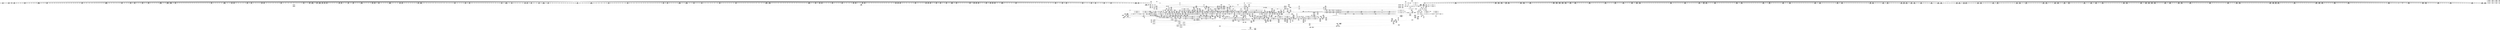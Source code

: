 digraph {
	CE0x4ce3630 [shape=record,shape=Mrecord,label="{CE0x4ce3630|56:_i8*,_:_CRE_169,170_}"]
	CE0x4dbaf00 [shape=record,shape=Mrecord,label="{CE0x4dbaf00|__llvm_gcov_indirect_counter_increment:tmp5|*SummSink*}"]
	CE0x4cfd960 [shape=record,shape=Mrecord,label="{CE0x4cfd960|may_link:if.then}"]
	CE0x4d35d50 [shape=record,shape=Mrecord,label="{CE0x4d35d50|56:_i8*,_:_CRE_191,192_}"]
	CE0x4d165c0 [shape=record,shape=Mrecord,label="{CE0x4d165c0|may_link:return}"]
	CE0x4d963d0 [shape=record,shape=Mrecord,label="{CE0x4d963d0|avc_has_perm:tclass|Function::avc_has_perm&Arg::tclass::|*SummSource*}"]
	CE0x4d32030 [shape=record,shape=Mrecord,label="{CE0x4d32030|56:_i8*,_:_CRE_922,923_}"]
	CE0x4d51130 [shape=record,shape=Mrecord,label="{CE0x4d51130|current_sid:tmp5|security/selinux/hooks.c,218|*SummSink*}"]
	CE0x4d62e90 [shape=record,shape=Mrecord,label="{CE0x4d62e90|current_sid:sid|security/selinux/hooks.c,220|*SummSource*}"]
	CE0x4cfd280 [shape=record,shape=Mrecord,label="{CE0x4cfd280|may_link:return|*SummSource*}"]
	CE0x4d07650 [shape=record,shape=Mrecord,label="{CE0x4d07650|56:_i8*,_:_CRE_4,8_|*MultipleSource*|security/selinux/hooks.c,1769|Function::selinux_inode_unlink&Arg::dir::|Function::may_link&Arg::dir::}"]
	CE0x4d25f20 [shape=record,shape=Mrecord,label="{CE0x4d25f20|56:_i8*,_:_CRE_580,581_}"]
	CE0x4d7ed00 [shape=record,shape=Mrecord,label="{CE0x4d7ed00|56:_i8*,_:_CRE_978,979_}"]
	CE0x4d36b20 [shape=record,shape=Mrecord,label="{CE0x4d36b20|56:_i8*,_:_CRE_204,205_}"]
	CE0x4d6ae70 [shape=record,shape=Mrecord,label="{CE0x4d6ae70|56:_i8*,_:_CRE_312,320_|*MultipleSource*|*LoadInst*|security/selinux/hooks.c,1770|security/selinux/hooks.c,1770}"]
	CE0x4d9bc20 [shape=record,shape=Mrecord,label="{CE0x4d9bc20|may_link:tmp18|security/selinux/hooks.c,1789|*SummSink*}"]
	CE0x4d334a0 [shape=record,shape=Mrecord,label="{CE0x4d334a0|may_link:tmp4|*LoadInst*|security/selinux/hooks.c,1770|*SummSource*}"]
	CE0x4cf2360 [shape=record,shape=Mrecord,label="{CE0x4cf2360|104:_%struct.inode*,_:_CRE_24,40_|*MultipleSource*|security/selinux/hooks.c,1770|Function::may_link&Arg::dentry::|Function::selinux_inode_unlink&Arg::dentry::}"]
	CE0x4e0eae0 [shape=record,shape=Mrecord,label="{CE0x4e0eae0|get_current:tmp2|*SummSource*}"]
	CE0x4da2b00 [shape=record,shape=Mrecord,label="{CE0x4da2b00|i64*_getelementptr_inbounds_(_11_x_i64_,_11_x_i64_*___llvm_gcov_ctr125,_i64_0,_i64_10)|*Constant*|*SummSink*}"]
	CE0x4d908e0 [shape=record,shape=Mrecord,label="{CE0x4d908e0|may_link:tobool|security/selinux/hooks.c,1776|*SummSink*}"]
	CE0x4d537f0 [shape=record,shape=Mrecord,label="{CE0x4d537f0|current_sid:call|security/selinux/hooks.c,218|*SummSource*}"]
	CE0x4cff3a0 [shape=record,shape=Mrecord,label="{CE0x4cff3a0|may_link:sw.bb7|*SummSource*}"]
	CE0x4dbbc40 [shape=record,shape=Mrecord,label="{CE0x4dbbc40|current_sid:if.end|*SummSource*}"]
	CE0x4d585c0 [shape=record,shape=Mrecord,label="{CE0x4d585c0|104:_%struct.inode*,_:_CRE_92,93_}"]
	CE0x4d9fcc0 [shape=record,shape=Mrecord,label="{CE0x4d9fcc0|i32_22|*Constant*}"]
	CE0x4d99910 [shape=record,shape=Mrecord,label="{CE0x4d99910|current_sid:tmp22|security/selinux/hooks.c,218}"]
	CE0x4d5e460 [shape=record,shape=Mrecord,label="{CE0x4d5e460|104:_%struct.inode*,_:_CRE_213,214_}"]
	CE0x4cec670 [shape=record,shape=Mrecord,label="{CE0x4cec670|56:_i8*,_:_CRE_392,400_|*MultipleSource*|security/selinux/hooks.c,1769|Function::selinux_inode_unlink&Arg::dir::|Function::may_link&Arg::dir::}"]
	CE0x4d69600 [shape=record,shape=Mrecord,label="{CE0x4d69600|56:_i8*,_:_CRE_290,291_}"]
	CE0x4d6d850 [shape=record,shape=Mrecord,label="{CE0x4d6d850|56:_i8*,_:_CRE_480,481_}"]
	CE0x4d53c10 [shape=record,shape=Mrecord,label="{CE0x4d53c10|i64*_getelementptr_inbounds_(_2_x_i64_,_2_x_i64_*___llvm_gcov_ctr98,_i64_0,_i64_0)|*Constant*}"]
	CE0x4dc1ce0 [shape=record,shape=Mrecord,label="{CE0x4dc1ce0|current_sid:tmp8|security/selinux/hooks.c,218}"]
	CE0x4ceb740 [shape=record,shape=Mrecord,label="{CE0x4ceb740|__llvm_gcov_indirect_counter_increment:bb|*SummSource*}"]
	CE0x4d00450 [shape=record,shape=Mrecord,label="{CE0x4d00450|56:_i8*,_:_CRE_202,203_}"]
	CE0x4d84690 [shape=record,shape=Mrecord,label="{CE0x4d84690|28:_i32,_:_CRE_79,80_}"]
	CE0x4d58920 [shape=record,shape=Mrecord,label="{CE0x4d58920|104:_%struct.inode*,_:_CRE_95,96_}"]
	CE0x4cf7d00 [shape=record,shape=Mrecord,label="{CE0x4cf7d00|56:_i8*,_:_CRE_448,456_|*MultipleSource*|security/selinux/hooks.c,1769|Function::selinux_inode_unlink&Arg::dir::|Function::may_link&Arg::dir::}"]
	CE0x4d83390 [shape=record,shape=Mrecord,label="{CE0x4d83390|28:_i32,_:_CRE_60,61_}"]
	CE0x4d5ad30 [shape=record,shape=Mrecord,label="{CE0x4d5ad30|104:_%struct.inode*,_:_CRE_168,169_}"]
	CE0x4d79170 [shape=record,shape=Mrecord,label="{CE0x4d79170|56:_i8*,_:_CRE_890,891_}"]
	CE0x4d0f3d0 [shape=record,shape=Mrecord,label="{CE0x4d0f3d0|current_sid:tmp2|*SummSink*}"]
	CE0x4d83c90 [shape=record,shape=Mrecord,label="{CE0x4d83c90|28:_i32,_:_CRE_69,70_}"]
	CE0x4d66280 [shape=record,shape=Mrecord,label="{CE0x4d66280|56:_i8*,_:_CRE_242,243_}"]
	CE0x4d64150 [shape=record,shape=Mrecord,label="{CE0x4d64150|may_link:tmp15|security/selinux/hooks.c,1783}"]
	CE0x4d26dc0 [shape=record,shape=Mrecord,label="{CE0x4d26dc0|56:_i8*,_:_CRE_598,599_}"]
	CE0x4d95780 [shape=record,shape=Mrecord,label="{CE0x4d95780|avc_has_perm:ssid|Function::avc_has_perm&Arg::ssid::|*SummSource*}"]
	CE0x4d65520 [shape=record,shape=Mrecord,label="{CE0x4d65520|__llvm_gcov_indirect_counter_increment:predecessor|Function::__llvm_gcov_indirect_counter_increment&Arg::predecessor::|*SummSource*}"]
	CE0x4d83590 [shape=record,shape=Mrecord,label="{CE0x4d83590|28:_i32,_:_CRE_62,63_}"]
	CE0x4cf8880 [shape=record,shape=Mrecord,label="{CE0x4cf8880|56:_i8*,_:_CRE_478,479_}"]
	CE0x4d69710 [shape=record,shape=Mrecord,label="{CE0x4d69710|56:_i8*,_:_CRE_291,292_}"]
	CE0x4dc4e30 [shape=record,shape=Mrecord,label="{CE0x4dc4e30|current_sid:tmp15|security/selinux/hooks.c,218|*SummSink*}"]
	CE0x4d13330 [shape=record,shape=Mrecord,label="{CE0x4d13330|56:_i8*,_:_CRE_306,307_}"]
	CE0x4d32390 [shape=record,shape=Mrecord,label="{CE0x4d32390|56:_i8*,_:_CRE_979,980_}"]
	CE0x4d60dd0 [shape=record,shape=Mrecord,label="{CE0x4d60dd0|104:_%struct.inode*,_:_CRE_310,311_}"]
	CE0x4d84e90 [shape=record,shape=Mrecord,label="{CE0x4d84e90|28:_i32,_:_CRE_87,88_}"]
	CE0x4d5d4f0 [shape=record,shape=Mrecord,label="{CE0x4d5d4f0|104:_%struct.inode*,_:_CRE_200,201_}"]
	CE0x4da1e10 [shape=record,shape=Mrecord,label="{CE0x4da1e10|current_sid:tmp18|security/selinux/hooks.c,218}"]
	CE0x4d00790 [shape=record,shape=Mrecord,label="{CE0x4d00790|56:_i8*,_:_CRE_206,207_}"]
	CE0x4d93b50 [shape=record,shape=Mrecord,label="{CE0x4d93b50|may_link:tmp8|security/selinux/hooks.c,1778|*SummSink*}"]
	CE0x4dbf6d0 [shape=record,shape=Mrecord,label="{CE0x4dbf6d0|may_link:retval.0|*SummSource*}"]
	CE0x4d2f8e0 [shape=record,shape=Mrecord,label="{CE0x4d2f8e0|56:_i8*,_:_CRE_924,925_}"]
	CE0x4d6a2c0 [shape=record,shape=Mrecord,label="{CE0x4d6a2c0|56:_i8*,_:_CRE_302,303_}"]
	CE0x4cda680 [shape=record,shape=Mrecord,label="{CE0x4cda680|may_link:tmp12|security/selinux/hooks.c,1779}"]
	CE0x4d35f70 [shape=record,shape=Mrecord,label="{CE0x4d35f70|56:_i8*,_:_CRE_193,194_}"]
	CE0x4dc0150 [shape=record,shape=Mrecord,label="{CE0x4dc0150|i64*_getelementptr_inbounds_(_14_x_i64_,_14_x_i64_*___llvm_gcov_ctr219,_i64_0,_i64_13)|*Constant*}"]
	CE0x4d67a60 [shape=record,shape=Mrecord,label="{CE0x4d67a60|56:_i8*,_:_CRE_264,265_}"]
	CE0x4d758a0 [shape=record,shape=Mrecord,label="{CE0x4d758a0|56:_i8*,_:_CRE_728,736_|*MultipleSource*|*LoadInst*|security/selinux/hooks.c,1770|security/selinux/hooks.c,1770}"]
	CE0x4d95d80 [shape=record,shape=Mrecord,label="{CE0x4d95d80|i16_7|*Constant*}"]
	CE0x4d61000 [shape=record,shape=Mrecord,label="{CE0x4d61000|104:_%struct.inode*,_:_CRE_312,313_}"]
	CE0x4cf9800 [shape=record,shape=Mrecord,label="{CE0x4cf9800|56:_i8*,_:_CRE_512,520_|*MultipleSource*|security/selinux/hooks.c,1769|Function::selinux_inode_unlink&Arg::dir::|Function::may_link&Arg::dir::}"]
	CE0x4d53220 [shape=record,shape=Mrecord,label="{CE0x4d53220|current_sid:do.body|*SummSink*}"]
	CE0x4d6d2d0 [shape=record,shape=Mrecord,label="{CE0x4d6d2d0|56:_i8*,_:_CRE_476,477_}"]
	CE0x4d70d30 [shape=record,shape=Mrecord,label="{CE0x4d70d30|56:_i8*,_:_CRE_575,576_}"]
	CE0x4d28f80 [shape=record,shape=Mrecord,label="{CE0x4d28f80|56:_i8*,_:_CRE_684,688_|*MultipleSource*|security/selinux/hooks.c,1769|Function::selinux_inode_unlink&Arg::dir::|Function::may_link&Arg::dir::}"]
	CE0x4ce5af0 [shape=record,shape=Mrecord,label="{CE0x4ce5af0|56:_i8*,_:_CRE_153,154_}"]
	CE0x4d6a3d0 [shape=record,shape=Mrecord,label="{CE0x4d6a3d0|56:_i8*,_:_CRE_303,304_}"]
	CE0x4d8a050 [shape=record,shape=Mrecord,label="{CE0x4d8a050|may_link:call9|security/selinux/hooks.c,1792|*SummSink*}"]
	CE0x4dae910 [shape=record,shape=Mrecord,label="{CE0x4dae910|may_link:av.0|*SummSink*}"]
	CE0x4d2e070 [shape=record,shape=Mrecord,label="{CE0x4d2e070|56:_i8*,_:_CRE_901,902_}"]
	CE0x4d17bb0 [shape=record,shape=Mrecord,label="{CE0x4d17bb0|56:_i8*,_:_CRE_193,194_}"]
	"CONST[source:0(mediator),value:0(static)][purpose:{operation}][SnkIdx:7]"
	CE0x4dbda00 [shape=record,shape=Mrecord,label="{CE0x4dbda00|current_sid:tmp14|security/selinux/hooks.c,218}"]
	CE0x4d77200 [shape=record,shape=Mrecord,label="{CE0x4d77200|56:_i8*,_:_CRE_848,856_|*MultipleSource*|*LoadInst*|security/selinux/hooks.c,1770|security/selinux/hooks.c,1770}"]
	CE0x4d72d10 [shape=record,shape=Mrecord,label="{CE0x4d72d10|56:_i8*,_:_CRE_605,606_}"]
	CE0x4d09540 [shape=record,shape=Mrecord,label="{CE0x4d09540|may_link:dentry|Function::may_link&Arg::dentry::|*SummSource*}"]
	CE0x4d76550 [shape=record,shape=Mrecord,label="{CE0x4d76550|56:_i8*,_:_CRE_792,800_|*MultipleSource*|*LoadInst*|security/selinux/hooks.c,1770|security/selinux/hooks.c,1770}"]
	CE0x4d17e20 [shape=record,shape=Mrecord,label="{CE0x4d17e20|56:_i8*,_:_CRE_196,197_}"]
	CE0x4db9900 [shape=record,shape=Mrecord,label="{CE0x4db9900|i64*_getelementptr_inbounds_(_11_x_i64_,_11_x_i64_*___llvm_gcov_ctr125,_i64_0,_i64_6)|*Constant*|*SummSink*}"]
	CE0x4da37e0 [shape=record,shape=Mrecord,label="{CE0x4da37e0|current_sid:call4|security/selinux/hooks.c,218|*SummSink*}"]
	CE0x4ce53a0 [shape=record,shape=Mrecord,label="{CE0x4ce53a0|56:_i8*,_:_CRE_144,145_}"]
	CE0x4ced190 [shape=record,shape=Mrecord,label="{CE0x4ced190|selinux_inode_unlink:tmp3}"]
	CE0x4cfd190 [shape=record,shape=Mrecord,label="{CE0x4cfd190|__llvm_gcov_indirect_counter_increment:tmp}"]
	CE0x4d27920 [shape=record,shape=Mrecord,label="{CE0x4d27920|56:_i8*,_:_CRE_612,613_}"]
	CE0x4ceaaf0 [shape=record,shape=Mrecord,label="{CE0x4ceaaf0|current_sid:entry|*SummSink*}"]
	CE0x4d5d290 [shape=record,shape=Mrecord,label="{CE0x4d5d290|104:_%struct.inode*,_:_CRE_198,199_}"]
	CE0x4daf080 [shape=record,shape=Mrecord,label="{CE0x4daf080|may_link:tmp23|security/selinux/hooks.c,1797}"]
	CE0x4d681d0 [shape=record,shape=Mrecord,label="{CE0x4d681d0|56:_i8*,_:_CRE_271,272_}"]
	CE0x4d02cd0 [shape=record,shape=Mrecord,label="{CE0x4d02cd0|56:_i8*,_:_CRE_128,136_|*MultipleSource*|security/selinux/hooks.c,1769|Function::selinux_inode_unlink&Arg::dir::|Function::may_link&Arg::dir::}"]
	CE0x4d77f60 [shape=record,shape=Mrecord,label="{CE0x4d77f60|56:_i8*,_:_CRE_873,874_}"]
	CE0x4d9d6c0 [shape=record,shape=Mrecord,label="{CE0x4d9d6c0|may_link:tmp17|security/selinux/hooks.c,1786|*SummSource*}"]
	CE0x4da4470 [shape=record,shape=Mrecord,label="{CE0x4da4470|_ret_%struct.task_struct*_%tmp4,_!dbg_!27714|./arch/x86/include/asm/current.h,14}"]
	CE0x4dc7570 [shape=record,shape=Mrecord,label="{CE0x4dc7570|i8*_getelementptr_inbounds_(_45_x_i8_,_45_x_i8_*_.str12,_i32_0,_i32_0)|*Constant*|*SummSource*}"]
	CE0x4d318c0 [shape=record,shape=Mrecord,label="{CE0x4d318c0|56:_i8*,_:_CRE_915,916_}"]
	CE0x4d012c0 [shape=record,shape=Mrecord,label="{CE0x4d012c0|56:_i8*,_:_CRE_934,935_}"]
	CE0x4d2afc0 [shape=record,shape=Mrecord,label="{CE0x4d2afc0|56:_i8*,_:_CRE_832,840_|*MultipleSource*|security/selinux/hooks.c,1769|Function::selinux_inode_unlink&Arg::dir::|Function::may_link&Arg::dir::}"]
	CE0x4d2b1c0 [shape=record,shape=Mrecord,label="{CE0x4d2b1c0|56:_i8*,_:_CRE_840,848_|*MultipleSource*|security/selinux/hooks.c,1769|Function::selinux_inode_unlink&Arg::dir::|Function::may_link&Arg::dir::}"]
	CE0x4cea720 [shape=record,shape=Mrecord,label="{CE0x4cea720|__llvm_gcov_indirect_counter_increment:pred|*SummSink*}"]
	CE0x4d77d40 [shape=record,shape=Mrecord,label="{CE0x4d77d40|56:_i8*,_:_CRE_871,872_}"]
	CE0x4cf3860 [shape=record,shape=Mrecord,label="{CE0x4cf3860|may_link:sw.epilog|*SummSource*}"]
	"CONST[source:0(mediator),value:2(dynamic)][purpose:{object}][SnkIdx:5]"
	CE0x4cfd730 [shape=record,shape=Mrecord,label="{CE0x4cfd730|selinux_inode_unlink:tmp1|*SummSink*}"]
	CE0x4d29fc0 [shape=record,shape=Mrecord,label="{CE0x4d29fc0|56:_i8*,_:_CRE_760,768_|*MultipleSource*|security/selinux/hooks.c,1769|Function::selinux_inode_unlink&Arg::dir::|Function::may_link&Arg::dir::}"]
	CE0x4d72160 [shape=record,shape=Mrecord,label="{CE0x4d72160|56:_i8*,_:_CRE_594,595_}"]
	CE0x4d0d780 [shape=record,shape=Mrecord,label="{CE0x4d0d780|__llvm_gcov_indirect_counter_increment:bb4|*SummSource*}"]
	CE0x4d16900 [shape=record,shape=Mrecord,label="{CE0x4d16900|current_sid:tobool|security/selinux/hooks.c,218|*SummSource*}"]
	CE0x4d778d0 [shape=record,shape=Mrecord,label="{CE0x4d778d0|56:_i8*,_:_CRE_868,869_}"]
	CE0x4d282e0 [shape=record,shape=Mrecord,label="{CE0x4d282e0|56:_i8*,_:_CRE_624,628_|*MultipleSource*|security/selinux/hooks.c,1769|Function::selinux_inode_unlink&Arg::dir::|Function::may_link&Arg::dir::}"]
	CE0x4da3db0 [shape=record,shape=Mrecord,label="{CE0x4da3db0|GLOBAL:get_current|*Constant*|*SummSink*}"]
	CE0x4db9010 [shape=record,shape=Mrecord,label="{CE0x4db9010|may_link:tmp24|security/selinux/hooks.c,1797}"]
	CE0x4d2c2b0 [shape=record,shape=Mrecord,label="{CE0x4d2c2b0|56:_i8*,_:_CRE_873,874_}"]
	CE0x4d30c00 [shape=record,shape=Mrecord,label="{CE0x4d30c00|56:_i8*,_:_CRE_903,904_}"]
	CE0x4d68e90 [shape=record,shape=Mrecord,label="{CE0x4d68e90|56:_i8*,_:_CRE_283,284_}"]
	CE0x4d78070 [shape=record,shape=Mrecord,label="{CE0x4d78070|56:_i8*,_:_CRE_874,875_}"]
	CE0x4d68500 [shape=record,shape=Mrecord,label="{CE0x4d68500|56:_i8*,_:_CRE_274,275_}"]
	CE0x4cf06e0 [shape=record,shape=Mrecord,label="{CE0x4cf06e0|may_link:kind|Function::may_link&Arg::kind::|*SummSink*}"]
	CE0x4d89190 [shape=record,shape=Mrecord,label="{CE0x4d89190|i64**_getelementptr_inbounds_(_4_x_i64*_,_4_x_i64*_*___llvm_gcda_edge_table220,_i64_0,_i64_0)|*Constant*}"]
	CE0x4da1ff0 [shape=record,shape=Mrecord,label="{CE0x4da1ff0|current_sid:tmp18|security/selinux/hooks.c,218|*SummSource*}"]
	CE0x4d27510 [shape=record,shape=Mrecord,label="{CE0x4d27510|56:_i8*,_:_CRE_607,608_}"]
	CE0x4d788f0 [shape=record,shape=Mrecord,label="{CE0x4d788f0|56:_i8*,_:_CRE_882,883_}"]
	CE0x4d84490 [shape=record,shape=Mrecord,label="{CE0x4d84490|28:_i32,_:_CRE_77,78_}"]
	CE0x4d59a30 [shape=record,shape=Mrecord,label="{CE0x4d59a30|104:_%struct.inode*,_:_CRE_152,153_}"]
	CE0x4524060 [shape=record,shape=Mrecord,label="{CE0x4524060|_ret_i32_%retval.0,_!dbg_!27757|security/selinux/hooks.c,1799|*SummSource*}"]
	CE0x4d13740 [shape=record,shape=Mrecord,label="{CE0x4d13740|56:_i8*,_:_CRE_311,312_}"]
	CE0x4cf36e0 [shape=record,shape=Mrecord,label="{CE0x4cf36e0|56:_i8*,_:_CRE_88,96_|*MultipleSource*|security/selinux/hooks.c,1769|Function::selinux_inode_unlink&Arg::dir::|Function::may_link&Arg::dir::}"]
	CE0x4d68c70 [shape=record,shape=Mrecord,label="{CE0x4d68c70|56:_i8*,_:_CRE_281,282_}"]
	CE0x4d54cd0 [shape=record,shape=Mrecord,label="{CE0x4d54cd0|i64_3|*Constant*}"]
	CE0x4dc6730 [shape=record,shape=Mrecord,label="{CE0x4dc6730|GLOBAL:lockdep_rcu_suspicious|*Constant*|*SummSource*}"]
	CE0x4d26190 [shape=record,shape=Mrecord,label="{CE0x4d26190|56:_i8*,_:_CRE_583,584_}"]
	CE0x4cebb00 [shape=record,shape=Mrecord,label="{CE0x4cebb00|56:_i8*,_:_CRE_336,344_|*MultipleSource*|security/selinux/hooks.c,1769|Function::selinux_inode_unlink&Arg::dir::|Function::may_link&Arg::dir::}"]
	CE0x4d68fa0 [shape=record,shape=Mrecord,label="{CE0x4d68fa0|56:_i8*,_:_CRE_284,285_}"]
	CE0x4cfe7e0 [shape=record,shape=Mrecord,label="{CE0x4cfe7e0|may_link:ad|security/selinux/hooks.c, 1764}"]
	CE0x4d2ec20 [shape=record,shape=Mrecord,label="{CE0x4d2ec20|56:_i8*,_:_CRE_912,913_}"]
	CE0x4ce8290 [shape=record,shape=Mrecord,label="{CE0x4ce8290|56:_i8*,_:_CRE_251,252_}"]
	CE0x4d74f90 [shape=record,shape=Mrecord,label="{CE0x4d74f90|56:_i8*,_:_CRE_684,688_|*MultipleSource*|*LoadInst*|security/selinux/hooks.c,1770|security/selinux/hooks.c,1770}"]
	CE0x4d0c020 [shape=record,shape=Mrecord,label="{CE0x4d0c020|current_sid:land.lhs.true2|*SummSink*}"]
	CE0x4d00040 [shape=record,shape=Mrecord,label="{CE0x4d00040|56:_i8*,_:_CRE_197,198_}"]
	CE0x4cf6bf0 [shape=record,shape=Mrecord,label="{CE0x4cf6bf0|56:_i8*,_:_CRE_172,173_}"]
	CE0x4d327f0 [shape=record,shape=Mrecord,label="{CE0x4d327f0|56:_i8*,_:_CRE_984,988_|*MultipleSource*|security/selinux/hooks.c,1769|Function::selinux_inode_unlink&Arg::dir::|Function::may_link&Arg::dir::}"]
	CE0x4db0a30 [shape=record,shape=Mrecord,label="{CE0x4db0a30|may_link:tmp24|security/selinux/hooks.c,1797|*SummSink*}"]
	CE0x4d60080 [shape=record,shape=Mrecord,label="{CE0x4d60080|104:_%struct.inode*,_:_CRE_288,296_|*MultipleSource*|security/selinux/hooks.c,1770|Function::may_link&Arg::dentry::|Function::selinux_inode_unlink&Arg::dentry::}"]
	CE0x4d94670 [shape=record,shape=Mrecord,label="{CE0x4d94670|may_link:tmp9|security/selinux/hooks.c,1778|*SummSink*}"]
	CE0x4d29840 [shape=record,shape=Mrecord,label="{CE0x4d29840|56:_i8*,_:_CRE_728,736_|*MultipleSource*|security/selinux/hooks.c,1769|Function::selinux_inode_unlink&Arg::dir::|Function::may_link&Arg::dir::}"]
	CE0x4d2f5b0 [shape=record,shape=Mrecord,label="{CE0x4d2f5b0|56:_i8*,_:_CRE_921,922_}"]
	CE0x4d5c0c0 [shape=record,shape=Mrecord,label="{CE0x4d5c0c0|104:_%struct.inode*,_:_CRE_183,184_}"]
	CE0x4d37470 [shape=record,shape=Mrecord,label="{CE0x4d37470|56:_i8*,_:_CRE_224,232_|*MultipleSource*|*LoadInst*|security/selinux/hooks.c,1770|security/selinux/hooks.c,1770}"]
	CE0x4da4510 [shape=record,shape=Mrecord,label="{CE0x4da4510|_ret_%struct.task_struct*_%tmp4,_!dbg_!27714|./arch/x86/include/asm/current.h,14|*SummSink*}"]
	CE0x4cdb130 [shape=record,shape=Mrecord,label="{CE0x4cdb130|may_link:tmp13|security/selinux/hooks.c,1779}"]
	CE0x4d690b0 [shape=record,shape=Mrecord,label="{CE0x4d690b0|56:_i8*,_:_CRE_285,286_}"]
	CE0x4ce5950 [shape=record,shape=Mrecord,label="{CE0x4ce5950|56:_i8*,_:_CRE_151,152_}"]
	CE0x4dc69f0 [shape=record,shape=Mrecord,label="{CE0x4dc69f0|i8*_getelementptr_inbounds_(_25_x_i8_,_25_x_i8_*_.str3,_i32_0,_i32_0)|*Constant*|*SummSink*}"]
	CE0x4d34640 [shape=record,shape=Mrecord,label="{CE0x4d34640|56:_i8*,_:_CRE_139,140_}"]
	CE0x4dc3d10 [shape=record,shape=Mrecord,label="{CE0x4dc3d10|current_sid:tobool1|security/selinux/hooks.c,218}"]
	CE0x4ce49c0 [shape=record,shape=Mrecord,label="{CE0x4ce49c0|56:_i8*,_:_CRE_287,288_}"]
	CE0x4d67950 [shape=record,shape=Mrecord,label="{CE0x4d67950|56:_i8*,_:_CRE_263,264_}"]
	CE0x4d5dc10 [shape=record,shape=Mrecord,label="{CE0x4d5dc10|104:_%struct.inode*,_:_CRE_206,207_}"]
	CE0x4d596a0 [shape=record,shape=Mrecord,label="{CE0x4d596a0|104:_%struct.inode*,_:_CRE_149,150_}"]
	CE0x4d756d0 [shape=record,shape=Mrecord,label="{CE0x4d756d0|56:_i8*,_:_CRE_712,728_|*MultipleSource*|*LoadInst*|security/selinux/hooks.c,1770|security/selinux/hooks.c,1770}"]
	CE0x4d6bf50 [shape=record,shape=Mrecord,label="{CE0x4d6bf50|56:_i8*,_:_CRE_400,408_|*MultipleSource*|*LoadInst*|security/selinux/hooks.c,1770|security/selinux/hooks.c,1770}"]
	CE0x4d71280 [shape=record,shape=Mrecord,label="{CE0x4d71280|56:_i8*,_:_CRE_580,581_}"]
	CE0x4d50910 [shape=record,shape=Mrecord,label="{CE0x4d50910|current_sid:tmp1}"]
	CE0x4cda550 [shape=record,shape=Mrecord,label="{CE0x4cda550|i64*_getelementptr_inbounds_(_14_x_i64_,_14_x_i64_*___llvm_gcov_ctr219,_i64_0,_i64_3)|*Constant*|*SummSink*}"]
	CE0x4d8f530 [shape=record,shape=Mrecord,label="{CE0x4d8f530|i8_10|*Constant*|*SummSink*}"]
	CE0x4dc0520 [shape=record,shape=Mrecord,label="{CE0x4dc0520|may_link:tmp26|security/selinux/hooks.c,1799|*SummSink*}"]
	CE0x4d55fd0 [shape=record,shape=Mrecord,label="{CE0x4d55fd0|may_link:d_inode|security/selinux/hooks.c,1770|*SummSource*}"]
	CE0x4d32900 [shape=record,shape=Mrecord,label="{CE0x4d32900|56:_i8*,_:_CRE_988,992_|*MultipleSource*|security/selinux/hooks.c,1769|Function::selinux_inode_unlink&Arg::dir::|Function::may_link&Arg::dir::}"]
	CE0x4d7e5d0 [shape=record,shape=Mrecord,label="{CE0x4d7e5d0|56:_i8*,_:_CRE_952,960_|*MultipleSource*|*LoadInst*|security/selinux/hooks.c,1770|security/selinux/hooks.c,1770}"]
	CE0x4d83b90 [shape=record,shape=Mrecord,label="{CE0x4d83b90|28:_i32,_:_CRE_68,69_}"]
	CE0x4d5cb70 [shape=record,shape=Mrecord,label="{CE0x4d5cb70|104:_%struct.inode*,_:_CRE_192,193_}"]
	CE0x4d895c0 [shape=record,shape=Mrecord,label="{CE0x4d895c0|i64*_getelementptr_inbounds_(_14_x_i64_,_14_x_i64_*___llvm_gcov_ctr219,_i64_0,_i64_11)|*Constant*}"]
	CE0x4d934f0 [shape=record,shape=Mrecord,label="{CE0x4d934f0|0:_i8,_8:_%struct.dentry*,_24:_%struct.selinux_audit_data*,_:_SCMRE_0,1_|*MultipleSource*|security/selinux/hooks.c, 1764|security/selinux/hooks.c,1772}"]
	CE0x4d7fe20 [shape=record,shape=Mrecord,label="{CE0x4d7fe20|may_link:tmp6|security/selinux/hooks.c,1770|*SummSource*}"]
	CE0x4d17390 [shape=record,shape=Mrecord,label="{CE0x4d17390|56:_i8*,_:_CRE_183,184_}"]
	CE0x4d2f7d0 [shape=record,shape=Mrecord,label="{CE0x4d2f7d0|56:_i8*,_:_CRE_923,924_}"]
	CE0x4d89ed0 [shape=record,shape=Mrecord,label="{CE0x4d89ed0|i8*_getelementptr_inbounds_(_38_x_i8_,_38_x_i8_*_.str64,_i32_0,_i32_0)|*Constant*}"]
	CE0x4d5ca40 [shape=record,shape=Mrecord,label="{CE0x4d5ca40|104:_%struct.inode*,_:_CRE_191,192_}"]
	CE0x4d75c40 [shape=record,shape=Mrecord,label="{CE0x4d75c40|56:_i8*,_:_CRE_744,752_|*MultipleSource*|*LoadInst*|security/selinux/hooks.c,1770|security/selinux/hooks.c,1770}"]
	CE0x4d15540 [shape=record,shape=Mrecord,label="{CE0x4d15540|56:_i8*,_:_CRE_156,157_}"]
	CE0x4ce5fd0 [shape=record,shape=Mrecord,label="{CE0x4ce5fd0|56:_i8*,_:_CRE_258,259_}"]
	CE0x4d94960 [shape=record,shape=Mrecord,label="{CE0x4d94960|may_link:call5|security/selinux/hooks.c,1777|*SummSource*}"]
	CE0x4dbe570 [shape=record,shape=Mrecord,label="{CE0x4dbe570|may_link:tmp25|security/selinux/hooks.c,1797}"]
	CE0x4daef30 [shape=record,shape=Mrecord,label="{CE0x4daef30|i64*_getelementptr_inbounds_(_14_x_i64_,_14_x_i64_*___llvm_gcov_ctr219,_i64_0,_i64_12)|*Constant*|*SummSink*}"]
	CE0x4d06830 [shape=record,shape=Mrecord,label="{CE0x4d06830|_call_void_mcount()_#3|*SummSink*}"]
	CE0x4d12a40 [shape=record,shape=Mrecord,label="{CE0x4d12a40|56:_i8*,_:_CRE_295,296_}"]
	CE0x4ce6bd0 [shape=record,shape=Mrecord,label="{CE0x4ce6bd0|56:_i8*,_:_CRE_274,275_}"]
	CE0x4d28140 [shape=record,shape=Mrecord,label="{CE0x4d28140|56:_i8*,_:_CRE_622,623_}"]
	CE0x4d26c20 [shape=record,shape=Mrecord,label="{CE0x4d26c20|56:_i8*,_:_CRE_596,597_}"]
	CE0x4d79390 [shape=record,shape=Mrecord,label="{CE0x4d79390|56:_i8*,_:_CRE_892,893_}"]
	CE0x4d05c90 [shape=record,shape=Mrecord,label="{CE0x4d05c90|may_link:tmp|*SummSource*}"]
	CE0x4d294c0 [shape=record,shape=Mrecord,label="{CE0x4d294c0|56:_i8*,_:_CRE_704,712_|*MultipleSource*|security/selinux/hooks.c,1769|Function::selinux_inode_unlink&Arg::dir::|Function::may_link&Arg::dir::}"]
	CE0x4d58cb0 [shape=record,shape=Mrecord,label="{CE0x4d58cb0|104:_%struct.inode*,_:_CRE_112,144_|*MultipleSource*|security/selinux/hooks.c,1770|Function::may_link&Arg::dentry::|Function::selinux_inode_unlink&Arg::dentry::}"]
	CE0x4d6dc90 [shape=record,shape=Mrecord,label="{CE0x4d6dc90|56:_i8*,_:_CRE_484,485_}"]
	CE0x4dad960 [shape=record,shape=Mrecord,label="{CE0x4dad960|i32_16777216|*Constant*|*SummSink*}"]
	CE0x4d2d5d0 [shape=record,shape=Mrecord,label="{CE0x4d2d5d0|56:_i8*,_:_CRE_891,892_}"]
	CE0x4d6c860 [shape=record,shape=Mrecord,label="{CE0x4d6c860|56:_i8*,_:_CRE_440,448_|*MultipleSource*|*LoadInst*|security/selinux/hooks.c,1770|security/selinux/hooks.c,1770}"]
	CE0x4d31370 [shape=record,shape=Mrecord,label="{CE0x4d31370|56:_i8*,_:_CRE_910,911_}"]
	CE0x4d9a200 [shape=record,shape=Mrecord,label="{CE0x4d9a200|current_sid:tmp24|security/selinux/hooks.c,220|*SummSink*}"]
	CE0x4d5c450 [shape=record,shape=Mrecord,label="{CE0x4d5c450|104:_%struct.inode*,_:_CRE_186,187_}"]
	CE0x4cf4630 [shape=record,shape=Mrecord,label="{CE0x4cf4630|may_link:dir|Function::may_link&Arg::dir::|*SummSink*}"]
	CE0x4d77e50 [shape=record,shape=Mrecord,label="{CE0x4d77e50|56:_i8*,_:_CRE_872,873_}"]
	CE0x4d71170 [shape=record,shape=Mrecord,label="{CE0x4d71170|56:_i8*,_:_CRE_579,580_}"]
	"CONST[source:0(mediator),value:2(dynamic)][purpose:{object}][SnkIdx:1]"
	CE0x4d869c0 [shape=record,shape=Mrecord,label="{CE0x4d869c0|28:_i32,_:_CRE_110,111_}"]
	CE0x4d94560 [shape=record,shape=Mrecord,label="{CE0x4d94560|i64_0|*Constant*|*SummSink*}"]
	CE0x4d595a0 [shape=record,shape=Mrecord,label="{CE0x4d595a0|104:_%struct.inode*,_:_CRE_148,149_}"]
	CE0x4d2de50 [shape=record,shape=Mrecord,label="{CE0x4d2de50|56:_i8*,_:_CRE_899,900_}"]
	CE0x4d66c90 [shape=record,shape=Mrecord,label="{CE0x4d66c90|56:_i8*,_:_CRE_251,252_}"]
	CE0x4d672f0 [shape=record,shape=Mrecord,label="{CE0x4d672f0|56:_i8*,_:_CRE_257,258_}"]
	CE0x4d7fcc0 [shape=record,shape=Mrecord,label="{CE0x4d7fcc0|may_link:tmp5|security/selinux/hooks.c,1770|*SummSource*}"]
	CE0x4cfff70 [shape=record,shape=Mrecord,label="{CE0x4cfff70|current_sid:tobool1|security/selinux/hooks.c,218|*SummSink*}"]
	CE0x4d2f6c0 [shape=record,shape=Mrecord,label="{CE0x4d2f6c0|56:_i8*,_:_CRE_922,923_}"]
	CE0x4d15bc0 [shape=record,shape=Mrecord,label="{CE0x4d15bc0|56:_i8*,_:_CRE_164,165_}"]
	CE0x4d73bf0 [shape=record,shape=Mrecord,label="{CE0x4d73bf0|56:_i8*,_:_CRE_619,620_}"]
	CE0x4d5d620 [shape=record,shape=Mrecord,label="{CE0x4d5d620|104:_%struct.inode*,_:_CRE_201,202_}"]
	CE0x4d80ad0 [shape=record,shape=Mrecord,label="{CE0x4d80ad0|may_link:sid10|security/selinux/hooks.c,1797|*SummSource*}"]
	CE0x69547a0 [shape=record,shape=Mrecord,label="{CE0x69547a0|selinux_inode_unlink:tmp2}"]
	CE0x4d71390 [shape=record,shape=Mrecord,label="{CE0x4d71390|56:_i8*,_:_CRE_581,582_}"]
	CE0x4d14720 [shape=record,shape=Mrecord,label="{CE0x4d14720|i32_1|*Constant*}"]
	CE0x4cef0a0 [shape=record,shape=Mrecord,label="{CE0x4cef0a0|COLLAPSED:_GCMRE___llvm_gcov_ctr222_internal_global_2_x_i64_zeroinitializer:_elem_0:default:}"]
	CE0x4d8ff50 [shape=record,shape=Mrecord,label="{CE0x4d8ff50|i64_1048576|*Constant*|*SummSource*}"]
	CE0x4d14350 [shape=record,shape=Mrecord,label="{CE0x4d14350|current_sid:tmp|*SummSource*}"]
	CE0x4d78c20 [shape=record,shape=Mrecord,label="{CE0x4d78c20|56:_i8*,_:_CRE_885,886_}"]
	CE0x4d17d50 [shape=record,shape=Mrecord,label="{CE0x4d17d50|56:_i8*,_:_CRE_195,196_}"]
	CE0x4daca80 [shape=record,shape=Mrecord,label="{CE0x4daca80|i8*_getelementptr_inbounds_(_9_x_i8_,_9_x_i8_*___func__.may_link,_i32_0,_i32_0)|*Constant*|*SummSink*}"]
	CE0x4ce7f50 [shape=record,shape=Mrecord,label="{CE0x4ce7f50|56:_i8*,_:_CRE_247,248_}"]
	CE0x4d72af0 [shape=record,shape=Mrecord,label="{CE0x4d72af0|56:_i8*,_:_CRE_603,604_}"]
	CE0x4d70c20 [shape=record,shape=Mrecord,label="{CE0x4d70c20|56:_i8*,_:_CRE_574,575_}"]
	CE0x4cfa600 [shape=record,shape=Mrecord,label="{CE0x4cfa600|56:_i8*,_:_CRE_554,555_}"]
	CE0x4d00930 [shape=record,shape=Mrecord,label="{CE0x4d00930|56:_i8*,_:_CRE_208,210_|*MultipleSource*|security/selinux/hooks.c,1769|Function::selinux_inode_unlink&Arg::dir::|Function::may_link&Arg::dir::}"]
	CE0x4d2e6d0 [shape=record,shape=Mrecord,label="{CE0x4d2e6d0|56:_i8*,_:_CRE_907,908_}"]
	CE0x4dc6f40 [shape=record,shape=Mrecord,label="{CE0x4dc6f40|i32_218|*Constant*|*SummSource*}"]
	CE0x4d6af80 [shape=record,shape=Mrecord,label="{CE0x4d6af80|56:_i8*,_:_CRE_320,328_|*MultipleSource*|*LoadInst*|security/selinux/hooks.c,1770|security/selinux/hooks.c,1770}"]
	CE0x4d12110 [shape=record,shape=Mrecord,label="{CE0x4d12110|56:_i8*,_:_CRE_143,144_}"]
	CE0x4dc0440 [shape=record,shape=Mrecord,label="{CE0x4dc0440|i64*_getelementptr_inbounds_(_14_x_i64_,_14_x_i64_*___llvm_gcov_ctr219,_i64_0,_i64_13)|*Constant*|*SummSink*}"]
	CE0x4d58ec0 [shape=record,shape=Mrecord,label="{CE0x4d58ec0|104:_%struct.inode*,_:_CRE_144,145_}"]
	CE0x4d5bd30 [shape=record,shape=Mrecord,label="{CE0x4d5bd30|104:_%struct.inode*,_:_CRE_180,181_}"]
	CE0x4ce8500 [shape=record,shape=Mrecord,label="{CE0x4ce8500|56:_i8*,_:_CRE_254,255_}"]
	CE0x4d67840 [shape=record,shape=Mrecord,label="{CE0x4d67840|56:_i8*,_:_CRE_262,263_}"]
	CE0x4d162b0 [shape=record,shape=Mrecord,label="{CE0x4d162b0|56:_i8*,_:_CRE_0,2_|*MultipleSource*|security/selinux/hooks.c,1769|Function::selinux_inode_unlink&Arg::dir::|Function::may_link&Arg::dir::}"]
	CE0x4d29680 [shape=record,shape=Mrecord,label="{CE0x4d29680|56:_i8*,_:_CRE_712,728_|*MultipleSource*|security/selinux/hooks.c,1769|Function::selinux_inode_unlink&Arg::dir::|Function::may_link&Arg::dir::}"]
	CE0x4dc58e0 [shape=record,shape=Mrecord,label="{CE0x4dc58e0|i8_1|*Constant*|*SummSource*}"]
	CE0x4d902f0 [shape=record,shape=Mrecord,label="{CE0x4d902f0|may_link:dentry2|security/selinux/hooks.c,1773|*SummSource*}"]
	CE0x4d62270 [shape=record,shape=Mrecord,label="{CE0x4d62270|i64**_getelementptr_inbounds_(_4_x_i64*_,_4_x_i64*_*___llvm_gcda_edge_table220,_i64_0,_i64_1)|*Constant*|*SummSink*}"]
	CE0x4ce3b10 [shape=record,shape=Mrecord,label="{CE0x4ce3b10|56:_i8*,_:_CRE_175,176_}"]
	CE0x4d74030 [shape=record,shape=Mrecord,label="{CE0x4d74030|56:_i8*,_:_CRE_623,624_}"]
	CE0x4d8c420 [shape=record,shape=Mrecord,label="{CE0x4d8c420|may_link:tobool6|security/selinux/hooks.c,1778}"]
	CE0x4db9d90 [shape=record,shape=Mrecord,label="{CE0x4db9d90|current_sid:tmp13|security/selinux/hooks.c,218|*SummSource*}"]
	CE0x4cdef60 [shape=record,shape=Mrecord,label="{CE0x4cdef60|selinux_inode_unlink:entry|*SummSource*}"]
	CE0x4d85090 [shape=record,shape=Mrecord,label="{CE0x4d85090|28:_i32,_:_CRE_89,90_}"]
	CE0x4d16550 [shape=record,shape=Mrecord,label="{CE0x4d16550|may_link:sw.epilog|*SummSink*}"]
	CE0x4d36d40 [shape=record,shape=Mrecord,label="{CE0x4d36d40|56:_i8*,_:_CRE_206,207_}"]
	CE0x4d57c30 [shape=record,shape=Mrecord,label="{CE0x4d57c30|104:_%struct.inode*,_:_CRE_72,80_|*MultipleSource*|security/selinux/hooks.c,1770|Function::may_link&Arg::dentry::|Function::selinux_inode_unlink&Arg::dentry::}"]
	CE0x4d2e7e0 [shape=record,shape=Mrecord,label="{CE0x4d2e7e0|56:_i8*,_:_CRE_908,909_}"]
	CE0x4d00110 [shape=record,shape=Mrecord,label="{CE0x4d00110|56:_i8*,_:_CRE_198,199_}"]
	CE0x4d61d90 [shape=record,shape=Mrecord,label="{CE0x4d61d90|i32_5|*Constant*|*SummSource*}"]
	CE0x4d81200 [shape=record,shape=Mrecord,label="{CE0x4d81200|28:_i32,_:_CRE_11,12_}"]
	CE0x4cf1930 [shape=record,shape=Mrecord,label="{CE0x4cf1930|may_link:kind|Function::may_link&Arg::kind::}"]
	CE0x4d69820 [shape=record,shape=Mrecord,label="{CE0x4d69820|56:_i8*,_:_CRE_292,293_}"]
	CE0x4d5ae60 [shape=record,shape=Mrecord,label="{CE0x4d5ae60|104:_%struct.inode*,_:_CRE_169,170_}"]
	CE0x4d5c580 [shape=record,shape=Mrecord,label="{CE0x4d5c580|104:_%struct.inode*,_:_CRE_187,188_}"]
	CE0x4d51b60 [shape=record,shape=Mrecord,label="{CE0x4d51b60|current_sid:tmp10|security/selinux/hooks.c,218}"]
	CE0x4d172c0 [shape=record,shape=Mrecord,label="{CE0x4d172c0|56:_i8*,_:_CRE_182,183_}"]
	CE0x4d12e50 [shape=record,shape=Mrecord,label="{CE0x4d12e50|56:_i8*,_:_CRE_300,301_}"]
	CE0x4d5a3b0 [shape=record,shape=Mrecord,label="{CE0x4d5a3b0|104:_%struct.inode*,_:_CRE_160,161_}"]
	CE0x4d5cf00 [shape=record,shape=Mrecord,label="{CE0x4d5cf00|104:_%struct.inode*,_:_CRE_195,196_}"]
	CE0x4ce38a0 [shape=record,shape=Mrecord,label="{CE0x4ce38a0|56:_i8*,_:_CRE_172,173_}"]
	CE0x4d11ec0 [shape=record,shape=Mrecord,label="{CE0x4d11ec0|56:_i8*,_:_CRE_139,140_}"]
	CE0x4ce7de0 [shape=record,shape=Mrecord,label="{CE0x4ce7de0|56:_i8*,_:_CRE_245,246_}"]
	CE0x4d99570 [shape=record,shape=Mrecord,label="{CE0x4d99570|current_sid:security|security/selinux/hooks.c,218|*SummSink*}"]
	CE0x4ced0f0 [shape=record,shape=Mrecord,label="{CE0x4ced0f0|i64*_getelementptr_inbounds_(_2_x_i64_,_2_x_i64_*___llvm_gcov_ctr222,_i64_0,_i64_1)|*Constant*}"]
	CE0x4d73150 [shape=record,shape=Mrecord,label="{CE0x4d73150|56:_i8*,_:_CRE_609,610_}"]
	CE0x4cffdf0 [shape=record,shape=Mrecord,label="{CE0x4cffdf0|current_sid:tobool1|security/selinux/hooks.c,218|*SummSource*}"]
	CE0x4d337c0 [shape=record,shape=Mrecord,label="{CE0x4d337c0|56:_i8*,_:_CRE_88,96_|*MultipleSource*|*LoadInst*|security/selinux/hooks.c,1770|security/selinux/hooks.c,1770}"]
	CE0x4cf1200 [shape=record,shape=Mrecord,label="{CE0x4cf1200|i64_1|*Constant*|*SummSource*}"]
	CE0x4d6cfa0 [shape=record,shape=Mrecord,label="{CE0x4d6cfa0|56:_i8*,_:_CRE_473,474_}"]
	CE0x4d89960 [shape=record,shape=Mrecord,label="{CE0x4d89960|i64*_getelementptr_inbounds_(_14_x_i64_,_14_x_i64_*___llvm_gcov_ctr219,_i64_0,_i64_11)|*Constant*|*SummSource*}"]
	CE0x4d2d3b0 [shape=record,shape=Mrecord,label="{CE0x4d2d3b0|56:_i8*,_:_CRE_889,890_}"]
	CE0x4cf6480 [shape=record,shape=Mrecord,label="{CE0x4cf6480|56:_i8*,_:_CRE_165,166_}"]
	CE0x4d35a20 [shape=record,shape=Mrecord,label="{CE0x4d35a20|56:_i8*,_:_CRE_188,189_}"]
	CE0x4dc2450 [shape=record,shape=Mrecord,label="{CE0x4dc2450|current_sid:bb|*SummSink*}"]
	CE0x4dc2560 [shape=record,shape=Mrecord,label="{CE0x4dc2560|current_sid:land.lhs.true}"]
	CE0x4d81540 [shape=record,shape=Mrecord,label="{CE0x4d81540|28:_i32,_:_CRE_15,16_}"]
	CE0x4cf58d0 [shape=record,shape=Mrecord,label="{CE0x4cf58d0|56:_i8*,_:_CRE_154,155_}"]
	CE0x4d14610 [shape=record,shape=Mrecord,label="{CE0x4d14610|may_link:tmp1}"]
	CE0x4cff690 [shape=record,shape=Mrecord,label="{CE0x4cff690|__llvm_gcov_indirect_counter_increment:tmp1|*SummSource*}"]
	CE0x4d130c0 [shape=record,shape=Mrecord,label="{CE0x4d130c0|56:_i8*,_:_CRE_303,304_}"]
	CE0x4d78f50 [shape=record,shape=Mrecord,label="{CE0x4d78f50|56:_i8*,_:_CRE_888,889_}"]
	CE0x4d7e250 [shape=record,shape=Mrecord,label="{CE0x4d7e250|56:_i8*,_:_CRE_976,977_}"]
	CE0x4d37f90 [shape=record,shape=Mrecord,label="{CE0x4d37f90|_call_void___llvm_gcov_indirect_counter_increment(i32*___llvm_gcov_global_state_pred221,_i64**_getelementptr_inbounds_(_4_x_i64*_,_4_x_i64*_*___llvm_gcda_edge_table220,_i64_0,_i64_2)),_!dbg_!27745|security/selinux/hooks.c,1786|*SummSink*}"]
	CE0x4d85a90 [shape=record,shape=Mrecord,label="{CE0x4d85a90|28:_i32,_:_CRE_99,100_}"]
	CE0x4d590e0 [shape=record,shape=Mrecord,label="{CE0x4d590e0|104:_%struct.inode*,_:_CRE_145,146_}"]
	CE0x4d5de70 [shape=record,shape=Mrecord,label="{CE0x4d5de70|104:_%struct.inode*,_:_CRE_208,209_}"]
	CE0x4d9f440 [shape=record,shape=Mrecord,label="{CE0x4d9f440|COLLAPSED:_GCMRE_current_task_external_global_%struct.task_struct*:_elem_0::|security/selinux/hooks.c,218}"]
	CE0x4d83a90 [shape=record,shape=Mrecord,label="{CE0x4d83a90|28:_i32,_:_CRE_67,68_}"]
	CE0x4d28480 [shape=record,shape=Mrecord,label="{CE0x4d28480|56:_i8*,_:_CRE_640,648_|*MultipleSource*|security/selinux/hooks.c,1769|Function::selinux_inode_unlink&Arg::dir::|Function::may_link&Arg::dir::}"]
	CE0x4d75330 [shape=record,shape=Mrecord,label="{CE0x4d75330|56:_i8*,_:_CRE_696,704_|*MultipleSource*|*LoadInst*|security/selinux/hooks.c,1770|security/selinux/hooks.c,1770}"]
	CE0x4d9f5c0 [shape=record,shape=Mrecord,label="{CE0x4d9f5c0|current_sid:cred|security/selinux/hooks.c,218|*SummSource*}"]
	CE0x4d70e40 [shape=record,shape=Mrecord,label="{CE0x4d70e40|56:_i8*,_:_CRE_576,577_}"]
	CE0x4cf6ae0 [shape=record,shape=Mrecord,label="{CE0x4cf6ae0|56:_i8*,_:_CRE_171,172_}"]
	CE0x4d9e4d0 [shape=record,shape=Mrecord,label="{CE0x4d9e4d0|i64*_getelementptr_inbounds_(_2_x_i64_,_2_x_i64_*___llvm_gcov_ctr98,_i64_0,_i64_1)|*Constant*|*SummSource*}"]
	CE0x4d5d9b0 [shape=record,shape=Mrecord,label="{CE0x4d5d9b0|104:_%struct.inode*,_:_CRE_204,205_}"]
	CE0x4d606e0 [shape=record,shape=Mrecord,label="{CE0x4d606e0|104:_%struct.inode*,_:_CRE_305,306_}"]
	CE0x4d138e0 [shape=record,shape=Mrecord,label="{CE0x4d138e0|56:_i8*,_:_CRE_320,328_|*MultipleSource*|security/selinux/hooks.c,1769|Function::selinux_inode_unlink&Arg::dir::|Function::may_link&Arg::dir::}"]
	CE0x4dbfae0 [shape=record,shape=Mrecord,label="{CE0x4dbfae0|may_link:tmp26|security/selinux/hooks.c,1799}"]
	CE0x4d87b00 [shape=record,shape=Mrecord,label="{CE0x4d87b00|28:_i32,_:_CRE_152,160_|*MultipleSource*|*LoadInst*|security/selinux/hooks.c,1769|security/selinux/hooks.c,1769|security/selinux/hooks.c,1777}"]
	CE0x4d719f0 [shape=record,shape=Mrecord,label="{CE0x4d719f0|56:_i8*,_:_CRE_587,588_}"]
	CE0x4cea1b0 [shape=record,shape=Mrecord,label="{CE0x4cea1b0|i32_0|*Constant*}"]
	CE0x4d59dc0 [shape=record,shape=Mrecord,label="{CE0x4d59dc0|104:_%struct.inode*,_:_CRE_155,156_}"]
	CE0x4d350a0 [shape=record,shape=Mrecord,label="{CE0x4d350a0|56:_i8*,_:_CRE_149,150_}"]
	CE0x4cf2700 [shape=record,shape=Mrecord,label="{CE0x4cf2700|may_link:dir|Function::may_link&Arg::dir::}"]
	CE0x4d2a7c0 [shape=record,shape=Mrecord,label="{CE0x4d2a7c0|56:_i8*,_:_CRE_800,804_|*MultipleSource*|security/selinux/hooks.c,1769|Function::selinux_inode_unlink&Arg::dir::|Function::may_link&Arg::dir::}"]
	CE0x4d2c1a0 [shape=record,shape=Mrecord,label="{CE0x4d2c1a0|56:_i8*,_:_CRE_872,873_}"]
	CE0x4ce2410 [shape=record,shape=Mrecord,label="{CE0x4ce2410|may_link:tmp10|security/selinux/hooks.c,1778|*SummSink*}"]
	CE0x4d0ba80 [shape=record,shape=Mrecord,label="{CE0x4d0ba80|GLOBAL:current_sid.__warned|Global_var:current_sid.__warned|*SummSource*}"]
	CE0x4d8a500 [shape=record,shape=Mrecord,label="{CE0x4d8a500|i8*_getelementptr_inbounds_(_38_x_i8_,_38_x_i8_*_.str64,_i32_0,_i32_0)|*Constant*|*SummSink*}"]
	CE0x4cfacd0 [shape=record,shape=Mrecord,label="{CE0x4cfacd0|56:_i8*,_:_CRE_563,564_}"]
	CE0x4cf5c00 [shape=record,shape=Mrecord,label="{CE0x4cf5c00|56:_i8*,_:_CRE_157,158_}"]
	CE0x4ce8a50 [shape=record,shape=Mrecord,label="{CE0x4ce8a50|_ret_i32_%tmp24,_!dbg_!27742|security/selinux/hooks.c,220|*SummSink*}"]
	CE0x4d00380 [shape=record,shape=Mrecord,label="{CE0x4d00380|56:_i8*,_:_CRE_201,202_}"]
	CE0x4d5b320 [shape=record,shape=Mrecord,label="{CE0x4d5b320|104:_%struct.inode*,_:_CRE_173,174_}"]
	CE0x4d66a70 [shape=record,shape=Mrecord,label="{CE0x4d66a70|56:_i8*,_:_CRE_249,250_}"]
	CE0x4d729e0 [shape=record,shape=Mrecord,label="{CE0x4d729e0|56:_i8*,_:_CRE_602,603_}"]
	CE0x4d17530 [shape=record,shape=Mrecord,label="{CE0x4d17530|56:_i8*,_:_CRE_185,186_}"]
	CE0x4d71d20 [shape=record,shape=Mrecord,label="{CE0x4d71d20|56:_i8*,_:_CRE_590,591_}"]
	CE0x4cff0c0 [shape=record,shape=Mrecord,label="{CE0x4cff0c0|may_link:sw.bb}"]
	CE0x4d775a0 [shape=record,shape=Mrecord,label="{CE0x4d775a0|56:_i8*,_:_CRE_865,866_}"]
	CE0x4d32210 [shape=record,shape=Mrecord,label="{CE0x4d32210|56:_i8*,_:_CRE_978,979_}"]
	CE0x4d91c00 [shape=record,shape=Mrecord,label="{CE0x4d91c00|may_link:conv3|security/selinux/hooks.c,1776}"]
	CE0x4ce6d70 [shape=record,shape=Mrecord,label="{CE0x4ce6d70|56:_i8*,_:_CRE_276,277_}"]
	CE0x4d86020 [shape=record,shape=Mrecord,label="{CE0x4d86020|28:_i32,_:_CRE_104,105_}"]
	CE0x4d66960 [shape=record,shape=Mrecord,label="{CE0x4d66960|56:_i8*,_:_CRE_248,249_}"]
	CE0x4d783a0 [shape=record,shape=Mrecord,label="{CE0x4d783a0|56:_i8*,_:_CRE_877,878_}"]
	CE0x4cfa0c0 [shape=record,shape=Mrecord,label="{CE0x4cfa0c0|56:_i8*,_:_CRE_544,552_|*MultipleSource*|security/selinux/hooks.c,1769|Function::selinux_inode_unlink&Arg::dir::|Function::may_link&Arg::dir::}"]
	CE0x4d26260 [shape=record,shape=Mrecord,label="{CE0x4d26260|56:_i8*,_:_CRE_584,585_}"]
	CE0x4d25d80 [shape=record,shape=Mrecord,label="{CE0x4d25d80|56:_i8*,_:_CRE_578,579_}"]
	CE0x4d25be0 [shape=record,shape=Mrecord,label="{CE0x4d25be0|56:_i8*,_:_CRE_576,577_}"]
	CE0x4d02180 [shape=record,shape=Mrecord,label="{CE0x4d02180|56:_i8*,_:_CRE_272,273_}"]
	CE0x4d7df20 [shape=record,shape=Mrecord,label="{CE0x4d7df20|56:_i8*,_:_CRE_933,934_}"]
	CE0x4ce6a60 [shape=record,shape=Mrecord,label="{CE0x4ce6a60|56:_i8*,_:_CRE_271,272_}"]
	CE0x4d75e10 [shape=record,shape=Mrecord,label="{CE0x4d75e10|56:_i8*,_:_CRE_752,756_|*MultipleSource*|*LoadInst*|security/selinux/hooks.c,1770|security/selinux/hooks.c,1770}"]
	CE0x4d66450 [shape=record,shape=Mrecord,label="{CE0x4d66450|56:_i8*,_:_CRE_243,244_}"]
	"CONST[source:1(input),value:2(dynamic)][purpose:{object}][SrcIdx:2]"
	CE0x4d33980 [shape=record,shape=Mrecord,label="{CE0x4d33980|56:_i8*,_:_CRE_96,104_|*MultipleSource*|*LoadInst*|security/selinux/hooks.c,1770|security/selinux/hooks.c,1770}"]
	CE0x4d01f80 [shape=record,shape=Mrecord,label="{CE0x4d01f80|56:_i8*,_:_CRE_977,978_}"]
	CE0x4d2dd40 [shape=record,shape=Mrecord,label="{CE0x4d2dd40|56:_i8*,_:_CRE_898,899_}"]
	CE0x4da0320 [shape=record,shape=Mrecord,label="{CE0x4da0320|COLLAPSED:_CMRE:_elem_0::|security/selinux/hooks.c,218}"]
	CE0x4d6deb0 [shape=record,shape=Mrecord,label="{CE0x4d6deb0|56:_i8*,_:_CRE_486,487_}"]
	CE0x4cfe880 [shape=record,shape=Mrecord,label="{CE0x4cfe880|may_link:ad|security/selinux/hooks.c, 1764|*SummSource*}"]
	CE0x4cff2a0 [shape=record,shape=Mrecord,label="{CE0x4cff2a0|may_link:sw.bb7}"]
	CE0x4d257d0 [shape=record,shape=Mrecord,label="{CE0x4d257d0|56:_i8*,_:_CRE_571,572_}"]
	CE0x4d09850 [shape=record,shape=Mrecord,label="{CE0x4d09850|current_sid:tmp7|security/selinux/hooks.c,218|*SummSource*}"]
	CE0x4ce2480 [shape=record,shape=Mrecord,label="{CE0x4ce2480|i64*_getelementptr_inbounds_(_14_x_i64_,_14_x_i64_*___llvm_gcov_ctr219,_i64_0,_i64_3)|*Constant*}"]
	CE0x4d12040 [shape=record,shape=Mrecord,label="{CE0x4d12040|56:_i8*,_:_CRE_142,143_}"]
	CE0x4d17c80 [shape=record,shape=Mrecord,label="{CE0x4d17c80|56:_i8*,_:_CRE_194,195_}"]
	CE0x4cddd30 [shape=record,shape=Mrecord,label="{CE0x4cddd30|selinux_inode_unlink:call|security/selinux/hooks.c,2774|*SummSource*}"]
	CE0x4d28690 [shape=record,shape=Mrecord,label="{CE0x4d28690|56:_i8*,_:_CRE_648,656_|*MultipleSource*|security/selinux/hooks.c,1769|Function::selinux_inode_unlink&Arg::dir::|Function::may_link&Arg::dir::}"]
	CE0x4dbb030 [shape=record,shape=Mrecord,label="{CE0x4dbb030|__llvm_gcov_indirect_counter_increment:tmp6}"]
	CE0x4cf2a30 [shape=record,shape=Mrecord,label="{CE0x4cf2a30|selinux_inode_unlink:dir|Function::selinux_inode_unlink&Arg::dir::|*SummSink*}"]
	CE0x4cf9450 [shape=record,shape=Mrecord,label="{CE0x4cf9450|56:_i8*,_:_CRE_504,508_|*MultipleSource*|security/selinux/hooks.c,1769|Function::selinux_inode_unlink&Arg::dir::|Function::may_link&Arg::dir::}"]
	CE0x4cf7ec0 [shape=record,shape=Mrecord,label="{CE0x4cf7ec0|56:_i8*,_:_CRE_456,464_|*MultipleSource*|security/selinux/hooks.c,1769|Function::selinux_inode_unlink&Arg::dir::|Function::may_link&Arg::dir::}"]
	CE0x4d31150 [shape=record,shape=Mrecord,label="{CE0x4d31150|56:_i8*,_:_CRE_908,909_}"]
	CE0x4d86690 [shape=record,shape=Mrecord,label="{CE0x4d86690|28:_i32,_:_CRE_107,108_}"]
	CE0x4d00860 [shape=record,shape=Mrecord,label="{CE0x4d00860|56:_i8*,_:_CRE_207,208_}"]
	CE0x4d308d0 [shape=record,shape=Mrecord,label="{CE0x4d308d0|56:_i8*,_:_CRE_900,901_}"]
	CE0x4d0c120 [shape=record,shape=Mrecord,label="{CE0x4d0c120|i64*_getelementptr_inbounds_(_11_x_i64_,_11_x_i64_*___llvm_gcov_ctr125,_i64_0,_i64_0)|*Constant*|*SummSource*}"]
	CE0x4d342a0 [shape=record,shape=Mrecord,label="{CE0x4d342a0|56:_i8*,_:_CRE_137,138_}"]
	CE0x4d2da10 [shape=record,shape=Mrecord,label="{CE0x4d2da10|56:_i8*,_:_CRE_895,896_}"]
	CE0x4cf68c0 [shape=record,shape=Mrecord,label="{CE0x4cf68c0|56:_i8*,_:_CRE_169,170_}"]
	CE0x4d5f3d0 [shape=record,shape=Mrecord,label="{CE0x4d5f3d0|104:_%struct.inode*,_:_CRE_240,248_|*MultipleSource*|security/selinux/hooks.c,1770|Function::may_link&Arg::dentry::|Function::selinux_inode_unlink&Arg::dentry::}"]
	CE0x4dc5690 [shape=record,shape=Mrecord,label="{CE0x4dc5690|i8_1|*Constant*}"]
	CE0x4d69b50 [shape=record,shape=Mrecord,label="{CE0x4d69b50|56:_i8*,_:_CRE_295,296_}"]
	CE0x4d15c90 [shape=record,shape=Mrecord,label="{CE0x4d15c90|56:_i8*,_:_CRE_165,166_}"]
	CE0x4ce3560 [shape=record,shape=Mrecord,label="{CE0x4ce3560|56:_i8*,_:_CRE_168,169_}"]
	CE0x4d2abc0 [shape=record,shape=Mrecord,label="{CE0x4d2abc0|56:_i8*,_:_CRE_816,824_|*MultipleSource*|security/selinux/hooks.c,1769|Function::selinux_inode_unlink&Arg::dir::|Function::may_link&Arg::dir::}"]
	CE0x4d70070 [shape=record,shape=Mrecord,label="{CE0x4d70070|56:_i8*,_:_CRE_563,564_}"]
	CE0x4ce4820 [shape=record,shape=Mrecord,label="{CE0x4ce4820|56:_i8*,_:_CRE_285,286_}"]
	CE0x4d83490 [shape=record,shape=Mrecord,label="{CE0x4d83490|28:_i32,_:_CRE_61,62_}"]
	CE0x4d9c360 [shape=record,shape=Mrecord,label="{CE0x4d9c360|may_link:tmp19|security/selinux/hooks.c,1789|*SummSource*}"]
	CE0x4cf1f20 [shape=record,shape=Mrecord,label="{CE0x4cf1f20|104:_%struct.inode*,_:_CRE_16,24_|*MultipleSource*|security/selinux/hooks.c,1770|Function::may_link&Arg::dentry::|Function::selinux_inode_unlink&Arg::dentry::}"]
	CE0x4d5f040 [shape=record,shape=Mrecord,label="{CE0x4d5f040|104:_%struct.inode*,_:_CRE_223,224_}"]
	CE0x4d90da0 [shape=record,shape=Mrecord,label="{CE0x4d90da0|i64_2097152|*Constant*|*SummSink*}"]
	CE0x4cf8c90 [shape=record,shape=Mrecord,label="{CE0x4cf8c90|56:_i8*,_:_CRE_483,484_}"]
	CE0x4d6a1b0 [shape=record,shape=Mrecord,label="{CE0x4d6a1b0|56:_i8*,_:_CRE_301,302_}"]
	CE0x4d38130 [shape=record,shape=Mrecord,label="{CE0x4d38130|i64*_getelementptr_inbounds_(_14_x_i64_,_14_x_i64_*___llvm_gcov_ctr219,_i64_0,_i64_9)|*Constant*}"]
	CE0x4d8f6a0 [shape=record,shape=Mrecord,label="{CE0x4d8f6a0|may_link:u|security/selinux/hooks.c,1773}"]
	CE0x4dbe150 [shape=record,shape=Mrecord,label="{CE0x4dbe150|i1_true|*Constant*|*SummSource*}"]
	CE0x4ce3d80 [shape=record,shape=Mrecord,label="{CE0x4ce3d80|56:_i8*,_:_CRE_178,179_}"]
	CE0x4d84390 [shape=record,shape=Mrecord,label="{CE0x4d84390|28:_i32,_:_CRE_76,77_}"]
	CE0x4d513b0 [shape=record,shape=Mrecord,label="{CE0x4d513b0|current_sid:tmp6|security/selinux/hooks.c,218|*SummSource*}"]
	CE0x4d093a0 [shape=record,shape=Mrecord,label="{CE0x4d093a0|may_link:dentry|Function::may_link&Arg::dentry::}"]
	CE0x4d85990 [shape=record,shape=Mrecord,label="{CE0x4d85990|28:_i32,_:_CRE_98,99_}"]
	CE0x4d372e0 [shape=record,shape=Mrecord,label="{CE0x4d372e0|56:_i8*,_:_CRE_216,224_|*MultipleSource*|*LoadInst*|security/selinux/hooks.c,1770|security/selinux/hooks.c,1770}"]
	CE0x4db9d20 [shape=record,shape=Mrecord,label="{CE0x4db9d20|current_sid:tmp13|security/selinux/hooks.c,218}"]
	CE0x4d64950 [shape=record,shape=Mrecord,label="{CE0x4d64950|__llvm_gcov_indirect_counter_increment:predecessor|Function::__llvm_gcov_indirect_counter_increment&Arg::predecessor::}"]
	CE0x4d364c0 [shape=record,shape=Mrecord,label="{CE0x4d364c0|56:_i8*,_:_CRE_198,199_}"]
	CE0x4d7e030 [shape=record,shape=Mrecord,label="{CE0x4d7e030|56:_i8*,_:_CRE_934,935_}"]
	CE0x4d69e80 [shape=record,shape=Mrecord,label="{CE0x4d69e80|56:_i8*,_:_CRE_298,299_}"]
	CE0x4dbd560 [shape=record,shape=Mrecord,label="{CE0x4dbd560|may_link:tmp25|security/selinux/hooks.c,1797|*SummSink*}"]
	CE0x4cf0210 [shape=record,shape=Mrecord,label="{CE0x4cf0210|56:_i8*,_:_CRE_48,56_|*MultipleSource*|security/selinux/hooks.c,1769|Function::selinux_inode_unlink&Arg::dir::|Function::may_link&Arg::dir::}"]
	CE0x4d153a0 [shape=record,shape=Mrecord,label="{CE0x4d153a0|56:_i8*,_:_CRE_154,155_}"]
	CE0x4d32e90 [shape=record,shape=Mrecord,label="{CE0x4d32e90|may_link:tmp2|*LoadInst*|security/selinux/hooks.c,1769}"]
	CE0x4dbc380 [shape=record,shape=Mrecord,label="{CE0x4dbc380|current_sid:tmp11|security/selinux/hooks.c,218}"]
	CE0x4d6e1e0 [shape=record,shape=Mrecord,label="{CE0x4d6e1e0|56:_i8*,_:_CRE_488,496_|*MultipleSource*|*LoadInst*|security/selinux/hooks.c,1770|security/selinux/hooks.c,1770}"]
	CE0x4d9bda0 [shape=record,shape=Mrecord,label="{CE0x4d9bda0|may_link:tmp19|security/selinux/hooks.c,1789}"]
	CE0x4d6a700 [shape=record,shape=Mrecord,label="{CE0x4d6a700|56:_i8*,_:_CRE_306,307_}"]
	CE0x4d73040 [shape=record,shape=Mrecord,label="{CE0x4d73040|56:_i8*,_:_CRE_608,609_}"]
	CE0x4d37aa0 [shape=record,shape=Mrecord,label="{CE0x4d37aa0|may_link:tmp15|security/selinux/hooks.c,1783|*SummSource*}"]
	CE0x4da3350 [shape=record,shape=Mrecord,label="{CE0x4da3350|current_sid:call4|security/selinux/hooks.c,218}"]
	CE0x4d5eb80 [shape=record,shape=Mrecord,label="{CE0x4d5eb80|104:_%struct.inode*,_:_CRE_219,220_}"]
	CE0x4d6fb20 [shape=record,shape=Mrecord,label="{CE0x4d6fb20|56:_i8*,_:_CRE_558,559_}"]
	CE0x4d71b00 [shape=record,shape=Mrecord,label="{CE0x4d71b00|56:_i8*,_:_CRE_588,589_}"]
	CE0x4d91b90 [shape=record,shape=Mrecord,label="{CE0x4d91b90|may_link:or|security/selinux/hooks.c,1776|*SummSink*}"]
	CE0x4d5dfa0 [shape=record,shape=Mrecord,label="{CE0x4d5dfa0|104:_%struct.inode*,_:_CRE_209,210_}"]
	CE0x4d82fc0 [shape=record,shape=Mrecord,label="{CE0x4d82fc0|28:_i32,_:_CRE_56,57_}"]
	CE0x4d5d750 [shape=record,shape=Mrecord,label="{CE0x4d5d750|104:_%struct.inode*,_:_CRE_202,203_}"]
	CE0x4d6e2f0 [shape=record,shape=Mrecord,label="{CE0x4d6e2f0|56:_i8*,_:_CRE_496,500_|*MultipleSource*|*LoadInst*|security/selinux/hooks.c,1770|security/selinux/hooks.c,1770}"]
	CE0x4d30160 [shape=record,shape=Mrecord,label="{CE0x4d30160|56:_i8*,_:_CRE_932,933_}"]
	CE0x4cfdfc0 [shape=record,shape=Mrecord,label="{CE0x4cfdfc0|may_link:sw.bb7|*SummSink*}"]
	CE0x4d30d10 [shape=record,shape=Mrecord,label="{CE0x4d30d10|56:_i8*,_:_CRE_904,905_}"]
	CE0x4d93cd0 [shape=record,shape=Mrecord,label="{CE0x4d93cd0|i64_0|*Constant*}"]
	CE0x4cf8d60 [shape=record,shape=Mrecord,label="{CE0x4cf8d60|56:_i8*,_:_CRE_484,485_}"]
	CE0x4d305a0 [shape=record,shape=Mrecord,label="{CE0x4d305a0|56:_i8*,_:_CRE_897,898_}"]
	CE0x4d74140 [shape=record,shape=Mrecord,label="{CE0x4d74140|56:_i8*,_:_CRE_864,865_}"]
	CE0x4dc0e00 [shape=record,shape=Mrecord,label="{CE0x4dc0e00|current_sid:do.end}"]
	CE0x4d73260 [shape=record,shape=Mrecord,label="{CE0x4d73260|56:_i8*,_:_CRE_610,611_}"]
	CE0x4d683f0 [shape=record,shape=Mrecord,label="{CE0x4d683f0|56:_i8*,_:_CRE_273,274_}"]
	CE0x4d36e50 [shape=record,shape=Mrecord,label="{CE0x4d36e50|56:_i8*,_:_CRE_207,208_}"]
	CE0x4d01d80 [shape=record,shape=Mrecord,label="{CE0x4d01d80|56:_i8*,_:_CRE_976,977_}"]
	CE0x4d61390 [shape=record,shape=Mrecord,label="{CE0x4d61390|104:_%struct.inode*,_:_CRE_315,316_}"]
	CE0x4d7f8f0 [shape=record,shape=Mrecord,label="{CE0x4d7f8f0|56:_i8*,_:_CRE_1000,1008_|*MultipleSource*|*LoadInst*|security/selinux/hooks.c,1770|security/selinux/hooks.c,1770}"]
	CE0x4d26a80 [shape=record,shape=Mrecord,label="{CE0x4d26a80|56:_i8*,_:_CRE_594,595_}"]
	CE0x4d34b50 [shape=record,shape=Mrecord,label="{CE0x4d34b50|56:_i8*,_:_CRE_144,145_}"]
	CE0x4d17870 [shape=record,shape=Mrecord,label="{CE0x4d17870|56:_i8*,_:_CRE_189,190_}"]
	CE0x4d2ce60 [shape=record,shape=Mrecord,label="{CE0x4d2ce60|56:_i8*,_:_CRE_884,885_}"]
	CE0x4d51540 [shape=record,shape=Mrecord,label="{CE0x4d51540|GLOBAL:current_task|Global_var:current_task|*SummSink*}"]
	CE0x4d631a0 [shape=record,shape=Mrecord,label="{CE0x4d631a0|0:_i32,_4:_i32,_8:_i32,_12:_i32,_:_CMRE_4,8_|*MultipleSource*|security/selinux/hooks.c,218|security/selinux/hooks.c,218|security/selinux/hooks.c,220}"]
	CE0x4d92980 [shape=record,shape=Mrecord,label="{CE0x4d92980|may_link:conv3|security/selinux/hooks.c,1776|*SummSink*}"]
	CE0x4cf7360 [shape=record,shape=Mrecord,label="{CE0x4cf7360|56:_i8*,_:_CRE_179,180_}"]
	CE0x4ce3a40 [shape=record,shape=Mrecord,label="{CE0x4ce3a40|56:_i8*,_:_CRE_174,175_}"]
	CE0x4d324f0 [shape=record,shape=Mrecord,label="{CE0x4d324f0|56:_i8*,_:_CRE_981,982_}"]
	CE0x4d71f40 [shape=record,shape=Mrecord,label="{CE0x4d71f40|56:_i8*,_:_CRE_592,593_}"]
	CE0x4e02e70 [shape=record,shape=Mrecord,label="{CE0x4e02e70|get_current:tmp3}"]
	CE0x4d62980 [shape=record,shape=Mrecord,label="{CE0x4d62980|i64*_getelementptr_inbounds_(_14_x_i64_,_14_x_i64_*___llvm_gcov_ctr219,_i64_0,_i64_8)|*Constant*}"]
	CE0x4d964a0 [shape=record,shape=Mrecord,label="{CE0x4d964a0|avc_has_perm:tclass|Function::avc_has_perm&Arg::tclass::|*SummSink*}"]
	CE0x4cfac00 [shape=record,shape=Mrecord,label="{CE0x4cfac00|56:_i8*,_:_CRE_562,563_}"]
	CE0x4dc5a60 [shape=record,shape=Mrecord,label="{CE0x4dc5a60|i8_1|*Constant*|*SummSink*}"]
	CE0x5945960 [shape=record,shape=Mrecord,label="{CE0x5945960|GLOBAL:may_link|*Constant*|*SummSink*}"]
	CE0x4d6f490 [shape=record,shape=Mrecord,label="{CE0x4d6f490|56:_i8*,_:_CRE_553,554_}"]
	CE0x4d31d00 [shape=record,shape=Mrecord,label="{CE0x4d31d00|56:_i8*,_:_CRE_919,920_}"]
	CE0x4d84590 [shape=record,shape=Mrecord,label="{CE0x4d84590|28:_i32,_:_CRE_78,79_}"]
	CE0x4d271d0 [shape=record,shape=Mrecord,label="{CE0x4d271d0|56:_i8*,_:_CRE_603,604_}"]
	"CONST[source:1(input),value:2(dynamic)][purpose:{object}][SrcIdx:1]"
	CE0x4d2c800 [shape=record,shape=Mrecord,label="{CE0x4d2c800|56:_i8*,_:_CRE_878,879_}"]
	CE0x4d92f50 [shape=record,shape=Mrecord,label="{CE0x4d92f50|may_link:sid4|security/selinux/hooks.c,1777}"]
	CE0x4cf3640 [shape=record,shape=Mrecord,label="{CE0x4cf3640|may_link:i_security|security/selinux/hooks.c,1769|*SummSink*}"]
	CE0x4d15950 [shape=record,shape=Mrecord,label="{CE0x4d15950|56:_i8*,_:_CRE_161,162_}"]
	CE0x4d2c090 [shape=record,shape=Mrecord,label="{CE0x4d2c090|56:_i8*,_:_CRE_871,872_}"]
	CE0x4d89cb0 [shape=record,shape=Mrecord,label="{CE0x4d89cb0|may_link:tmp21|security/selinux/hooks.c,1793}"]
	CE0x4d2bea0 [shape=record,shape=Mrecord,label="{CE0x4d2bea0|56:_i8*,_:_CRE_869,870_}"]
	CE0x4cfee00 [shape=record,shape=Mrecord,label="{CE0x4cfee00|current_sid:call|security/selinux/hooks.c,218}"]
	CE0x4d2cb30 [shape=record,shape=Mrecord,label="{CE0x4d2cb30|56:_i8*,_:_CRE_881,882_}"]
	CE0x4d15880 [shape=record,shape=Mrecord,label="{CE0x4d15880|56:_i8*,_:_CRE_160,161_}"]
	CE0x4daf190 [shape=record,shape=Mrecord,label="{CE0x4daf190|may_link:sid10|security/selinux/hooks.c,1797}"]
	CE0x4dbb2c0 [shape=record,shape=Mrecord,label="{CE0x4dbb2c0|i64_0|*Constant*}"]
	CE0x4d61850 [shape=record,shape=Mrecord,label="{CE0x4d61850|104:_%struct.inode*,_:_CRE_319,320_}"]
	CE0x4d14680 [shape=record,shape=Mrecord,label="{CE0x4d14680|may_link:tmp1|*SummSource*}"]
	CE0x4dc7140 [shape=record,shape=Mrecord,label="{CE0x4dc7140|i8*_getelementptr_inbounds_(_45_x_i8_,_45_x_i8_*_.str12,_i32_0,_i32_0)|*Constant*}"]
	CE0x4da2f00 [shape=record,shape=Mrecord,label="{CE0x4da2f00|current_sid:tmp20|security/selinux/hooks.c,218|*SummSink*}"]
	CE0x4cf6e10 [shape=record,shape=Mrecord,label="{CE0x4cf6e10|56:_i8*,_:_CRE_174,175_}"]
	CE0x4d6f830 [shape=record,shape=Mrecord,label="{CE0x4d6f830|56:_i8*,_:_CRE_555,556_}"]
	CE0x4d26f60 [shape=record,shape=Mrecord,label="{CE0x4d26f60|56:_i8*,_:_CRE_600,601_}"]
	CE0x4d9b2e0 [shape=record,shape=Mrecord,label="{CE0x4d9b2e0|i64**_getelementptr_inbounds_(_4_x_i64*_,_4_x_i64*_*___llvm_gcda_edge_table220,_i64_0,_i64_3)|*Constant*}"]
	CE0x4d015f0 [shape=record,shape=Mrecord,label="{CE0x4d015f0|56:_i8*,_:_CRE_944,952_|*MultipleSource*|security/selinux/hooks.c,1769|Function::selinux_inode_unlink&Arg::dir::|Function::may_link&Arg::dir::}"]
	CE0x4d818e0 [shape=record,shape=Mrecord,label="{CE0x4d818e0|28:_i32,_:_CRE_19,20_}"]
	CE0x4d6a0a0 [shape=record,shape=Mrecord,label="{CE0x4d6a0a0|56:_i8*,_:_CRE_300,301_}"]
	CE0x4d0ca70 [shape=record,shape=Mrecord,label="{CE0x4d0ca70|i64*_getelementptr_inbounds_(_11_x_i64_,_11_x_i64_*___llvm_gcov_ctr125,_i64_0,_i64_6)|*Constant*}"]
	CE0x4d27440 [shape=record,shape=Mrecord,label="{CE0x4d27440|56:_i8*,_:_CRE_606,607_}"]
	CE0x4d5a020 [shape=record,shape=Mrecord,label="{CE0x4d5a020|104:_%struct.inode*,_:_CRE_157,158_}"]
	CE0x4ce8360 [shape=record,shape=Mrecord,label="{CE0x4ce8360|56:_i8*,_:_CRE_252,253_}"]
	CE0x4d5e200 [shape=record,shape=Mrecord,label="{CE0x4d5e200|104:_%struct.inode*,_:_CRE_211,212_}"]
	CE0x4d58100 [shape=record,shape=Mrecord,label="{CE0x4d58100|104:_%struct.inode*,_:_CRE_89,90_}"]
	CE0x4d27e00 [shape=record,shape=Mrecord,label="{CE0x4d27e00|56:_i8*,_:_CRE_618,619_}"]
	CE0x4cf8240 [shape=record,shape=Mrecord,label="{CE0x4cf8240|56:_i8*,_:_CRE_472,473_}"]
	CE0x4d6aa30 [shape=record,shape=Mrecord,label="{CE0x4d6aa30|56:_i8*,_:_CRE_309,310_}"]
	CE0x4dc14e0 [shape=record,shape=Mrecord,label="{CE0x4dc14e0|current_sid:land.lhs.true2|*SummSource*}"]
	CE0x4d00ce0 [shape=record,shape=Mrecord,label="{CE0x4d00ce0|56:_i8*,_:_CRE_224,232_|*MultipleSource*|security/selinux/hooks.c,1769|Function::selinux_inode_unlink&Arg::dir::|Function::may_link&Arg::dir::}"]
	CE0x4d335d0 [shape=record,shape=Mrecord,label="{CE0x4d335d0|may_link:tmp4|*LoadInst*|security/selinux/hooks.c,1770|*SummSink*}"]
	CE0x4d5f9f0 [shape=record,shape=Mrecord,label="{CE0x4d5f9f0|104:_%struct.inode*,_:_CRE_264,272_|*MultipleSource*|security/selinux/hooks.c,1770|Function::may_link&Arg::dentry::|Function::selinux_inode_unlink&Arg::dentry::}"]
	CE0x4d9da70 [shape=record,shape=Mrecord,label="{CE0x4d9da70|_call_void___llvm_gcov_indirect_counter_increment(i32*___llvm_gcov_global_state_pred221,_i64**_getelementptr_inbounds_(_4_x_i64*_,_4_x_i64*_*___llvm_gcda_edge_table220,_i64_0,_i64_3)),_!dbg_!27747|security/selinux/hooks.c,1789|*SummSource*}"]
	CE0x4dc15f0 [shape=record,shape=Mrecord,label="{CE0x4dc15f0|i64*_getelementptr_inbounds_(_11_x_i64_,_11_x_i64_*___llvm_gcov_ctr125,_i64_0,_i64_0)|*Constant*}"]
	CE0x4d85c90 [shape=record,shape=Mrecord,label="{CE0x4d85c90|28:_i32,_:_CRE_101,102_}"]
	CE0x4e02fa0 [shape=record,shape=Mrecord,label="{CE0x4e02fa0|get_current:tmp3|*SummSource*}"]
	CE0x4d9d650 [shape=record,shape=Mrecord,label="{CE0x4d9d650|_call_void___llvm_gcov_indirect_counter_increment(i32*___llvm_gcov_global_state_pred221,_i64**_getelementptr_inbounds_(_4_x_i64*_,_4_x_i64*_*___llvm_gcda_edge_table220,_i64_0,_i64_3)),_!dbg_!27747|security/selinux/hooks.c,1789}"]
	CE0x4cf1d30 [shape=record,shape=Mrecord,label="{CE0x4cf1d30|104:_%struct.inode*,_:_CRE_0,4_|*MultipleSource*|security/selinux/hooks.c,1770|Function::may_link&Arg::dentry::|Function::selinux_inode_unlink&Arg::dentry::}"]
	CE0x4d71060 [shape=record,shape=Mrecord,label="{CE0x4d71060|56:_i8*,_:_CRE_578,579_}"]
	CE0x4d66fc0 [shape=record,shape=Mrecord,label="{CE0x4d66fc0|56:_i8*,_:_CRE_254,255_}"]
	CE0x4d0e080 [shape=record,shape=Mrecord,label="{CE0x4d0e080|i64_5|*Constant*}"]
	CE0x4da0a50 [shape=record,shape=Mrecord,label="{CE0x4da0a50|current_sid:tmp23|security/selinux/hooks.c,218|*SummSink*}"]
	CE0x4d8aa30 [shape=record,shape=Mrecord,label="{CE0x4d8aa30|GLOBAL:printk|*Constant*|*SummSource*}"]
	CE0x4d85f10 [shape=record,shape=Mrecord,label="{CE0x4d85f10|28:_i32,_:_CRE_103,104_}"]
	CE0x4d94d10 [shape=record,shape=Mrecord,label="{CE0x4d94d10|i32_(i32,_i32,_i16,_i32,_%struct.common_audit_data*)*_bitcast_(i32_(i32,_i32,_i16,_i32,_%struct.common_audit_data.495*)*_avc_has_perm_to_i32_(i32,_i32,_i16,_i32,_%struct.common_audit_data*)*)|*Constant*|*SummSink*}"]
	CE0x4dbb4f0 [shape=record,shape=Mrecord,label="{CE0x4dbb4f0|current_sid:tmp4|security/selinux/hooks.c,218|*SummSource*}"]
	CE0x4d96ba0 [shape=record,shape=Mrecord,label="{CE0x4d96ba0|avc_has_perm:auditdata|Function::avc_has_perm&Arg::auditdata::}"]
	CE0x4d128a0 [shape=record,shape=Mrecord,label="{CE0x4d128a0|56:_i8*,_:_CRE_293,294_}"]
	CE0x4cf5f30 [shape=record,shape=Mrecord,label="{CE0x4cf5f30|56:_i8*,_:_CRE_160,161_}"]
	CE0x4d519f0 [shape=record,shape=Mrecord,label="{CE0x4d519f0|i64_5|*Constant*|*SummSink*}"]
	CE0x4d57480 [shape=record,shape=Mrecord,label="{CE0x4d57480|i64*_getelementptr_inbounds_(_14_x_i64_,_14_x_i64_*___llvm_gcov_ctr219,_i64_0,_i64_9)|*Constant*|*SummSink*}"]
	CE0x4d25ff0 [shape=record,shape=Mrecord,label="{CE0x4d25ff0|56:_i8*,_:_CRE_581,582_}"]
	CE0x4d92ca0 [shape=record,shape=Mrecord,label="{CE0x4d92ca0|i32_3|*Constant*|*SummSource*}"]
	CE0x4db1fb0 [shape=record,shape=Mrecord,label="{CE0x4db1fb0|28:_i32,_32:_i16,_:_CRE_28,32_|*MultipleSource*|security/selinux/hooks.c,1797|security/selinux/hooks.c,1770|security/selinux/hooks.c,1770}"]
	CE0x4d83090 [shape=record,shape=Mrecord,label="{CE0x4d83090|28:_i32,_:_CRE_57,58_}"]
	CE0x4dbac10 [shape=record,shape=Mrecord,label="{CE0x4dbac10|current_sid:tmp10|security/selinux/hooks.c,218|*SummSource*}"]
	CE0x4d5e6c0 [shape=record,shape=Mrecord,label="{CE0x4d5e6c0|104:_%struct.inode*,_:_CRE_215,216_}"]
	CE0x4d574f0 [shape=record,shape=Mrecord,label="{CE0x4d574f0|may_link:tmp16|security/selinux/hooks.c,1786}"]
	CE0x4d26810 [shape=record,shape=Mrecord,label="{CE0x4d26810|56:_i8*,_:_CRE_591,592_}"]
	CE0x4cf3750 [shape=record,shape=Mrecord,label="{CE0x4cf3750|_ret_i32_%retval.0,_!dbg_!27757|security/selinux/hooks.c,1799|*SummSink*}"]
	CE0x4cf99c0 [shape=record,shape=Mrecord,label="{CE0x4cf99c0|56:_i8*,_:_CRE_520,528_|*MultipleSource*|security/selinux/hooks.c,1769|Function::selinux_inode_unlink&Arg::dir::|Function::may_link&Arg::dir::}"]
	CE0x4d9fa10 [shape=record,shape=Mrecord,label="{CE0x4d9fa10|current_sid:tmp21|security/selinux/hooks.c,218}"]
	CE0x4d150f0 [shape=record,shape=Mrecord,label="{CE0x4d150f0|%struct.task_struct*_(%struct.task_struct**)*_asm_movq_%gs:$_1:P_,$0_,_r,im,_dirflag_,_fpsr_,_flags_}"]
	CE0x4d592d0 [shape=record,shape=Mrecord,label="{CE0x4d592d0|104:_%struct.inode*,_:_CRE_146,147_}"]
	CE0x4d95820 [shape=record,shape=Mrecord,label="{CE0x4d95820|avc_has_perm:ssid|Function::avc_has_perm&Arg::ssid::|*SummSink*}"]
	CE0x4d81ee0 [shape=record,shape=Mrecord,label="{CE0x4d81ee0|28:_i32,_:_CRE_28,32_|*MultipleSource*|*LoadInst*|security/selinux/hooks.c,1769|security/selinux/hooks.c,1769|security/selinux/hooks.c,1777}"]
	CE0x4d8aef0 [shape=record,shape=Mrecord,label="{CE0x4d8aef0|GLOBAL:__llvm_gcov_global_state_pred221|Global_var:__llvm_gcov_global_state_pred221|*SummSource*}"]
	CE0x4d907b0 [shape=record,shape=Mrecord,label="{CE0x4d907b0|may_link:tobool|security/selinux/hooks.c,1776|*SummSource*}"]
	CE0x4d36080 [shape=record,shape=Mrecord,label="{CE0x4d36080|56:_i8*,_:_CRE_194,195_}"]
	CE0x4d67ea0 [shape=record,shape=Mrecord,label="{CE0x4d67ea0|56:_i8*,_:_CRE_268,269_}"]
	CE0x4d9b6b0 [shape=record,shape=Mrecord,label="{CE0x4d9b6b0|i64*_getelementptr_inbounds_(_14_x_i64_,_14_x_i64_*___llvm_gcov_ctr219,_i64_0,_i64_10)|*Constant*}"]
	CE0x4d80500 [shape=record,shape=Mrecord,label="{CE0x4d80500|may_link:tmp23|security/selinux/hooks.c,1797|*SummSource*}"]
	CE0x4dbb770 [shape=record,shape=Mrecord,label="{CE0x4dbb770|__llvm_gcov_indirect_counter_increment:tmp6|*SummSource*}"]
	CE0x4d283b0 [shape=record,shape=Mrecord,label="{CE0x4d283b0|56:_i8*,_:_CRE_632,640_|*MultipleSource*|security/selinux/hooks.c,1769|Function::selinux_inode_unlink&Arg::dir::|Function::may_link&Arg::dir::}"]
	CE0x4ce9fa0 [shape=record,shape=Mrecord,label="{CE0x4ce9fa0|current_sid:tmp3}"]
	CE0x4ce80f0 [shape=record,shape=Mrecord,label="{CE0x4ce80f0|56:_i8*,_:_CRE_249,250_}"]
	CE0x4cfc1d0 [shape=record,shape=Mrecord,label="{CE0x4cfc1d0|may_link:sw.default|*SummSource*}"]
	CE0x4cffb10 [shape=record,shape=Mrecord,label="{CE0x4cffb10|may_link:call|security/selinux/hooks.c,1765|*SummSink*}"]
	CE0x4d5a610 [shape=record,shape=Mrecord,label="{CE0x4d5a610|104:_%struct.inode*,_:_CRE_162,163_}"]
	CE0x4dbdf00 [shape=record,shape=Mrecord,label="{CE0x4dbdf00|i1_true|*Constant*}"]
	CE0x4d6dfc0 [shape=record,shape=Mrecord,label="{CE0x4d6dfc0|56:_i8*,_:_CRE_487,488_}"]
	CE0x4d5a150 [shape=record,shape=Mrecord,label="{CE0x4d5a150|104:_%struct.inode*,_:_CRE_158,159_}"]
	CE0x4d37bb0 [shape=record,shape=Mrecord,label="{CE0x4d37bb0|may_link:tmp15|security/selinux/hooks.c,1783|*SummSink*}"]
	CE0x4d8a6a0 [shape=record,shape=Mrecord,label="{CE0x4d8a6a0|GLOBAL:printk|*Constant*}"]
	CE0x4d67620 [shape=record,shape=Mrecord,label="{CE0x4d67620|56:_i8*,_:_CRE_260,261_}"]
	CE0x4d59900 [shape=record,shape=Mrecord,label="{CE0x4d59900|104:_%struct.inode*,_:_CRE_151,152_}"]
	CE0x4d272a0 [shape=record,shape=Mrecord,label="{CE0x4d272a0|56:_i8*,_:_CRE_604,605_}"]
	CE0x5945b20 [shape=record,shape=Mrecord,label="{CE0x5945b20|may_link:entry|*SummSource*}"]
	CE0x4d56450 [shape=record,shape=Mrecord,label="{CE0x4d56450|i64*_getelementptr_inbounds_(_14_x_i64_,_14_x_i64_*___llvm_gcov_ctr219,_i64_0,_i64_8)|*Constant*|*SummSink*}"]
	CE0x6954880 [shape=record,shape=Mrecord,label="{CE0x6954880|selinux_inode_unlink:tmp2|*SummSink*}"]
	CE0x4d0c340 [shape=record,shape=Mrecord,label="{CE0x4d0c340|i64*_getelementptr_inbounds_(_11_x_i64_,_11_x_i64_*___llvm_gcov_ctr125,_i64_0,_i64_0)|*Constant*|*SummSink*}"]
	CE0x4d15470 [shape=record,shape=Mrecord,label="{CE0x4d15470|56:_i8*,_:_CRE_155,156_}"]
	CE0x4d78d30 [shape=record,shape=Mrecord,label="{CE0x4d78d30|56:_i8*,_:_CRE_886,887_}"]
	CE0x4dc09d0 [shape=record,shape=Mrecord,label="{CE0x4dc09d0|may_link:tmp27|security/selinux/hooks.c,1799|*SummSource*}"]
	CE0x4cfe0c0 [shape=record,shape=Mrecord,label="{CE0x4cfe0c0|may_link:bb}"]
	CE0x4d25490 [shape=record,shape=Mrecord,label="{CE0x4d25490|56:_i8*,_:_CRE_567,568_}"]
	CE0x4d794a0 [shape=record,shape=Mrecord,label="{CE0x4d794a0|56:_i8*,_:_CRE_893,894_}"]
	CE0x4d33090 [shape=record,shape=Mrecord,label="{CE0x4d33090|may_link:tmp2|*LoadInst*|security/selinux/hooks.c,1769|*SummSource*}"]
	CE0x4d13260 [shape=record,shape=Mrecord,label="{CE0x4d13260|56:_i8*,_:_CRE_305,306_}"]
	CE0x4d363b0 [shape=record,shape=Mrecord,label="{CE0x4d363b0|56:_i8*,_:_CRE_197,198_}"]
	CE0x4ce29d0 [shape=record,shape=Mrecord,label="{CE0x4ce29d0|may_link:tmp11|security/selinux/hooks.c,1778|*SummSource*}"]
	CE0x4ce95d0 [shape=record,shape=Mrecord,label="{CE0x4ce95d0|56:_i8*,_:_CRE_80,88_|*MultipleSource*|security/selinux/hooks.c,1769|Function::selinux_inode_unlink&Arg::dir::|Function::may_link&Arg::dir::}"]
	CE0x4cddad0 [shape=record,shape=Mrecord,label="{CE0x4cddad0|may_link:tmp|*SummSink*}"]
	CE0x4dbba40 [shape=record,shape=Mrecord,label="{CE0x4dbba40|get_current:bb}"]
	CE0x4d006c0 [shape=record,shape=Mrecord,label="{CE0x4d006c0|56:_i8*,_:_CRE_205,206_}"]
	CE0x4d12d80 [shape=record,shape=Mrecord,label="{CE0x4d12d80|56:_i8*,_:_CRE_299,300_}"]
	CE0x4d31040 [shape=record,shape=Mrecord,label="{CE0x4d31040|56:_i8*,_:_CRE_907,908_}"]
	CE0x4d89ac0 [shape=record,shape=Mrecord,label="{CE0x4d89ac0|may_link:tmp20|security/selinux/hooks.c,1793|*SummSource*}"]
	CE0x4d2cf70 [shape=record,shape=Mrecord,label="{CE0x4d2cf70|56:_i8*,_:_CRE_885,886_}"]
	CE0x4d87240 [shape=record,shape=Mrecord,label="{CE0x4d87240|28:_i32,_:_CRE_118,119_}"]
	CE0x4cdb300 [shape=record,shape=Mrecord,label="{CE0x4cdb300|may_link:tmp13|security/selinux/hooks.c,1779|*SummSource*}"]
	CE0x4d62da0 [shape=record,shape=Mrecord,label="{CE0x4d62da0|current_sid:sid|security/selinux/hooks.c,220|*SummSink*}"]
	CE0x4d2d190 [shape=record,shape=Mrecord,label="{CE0x4d2d190|56:_i8*,_:_CRE_887,888_}"]
	CE0x4d72050 [shape=record,shape=Mrecord,label="{CE0x4d72050|56:_i8*,_:_CRE_593,594_}"]
	CE0x4ce3270 [shape=record,shape=Mrecord,label="{CE0x4ce3270|56:_i8*,_:_CRE_32,40_|*MultipleSource*|security/selinux/hooks.c,1769|Function::selinux_inode_unlink&Arg::dir::|Function::may_link&Arg::dir::}"]
	CE0x4d5f170 [shape=record,shape=Mrecord,label="{CE0x4d5f170|104:_%struct.inode*,_:_CRE_224,232_|*MultipleSource*|security/selinux/hooks.c,1770|Function::may_link&Arg::dentry::|Function::selinux_inode_unlink&Arg::dentry::}"]
	CE0x4d73e10 [shape=record,shape=Mrecord,label="{CE0x4d73e10|56:_i8*,_:_CRE_621,622_}"]
	CE0x4d6ac50 [shape=record,shape=Mrecord,label="{CE0x4d6ac50|56:_i8*,_:_CRE_311,312_}"]
	"CONST[source:0(mediator),value:0(static)][purpose:{operation}][SnkIdx:3]"
	CE0x4cfd040 [shape=record,shape=Mrecord,label="{CE0x4cfd040|__llvm_gcov_indirect_counter_increment:tmp1}"]
	CE0x4d6c690 [shape=record,shape=Mrecord,label="{CE0x4d6c690|56:_i8*,_:_CRE_432,440_|*MultipleSource*|*LoadInst*|security/selinux/hooks.c,1770|security/selinux/hooks.c,1770}"]
	CE0x4ce6990 [shape=record,shape=Mrecord,label="{CE0x4ce6990|56:_i8*,_:_CRE_270,271_}"]
	CE0x4d2ee40 [shape=record,shape=Mrecord,label="{CE0x4d2ee40|56:_i8*,_:_CRE_914,915_}"]
	CE0x4cf5af0 [shape=record,shape=Mrecord,label="{CE0x4cf5af0|56:_i8*,_:_CRE_156,157_}"]
	CE0x4da16d0 [shape=record,shape=Mrecord,label="{CE0x4da16d0|current_sid:tmp17|security/selinux/hooks.c,218}"]
	CE0x4d76c90 [shape=record,shape=Mrecord,label="{CE0x4d76c90|56:_i8*,_:_CRE_824,832_|*MultipleSource*|*LoadInst*|security/selinux/hooks.c,1770|security/selinux/hooks.c,1770}"]
	CE0x4cfdbd0 [shape=record,shape=Mrecord,label="{CE0x4cfdbd0|i64*_getelementptr_inbounds_(_14_x_i64_,_14_x_i64_*___llvm_gcov_ctr219,_i64_0,_i64_0)|*Constant*}"]
	CE0x4d8bbf0 [shape=record,shape=Mrecord,label="{CE0x4d8bbf0|_call_void___llvm_gcov_indirect_counter_increment(i32*___llvm_gcov_global_state_pred221,_i64**_getelementptr_inbounds_(_4_x_i64*_,_4_x_i64*_*___llvm_gcda_edge_table220,_i64_0,_i64_1)),_!dbg_!27742|security/selinux/hooks.c,1783|*SummSource*}"]
	CE0x4d2f4a0 [shape=record,shape=Mrecord,label="{CE0x4d2f4a0|56:_i8*,_:_CRE_920,921_}"]
	CE0x4dc6040 [shape=record,shape=Mrecord,label="{CE0x4dc6040|_call_void_lockdep_rcu_suspicious(i8*_getelementptr_inbounds_(_25_x_i8_,_25_x_i8_*_.str3,_i32_0,_i32_0),_i32_218,_i8*_getelementptr_inbounds_(_45_x_i8_,_45_x_i8_*_.str12,_i32_0,_i32_0))_#10,_!dbg_!27727|security/selinux/hooks.c,218|*SummSink*}"]
	CE0x4d25b10 [shape=record,shape=Mrecord,label="{CE0x4d25b10|56:_i8*,_:_CRE_575,576_}"]
	CE0x4d388e0 [shape=record,shape=Mrecord,label="{CE0x4d388e0|56:_i8*,_:_CRE_32,40_|*MultipleSource*|*LoadInst*|security/selinux/hooks.c,1770|security/selinux/hooks.c,1770}"]
	CE0x4d89550 [shape=record,shape=Mrecord,label="{CE0x4d89550|i64**_getelementptr_inbounds_(_4_x_i64*_,_4_x_i64*_*___llvm_gcda_edge_table220,_i64_0,_i64_0)|*Constant*|*SummSink*}"]
	CE0x4dc3eb0 [shape=record,shape=Mrecord,label="{CE0x4dc3eb0|current_sid:tmp8|security/selinux/hooks.c,218|*SummSink*}"]
	CE0x4d2e5c0 [shape=record,shape=Mrecord,label="{CE0x4d2e5c0|56:_i8*,_:_CRE_906,907_}"]
	CE0x4d352c0 [shape=record,shape=Mrecord,label="{CE0x4d352c0|56:_i8*,_:_CRE_151,152_}"]
	CE0x4d594f0 [shape=record,shape=Mrecord,label="{CE0x4d594f0|104:_%struct.inode*,_:_CRE_147,148_}"]
	CE0x4dbf2c0 [shape=record,shape=Mrecord,label="{CE0x4dbf2c0|current_sid:if.then|*SummSink*}"]
	CE0x4d34820 [shape=record,shape=Mrecord,label="{CE0x4d34820|56:_i8*,_:_CRE_141,142_}"]
	CE0x4d671e0 [shape=record,shape=Mrecord,label="{CE0x4d671e0|56:_i8*,_:_CRE_256,257_}"]
	CE0x4d531b0 [shape=record,shape=Mrecord,label="{CE0x4d531b0|current_sid:do.body|*SummSource*}"]
	CE0x4d6eb80 [shape=record,shape=Mrecord,label="{CE0x4d6eb80|56:_i8*,_:_CRE_520,528_|*MultipleSource*|*LoadInst*|security/selinux/hooks.c,1770|security/selinux/hooks.c,1770}"]
	CE0x4d90bd0 [shape=record,shape=Mrecord,label="{CE0x4d90bd0|i64_2097152|*Constant*}"]
	CE0x4d2df60 [shape=record,shape=Mrecord,label="{CE0x4d2df60|56:_i8*,_:_CRE_900,901_}"]
	CE0x4cf69d0 [shape=record,shape=Mrecord,label="{CE0x4cf69d0|56:_i8*,_:_CRE_170,171_}"]
	CE0x4ce8770 [shape=record,shape=Mrecord,label="{CE0x4ce8770|56:_i8*,_:_CRE_257,258_}"]
	CE0x4d11bc0 [shape=record,shape=Mrecord,label="{CE0x4d11bc0|56:_i8*,_:_CRE_137,138_}"]
	CE0x4d81be0 [shape=record,shape=Mrecord,label="{CE0x4d81be0|28:_i32,_:_CRE_22,23_}"]
	CE0x4d91490 [shape=record,shape=Mrecord,label="{CE0x4d91490|i32_8388608|*Constant*|*SummSink*}"]
	CE0x4d85390 [shape=record,shape=Mrecord,label="{CE0x4d85390|28:_i32,_:_CRE_92,93_}"]
	CE0x4dbd040 [shape=record,shape=Mrecord,label="{CE0x4dbd040|may_link:sclass|security/selinux/hooks.c,1797|*SummSink*}"]
	CE0x4cf2960 [shape=record,shape=Mrecord,label="{CE0x4cf2960|selinux_inode_unlink:dir|Function::selinux_inode_unlink&Arg::dir::|*SummSource*}"]
	CE0x4da22a0 [shape=record,shape=Mrecord,label="{CE0x4da22a0|current_sid:tmp19|security/selinux/hooks.c,218}"]
	CE0x4d71c10 [shape=record,shape=Mrecord,label="{CE0x4d71c10|56:_i8*,_:_CRE_589,590_}"]
	CE0x4cef4a0 [shape=record,shape=Mrecord,label="{CE0x4cef4a0|i64*_getelementptr_inbounds_(_2_x_i64_,_2_x_i64_*___llvm_gcov_ctr222,_i64_0,_i64_0)|*Constant*|*SummSource*}"]
	CE0x4d736a0 [shape=record,shape=Mrecord,label="{CE0x4d736a0|56:_i8*,_:_CRE_614,615_}"]
	CE0x4d915d0 [shape=record,shape=Mrecord,label="{CE0x4d915d0|may_link:conv|security/selinux/hooks.c,1776}"]
	CE0x4d6da70 [shape=record,shape=Mrecord,label="{CE0x4d6da70|56:_i8*,_:_CRE_482,483_}"]
	CE0x4cec9f0 [shape=record,shape=Mrecord,label="{CE0x4cec9f0|56:_i8*,_:_CRE_408,416_|*MultipleSource*|security/selinux/hooks.c,1769|Function::selinux_inode_unlink&Arg::dir::|Function::may_link&Arg::dir::}"]
	CE0x4da2a50 [shape=record,shape=Mrecord,label="{CE0x4da2a50|i64*_getelementptr_inbounds_(_11_x_i64_,_11_x_i64_*___llvm_gcov_ctr125,_i64_0,_i64_10)|*Constant*|*SummSource*}"]
	CE0x4d50320 [shape=record,shape=Mrecord,label="{CE0x4d50320|current_sid:tmp6|security/selinux/hooks.c,218|*SummSink*}"]
	CE0x4d37670 [shape=record,shape=Mrecord,label="{CE0x4d37670|56:_i8*,_:_CRE_232,236_|*MultipleSource*|*LoadInst*|security/selinux/hooks.c,1770|security/selinux/hooks.c,1770}"]
	CE0x4d81ce0 [shape=record,shape=Mrecord,label="{CE0x4d81ce0|28:_i32,_:_CRE_23,24_}"]
	CE0x4cf28f0 [shape=record,shape=Mrecord,label="{CE0x4cf28f0|selinux_inode_unlink:dir|Function::selinux_inode_unlink&Arg::dir::}"]
	CE0x4d904c0 [shape=record,shape=Mrecord,label="{CE0x4d904c0|i64_1048576|*Constant*|*SummSink*}"]
	CE0x4cf45c0 [shape=record,shape=Mrecord,label="{CE0x4cf45c0|may_link:dir|Function::may_link&Arg::dir::|*SummSource*}"]
	CE0x4d72e20 [shape=record,shape=Mrecord,label="{CE0x4d72e20|56:_i8*,_:_CRE_606,607_}"]
	CE0x4d58510 [shape=record,shape=Mrecord,label="{CE0x4d58510|104:_%struct.inode*,_:_CRE_91,92_}"]
	CE0x4cfe1e0 [shape=record,shape=Mrecord,label="{CE0x4cfe1e0|may_link:bb|*SummSource*}"]
	CE0x4d85490 [shape=record,shape=Mrecord,label="{CE0x4d85490|28:_i32,_:_CRE_93,94_}"]
	CE0x4d5bf90 [shape=record,shape=Mrecord,label="{CE0x4d5bf90|104:_%struct.inode*,_:_CRE_182,183_}"]
	CE0x4dbecd0 [shape=record,shape=Mrecord,label="{CE0x4dbecd0|current_sid:tmp3|*SummSource*}"]
	CE0x4d002b0 [shape=record,shape=Mrecord,label="{CE0x4d002b0|56:_i8*,_:_CRE_200,201_}"]
	CE0x4d34c60 [shape=record,shape=Mrecord,label="{CE0x4d34c60|56:_i8*,_:_CRE_145,146_}"]
	CE0x4d38aa0 [shape=record,shape=Mrecord,label="{CE0x4d38aa0|56:_i8*,_:_CRE_40,48_|*MultipleSource*|*LoadInst*|security/selinux/hooks.c,1770|security/selinux/hooks.c,1770}"]
	CE0x4d6e9b0 [shape=record,shape=Mrecord,label="{CE0x4d6e9b0|56:_i8*,_:_CRE_512,520_|*MultipleSource*|*LoadInst*|security/selinux/hooks.c,1770|security/selinux/hooks.c,1770}"]
	CE0x4d31590 [shape=record,shape=Mrecord,label="{CE0x4d31590|56:_i8*,_:_CRE_912,913_}"]
	CE0x4d80d10 [shape=record,shape=Mrecord,label="{CE0x4d80d10|28:_i32,_:_CRE_9,10_}"]
	CE0x4d29a00 [shape=record,shape=Mrecord,label="{CE0x4d29a00|56:_i8*,_:_CRE_736,740_|*MultipleSource*|security/selinux/hooks.c,1769|Function::selinux_inode_unlink&Arg::dir::|Function::may_link&Arg::dir::}"]
	CE0x4ceb6d0 [shape=record,shape=Mrecord,label="{CE0x4ceb6d0|__llvm_gcov_indirect_counter_increment:bb}"]
	CE0x4d9fb90 [shape=record,shape=Mrecord,label="{CE0x4d9fb90|current_sid:tmp21|security/selinux/hooks.c,218|*SummSource*}"]
	CE0x4d61720 [shape=record,shape=Mrecord,label="{CE0x4d61720|104:_%struct.inode*,_:_CRE_318,319_}"]
	CE0x4d625f0 [shape=record,shape=Mrecord,label="{CE0x4d625f0|_ret_void|*SummSink*}"]
	CE0x4d391a0 [shape=record,shape=Mrecord,label="{CE0x4d391a0|56:_i8*,_:_CRE_72,76_|*MultipleSource*|*LoadInst*|security/selinux/hooks.c,1770|security/selinux/hooks.c,1770}"]
	CE0x4d6e5e0 [shape=record,shape=Mrecord,label="{CE0x4d6e5e0|56:_i8*,_:_CRE_504,508_|*MultipleSource*|*LoadInst*|security/selinux/hooks.c,1770|security/selinux/hooks.c,1770}"]
	CE0x4cea220 [shape=record,shape=Mrecord,label="{CE0x4cea220|i32_0|*Constant*|*SummSource*}"]
	CE0x4dbddd0 [shape=record,shape=Mrecord,label="{CE0x4dbddd0|current_sid:tmp14|security/selinux/hooks.c,218|*SummSink*}"]
	CE0x4da1a90 [shape=record,shape=Mrecord,label="{CE0x4da1a90|current_sid:tmp17|security/selinux/hooks.c,218|*SummSource*}"]
	CE0x4d12520 [shape=record,shape=Mrecord,label="{CE0x4d12520|i64*_getelementptr_inbounds_(_11_x_i64_,_11_x_i64_*___llvm_gcov_ctr125,_i64_0,_i64_1)|*Constant*|*SummSink*}"]
	CE0x4cff160 [shape=record,shape=Mrecord,label="{CE0x4cff160|may_link:sw.bb|*SummSource*}"]
	CE0x4d61c40 [shape=record,shape=Mrecord,label="{CE0x4d61c40|may_link:tmp3|security/selinux/hooks.c,1769|*SummSink*}"]
	CE0x4dc0390 [shape=record,shape=Mrecord,label="{CE0x4dc0390|i64*_getelementptr_inbounds_(_14_x_i64_,_14_x_i64_*___llvm_gcov_ctr219,_i64_0,_i64_13)|*Constant*|*SummSource*}"]
	CE0x4d6d960 [shape=record,shape=Mrecord,label="{CE0x4d6d960|56:_i8*,_:_CRE_481,482_}"]
	CE0x4cec830 [shape=record,shape=Mrecord,label="{CE0x4cec830|56:_i8*,_:_CRE_400,408_|*MultipleSource*|security/selinux/hooks.c,1769|Function::selinux_inode_unlink&Arg::dir::|Function::may_link&Arg::dir::}"]
	CE0x4d83990 [shape=record,shape=Mrecord,label="{CE0x4d83990|28:_i32,_:_CRE_66,67_}"]
	CE0x4d5b450 [shape=record,shape=Mrecord,label="{CE0x4d5b450|104:_%struct.inode*,_:_CRE_174,175_}"]
	CE0x4d93560 [shape=record,shape=Mrecord,label="{CE0x4d93560|may_link:type|security/selinux/hooks.c,1772|*SummSource*}"]
	CE0x4d9d260 [shape=record,shape=Mrecord,label="{CE0x4d9d260|may_link:tmp16|security/selinux/hooks.c,1786|*SummSink*}"]
	CE0x4d30af0 [shape=record,shape=Mrecord,label="{CE0x4d30af0|56:_i8*,_:_CRE_902,903_}"]
	CE0x4d2ff40 [shape=record,shape=Mrecord,label="{CE0x4d2ff40|56:_i8*,_:_CRE_930,931_}"]
	CE0x4d16700 [shape=record,shape=Mrecord,label="{CE0x4d16700|current_sid:tobool|security/selinux/hooks.c,218}"]
	CE0x4cfe2b0 [shape=record,shape=Mrecord,label="{CE0x4cfe2b0|may_link:bb|*SummSink*}"]
	CE0x4d727c0 [shape=record,shape=Mrecord,label="{CE0x4d727c0|56:_i8*,_:_CRE_600,601_}"]
	CE0x4ce6240 [shape=record,shape=Mrecord,label="{CE0x4ce6240|56:_i8*,_:_CRE_261,262_}"]
	CE0x4d2f060 [shape=record,shape=Mrecord,label="{CE0x4d2f060|56:_i8*,_:_CRE_916,917_}"]
	CE0x4d2d080 [shape=record,shape=Mrecord,label="{CE0x4d2d080|56:_i8*,_:_CRE_886,887_}"]
	CE0x4d345d0 [shape=record,shape=Mrecord,label="{CE0x4d345d0|56:_i8*,_:_CRE_140,141_}"]
	CE0x4cfc340 [shape=record,shape=Mrecord,label="{CE0x4cfc340|may_link:if.end}"]
	CE0x4d2cd50 [shape=record,shape=Mrecord,label="{CE0x4d2cd50|56:_i8*,_:_CRE_883,884_}"]
	CE0x4d708f0 [shape=record,shape=Mrecord,label="{CE0x4d708f0|56:_i8*,_:_CRE_571,572_}"]
	CE0x4dbb5d0 [shape=record,shape=Mrecord,label="{CE0x4dbb5d0|current_sid:tmp4|security/selinux/hooks.c,218|*SummSink*}"]
	CE0x4d6d170 [shape=record,shape=Mrecord,label="{CE0x4d6d170|56:_i8*,_:_CRE_474,475_}"]
	CE0x4d69f90 [shape=record,shape=Mrecord,label="{CE0x4d69f90|56:_i8*,_:_CRE_299,300_}"]
	CE0x4d26cf0 [shape=record,shape=Mrecord,label="{CE0x4d26cf0|56:_i8*,_:_CRE_597,598_}"]
	CE0x4d35610 [shape=record,shape=Mrecord,label="{CE0x4d35610|56:_i8*,_:_CRE_184,185_}"]
	"CONST[source:0(mediator),value:2(dynamic)][purpose:{object}][SnkIdx:2]"
	CE0x4d15e20 [shape=record,shape=Mrecord,label="{CE0x4d15e20|may_link:tmp9|security/selinux/hooks.c,1778|*SummSource*}"]
	CE0x4de55e0 [shape=record,shape=Mrecord,label="{CE0x4de55e0|get_current:tmp1|*SummSink*}"]
	CE0x4d9ff20 [shape=record,shape=Mrecord,label="{CE0x4d9ff20|i32_22|*Constant*|*SummSource*}"]
	CE0x4d82870 [shape=record,shape=Mrecord,label="{CE0x4d82870|28:_i32,_:_CRE_49,50_}"]
	CE0x4d2e290 [shape=record,shape=Mrecord,label="{CE0x4d2e290|56:_i8*,_:_CRE_903,904_}"]
	CE0x4d9bb40 [shape=record,shape=Mrecord,label="{CE0x4d9bb40|i64*_getelementptr_inbounds_(_14_x_i64_,_14_x_i64_*___llvm_gcov_ctr219,_i64_0,_i64_10)|*Constant*|*SummSink*}"]
	CE0x4d8b050 [shape=record,shape=Mrecord,label="{CE0x4d8b050|GLOBAL:__llvm_gcov_global_state_pred221|Global_var:__llvm_gcov_global_state_pred221|*SummSink*}"]
	CE0x4da3910 [shape=record,shape=Mrecord,label="{CE0x4da3910|GLOBAL:get_current|*Constant*}"]
	CE0x4d2f170 [shape=record,shape=Mrecord,label="{CE0x4d2f170|56:_i8*,_:_CRE_917,918_}"]
	CE0x4d8f350 [shape=record,shape=Mrecord,label="{CE0x4d8f350|i8_10|*Constant*|*SummSource*}"]
	CE0x4d663e0 [shape=record,shape=Mrecord,label="{CE0x4d663e0|56:_i8*,_:_CRE_244,245_}"]
	CE0x4d12700 [shape=record,shape=Mrecord,label="{CE0x4d12700|56:_i8*,_:_CRE_291,292_}"]
	CE0x4d86e00 [shape=record,shape=Mrecord,label="{CE0x4d86e00|28:_i32,_:_CRE_114,115_}"]
	CE0x4d2bbc0 [shape=record,shape=Mrecord,label="{CE0x4d2bbc0|56:_i8*,_:_CRE_866,867_}"]
	CE0x4dbf420 [shape=record,shape=Mrecord,label="{CE0x4dbf420|may_link:call11|security/selinux/hooks.c,1797|*SummSource*}"]
	CE0x4d6ff60 [shape=record,shape=Mrecord,label="{CE0x4d6ff60|56:_i8*,_:_CRE_562,563_}"]
	CE0x4d623e0 [shape=record,shape=Mrecord,label="{CE0x4d623e0|_ret_void}"]
	CE0x4d5a280 [shape=record,shape=Mrecord,label="{CE0x4d5a280|104:_%struct.inode*,_:_CRE_159,160_}"]
	CE0x4ce8020 [shape=record,shape=Mrecord,label="{CE0x4ce8020|56:_i8*,_:_CRE_248,249_}"]
	CE0x4d5c6b0 [shape=record,shape=Mrecord,label="{CE0x4d5c6b0|104:_%struct.inode*,_:_CRE_188,189_}"]
	CE0x4d9e600 [shape=record,shape=Mrecord,label="{CE0x4d9e600|i64*_getelementptr_inbounds_(_2_x_i64_,_2_x_i64_*___llvm_gcov_ctr98,_i64_0,_i64_1)|*Constant*|*SummSink*}"]
	CE0x4d001e0 [shape=record,shape=Mrecord,label="{CE0x4d001e0|56:_i8*,_:_CRE_199,200_}"]
	CE0x4dbdc50 [shape=record,shape=Mrecord,label="{CE0x4dbdc50|current_sid:tmp14|security/selinux/hooks.c,218|*SummSource*}"]
	CE0x4dc5f90 [shape=record,shape=Mrecord,label="{CE0x4dc5f90|_call_void_lockdep_rcu_suspicious(i8*_getelementptr_inbounds_(_25_x_i8_,_25_x_i8_*_.str3,_i32_0,_i32_0),_i32_218,_i8*_getelementptr_inbounds_(_45_x_i8_,_45_x_i8_*_.str12,_i32_0,_i32_0))_#10,_!dbg_!27727|security/selinux/hooks.c,218|*SummSource*}"]
	CE0x4d16ce0 [shape=record,shape=Mrecord,label="{CE0x4d16ce0|get_current:tmp4|./arch/x86/include/asm/current.h,14}"]
	CE0x4d7dae0 [shape=record,shape=Mrecord,label="{CE0x4d7dae0|56:_i8*,_:_CRE_929,930_}"]
	CE0x4d6c4c0 [shape=record,shape=Mrecord,label="{CE0x4d6c4c0|56:_i8*,_:_CRE_424,432_|*MultipleSource*|*LoadInst*|security/selinux/hooks.c,1770|security/selinux/hooks.c,1770}"]
	CE0x4d6b810 [shape=record,shape=Mrecord,label="{CE0x4d6b810|56:_i8*,_:_CRE_360,376_|*MultipleSource*|*LoadInst*|security/selinux/hooks.c,1770|security/selinux/hooks.c,1770}"]
	CE0x4d340d0 [shape=record,shape=Mrecord,label="{CE0x4d340d0|56:_i8*,_:_CRE_128,136_|*MultipleSource*|*LoadInst*|security/selinux/hooks.c,1770|security/selinux/hooks.c,1770}"]
	CE0x4d726b0 [shape=record,shape=Mrecord,label="{CE0x4d726b0|56:_i8*,_:_CRE_599,600_}"]
	CE0x4d307c0 [shape=record,shape=Mrecord,label="{CE0x4d307c0|56:_i8*,_:_CRE_899,900_}"]
	CE0x4d967f0 [shape=record,shape=Mrecord,label="{CE0x4d967f0|avc_has_perm:requested|Function::avc_has_perm&Arg::requested::|*SummSource*}"]
	CE0x4d2a1c0 [shape=record,shape=Mrecord,label="{CE0x4d2a1c0|56:_i8*,_:_CRE_768,776_|*MultipleSource*|security/selinux/hooks.c,1769|Function::selinux_inode_unlink&Arg::dir::|Function::may_link&Arg::dir::}"]
	CE0x4dbc090 [shape=record,shape=Mrecord,label="{CE0x4dbc090|i64*_null|*Constant*|*SummSource*}"]
	CE0x4dbf5a0 [shape=record,shape=Mrecord,label="{CE0x4dbf5a0|may_link:retval.0}"]
	CE0x4d5ede0 [shape=record,shape=Mrecord,label="{CE0x4d5ede0|104:_%struct.inode*,_:_CRE_221,222_}"]
	CE0x4d930f0 [shape=record,shape=Mrecord,label="{CE0x4d930f0|may_link:tmp6|security/selinux/hooks.c,1770|*SummSink*}"]
	CE0x4d614c0 [shape=record,shape=Mrecord,label="{CE0x4d614c0|104:_%struct.inode*,_:_CRE_316,317_}"]
	CE0x4da3c30 [shape=record,shape=Mrecord,label="{CE0x4da3c30|GLOBAL:get_current|*Constant*|*SummSource*}"]
	CE0x4ceabd0 [shape=record,shape=Mrecord,label="{CE0x4ceabd0|_ret_i32_%tmp24,_!dbg_!27742|security/selinux/hooks.c,220}"]
	CE0x4d28210 [shape=record,shape=Mrecord,label="{CE0x4d28210|56:_i8*,_:_CRE_623,624_}"]
	CE0x4d7f2d0 [shape=record,shape=Mrecord,label="{CE0x4d7f2d0|56:_i8*,_:_CRE_983,984_}"]
	CE0x4d6e0d0 [shape=record,shape=Mrecord,label="{CE0x4d6e0d0|56:_i8*,_:_CRE_552,553_}"]
	CE0x6954810 [shape=record,shape=Mrecord,label="{CE0x6954810|selinux_inode_unlink:tmp2|*SummSource*}"]
	CE0x4d803a0 [shape=record,shape=Mrecord,label="{CE0x4d803a0|28:_i32,_:_CRE_8,9_}"]
	CE0x4d7f600 [shape=record,shape=Mrecord,label="{CE0x4d7f600|56:_i8*,_:_CRE_988,992_|*MultipleSource*|*LoadInst*|security/selinux/hooks.c,1770|security/selinux/hooks.c,1770}"]
	CE0x4dc04b0 [shape=record,shape=Mrecord,label="{CE0x4dc04b0|may_link:tmp26|security/selinux/hooks.c,1799|*SummSource*}"]
	CE0x4dbad90 [shape=record,shape=Mrecord,label="{CE0x4dbad90|current_sid:tmp10|security/selinux/hooks.c,218|*SummSink*}"]
	CE0x4d96090 [shape=record,shape=Mrecord,label="{CE0x4d96090|i16_7|*Constant*|*SummSink*}"]
	CE0x4ce8b60 [shape=record,shape=Mrecord,label="{CE0x4ce8b60|i32_10|*Constant*|*SummSink*}"]
	CE0x4d5b870 [shape=record,shape=Mrecord,label="{CE0x4d5b870|104:_%struct.inode*,_:_CRE_176,177_}"]
	CE0x4d6db80 [shape=record,shape=Mrecord,label="{CE0x4d6db80|56:_i8*,_:_CRE_483,484_}"]
	CE0x4cee210 [shape=record,shape=Mrecord,label="{CE0x4cee210|selinux_inode_unlink:tmp1}"]
	CE0x4ce67f0 [shape=record,shape=Mrecord,label="{CE0x4ce67f0|56:_i8*,_:_CRE_268,269_}"]
	CE0x4d94a60 [shape=record,shape=Mrecord,label="{CE0x4d94a60|i32_(i32,_i32,_i16,_i32,_%struct.common_audit_data*)*_bitcast_(i32_(i32,_i32,_i16,_i32,_%struct.common_audit_data.495*)*_avc_has_perm_to_i32_(i32,_i32,_i16,_i32,_%struct.common_audit_data*)*)|*Constant*|*SummSource*}"]
	CE0x4d9a4e0 [shape=record,shape=Mrecord,label="{CE0x4d9a4e0|__llvm_gcov_indirect_counter_increment:bb4|*SummSink*}"]
	CE0x4d73ae0 [shape=record,shape=Mrecord,label="{CE0x4d73ae0|56:_i8*,_:_CRE_618,619_}"]
	CE0x4d70b10 [shape=record,shape=Mrecord,label="{CE0x4d70b10|56:_i8*,_:_CRE_573,574_}"]
	CE0x4ce5a20 [shape=record,shape=Mrecord,label="{CE0x4ce5a20|56:_i8*,_:_CRE_152,153_}"]
	CE0x4ce4680 [shape=record,shape=Mrecord,label="{CE0x4ce4680|56:_i8*,_:_CRE_283,284_}"]
	CE0x4d76720 [shape=record,shape=Mrecord,label="{CE0x4d76720|56:_i8*,_:_CRE_800,804_|*MultipleSource*|*LoadInst*|security/selinux/hooks.c,1770|security/selinux/hooks.c,1770}"]
	CE0x4d6e450 [shape=record,shape=Mrecord,label="{CE0x4d6e450|56:_i8*,_:_CRE_500,504_|*MultipleSource*|*LoadInst*|security/selinux/hooks.c,1770|security/selinux/hooks.c,1770}"]
	CE0x4ce6b00 [shape=record,shape=Mrecord,label="{CE0x4ce6b00|56:_i8*,_:_CRE_273,274_}"]
	CE0x4d6f0f0 [shape=record,shape=Mrecord,label="{CE0x4d6f0f0|56:_i8*,_:_CRE_540,544_|*MultipleSource*|*LoadInst*|security/selinux/hooks.c,1770|security/selinux/hooks.c,1770}"]
	CE0x4ceedb0 [shape=record,shape=Mrecord,label="{CE0x4ceedb0|get_current:tmp1}"]
	CE0x4cfa440 [shape=record,shape=Mrecord,label="{CE0x4cfa440|56:_i8*,_:_CRE_553,554_}"]
	CE0x4d2d6e0 [shape=record,shape=Mrecord,label="{CE0x4d2d6e0|56:_i8*,_:_CRE_892,893_}"]
	CE0x4d716c0 [shape=record,shape=Mrecord,label="{CE0x4d716c0|56:_i8*,_:_CRE_584,585_}"]
	CE0x4d6fd40 [shape=record,shape=Mrecord,label="{CE0x4d6fd40|56:_i8*,_:_CRE_560,561_}"]
	CE0x4d74650 [shape=record,shape=Mrecord,label="{CE0x4d74650|56:_i8*,_:_CRE_648,656_|*MultipleSource*|*LoadInst*|security/selinux/hooks.c,1770|security/selinux/hooks.c,1770}"]
	CE0x4cea9d0 [shape=record,shape=Mrecord,label="{CE0x4cea9d0|current_sid:entry|*SummSource*}"]
	CE0x4d9b5d0 [shape=record,shape=Mrecord,label="{CE0x4d9b5d0|i64**_getelementptr_inbounds_(_4_x_i64*_,_4_x_i64*_*___llvm_gcda_edge_table220,_i64_0,_i64_3)|*Constant*|*SummSource*}"]
	CE0x4ce6310 [shape=record,shape=Mrecord,label="{CE0x4ce6310|56:_i8*,_:_CRE_262,263_}"]
	CE0x4d83890 [shape=record,shape=Mrecord,label="{CE0x4d83890|28:_i32,_:_CRE_65,66_}"]
	CE0x4d34a40 [shape=record,shape=Mrecord,label="{CE0x4d34a40|56:_i8*,_:_CRE_143,144_}"]
	CE0x4d768f0 [shape=record,shape=Mrecord,label="{CE0x4d768f0|56:_i8*,_:_CRE_808,816_|*MultipleSource*|*LoadInst*|security/selinux/hooks.c,1770|security/selinux/hooks.c,1770}"]
	CE0x4d31f20 [shape=record,shape=Mrecord,label="{CE0x4d31f20|56:_i8*,_:_CRE_921,922_}"]
	CE0x4d6dda0 [shape=record,shape=Mrecord,label="{CE0x4d6dda0|56:_i8*,_:_CRE_485,486_}"]
	CE0x4d27fa0 [shape=record,shape=Mrecord,label="{CE0x4d27fa0|56:_i8*,_:_CRE_620,621_}"]
	CE0x4d9c930 [shape=record,shape=Mrecord,label="{CE0x4d9c930|_call_void___llvm_gcov_indirect_counter_increment(i32*___llvm_gcov_global_state_pred221,_i64**_getelementptr_inbounds_(_4_x_i64*_,_4_x_i64*_*___llvm_gcda_edge_table220,_i64_0,_i64_0)),_!dbg_!27749|security/selinux/hooks.c,1793|*SummSink*}"]
	CE0x4dbed40 [shape=record,shape=Mrecord,label="{CE0x4dbed40|current_sid:tmp3|*SummSink*}"]
	CE0x4d6c2f0 [shape=record,shape=Mrecord,label="{CE0x4d6c2f0|56:_i8*,_:_CRE_416,424_|*MultipleSource*|*LoadInst*|security/selinux/hooks.c,1770|security/selinux/hooks.c,1770}"]
	CE0x4cf8950 [shape=record,shape=Mrecord,label="{CE0x4cf8950|56:_i8*,_:_CRE_479,480_}"]
	CE0x4cf8af0 [shape=record,shape=Mrecord,label="{CE0x4cf8af0|56:_i8*,_:_CRE_481,482_}"]
	CE0x4d5c910 [shape=record,shape=Mrecord,label="{CE0x4d5c910|104:_%struct.inode*,_:_CRE_190,191_}"]
	CE0x4d2fb00 [shape=record,shape=Mrecord,label="{CE0x4d2fb00|56:_i8*,_:_CRE_926,927_}"]
	CE0x4d57da0 [shape=record,shape=Mrecord,label="{CE0x4d57da0|104:_%struct.inode*,_:_CRE_80,88_|*MultipleSource*|security/selinux/hooks.c,1770|Function::may_link&Arg::dentry::|Function::selinux_inode_unlink&Arg::dentry::}"]
	CE0x4d276b0 [shape=record,shape=Mrecord,label="{CE0x4d276b0|56:_i8*,_:_CRE_609,610_}"]
	CE0x4dc4840 [shape=record,shape=Mrecord,label="{CE0x4dc4840|%struct.task_struct*_(%struct.task_struct**)*_asm_movq_%gs:$_1:P_,$0_,_r,im,_dirflag_,_fpsr_,_flags_|*SummSink*}"]
	CE0x4d67b70 [shape=record,shape=Mrecord,label="{CE0x4d67b70|56:_i8*,_:_CRE_265,266_}"]
	CE0x4d7e960 [shape=record,shape=Mrecord,label="{CE0x4d7e960|56:_i8*,_:_CRE_968,976_|*MultipleSource*|*LoadInst*|security/selinux/hooks.c,1770|security/selinux/hooks.c,1770}"]
	CE0x4d27d30 [shape=record,shape=Mrecord,label="{CE0x4d27d30|56:_i8*,_:_CRE_617,618_}"]
	CE0x4d26740 [shape=record,shape=Mrecord,label="{CE0x4d26740|56:_i8*,_:_CRE_590,591_}"]
	CE0x4d92120 [shape=record,shape=Mrecord,label="{CE0x4d92120|may_link:call9|security/selinux/hooks.c,1792}"]
	CE0x4d0da50 [shape=record,shape=Mrecord,label="{CE0x4d0da50|GLOBAL:__llvm_gcov_ctr125|Global_var:__llvm_gcov_ctr125|*SummSource*}"]
	CE0x4d56770 [shape=record,shape=Mrecord,label="{CE0x4d56770|may_link:tmp14|security/selinux/hooks.c,1783|*SummSource*}"]
	CE0x4d8bcc0 [shape=record,shape=Mrecord,label="{CE0x4d8bcc0|_call_void___llvm_gcov_indirect_counter_increment(i32*___llvm_gcov_global_state_pred221,_i64**_getelementptr_inbounds_(_4_x_i64*_,_4_x_i64*_*___llvm_gcda_edge_table220,_i64_0,_i64_1)),_!dbg_!27742|security/selinux/hooks.c,1783|*SummSink*}"]
	CE0x4cea8d0 [shape=record,shape=Mrecord,label="{CE0x4cea8d0|i32_-1|*Constant*|*SummSource*}"]
	CE0x4d17ae0 [shape=record,shape=Mrecord,label="{CE0x4d17ae0|56:_i8*,_:_CRE_192,193_}"]
	CE0x4d817e0 [shape=record,shape=Mrecord,label="{CE0x4d817e0|28:_i32,_:_CRE_18,19_}"]
	CE0x4d17600 [shape=record,shape=Mrecord,label="{CE0x4d17600|56:_i8*,_:_CRE_186,187_}"]
	CE0x4cddf80 [shape=record,shape=Mrecord,label="{CE0x4cddf80|GLOBAL:may_link|*Constant*|*SummSource*}"]
	CE0x4d38000 [shape=record,shape=Mrecord,label="{CE0x4d38000|i64*_getelementptr_inbounds_(_14_x_i64_,_14_x_i64_*___llvm_gcov_ctr219,_i64_0,_i64_9)|*Constant*|*SummSource*}"]
	CE0x4d28a40 [shape=record,shape=Mrecord,label="{CE0x4d28a40|56:_i8*,_:_CRE_664,672_|*MultipleSource*|security/selinux/hooks.c,1769|Function::selinux_inode_unlink&Arg::dir::|Function::may_link&Arg::dir::}"]
	CE0x4db9e00 [shape=record,shape=Mrecord,label="{CE0x4db9e00|current_sid:tmp13|security/selinux/hooks.c,218|*SummSink*}"]
	CE0x4ce2f60 [shape=record,shape=Mrecord,label="{CE0x4ce2f60|56:_i8*,_:_CRE_12,16_|*MultipleSource*|security/selinux/hooks.c,1769|Function::selinux_inode_unlink&Arg::dir::|Function::may_link&Arg::dir::}"]
	CE0x4cdd9d0 [shape=record,shape=Mrecord,label="{CE0x4cdd9d0|i64_1|*Constant*}"]
	CE0x4dc6e10 [shape=record,shape=Mrecord,label="{CE0x4dc6e10|i32_218|*Constant*}"]
	CE0x4d7d6a0 [shape=record,shape=Mrecord,label="{CE0x4d7d6a0|56:_i8*,_:_CRE_925,926_}"]
	CE0x4dbc870 [shape=record,shape=Mrecord,label="{CE0x4dbc870|current_sid:tmp12|security/selinux/hooks.c,218}"]
	CE0x4d91500 [shape=record,shape=Mrecord,label="{CE0x4d91500|may_link:conv|security/selinux/hooks.c,1776|*SummSink*}"]
	CE0x4d924f0 [shape=record,shape=Mrecord,label="{CE0x4d924f0|may_link:tmp21|security/selinux/hooks.c,1793|*SummSource*}"]
	CE0x4d2a9c0 [shape=record,shape=Mrecord,label="{CE0x4d2a9c0|56:_i8*,_:_CRE_808,816_|*MultipleSource*|security/selinux/hooks.c,1769|Function::selinux_inode_unlink&Arg::dir::|Function::may_link&Arg::dir::}"]
	CE0x4daefa0 [shape=record,shape=Mrecord,label="{CE0x4daefa0|may_link:tmp22|security/selinux/hooks.c,1797|*SummSource*}"]
	CE0x4d25970 [shape=record,shape=Mrecord,label="{CE0x4d25970|56:_i8*,_:_CRE_573,574_}"]
	CE0x4da0580 [shape=record,shape=Mrecord,label="{CE0x4da0580|current_sid:security|security/selinux/hooks.c,218|*SummSource*}"]
	CE0x4cf6150 [shape=record,shape=Mrecord,label="{CE0x4cf6150|56:_i8*,_:_CRE_162,163_}"]
	CE0x4dbb3d0 [shape=record,shape=Mrecord,label="{CE0x4dbb3d0|i64_3|*Constant*|*SummSink*}"]
	CE0x4d88900 [shape=record,shape=Mrecord,label="{CE0x4d88900|may_link:call5|security/selinux/hooks.c,1777}"]
	CE0x4ceee20 [shape=record,shape=Mrecord,label="{CE0x4ceee20|_call_void_mcount()_#3}"]
	CE0x4d02370 [shape=record,shape=Mrecord,label="{CE0x4d02370|__llvm_gcov_indirect_counter_increment:tmp2|*SummSink*}"]
	CE0x4d81de0 [shape=record,shape=Mrecord,label="{CE0x4d81de0|28:_i32,_:_CRE_24,28_|*MultipleSource*|*LoadInst*|security/selinux/hooks.c,1769|security/selinux/hooks.c,1769|security/selinux/hooks.c,1777}"]
	CE0x4d9fd30 [shape=record,shape=Mrecord,label="{CE0x4d9fd30|current_sid:tmp21|security/selinux/hooks.c,218|*SummSink*}"]
	CE0x4db9730 [shape=record,shape=Mrecord,label="{CE0x4db9730|__llvm_gcov_indirect_counter_increment:tmp3|*SummSource*}"]
	CE0x4cf7b40 [shape=record,shape=Mrecord,label="{CE0x4cf7b40|56:_i8*,_:_CRE_440,448_|*MultipleSource*|security/selinux/hooks.c,1769|Function::selinux_inode_unlink&Arg::dir::|Function::may_link&Arg::dir::}"]
	CE0x4d55b60 [shape=record,shape=Mrecord,label="{CE0x4d55b60|current_sid:if.end|*SummSink*}"]
	CE0x4d9cf50 [shape=record,shape=Mrecord,label="{CE0x4d9cf50|may_link:tmp16|security/selinux/hooks.c,1786|*SummSource*}"]
	CE0x4dbe6a0 [shape=record,shape=Mrecord,label="{CE0x4dbe6a0|may_link:sclass|security/selinux/hooks.c,1797}"]
	CE0x4ce9af0 [shape=record,shape=Mrecord,label="{CE0x4ce9af0|GLOBAL:current_sid|*Constant*|*SummSink*}"]
	CE0x4d8b710 [shape=record,shape=Mrecord,label="{CE0x4d8b710|i32_2|*Constant*|*SummSource*}"]
	CE0x4dc2720 [shape=record,shape=Mrecord,label="{CE0x4dc2720|current_sid:land.lhs.true|*SummSink*}"]
	CE0x4d656b0 [shape=record,shape=Mrecord,label="{CE0x4d656b0|__llvm_gcov_indirect_counter_increment:predecessor|Function::__llvm_gcov_indirect_counter_increment&Arg::predecessor::|*SummSink*}"]
	CE0x4d36900 [shape=record,shape=Mrecord,label="{CE0x4d36900|56:_i8*,_:_CRE_202,203_}"]
	CE0x4cef190 [shape=record,shape=Mrecord,label="{CE0x4cef190|get_current:tmp|*SummSink*}"]
	CE0x4cf6260 [shape=record,shape=Mrecord,label="{CE0x4cf6260|56:_i8*,_:_CRE_163,164_}"]
	CE0x4d9cad0 [shape=record,shape=Mrecord,label="{CE0x4d9cad0|may_link:tmp20|security/selinux/hooks.c,1793}"]
	CE0x4d72490 [shape=record,shape=Mrecord,label="{CE0x4d72490|56:_i8*,_:_CRE_597,598_}"]
	CE0x4d306b0 [shape=record,shape=Mrecord,label="{CE0x4d306b0|56:_i8*,_:_CRE_898,899_}"]
	CE0x4d7f760 [shape=record,shape=Mrecord,label="{CE0x4d7f760|56:_i8*,_:_CRE_992,1000_|*MultipleSource*|*LoadInst*|security/selinux/hooks.c,1770|security/selinux/hooks.c,1770}"]
	CE0x4d16180 [shape=record,shape=Mrecord,label="{CE0x4d16180|may_link:tmp11|security/selinux/hooks.c,1778}"]
	CE0x4d2f9f0 [shape=record,shape=Mrecord,label="{CE0x4d2f9f0|56:_i8*,_:_CRE_925,926_}"]
	CE0x4cff1d0 [shape=record,shape=Mrecord,label="{CE0x4cff1d0|may_link:sw.bb|*SummSink*}"]
	CE0x4d54e00 [shape=record,shape=Mrecord,label="{CE0x4d54e00|i64_3|*Constant*|*SummSource*}"]
	CE0x4cff990 [shape=record,shape=Mrecord,label="{CE0x4cff990|may_link:call|security/selinux/hooks.c,1765}"]
	CE0x4dbc740 [shape=record,shape=Mrecord,label="{CE0x4dbc740|current_sid:tmp11|security/selinux/hooks.c,218|*SummSink*}"]
	CE0x4d35b30 [shape=record,shape=Mrecord,label="{CE0x4d35b30|56:_i8*,_:_CRE_189,190_}"]
	CE0x4d27ed0 [shape=record,shape=Mrecord,label="{CE0x4d27ed0|56:_i8*,_:_CRE_619,620_}"]
	CE0x4d63430 [shape=record,shape=Mrecord,label="{CE0x4d63430|__llvm_gcov_indirect_counter_increment:exit}"]
	CE0x4dc5f20 [shape=record,shape=Mrecord,label="{CE0x4dc5f20|_call_void_lockdep_rcu_suspicious(i8*_getelementptr_inbounds_(_25_x_i8_,_25_x_i8_*_.str3,_i32_0,_i32_0),_i32_218,_i8*_getelementptr_inbounds_(_45_x_i8_,_45_x_i8_*_.str12,_i32_0,_i32_0))_#10,_!dbg_!27727|security/selinux/hooks.c,218}"]
	CE0x4ce78c0 [shape=record,shape=Mrecord,label="{CE0x4ce78c0|56:_i8*,_:_CRE_240,241_}"]
	CE0x4dc26b0 [shape=record,shape=Mrecord,label="{CE0x4dc26b0|current_sid:land.lhs.true|*SummSource*}"]
	CE0x4d16b20 [shape=record,shape=Mrecord,label="{CE0x4d16b20|_call_void_mcount()_#3|*SummSource*}"]
	CE0x4d6b9e0 [shape=record,shape=Mrecord,label="{CE0x4d6b9e0|56:_i8*,_:_CRE_376,384_|*MultipleSource*|*LoadInst*|security/selinux/hooks.c,1770|security/selinux/hooks.c,1770}"]
	CE0x4d6bd80 [shape=record,shape=Mrecord,label="{CE0x4d6bd80|56:_i8*,_:_CRE_392,400_|*MultipleSource*|*LoadInst*|security/selinux/hooks.c,1770|security/selinux/hooks.c,1770}"]
	CE0x4d74dc0 [shape=record,shape=Mrecord,label="{CE0x4d74dc0|56:_i8*,_:_CRE_680,684_|*MultipleSource*|*LoadInst*|security/selinux/hooks.c,1770|security/selinux/hooks.c,1770}"]
	CE0x4d32140 [shape=record,shape=Mrecord,label="{CE0x4d32140|56:_i8*,_:_CRE_923,924_}"]
	CE0x4dc3490 [shape=record,shape=Mrecord,label="{CE0x4dc3490|i64_4|*Constant*|*SummSink*}"]
	CE0x4ce63e0 [shape=record,shape=Mrecord,label="{CE0x4ce63e0|56:_i8*,_:_CRE_263,264_}"]
	CE0x4d813a0 [shape=record,shape=Mrecord,label="{CE0x4d813a0|28:_i32,_:_CRE_13,14_}"]
	CE0x4d99ff0 [shape=record,shape=Mrecord,label="{CE0x4d99ff0|current_sid:tmp24|security/selinux/hooks.c,220|*SummSource*}"]
	CE0x4d657c0 [shape=record,shape=Mrecord,label="{CE0x4d657c0|__llvm_gcov_indirect_counter_increment:counters|Function::__llvm_gcov_indirect_counter_increment&Arg::counters::}"]
	CE0x4d05c20 [shape=record,shape=Mrecord,label="{CE0x4d05c20|COLLAPSED:_GIRE_selinux_xfrm_refcount_global_%struct.atomic_t_zeroinitializer,_align_4:_elem_0:default:}"]
	CE0x4d16830 [shape=record,shape=Mrecord,label="{CE0x4d16830|current_sid:tobool|security/selinux/hooks.c,218|*SummSink*}"]
	CE0x4cec2f0 [shape=record,shape=Mrecord,label="{CE0x4cec2f0|56:_i8*,_:_CRE_376,384_|*MultipleSource*|security/selinux/hooks.c,1769|Function::selinux_inode_unlink&Arg::dir::|Function::may_link&Arg::dir::}"]
	CE0x4d94290 [shape=record,shape=Mrecord,label="{CE0x4d94290|GLOBAL:__llvm_gcov_ctr219|Global_var:__llvm_gcov_ctr219|*SummSink*}"]
	CE0x4d353d0 [shape=record,shape=Mrecord,label="{CE0x4d353d0|56:_i8*,_:_CRE_152,153_}"]
	CE0x4cf9640 [shape=record,shape=Mrecord,label="{CE0x4cf9640|56:_i8*,_:_CRE_508,512_|*MultipleSource*|security/selinux/hooks.c,1769|Function::selinux_inode_unlink&Arg::dir::|Function::may_link&Arg::dir::}"]
	CE0x4d81610 [shape=record,shape=Mrecord,label="{CE0x4d81610|28:_i32,_:_CRE_16,17_}"]
	CE0x4d6a4e0 [shape=record,shape=Mrecord,label="{CE0x4d6a4e0|56:_i8*,_:_CRE_304,305_}"]
	CE0x4d74250 [shape=record,shape=Mrecord,label="{CE0x4d74250|56:_i8*,_:_CRE_624,628_|*MultipleSource*|*LoadInst*|security/selinux/hooks.c,1770|security/selinux/hooks.c,1770}"]
	CE0x4d78180 [shape=record,shape=Mrecord,label="{CE0x4d78180|56:_i8*,_:_CRE_875,876_}"]
	CE0x4d84790 [shape=record,shape=Mrecord,label="{CE0x4d84790|28:_i32,_:_CRE_80,81_}"]
	CE0x4d6f2c0 [shape=record,shape=Mrecord,label="{CE0x4d6f2c0|56:_i8*,_:_CRE_544,552_|*MultipleSource*|*LoadInst*|security/selinux/hooks.c,1770|security/selinux/hooks.c,1770}"]
	CE0x4d894e0 [shape=record,shape=Mrecord,label="{CE0x4d894e0|i64**_getelementptr_inbounds_(_4_x_i64*_,_4_x_i64*_*___llvm_gcda_edge_table220,_i64_0,_i64_0)|*Constant*|*SummSource*}"]
	CE0x4d8b8a0 [shape=record,shape=Mrecord,label="{CE0x4d8b8a0|GLOBAL:__llvm_gcov_indirect_counter_increment|*Constant*|*SummSink*}"]
	CE0x4d90c40 [shape=record,shape=Mrecord,label="{CE0x4d90c40|i64_2097152|*Constant*|*SummSource*}"]
	CE0x4d381a0 [shape=record,shape=Mrecord,label="{CE0x4d381a0|56:_i8*,_:_CRE_4,8_|*MultipleSource*|*LoadInst*|security/selinux/hooks.c,1770|security/selinux/hooks.c,1770}"]
	CE0x4d761b0 [shape=record,shape=Mrecord,label="{CE0x4d761b0|56:_i8*,_:_CRE_768,776_|*MultipleSource*|*LoadInst*|security/selinux/hooks.c,1770|security/selinux/hooks.c,1770}"]
	CE0x4d37a30 [shape=record,shape=Mrecord,label="{CE0x4d37a30|_call_void___llvm_gcov_indirect_counter_increment(i32*___llvm_gcov_global_state_pred221,_i64**_getelementptr_inbounds_(_4_x_i64*_,_4_x_i64*_*___llvm_gcda_edge_table220,_i64_0,_i64_2)),_!dbg_!27745|security/selinux/hooks.c,1786}"]
	CE0x4d32a10 [shape=record,shape=Mrecord,label="{CE0x4d32a10|56:_i8*,_:_CRE_992,1000_|*MultipleSource*|security/selinux/hooks.c,1769|Function::selinux_inode_unlink&Arg::dir::|Function::may_link&Arg::dir::}"]
	CE0x4d26400 [shape=record,shape=Mrecord,label="{CE0x4d26400|56:_i8*,_:_CRE_586,587_}"]
	CE0x4d90ed0 [shape=record,shape=Mrecord,label="{CE0x4d90ed0|i64_1048576|*Constant*}"]
	CE0x4ce7d00 [shape=record,shape=Mrecord,label="{CE0x4ce7d00|56:_i8*,_:_CRE_243,244_}"]
	CE0x4d5e590 [shape=record,shape=Mrecord,label="{CE0x4d5e590|104:_%struct.inode*,_:_CRE_214,215_}"]
	CE0x4d83d90 [shape=record,shape=Mrecord,label="{CE0x4d83d90|28:_i32,_:_CRE_70,71_}"]
	CE0x4d79060 [shape=record,shape=Mrecord,label="{CE0x4d79060|56:_i8*,_:_CRE_889,890_}"]
	CE0x4ce3e50 [shape=record,shape=Mrecord,label="{CE0x4ce3e50|56:_i8*,_:_CRE_179,180_}"]
	CE0x4d5f2a0 [shape=record,shape=Mrecord,label="{CE0x4d5f2a0|104:_%struct.inode*,_:_CRE_232,240_|*MultipleSource*|security/selinux/hooks.c,1770|Function::may_link&Arg::dentry::|Function::selinux_inode_unlink&Arg::dentry::}"]
	CE0x4d35e60 [shape=record,shape=Mrecord,label="{CE0x4d35e60|56:_i8*,_:_CRE_192,193_}"]
	CE0x4cea5c0 [shape=record,shape=Mrecord,label="{CE0x4cea5c0|__llvm_gcov_indirect_counter_increment:pred|*SummSource*}"]
	CE0x4d25560 [shape=record,shape=Mrecord,label="{CE0x4d25560|56:_i8*,_:_CRE_568,569_}"]
	CE0x4d61130 [shape=record,shape=Mrecord,label="{CE0x4d61130|104:_%struct.inode*,_:_CRE_313,314_}"]
	CE0x4ce7bc0 [shape=record,shape=Mrecord,label="{CE0x4ce7bc0|56:_i8*,_:_CRE_242,243_}"]
	CE0x4d14270 [shape=record,shape=Mrecord,label="{CE0x4d14270|current_sid:tmp}"]
	CE0x4d2f280 [shape=record,shape=Mrecord,label="{CE0x4d2f280|56:_i8*,_:_CRE_918,919_}"]
	CE0x4dbe3f0 [shape=record,shape=Mrecord,label="{CE0x4dbe3f0|i32_4|*Constant*|*SummSource*}"]
	CE0x4dc1bb0 [shape=record,shape=Mrecord,label="{CE0x4dc1bb0|GLOBAL:current_sid.__warned|Global_var:current_sid.__warned|*SummSink*}"]
	CE0x4cff000 [shape=record,shape=Mrecord,label="{CE0x4cff000|may_link:if.end|*SummSink*}"]
	CE0x4ce81c0 [shape=record,shape=Mrecord,label="{CE0x4ce81c0|56:_i8*,_:_CRE_250,251_}"]
	CE0x4d53890 [shape=record,shape=Mrecord,label="{CE0x4d53890|current_sid:call|security/selinux/hooks.c,218|*SummSink*}"]
	CE0x4d12970 [shape=record,shape=Mrecord,label="{CE0x4d12970|56:_i8*,_:_CRE_294,295_}"]
	CE0x4d279f0 [shape=record,shape=Mrecord,label="{CE0x4d279f0|56:_i8*,_:_CRE_613,614_}"]
	CE0x4cf67b0 [shape=record,shape=Mrecord,label="{CE0x4cf67b0|56:_i8*,_:_CRE_168,169_}"]
	CE0x4d0d920 [shape=record,shape=Mrecord,label="{CE0x4d0d920|GLOBAL:__llvm_gcov_ctr125|Global_var:__llvm_gcov_ctr125|*SummSink*}"]
	CE0x4da4260 [shape=record,shape=Mrecord,label="{CE0x4da4260|_ret_%struct.task_struct*_%tmp4,_!dbg_!27714|./arch/x86/include/asm/current.h,14|*SummSource*}"]
	CE0x4d9b640 [shape=record,shape=Mrecord,label="{CE0x4d9b640|i64**_getelementptr_inbounds_(_4_x_i64*_,_4_x_i64*_*___llvm_gcda_edge_table220,_i64_0,_i64_3)|*Constant*|*SummSink*}"]
	CE0x4d60900 [shape=record,shape=Mrecord,label="{CE0x4d60900|104:_%struct.inode*,_:_CRE_306,307_}"]
	CE0x4d84a90 [shape=record,shape=Mrecord,label="{CE0x4d84a90|28:_i32,_:_CRE_83,84_}"]
	CE0x4d2b3c0 [shape=record,shape=Mrecord,label="{CE0x4d2b3c0|56:_i8*,_:_CRE_848,856_|*MultipleSource*|security/selinux/hooks.c,1769|Function::selinux_inode_unlink&Arg::dir::|Function::may_link&Arg::dir::}"]
	CE0x4d28880 [shape=record,shape=Mrecord,label="{CE0x4d28880|56:_i8*,_:_CRE_656,664_|*MultipleSource*|security/selinux/hooks.c,1769|Function::selinux_inode_unlink&Arg::dir::|Function::may_link&Arg::dir::}"]
	CE0x4d90280 [shape=record,shape=Mrecord,label="{CE0x4d90280|may_link:dentry2|security/selinux/hooks.c,1773}"]
	CE0x4d67730 [shape=record,shape=Mrecord,label="{CE0x4d67730|56:_i8*,_:_CRE_261,262_}"]
	CE0x4d32c60 [shape=record,shape=Mrecord,label="{CE0x4d32c60|56:_i8*,_:_CRE_1000,1008_|*MultipleSource*|security/selinux/hooks.c,1769|Function::selinux_inode_unlink&Arg::dir::|Function::may_link&Arg::dir::}"]
	CE0x4d7f4f0 [shape=record,shape=Mrecord,label="{CE0x4d7f4f0|56:_i8*,_:_CRE_984,988_|*MultipleSource*|*LoadInst*|security/selinux/hooks.c,1770|security/selinux/hooks.c,1770}"]
	CE0x4db9210 [shape=record,shape=Mrecord,label="{CE0x4db9210|i32_4|*Constant*}"]
	CE0x4daec20 [shape=record,shape=Mrecord,label="{CE0x4daec20|i64*_getelementptr_inbounds_(_14_x_i64_,_14_x_i64_*___llvm_gcov_ctr219,_i64_0,_i64_12)|*Constant*}"]
	CE0x4d39840 [shape=record,shape=Mrecord,label="{CE0x4d39840|may_link:i_security1|security/selinux/hooks.c,1770|*SummSink*}"]
	CE0x4da1b00 [shape=record,shape=Mrecord,label="{CE0x4da1b00|current_sid:tmp17|security/selinux/hooks.c,218|*SummSink*}"]
	CE0x4d68d80 [shape=record,shape=Mrecord,label="{CE0x4d68d80|56:_i8*,_:_CRE_282,283_}"]
	CE0x4cecd70 [shape=record,shape=Mrecord,label="{CE0x4cecd70|56:_i8*,_:_CRE_424,432_|*MultipleSource*|security/selinux/hooks.c,1769|Function::selinux_inode_unlink&Arg::dir::|Function::may_link&Arg::dir::}"]
	CE0x4cecbb0 [shape=record,shape=Mrecord,label="{CE0x4cecbb0|56:_i8*,_:_CRE_416,424_|*MultipleSource*|security/selinux/hooks.c,1769|Function::selinux_inode_unlink&Arg::dir::|Function::may_link&Arg::dir::}"]
	CE0x4d952c0 [shape=record,shape=Mrecord,label="{CE0x4d952c0|avc_has_perm:entry|*SummSink*}"]
	CE0x4d27c60 [shape=record,shape=Mrecord,label="{CE0x4d27c60|56:_i8*,_:_CRE_616,617_}"]
	CE0x4d69c60 [shape=record,shape=Mrecord,label="{CE0x4d69c60|56:_i8*,_:_CRE_296,297_}"]
	CE0x4d718e0 [shape=record,shape=Mrecord,label="{CE0x4d718e0|56:_i8*,_:_CRE_586,587_}"]
	CE0x4d29140 [shape=record,shape=Mrecord,label="{CE0x4d29140|56:_i8*,_:_CRE_688,692_|*MultipleSource*|security/selinux/hooks.c,1769|Function::selinux_inode_unlink&Arg::dir::|Function::may_link&Arg::dir::}"]
	CE0x4d7d590 [shape=record,shape=Mrecord,label="{CE0x4d7d590|56:_i8*,_:_CRE_924,925_}"]
	CE0x4d25cb0 [shape=record,shape=Mrecord,label="{CE0x4d25cb0|56:_i8*,_:_CRE_577,578_}"]
	CE0x4cf9240 [shape=record,shape=Mrecord,label="{CE0x4cf9240|56:_i8*,_:_CRE_500,504_|*MultipleSource*|security/selinux/hooks.c,1769|Function::selinux_inode_unlink&Arg::dir::|Function::may_link&Arg::dir::}"]
	CE0x4d34930 [shape=record,shape=Mrecord,label="{CE0x4d34930|56:_i8*,_:_CRE_142,143_}"]
	CE0x4d9dbd0 [shape=record,shape=Mrecord,label="{CE0x4d9dbd0|_call_void___llvm_gcov_indirect_counter_increment(i32*___llvm_gcov_global_state_pred221,_i64**_getelementptr_inbounds_(_4_x_i64*_,_4_x_i64*_*___llvm_gcda_edge_table220,_i64_0,_i64_3)),_!dbg_!27747|security/selinux/hooks.c,1789|*SummSink*}"]
	CE0x4d2b9c0 [shape=record,shape=Mrecord,label="{CE0x4d2b9c0|56:_i8*,_:_CRE_865,866_}"]
	CE0x4d36c30 [shape=record,shape=Mrecord,label="{CE0x4d36c30|56:_i8*,_:_CRE_205,206_}"]
	CE0x4d35c40 [shape=record,shape=Mrecord,label="{CE0x4d35c40|56:_i8*,_:_CRE_190,191_}"]
	CE0x4d180c0 [shape=record,shape=Mrecord,label="{CE0x4d180c0|selinux_inode_unlink:tmp}"]
	CE0x4cf1270 [shape=record,shape=Mrecord,label="{CE0x4cf1270|i64_1|*Constant*|*SummSink*}"]
	CE0x4dbc5c0 [shape=record,shape=Mrecord,label="{CE0x4dbc5c0|current_sid:tmp11|security/selinux/hooks.c,218|*SummSource*}"]
	CE0x4d715b0 [shape=record,shape=Mrecord,label="{CE0x4d715b0|56:_i8*,_:_CRE_583,584_}"]
	CE0x4d2cc40 [shape=record,shape=Mrecord,label="{CE0x4d2cc40|56:_i8*,_:_CRE_882,883_}"]
	CE0x4d8f9f0 [shape=record,shape=Mrecord,label="{CE0x4d8f9f0|may_link:u|security/selinux/hooks.c,1773|*SummSource*}"]
	CE0x4ce68c0 [shape=record,shape=Mrecord,label="{CE0x4ce68c0|56:_i8*,_:_CRE_269,270_}"]
	CE0x4dbee90 [shape=record,shape=Mrecord,label="{CE0x4dbee90|_call_void_mcount()_#3}"]
	CE0x4d7eed0 [shape=record,shape=Mrecord,label="{CE0x4d7eed0|56:_i8*,_:_CRE_979,980_}"]
	CE0x4dbf1a0 [shape=record,shape=Mrecord,label="{CE0x4dbf1a0|current_sid:if.then|*SummSource*}"]
	CE0x4ce6720 [shape=record,shape=Mrecord,label="{CE0x4ce6720|56:_i8*,_:_CRE_267,268_}"]
	CE0x4d5e920 [shape=record,shape=Mrecord,label="{CE0x4d5e920|104:_%struct.inode*,_:_CRE_217,218_}"]
	CE0x4cdac70 [shape=record,shape=Mrecord,label="{CE0x4cdac70|may_link:tmp12|security/selinux/hooks.c,1779|*SummSource*}"]
	CE0x4d638c0 [shape=record,shape=Mrecord,label="{CE0x4d638c0|i64*_getelementptr_inbounds_(_2_x_i64_,_2_x_i64_*___llvm_gcov_ctr98,_i64_0,_i64_0)|*Constant*|*SummSource*}"]
	CE0x4daddd0 [shape=record,shape=Mrecord,label="{CE0x4daddd0|may_link:tmp22|security/selinux/hooks.c,1797}"]
	CE0x4da0130 [shape=record,shape=Mrecord,label="{CE0x4da0130|i32_22|*Constant*|*SummSink*}"]
	CE0x4d2ca20 [shape=record,shape=Mrecord,label="{CE0x4d2ca20|56:_i8*,_:_CRE_880,881_}"]
	CE0x4d707e0 [shape=record,shape=Mrecord,label="{CE0x4d707e0|56:_i8*,_:_CRE_570,571_}"]
	CE0x4dbbb00 [shape=record,shape=Mrecord,label="{CE0x4dbbb00|current_sid:if.end}"]
	CE0x4d86be0 [shape=record,shape=Mrecord,label="{CE0x4d86be0|28:_i32,_:_CRE_112,113_}"]
	CE0x4cf7250 [shape=record,shape=Mrecord,label="{CE0x4cf7250|56:_i8*,_:_CRE_178,179_}"]
	CE0x4cfe520 [shape=record,shape=Mrecord,label="{CE0x4cfe520|__llvm_gcov_indirect_counter_increment:tmp2}"]
	CE0x4cf9f00 [shape=record,shape=Mrecord,label="{CE0x4cf9f00|56:_i8*,_:_CRE_540,544_|*MultipleSource*|security/selinux/hooks.c,1769|Function::selinux_inode_unlink&Arg::dir::|Function::may_link&Arg::dir::}"]
	CE0x4d84990 [shape=record,shape=Mrecord,label="{CE0x4d84990|28:_i32,_:_CRE_82,83_}"]
	CE0x4d5c1f0 [shape=record,shape=Mrecord,label="{CE0x4d5c1f0|104:_%struct.inode*,_:_CRE_184,185_}"]
	CE0x4d68830 [shape=record,shape=Mrecord,label="{CE0x4d68830|56:_i8*,_:_CRE_277,278_}"]
	CE0x4d85590 [shape=record,shape=Mrecord,label="{CE0x4d85590|28:_i32,_:_CRE_94,95_}"]
	CE0x4d72270 [shape=record,shape=Mrecord,label="{CE0x4d72270|56:_i8*,_:_CRE_595,596_}"]
	CE0x4d5b580 [shape=record,shape=Mrecord,label="{CE0x4d5b580|104:_%struct.inode*,_:_CRE_175,176_}"]
	CE0x4dac940 [shape=record,shape=Mrecord,label="{CE0x4dac940|i8*_getelementptr_inbounds_(_9_x_i8_,_9_x_i8_*___func__.may_link,_i32_0,_i32_0)|*Constant*|*SummSource*}"]
	CE0x4cef2b0 [shape=record,shape=Mrecord,label="{CE0x4cef2b0|i64*_getelementptr_inbounds_(_2_x_i64_,_2_x_i64_*___llvm_gcov_ctr222,_i64_0,_i64_0)|*Constant*|*SummSink*}"]
	CE0x4cfa7b0 [shape=record,shape=Mrecord,label="{CE0x4cfa7b0|56:_i8*,_:_CRE_556,557_}"]
	CE0x4d13670 [shape=record,shape=Mrecord,label="{CE0x4d13670|56:_i8*,_:_CRE_310,311_}"]
	CE0x4d26670 [shape=record,shape=Mrecord,label="{CE0x4d26670|56:_i8*,_:_CRE_589,590_}"]
	CE0x4da2be0 [shape=record,shape=Mrecord,label="{CE0x4da2be0|current_sid:tmp20|security/selinux/hooks.c,218}"]
	CE0x4d0d3b0 [shape=record,shape=Mrecord,label="{CE0x4d0d3b0|get_current:tmp|*SummSource*}"]
	CE0x6006e80 [shape=record,shape=Mrecord,label="{CE0x6006e80|i64*_getelementptr_inbounds_(_2_x_i64_,_2_x_i64_*___llvm_gcov_ctr222,_i64_0,_i64_1)|*Constant*|*SummSink*}"]
	CE0x4d87020 [shape=record,shape=Mrecord,label="{CE0x4d87020|28:_i32,_:_CRE_116,117_}"]
	CE0x4da1300 [shape=record,shape=Mrecord,label="{CE0x4da1300|i64*_getelementptr_inbounds_(_11_x_i64_,_11_x_i64_*___llvm_gcov_ctr125,_i64_0,_i64_9)|*Constant*}"]
	CE0x4d78a00 [shape=record,shape=Mrecord,label="{CE0x4d78a00|56:_i8*,_:_CRE_883,884_}"]
	CE0x4cdb290 [shape=record,shape=Mrecord,label="{CE0x4cdb290|GLOBAL:__llvm_gcov_global_state_pred221|Global_var:__llvm_gcov_global_state_pred221}"]
	CE0x4d264d0 [shape=record,shape=Mrecord,label="{CE0x4d264d0|56:_i8*,_:_CRE_587,588_}"]
	CE0x4d89b30 [shape=record,shape=Mrecord,label="{CE0x4d89b30|may_link:tmp20|security/selinux/hooks.c,1793|*SummSink*}"]
	CE0x4da0630 [shape=record,shape=Mrecord,label="{CE0x4da0630|current_sid:tmp22|security/selinux/hooks.c,218|*SummSink*}"]
	CE0x4d5dae0 [shape=record,shape=Mrecord,label="{CE0x4d5dae0|104:_%struct.inode*,_:_CRE_205,206_}"]
	CE0x4d97280 [shape=record,shape=Mrecord,label="{CE0x4d97280|may_link:tobool6|security/selinux/hooks.c,1778|*SummSink*}"]
	CE0x4d76ac0 [shape=record,shape=Mrecord,label="{CE0x4d76ac0|56:_i8*,_:_CRE_816,824_|*MultipleSource*|*LoadInst*|security/selinux/hooks.c,1770|security/selinux/hooks.c,1770}"]
	CE0x4d2a3c0 [shape=record,shape=Mrecord,label="{CE0x4d2a3c0|56:_i8*,_:_CRE_776,792_|*MultipleSource*|security/selinux/hooks.c,1769|Function::selinux_inode_unlink&Arg::dir::|Function::may_link&Arg::dir::}"]
	CE0x4d34f90 [shape=record,shape=Mrecord,label="{CE0x4d34f90|56:_i8*,_:_CRE_148,149_}"]
	CE0x4d5e0d0 [shape=record,shape=Mrecord,label="{CE0x4d5e0d0|104:_%struct.inode*,_:_CRE_210,211_}"]
	CE0x4da14d0 [shape=record,shape=Mrecord,label="{CE0x4da14d0|i64*_getelementptr_inbounds_(_11_x_i64_,_11_x_i64_*___llvm_gcov_ctr125,_i64_0,_i64_9)|*Constant*|*SummSource*}"]
	CE0x4d85690 [shape=record,shape=Mrecord,label="{CE0x4d85690|28:_i32,_:_CRE_95,96_}"]
	CE0x4d6ef20 [shape=record,shape=Mrecord,label="{CE0x4d6ef20|56:_i8*,_:_CRE_536,540_|*MultipleSource*|*LoadInst*|security/selinux/hooks.c,1770|security/selinux/hooks.c,1770}"]
	CE0x4d79280 [shape=record,shape=Mrecord,label="{CE0x4d79280|56:_i8*,_:_CRE_891,892_}"]
	CE0x4d56690 [shape=record,shape=Mrecord,label="{CE0x4d56690|may_link:tmp14|security/selinux/hooks.c,1783}"]
	CE0x4d6ca30 [shape=record,shape=Mrecord,label="{CE0x4d6ca30|56:_i8*,_:_CRE_448,456_|*MultipleSource*|*LoadInst*|security/selinux/hooks.c,1770|security/selinux/hooks.c,1770}"]
	CE0x4cee370 [shape=record,shape=Mrecord,label="{CE0x4cee370|selinux_inode_unlink:bb|*SummSource*}"]
	CE0x4d85790 [shape=record,shape=Mrecord,label="{CE0x4d85790|28:_i32,_:_CRE_96,97_}"]
	CE0x4cfa280 [shape=record,shape=Mrecord,label="{CE0x4cfa280|56:_i8*,_:_CRE_552,553_}"]
	CE0x4dbf530 [shape=record,shape=Mrecord,label="{CE0x4dbf530|may_link:call11|security/selinux/hooks.c,1797|*SummSink*}"]
	CE0x4d15d60 [shape=record,shape=Mrecord,label="{CE0x4d15d60|56:_i8*,_:_CRE_166,167_}"]
	CE0x4d02210 [shape=record,shape=Mrecord,label="{CE0x4d02210|__llvm_gcov_indirect_counter_increment:tmp2|*SummSource*}"]
	CE0x4d703a0 [shape=record,shape=Mrecord,label="{CE0x4d703a0|56:_i8*,_:_CRE_566,567_}"]
	CE0x4d88100 [shape=record,shape=Mrecord,label="{CE0x4d88100|28:_i32,_:_CRE_184,192_|*MultipleSource*|*LoadInst*|security/selinux/hooks.c,1769|security/selinux/hooks.c,1769|security/selinux/hooks.c,1777}"]
	CE0x4d5e7f0 [shape=record,shape=Mrecord,label="{CE0x4d5e7f0|104:_%struct.inode*,_:_CRE_216,217_}"]
	CE0x4dc5560 [shape=record,shape=Mrecord,label="{CE0x4dc5560|current_sid:tmp16|security/selinux/hooks.c,218|*SummSink*}"]
	CE0x4d8b780 [shape=record,shape=Mrecord,label="{CE0x4d8b780|i32_2|*Constant*|*SummSink*}"]
	CE0x4d81ae0 [shape=record,shape=Mrecord,label="{CE0x4d81ae0|28:_i32,_:_CRE_21,22_}"]
	CE0x4cf7470 [shape=record,shape=Mrecord,label="{CE0x4cf7470|56:_i8*,_:_CRE_180,181_}"]
	CE0x4ce5470 [shape=record,shape=Mrecord,label="{CE0x4ce5470|56:_i8*,_:_CRE_145,146_}"]
	CE0x4d9f200 [shape=record,shape=Mrecord,label="{CE0x4d9f200|i32_78|*Constant*|*SummSink*}"]
	CE0x6139c00 [shape=record,shape=Mrecord,label="{CE0x6139c00|selinux_inode_unlink:tmp|*SummSink*}"]
	CE0x4d2e4b0 [shape=record,shape=Mrecord,label="{CE0x4d2e4b0|56:_i8*,_:_CRE_905,906_}"]
	CE0x4cf5d10 [shape=record,shape=Mrecord,label="{CE0x4cf5d10|56:_i8*,_:_CRE_158,159_}"]
	CE0x4d027d0 [shape=record,shape=Mrecord,label="{CE0x4d027d0|56:_i8*,_:_CRE_104,112_|*MultipleSource*|security/selinux/hooks.c,1769|Function::selinux_inode_unlink&Arg::dir::|Function::may_link&Arg::dir::}"]
	CE0x4d6a5f0 [shape=record,shape=Mrecord,label="{CE0x4d6a5f0|56:_i8*,_:_CRE_305,306_}"]
	CE0x4cf16f0 [shape=record,shape=Mrecord,label="{CE0x4cf16f0|i32_1|*Constant*|*SummSink*}"]
	CE0x4cfecb0 [shape=record,shape=Mrecord,label="{CE0x4cfecb0|_call_void_mcount()_#3|*SummSink*}"]
	CE0x4d70180 [shape=record,shape=Mrecord,label="{CE0x4d70180|56:_i8*,_:_CRE_564,565_}"]
	CE0x4ce3cb0 [shape=record,shape=Mrecord,label="{CE0x4ce3cb0|56:_i8*,_:_CRE_177,178_}"]
	CE0x4d94110 [shape=record,shape=Mrecord,label="{CE0x4d94110|GLOBAL:__llvm_gcov_ctr219|Global_var:__llvm_gcov_ctr219}"]
	CE0x4d0db30 [shape=record,shape=Mrecord,label="{CE0x4d0db30|current_sid:tmp5|security/selinux/hooks.c,218|*SummSource*}"]
	CE0x4d88b70 [shape=record,shape=Mrecord,label="{CE0x4d88b70|may_link:tmp9|security/selinux/hooks.c,1778}"]
	CE0x4d27780 [shape=record,shape=Mrecord,label="{CE0x4d27780|56:_i8*,_:_CRE_610,611_}"]
	CE0x4d725a0 [shape=record,shape=Mrecord,label="{CE0x4d725a0|56:_i8*,_:_CRE_598,599_}"]
	CE0x4d2bd40 [shape=record,shape=Mrecord,label="{CE0x4d2bd40|56:_i8*,_:_CRE_867,868_}"]
	CE0x4d76e60 [shape=record,shape=Mrecord,label="{CE0x4d76e60|56:_i8*,_:_CRE_832,840_|*MultipleSource*|*LoadInst*|security/selinux/hooks.c,1770|security/selinux/hooks.c,1770}"]
	CE0x4dc5140 [shape=record,shape=Mrecord,label="{CE0x4dc5140|current_sid:tmp16|security/selinux/hooks.c,218}"]
	CE0x4cf77a0 [shape=record,shape=Mrecord,label="{CE0x4cf77a0|56:_i8*,_:_CRE_183,184_}"]
	CE0x4ceba10 [shape=record,shape=Mrecord,label="{CE0x4ceba10|56:_i8*,_:_CRE_328,336_|*MultipleSource*|security/selinux/hooks.c,1769|Function::selinux_inode_unlink&Arg::dir::|Function::may_link&Arg::dir::}"]
	CE0x4d94360 [shape=record,shape=Mrecord,label="{CE0x4d94360|i64_0|*Constant*|*SummSource*}"]
	CE0x4d27030 [shape=record,shape=Mrecord,label="{CE0x4d27030|56:_i8*,_:_CRE_601,602_}"]
	CE0x4dc13a0 [shape=record,shape=Mrecord,label="{CE0x4dc13a0|current_sid:land.lhs.true2}"]
	CE0x4d0f2f0 [shape=record,shape=Mrecord,label="{CE0x4d0f2f0|current_sid:tmp2}"]
	CE0x4d88700 [shape=record,shape=Mrecord,label="{CE0x4d88700|may_link:tmp7|security/selinux/hooks.c,1777}"]
	CE0x4d59b60 [shape=record,shape=Mrecord,label="{CE0x4d59b60|104:_%struct.inode*,_:_CRE_153,154_}"]
	CE0x4d7de10 [shape=record,shape=Mrecord,label="{CE0x4d7de10|56:_i8*,_:_CRE_932,933_}"]
	CE0x4d88cb0 [shape=record,shape=Mrecord,label="{CE0x4d88cb0|may_link:tmp10|security/selinux/hooks.c,1778}"]
	CE0x4d622e0 [shape=record,shape=Mrecord,label="{CE0x4d622e0|__llvm_gcov_indirect_counter_increment:counters|Function::__llvm_gcov_indirect_counter_increment&Arg::counters::|*SummSink*}"]
	CE0x4ceae00 [shape=record,shape=Mrecord,label="{CE0x4ceae00|current_sid:tmp|*SummSink*}"]
	CE0x4da27a0 [shape=record,shape=Mrecord,label="{CE0x4da27a0|current_sid:tmp19|security/selinux/hooks.c,218|*SummSource*}"]
	CE0x4cf9170 [shape=record,shape=Mrecord,label="{CE0x4cf9170|56:_i8*,_:_CRE_496,500_|*MultipleSource*|security/selinux/hooks.c,1769|Function::selinux_inode_unlink&Arg::dir::|Function::may_link&Arg::dir::}"]
	CE0x4cf1af0 [shape=record,shape=Mrecord,label="{CE0x4cf1af0|56:_i8*,_:_CRE_2,4_|*MultipleSource*|security/selinux/hooks.c,1769|Function::selinux_inode_unlink&Arg::dir::|Function::may_link&Arg::dir::}"]
	CE0x4d177a0 [shape=record,shape=Mrecord,label="{CE0x4d177a0|56:_i8*,_:_CRE_188,189_}"]
	CE0x4d142e0 [shape=record,shape=Mrecord,label="{CE0x4d142e0|COLLAPSED:_GCMRE___llvm_gcov_ctr125_internal_global_11_x_i64_zeroinitializer:_elem_0:default:}"]
	CE0x4ced300 [shape=record,shape=Mrecord,label="{CE0x4ced300|selinux_inode_unlink:tmp3|*SummSink*}"]
	CE0x4db9480 [shape=record,shape=Mrecord,label="{CE0x4db9480|__llvm_gcov_indirect_counter_increment:tmp5}"]
	CE0x4d12cb0 [shape=record,shape=Mrecord,label="{CE0x4d12cb0|56:_i8*,_:_CRE_298,299_}"]
	CE0x4d39de0 [shape=record,shape=Mrecord,label="{CE0x4d39de0|56:_i8*,_:_CRE_2,4_|*MultipleSource*|*LoadInst*|security/selinux/hooks.c,1770|security/selinux/hooks.c,1770}"]
	CE0x4d0f360 [shape=record,shape=Mrecord,label="{CE0x4d0f360|current_sid:tmp2|*SummSource*}"]
	CE0x4d27850 [shape=record,shape=Mrecord,label="{CE0x4d27850|56:_i8*,_:_CRE_611,612_}"]
	CE0x4d2d4c0 [shape=record,shape=Mrecord,label="{CE0x4d2d4c0|56:_i8*,_:_CRE_890,891_}"]
	CE0x4d692d0 [shape=record,shape=Mrecord,label="{CE0x4d692d0|56:_i8*,_:_CRE_287,288_}"]
	CE0x4dae7e0 [shape=record,shape=Mrecord,label="{CE0x4dae7e0|may_link:av.0|*SummSource*}"]
	CE0x4d38fe0 [shape=record,shape=Mrecord,label="{CE0x4d38fe0|56:_i8*,_:_CRE_64,72_|*MultipleSource*|*LoadInst*|security/selinux/hooks.c,1770|security/selinux/hooks.c,1770}"]
	CE0x4d54390 [shape=record,shape=Mrecord,label="{CE0x4d54390|i64*_getelementptr_inbounds_(_11_x_i64_,_11_x_i64_*___llvm_gcov_ctr125,_i64_0,_i64_8)|*Constant*}"]
	CE0x4dc75e0 [shape=record,shape=Mrecord,label="{CE0x4dc75e0|i8*_getelementptr_inbounds_(_45_x_i8_,_45_x_i8_*_.str12,_i32_0,_i32_0)|*Constant*|*SummSink*}"]
	CE0x4d86580 [shape=record,shape=Mrecord,label="{CE0x4d86580|28:_i32,_:_CRE_106,107_}"]
	CE0x4ce89b0 [shape=record,shape=Mrecord,label="{CE0x4ce89b0|_ret_i32_%tmp24,_!dbg_!27742|security/selinux/hooks.c,220|*SummSource*}"]
	CE0x4ce56e0 [shape=record,shape=Mrecord,label="{CE0x4ce56e0|56:_i8*,_:_CRE_148,149_}"]
	CE0x4d5bc00 [shape=record,shape=Mrecord,label="{CE0x4d5bc00|104:_%struct.inode*,_:_CRE_179,180_}"]
	CE0x4d69930 [shape=record,shape=Mrecord,label="{CE0x4d69930|56:_i8*,_:_CRE_293,294_}"]
	CE0x4d92d10 [shape=record,shape=Mrecord,label="{CE0x4d92d10|i32_3|*Constant*|*SummSink*}"]
	CE0x4d6f660 [shape=record,shape=Mrecord,label="{CE0x4d6f660|56:_i8*,_:_CRE_554,555_}"]
	CE0x4d157b0 [shape=record,shape=Mrecord,label="{CE0x4d157b0|56:_i8*,_:_CRE_159,160_}"]
	CE0x4d6e7e0 [shape=record,shape=Mrecord,label="{CE0x4d6e7e0|56:_i8*,_:_CRE_508,512_|*MultipleSource*|*LoadInst*|security/selinux/hooks.c,1770|security/selinux/hooks.c,1770}"]
	CE0x4d9a6d0 [shape=record,shape=Mrecord,label="{CE0x4d9a6d0|__llvm_gcov_indirect_counter_increment:exit|*SummSource*}"]
	CE0x4cea350 [shape=record,shape=Mrecord,label="{CE0x4cea350|i32_0|*Constant*|*SummSink*}"]
	CE0x4d62450 [shape=record,shape=Mrecord,label="{CE0x4d62450|_ret_void|*SummSource*}"]
	CE0x4d5be60 [shape=record,shape=Mrecord,label="{CE0x4d5be60|104:_%struct.inode*,_:_CRE_181,182_}"]
	CE0x4d55c70 [shape=record,shape=Mrecord,label="{CE0x4d55c70|current_sid:bb|*SummSource*}"]
	CE0x4d56ec0 [shape=record,shape=Mrecord,label="{CE0x4d56ec0|i64**_getelementptr_inbounds_(_4_x_i64*_,_4_x_i64*_*___llvm_gcda_edge_table220,_i64_0,_i64_2)|*Constant*}"]
	CE0x4dc68f0 [shape=record,shape=Mrecord,label="{CE0x4dc68f0|i8*_getelementptr_inbounds_(_25_x_i8_,_25_x_i8_*_.str3,_i32_0,_i32_0)|*Constant*|*SummSource*}"]
	CE0x4d351b0 [shape=record,shape=Mrecord,label="{CE0x4d351b0|56:_i8*,_:_CRE_150,151_}"]
	CE0x4ce45b0 [shape=record,shape=Mrecord,label="{CE0x4ce45b0|56:_i8*,_:_CRE_282,283_}"]
	CE0x4d2db20 [shape=record,shape=Mrecord,label="{CE0x4d2db20|56:_i8*,_:_CRE_896,897_}"]
	CE0x4d74360 [shape=record,shape=Mrecord,label="{CE0x4d74360|56:_i8*,_:_CRE_632,640_|*MultipleSource*|*LoadInst*|security/selinux/hooks.c,1770|security/selinux/hooks.c,1770}"]
	CE0x4d819e0 [shape=record,shape=Mrecord,label="{CE0x4d819e0|28:_i32,_:_CRE_20,21_}"]
	CE0x4ce5540 [shape=record,shape=Mrecord,label="{CE0x4ce5540|56:_i8*,_:_CRE_146,147_}"]
	CE0x4d134d0 [shape=record,shape=Mrecord,label="{CE0x4d134d0|56:_i8*,_:_CRE_308,309_}"]
	CE0x4d269b0 [shape=record,shape=Mrecord,label="{CE0x4d269b0|56:_i8*,_:_CRE_593,594_}"]
	CE0x4d9dd70 [shape=record,shape=Mrecord,label="{CE0x4d9dd70|may_link:tmp18|security/selinux/hooks.c,1789}"]
	CE0x4d25220 [shape=record,shape=Mrecord,label="{CE0x4d25220|56:_i8*,_:_CRE_564,565_}"]
	CE0x4dc67c0 [shape=record,shape=Mrecord,label="{CE0x4dc67c0|GLOBAL:lockdep_rcu_suspicious|*Constant*|*SummSink*}"]
	CE0x4d87130 [shape=record,shape=Mrecord,label="{CE0x4d87130|28:_i32,_:_CRE_117,118_}"]
	CE0x4d02620 [shape=record,shape=Mrecord,label="{CE0x4d02620|56:_i8*,_:_CRE_96,104_|*MultipleSource*|security/selinux/hooks.c,1769|Function::selinux_inode_unlink&Arg::dir::|Function::may_link&Arg::dir::}"]
	CE0x4d15a20 [shape=record,shape=Mrecord,label="{CE0x4d15a20|56:_i8*,_:_CRE_162,163_}"]
	CE0x4d82d50 [shape=record,shape=Mrecord,label="{CE0x4d82d50|28:_i32,_:_CRE_53,54_}"]
	CE0x4d50450 [shape=record,shape=Mrecord,label="{CE0x4d50450|current_sid:tmp7|security/selinux/hooks.c,218}"]
	CE0x4d77b20 [shape=record,shape=Mrecord,label="{CE0x4d77b20|56:_i8*,_:_CRE_869,870_}"]
	CE0x4ce3f20 [shape=record,shape=Mrecord,label="{CE0x4ce3f20|56:_i8*,_:_CRE_180,181_}"]
	CE0x4d51240 [shape=record,shape=Mrecord,label="{CE0x4d51240|current_sid:tmp6|security/selinux/hooks.c,218}"]
	CE0x4d71e30 [shape=record,shape=Mrecord,label="{CE0x4d71e30|56:_i8*,_:_CRE_591,592_}"]
	CE0x4d8a180 [shape=record,shape=Mrecord,label="{CE0x4d8a180|i8*_getelementptr_inbounds_(_38_x_i8_,_38_x_i8_*_.str64,_i32_0,_i32_0)|*Constant*|*SummSource*}"]
	CE0x4d587f0 [shape=record,shape=Mrecord,label="{CE0x4d587f0|104:_%struct.inode*,_:_CRE_94,95_}"]
	CE0x4d2bdf0 [shape=record,shape=Mrecord,label="{CE0x4d2bdf0|56:_i8*,_:_CRE_868,869_}"]
	CE0x4d54000 [shape=record,shape=Mrecord,label="{CE0x4d54000|i1_true|*Constant*|*SummSink*}"]
	CE0x4d265a0 [shape=record,shape=Mrecord,label="{CE0x4d265a0|56:_i8*,_:_CRE_588,589_}"]
	CE0x4d5a870 [shape=record,shape=Mrecord,label="{CE0x4d5a870|104:_%struct.inode*,_:_CRE_164,165_}"]
	CE0x4d60cd0 [shape=record,shape=Mrecord,label="{CE0x4d60cd0|104:_%struct.inode*,_:_CRE_309,310_}"]
	CE0x4d0c810 [shape=record,shape=Mrecord,label="{CE0x4d0c810|current_sid:tmp12|security/selinux/hooks.c,218|*SummSource*}"]
	CE0x4d65240 [shape=record,shape=Mrecord,label="{CE0x4d65240|__llvm_gcov_indirect_counter_increment:entry}"]
	CE0x4d25e50 [shape=record,shape=Mrecord,label="{CE0x4d25e50|56:_i8*,_:_CRE_579,580_}"]
	CE0x4d80b40 [shape=record,shape=Mrecord,label="{CE0x4d80b40|may_link:sid10|security/selinux/hooks.c,1797|*SummSink*}"]
	CE0x4d6d630 [shape=record,shape=Mrecord,label="{CE0x4d6d630|56:_i8*,_:_CRE_478,479_}"]
	CE0x4d78290 [shape=record,shape=Mrecord,label="{CE0x4d78290|56:_i8*,_:_CRE_876,877_}"]
	CE0x4ceae70 [shape=record,shape=Mrecord,label="{CE0x4ceae70|i64_1|*Constant*}"]
	CE0x4d970a0 [shape=record,shape=Mrecord,label="{CE0x4d970a0|_ret_i32_%retval.0,_!dbg_!27728|security/selinux/avc.c,775|*SummSink*}"]
	CE0x4d95f60 [shape=record,shape=Mrecord,label="{CE0x4d95f60|i16_7|*Constant*|*SummSource*}"]
	CE0x4d5cdd0 [shape=record,shape=Mrecord,label="{CE0x4d5cdd0|104:_%struct.inode*,_:_CRE_194,195_}"]
	CE0x4cf6590 [shape=record,shape=Mrecord,label="{CE0x4cf6590|56:_i8*,_:_CRE_166,167_}"]
	CE0x4d356f0 [shape=record,shape=Mrecord,label="{CE0x4d356f0|56:_i8*,_:_CRE_185,186_}"]
	CE0x4d58a50 [shape=record,shape=Mrecord,label="{CE0x4d58a50|104:_%struct.inode*,_:_CRE_96,104_|*MultipleSource*|security/selinux/hooks.c,1770|Function::may_link&Arg::dentry::|Function::selinux_inode_unlink&Arg::dentry::}"]
	CE0x4cdddf0 [shape=record,shape=Mrecord,label="{CE0x4cdddf0|selinux_inode_unlink:call|security/selinux/hooks.c,2774|*SummSink*}"]
	"CONST[source:0(mediator),value:2(dynamic)][purpose:{subject}][SnkIdx:4]"
	CE0x4d29dc0 [shape=record,shape=Mrecord,label="{CE0x4d29dc0|56:_i8*,_:_CRE_752,756_|*MultipleSource*|security/selinux/hooks.c,1769|Function::selinux_inode_unlink&Arg::dir::|Function::may_link&Arg::dir::}"]
	CE0x4d80630 [shape=record,shape=Mrecord,label="{CE0x4d80630|may_link:tmp23|security/selinux/hooks.c,1797|*SummSink*}"]
	CE0x4d9a980 [shape=record,shape=Mrecord,label="{CE0x4d9a980|__llvm_gcov_indirect_counter_increment:bb4}"]
	CE0x4d74a20 [shape=record,shape=Mrecord,label="{CE0x4d74a20|56:_i8*,_:_CRE_664,672_|*MultipleSource*|*LoadInst*|security/selinux/hooks.c,1770|security/selinux/hooks.c,1770}"]
	CE0x4d9a850 [shape=record,shape=Mrecord,label="{CE0x4d9a850|__llvm_gcov_indirect_counter_increment:exit|*SummSink*}"]
	CE0x4d5c7e0 [shape=record,shape=Mrecord,label="{CE0x4d5c7e0|104:_%struct.inode*,_:_CRE_189,190_}"]
	CE0x4d09330 [shape=record,shape=Mrecord,label="{CE0x4d09330|selinux_inode_unlink:dentry|Function::selinux_inode_unlink&Arg::dentry::|*SummSink*}"]
	CE0x4ce3970 [shape=record,shape=Mrecord,label="{CE0x4ce3970|56:_i8*,_:_CRE_173,174_}"]
	CE0x4cf03c0 [shape=record,shape=Mrecord,label="{CE0x4cf03c0|56:_i8*,_:_CRE_56,64_|*MultipleSource*|security/selinux/hooks.c,1769|Function::selinux_inode_unlink&Arg::dir::|Function::may_link&Arg::dir::}"]
	CE0x4cfd3b0 [shape=record,shape=Mrecord,label="{CE0x4cfd3b0|may_link:sw.bb8}"]
	CE0x4d95b70 [shape=record,shape=Mrecord,label="{CE0x4d95b70|avc_has_perm:tsid|Function::avc_has_perm&Arg::tsid::|*SummSource*}"]
	CE0x4d7dbf0 [shape=record,shape=Mrecord,label="{CE0x4d7dbf0|56:_i8*,_:_CRE_930,931_}"]
	CE0x4d07100 [shape=record,shape=Mrecord,label="{CE0x4d07100|_ret_i32_%call,_!dbg_!27714|security/selinux/hooks.c,2774|*SummSink*}"]
	CE0x4cfcf10 [shape=record,shape=Mrecord,label="{CE0x4cfcf10|i32_-1|*Constant*|*SummSink*}"]
	CE0x4cf8400 [shape=record,shape=Mrecord,label="{CE0x4cf8400|56:_i8*,_:_CRE_473,474_}"]
	CE0x4d11d80 [shape=record,shape=Mrecord,label="{CE0x4d11d80|56:_i8*,_:_CRE_138,139_}"]
	CE0x4d739d0 [shape=record,shape=Mrecord,label="{CE0x4d739d0|56:_i8*,_:_CRE_617,618_}"]
	CE0x4ce4410 [shape=record,shape=Mrecord,label="{CE0x4ce4410|56:_i8*,_:_CRE_280,281_}"]
	CE0x4d694f0 [shape=record,shape=Mrecord,label="{CE0x4d694f0|56:_i8*,_:_CRE_289,290_}"]
	CE0x4cfec10 [shape=record,shape=Mrecord,label="{CE0x4cfec10|_call_void_mcount()_#3|*SummSource*}"]
	CE0x4ce8430 [shape=record,shape=Mrecord,label="{CE0x4ce8430|56:_i8*,_:_CRE_253,254_}"]
	CE0x4d156e0 [shape=record,shape=Mrecord,label="{CE0x4d156e0|56:_i8*,_:_CRE_158,159_}"]
	CE0x4d6d740 [shape=record,shape=Mrecord,label="{CE0x4d6d740|56:_i8*,_:_CRE_479,480_}"]
	CE0x4cee440 [shape=record,shape=Mrecord,label="{CE0x4cee440|get_current:tmp1|*SummSource*}"]
	CE0x4d02980 [shape=record,shape=Mrecord,label="{CE0x4d02980|56:_i8*,_:_CRE_112,120_|*MultipleSource*|security/selinux/hooks.c,1769|Function::selinux_inode_unlink&Arg::dir::|Function::may_link&Arg::dir::}"]
	CE0x4d7f3e0 [shape=record,shape=Mrecord,label="{CE0x4d7f3e0|may_link:tmp5|security/selinux/hooks.c,1770}"]
	CE0x4dc53e0 [shape=record,shape=Mrecord,label="{CE0x4dc53e0|current_sid:tmp16|security/selinux/hooks.c,218|*SummSource*}"]
	CE0x4d7f0b0 [shape=record,shape=Mrecord,label="{CE0x4d7f0b0|56:_i8*,_:_CRE_981,982_}"]
	CE0x4d16320 [shape=record,shape=Mrecord,label="{CE0x4d16320|may_link:i_security|security/selinux/hooks.c,1769}"]
	CE0x4ceb930 [shape=record,shape=Mrecord,label="{CE0x4ceb930|__llvm_gcov_indirect_counter_increment:pred}"]
	CE0x4d077c0 [shape=record,shape=Mrecord,label="{CE0x4d077c0|may_link:tmp3|security/selinux/hooks.c,1769}"]
	CE0x4ce48f0 [shape=record,shape=Mrecord,label="{CE0x4ce48f0|56:_i8*,_:_CRE_286,287_}"]
	CE0x4da3f40 [shape=record,shape=Mrecord,label="{CE0x4da3f40|get_current:entry}"]
	CE0x4d822a0 [shape=record,shape=Mrecord,label="{CE0x4d822a0|28:_i32,_:_CRE_34,35_|*MultipleSource*|*LoadInst*|security/selinux/hooks.c,1769|security/selinux/hooks.c,1769|security/selinux/hooks.c,1777}"]
	CE0x4d38760 [shape=record,shape=Mrecord,label="{CE0x4d38760|56:_i8*,_:_CRE_24,32_|*MultipleSource*|*LoadInst*|security/selinux/hooks.c,1770|security/selinux/hooks.c,1770}"]
	CE0x4d73d00 [shape=record,shape=Mrecord,label="{CE0x4d73d00|56:_i8*,_:_CRE_620,621_}"]
	CE0x4d70290 [shape=record,shape=Mrecord,label="{CE0x4d70290|56:_i8*,_:_CRE_565,566_}"]
	CE0x4d28dc0 [shape=record,shape=Mrecord,label="{CE0x4d28dc0|56:_i8*,_:_CRE_680,684_|*MultipleSource*|security/selinux/hooks.c,1769|Function::selinux_inode_unlink&Arg::dir::|Function::may_link&Arg::dir::}"]
	CE0x4d12b10 [shape=record,shape=Mrecord,label="{CE0x4d12b10|56:_i8*,_:_CRE_296,297_}"]
	CE0x4dad710 [shape=record,shape=Mrecord,label="{CE0x4dad710|i32_16777216|*Constant*|*SummSource*}"]
	CE0x4d099d0 [shape=record,shape=Mrecord,label="{CE0x4d099d0|current_sid:tmp7|security/selinux/hooks.c,218|*SummSink*}"]
	CE0x4d06f60 [shape=record,shape=Mrecord,label="{CE0x4d06f60|_ret_i32_%call,_!dbg_!27714|security/selinux/hooks.c,2774|*SummSource*}"]
	CE0x4d2dc30 [shape=record,shape=Mrecord,label="{CE0x4d2dc30|56:_i8*,_:_CRE_897,898_}"]
	CE0x4cf8fd0 [shape=record,shape=Mrecord,label="{CE0x4cf8fd0|56:_i8*,_:_CRE_487,488_}"]
	CE0x4d61ea0 [shape=record,shape=Mrecord,label="{CE0x4d61ea0|i32_5|*Constant*|*SummSink*}"]
	CE0x4d01b80 [shape=record,shape=Mrecord,label="{CE0x4d01b80|56:_i8*,_:_CRE_968,976_|*MultipleSource*|security/selinux/hooks.c,1769|Function::selinux_inode_unlink&Arg::dir::|Function::may_link&Arg::dir::}"]
	CE0x4d11fa0 [shape=record,shape=Mrecord,label="{CE0x4d11fa0|56:_i8*,_:_CRE_141,142_}"]
	CE0x4dc2ef0 [shape=record,shape=Mrecord,label="{CE0x4dc2ef0|current_sid:tmp8|security/selinux/hooks.c,218|*SummSource*}"]
	CE0x4d99a90 [shape=record,shape=Mrecord,label="{CE0x4d99a90|current_sid:tmp22|security/selinux/hooks.c,218|*SummSource*}"]
	CE0x4d744c0 [shape=record,shape=Mrecord,label="{CE0x4d744c0|56:_i8*,_:_CRE_640,648_|*MultipleSource*|*LoadInst*|security/selinux/hooks.c,1770|security/selinux/hooks.c,1770}"]
	CE0x4d056b0 [shape=record,shape=Mrecord,label="{CE0x4d056b0|GLOBAL:may_link|*Constant*}"]
	CE0x4e03100 [shape=record,shape=Mrecord,label="{CE0x4e03100|_call_void_mcount()_#3}"]
	CE0x5945c90 [shape=record,shape=Mrecord,label="{CE0x5945c90|may_link:entry|*SummSink*}"]
	CE0x4d15240 [shape=record,shape=Mrecord,label="{CE0x4d15240|%struct.task_struct*_(%struct.task_struct**)*_asm_movq_%gs:$_1:P_,$0_,_r,im,_dirflag_,_fpsr_,_flags_|*SummSource*}"]
	CE0x4d2c910 [shape=record,shape=Mrecord,label="{CE0x4d2c910|56:_i8*,_:_CRE_879,880_}"]
	CE0x4d99de0 [shape=record,shape=Mrecord,label="{CE0x4d99de0|current_sid:tmp24|security/selinux/hooks.c,220}"]
	CE0x4d26b50 [shape=record,shape=Mrecord,label="{CE0x4d26b50|56:_i8*,_:_CRE_595,596_}"]
	CE0x4d33ed0 [shape=record,shape=Mrecord,label="{CE0x4d33ed0|56:_i8*,_:_CRE_120,128_|*MultipleSource*|*LoadInst*|security/selinux/hooks.c,1770|security/selinux/hooks.c,1770}"]
	CE0x4cf8bc0 [shape=record,shape=Mrecord,label="{CE0x4cf8bc0|56:_i8*,_:_CRE_482,483_}"]
	CE0x4da3ff0 [shape=record,shape=Mrecord,label="{CE0x4da3ff0|get_current:entry|*SummSource*}"]
	CE0x4dae6c0 [shape=record,shape=Mrecord,label="{CE0x4dae6c0|may_link:av.0}"]
	CE0x4dae370 [shape=record,shape=Mrecord,label="{CE0x4dae370|i32_2048|*Constant*}"]
	CE0x4d65a40 [shape=record,shape=Mrecord,label="{CE0x4d65a40|i64**_getelementptr_inbounds_(_4_x_i64*_,_4_x_i64*_*___llvm_gcda_edge_table220,_i64_0,_i64_1)|*Constant*}"]
	CE0x4d16c20 [shape=record,shape=Mrecord,label="{CE0x4d16c20|_call_void_mcount()_#3|*SummSink*}"]
	CE0x4da0fc0 [shape=record,shape=Mrecord,label="{CE0x4da0fc0|current_sid:sid|security/selinux/hooks.c,220}"]
	CE0x4cf8770 [shape=record,shape=Mrecord,label="{CE0x4cf8770|56:_i8*,_:_CRE_476,477_}"]
	CE0x4d366e0 [shape=record,shape=Mrecord,label="{CE0x4d366e0|56:_i8*,_:_CRE_200,201_}"]
	CE0x4d26e90 [shape=record,shape=Mrecord,label="{CE0x4d26e90|56:_i8*,_:_CRE_599,600_}"]
	CE0x4d11850 [shape=record,shape=Mrecord,label="{CE0x4d11850|i64*_getelementptr_inbounds_(_2_x_i64_,_2_x_i64_*___llvm_gcov_ctr98,_i64_0,_i64_1)|*Constant*}"]
	CE0x4d72f30 [shape=record,shape=Mrecord,label="{CE0x4d72f30|56:_i8*,_:_CRE_607,608_}"]
	CE0x4d2ef50 [shape=record,shape=Mrecord,label="{CE0x4d2ef50|56:_i8*,_:_CRE_915,916_}"]
	CE0x4cfdae0 [shape=record,shape=Mrecord,label="{CE0x4cfdae0|may_link:if.then|*SummSink*}"]
	CE0x4d867a0 [shape=record,shape=Mrecord,label="{CE0x4d867a0|28:_i32,_:_CRE_108,109_}"]
	CE0x4d06590 [shape=record,shape=Mrecord,label="{CE0x4d06590|i64_1|*Constant*}"]
	CE0x4da4150 [shape=record,shape=Mrecord,label="{CE0x4da4150|get_current:entry|*SummSink*}"]
	CE0x4d8cbe0 [shape=record,shape=Mrecord,label="{CE0x4d8cbe0|i64_2|*Constant*|*SummSink*}"]
	CE0x4d5d880 [shape=record,shape=Mrecord,label="{CE0x4d5d880|104:_%struct.inode*,_:_CRE_203,204_}"]
	CE0x4d28070 [shape=record,shape=Mrecord,label="{CE0x4d28070|56:_i8*,_:_CRE_621,622_}"]
	CE0x4d51cf0 [shape=record,shape=Mrecord,label="{CE0x4d51cf0|i64_4|*Constant*|*SummSource*}"]
	CE0x4d7eb30 [shape=record,shape=Mrecord,label="{CE0x4d7eb30|56:_i8*,_:_CRE_977,978_}"]
	CE0x4d17940 [shape=record,shape=Mrecord,label="{CE0x4d17940|56:_i8*,_:_CRE_190,191_}"]
	CE0x4dc2d30 [shape=record,shape=Mrecord,label="{CE0x4dc2d30|0:_i8,_:_GCMR_current_sid.__warned_internal_global_i8_0,_section_.data.unlikely_,_align_1:_elem_0:default:}"]
	CE0x4d00a00 [shape=record,shape=Mrecord,label="{CE0x4d00a00|56:_i8*,_:_CRE_212,216_|*MultipleSource*|security/selinux/hooks.c,1769|Function::selinux_inode_unlink&Arg::dir::|Function::may_link&Arg::dir::}"]
	CE0x4d6b0e0 [shape=record,shape=Mrecord,label="{CE0x4d6b0e0|56:_i8*,_:_CRE_328,336_|*MultipleSource*|*LoadInst*|security/selinux/hooks.c,1770|security/selinux/hooks.c,1770}"]
	CE0x4d705c0 [shape=record,shape=Mrecord,label="{CE0x4d705c0|56:_i8*,_:_CRE_568,569_}"]
	CE0x4d60ed0 [shape=record,shape=Mrecord,label="{CE0x4d60ed0|104:_%struct.inode*,_:_CRE_311,312_}"]
	CE0x4d00520 [shape=record,shape=Mrecord,label="{CE0x4d00520|56:_i8*,_:_CRE_203,204_}"]
	CE0x4d8b1f0 [shape=record,shape=Mrecord,label="{CE0x4d8b1f0|i32_2|*Constant*}"]
	CE0x4d65400 [shape=record,shape=Mrecord,label="{CE0x4d65400|__llvm_gcov_indirect_counter_increment:entry|*SummSink*}"]
	CE0x4d7d9d0 [shape=record,shape=Mrecord,label="{CE0x4d7d9d0|56:_i8*,_:_CRE_928,929_}"]
	CE0x4d01700 [shape=record,shape=Mrecord,label="{CE0x4d01700|56:_i8*,_:_CRE_952,960_|*MultipleSource*|security/selinux/hooks.c,1769|Function::selinux_inode_unlink&Arg::dir::|Function::may_link&Arg::dir::}"]
	CE0x4d087e0 [shape=record,shape=Mrecord,label="{CE0x4d087e0|may_link:sw.epilog}"]
	CE0x4d5e330 [shape=record,shape=Mrecord,label="{CE0x4d5e330|104:_%struct.inode*,_:_CRE_212,213_}"]
	CE0x4cfd590 [shape=record,shape=Mrecord,label="{CE0x4cfd590|may_link:sw.default}"]
	CE0x4d93c60 [shape=record,shape=Mrecord,label="{CE0x4d93c60|may_link:tmp8|security/selinux/hooks.c,1778}"]
	CE0x4d30050 [shape=record,shape=Mrecord,label="{CE0x4d30050|56:_i8*,_:_CRE_931,932_}"]
	CE0x4d6fa10 [shape=record,shape=Mrecord,label="{CE0x4d6fa10|56:_i8*,_:_CRE_557,558_}"]
	CE0x4d57ac0 [shape=record,shape=Mrecord,label="{CE0x4d57ac0|104:_%struct.inode*,_:_CRE_64,72_|*MultipleSource*|security/selinux/hooks.c,1770|Function::may_link&Arg::dentry::|Function::selinux_inode_unlink&Arg::dentry::}"]
	CE0x4daee80 [shape=record,shape=Mrecord,label="{CE0x4daee80|i64*_getelementptr_inbounds_(_14_x_i64_,_14_x_i64_*___llvm_gcov_ctr219,_i64_0,_i64_12)|*Constant*|*SummSource*}"]
	CE0x4ce85d0 [shape=record,shape=Mrecord,label="{CE0x4ce85d0|56:_i8*,_:_CRE_255,256_}"]
	CE0x4da3660 [shape=record,shape=Mrecord,label="{CE0x4da3660|current_sid:call4|security/selinux/hooks.c,218|*SummSource*}"]
	CE0x4d92e40 [shape=record,shape=Mrecord,label="{CE0x4d92e40|may_link:sid4|security/selinux/hooks.c,1777|*SummSink*}"]
	CE0x4cf19d0 [shape=record,shape=Mrecord,label="{CE0x4cf19d0|may_link:kind|Function::may_link&Arg::kind::|*SummSource*}"]
	CE0x4d64f70 [shape=record,shape=Mrecord,label="{CE0x4d64f70|GLOBAL:__llvm_gcov_indirect_counter_increment|*Constant*|*SummSource*}"]
	CE0x4d8ac20 [shape=record,shape=Mrecord,label="{CE0x4d8ac20|VOIDTB_TE_array:_GCE_.str64_private_unnamed_addr_constant_38_x_i8_c_014SELinux:_%s:_unrecognized_kind_%d_0A_00_,_align_1:_elem_0:default:}"]
	CE0x4d78b10 [shape=record,shape=Mrecord,label="{CE0x4d78b10|56:_i8*,_:_CRE_884,885_}"]
	CE0x4dc1100 [shape=record,shape=Mrecord,label="{CE0x4dc1100|current_sid:if.then}"]
	CE0x4d30380 [shape=record,shape=Mrecord,label="{CE0x4d30380|56:_i8*,_:_CRE_895,896_}"]
	CE0x4d95930 [shape=record,shape=Mrecord,label="{CE0x4d95930|avc_has_perm:tsid|Function::avc_has_perm&Arg::tsid::}"]
	CE0x4dbe850 [shape=record,shape=Mrecord,label="{CE0x4dbe850|may_link:sclass|security/selinux/hooks.c,1797|*SummSource*}"]
	CE0x4cfaa60 [shape=record,shape=Mrecord,label="{CE0x4cfaa60|56:_i8*,_:_CRE_560,561_}"]
	CE0x4d2b7c0 [shape=record,shape=Mrecord,label="{CE0x4d2b7c0|56:_i8*,_:_CRE_864,865_}"]
	CE0x4d12330 [shape=record,shape=Mrecord,label="{CE0x4d12330|i64*_getelementptr_inbounds_(_11_x_i64_,_11_x_i64_*___llvm_gcov_ctr125,_i64_0,_i64_1)|*Constant*|*SummSource*}"]
	CE0x4d2fd20 [shape=record,shape=Mrecord,label="{CE0x4d2fd20|56:_i8*,_:_CRE_928,929_}"]
	CE0x4d6ad60 [shape=record,shape=Mrecord,label="{CE0x4d6ad60|56:_i8*,_:_CRE_472,473_}"]
	CE0x4d39cb0 [shape=record,shape=Mrecord,label="{CE0x4d39cb0|56:_i8*,_:_CRE_0,2_|*MultipleSource*|*LoadInst*|security/selinux/hooks.c,1770|security/selinux/hooks.c,1770}"]
	CE0x4d16210 [shape=record,shape=Mrecord,label="{CE0x4d16210|i32_10|*Constant*|*SummSource*}"]
	CE0x4d63e50 [shape=record,shape=Mrecord,label="{CE0x4d63e50|may_link:tmp14|security/selinux/hooks.c,1783|*SummSink*}"]
	CE0x4cf18c0 [shape=record,shape=Mrecord,label="{CE0x4cf18c0|_ret_i32_%retval.0,_!dbg_!27757|security/selinux/hooks.c,1799}"]
	CE0x4dc23b0 [shape=record,shape=Mrecord,label="{CE0x4dc23b0|current_sid:bb}"]
	CE0x4d11a00 [shape=record,shape=Mrecord,label="{CE0x4d11a00|56:_i8*,_:_CRE_136,137_}"]
	CE0x4d12630 [shape=record,shape=Mrecord,label="{CE0x4d12630|56:_i8*,_:_CRE_290,291_}"]
	CE0x4d2e3a0 [shape=record,shape=Mrecord,label="{CE0x4d2e3a0|56:_i8*,_:_CRE_904,905_}"]
	CE0x4d83190 [shape=record,shape=Mrecord,label="{CE0x4d83190|28:_i32,_:_CRE_58,59_}"]
	CE0x4d86cf0 [shape=record,shape=Mrecord,label="{CE0x4d86cf0|28:_i32,_:_CRE_113,114_}"]
	CE0x4d05bb0 [shape=record,shape=Mrecord,label="{CE0x4d05bb0|may_link:tmp}"]
	CE0x4d2b5c0 [shape=record,shape=Mrecord,label="{CE0x4d2b5c0|56:_i8*,_:_CRE_856,864_|*MultipleSource*|security/selinux/hooks.c,1769|Function::selinux_inode_unlink&Arg::dir::|Function::may_link&Arg::dir::}"]
	CE0x4d82bb0 [shape=record,shape=Mrecord,label="{CE0x4d82bb0|28:_i32,_:_CRE_51,52_}"]
	CE0x4ce37d0 [shape=record,shape=Mrecord,label="{CE0x4ce37d0|56:_i8*,_:_CRE_171,172_}"]
	CE0x4dbe500 [shape=record,shape=Mrecord,label="{CE0x4dbe500|i32_4|*Constant*|*SummSink*}"]
	CE0x4d530d0 [shape=record,shape=Mrecord,label="{CE0x4d530d0|i64*_getelementptr_inbounds_(_2_x_i64_,_2_x_i64_*___llvm_gcov_ctr98,_i64_0,_i64_0)|*Constant*|*SummSink*}"]
	CE0x4d88300 [shape=record,shape=Mrecord,label="{CE0x4d88300|28:_i32,_:_CRE_192,196_|*MultipleSource*|*LoadInst*|security/selinux/hooks.c,1769|security/selinux/hooks.c,1769|security/selinux/hooks.c,1777}"]
	CE0x4d5ef10 [shape=record,shape=Mrecord,label="{CE0x4d5ef10|104:_%struct.inode*,_:_CRE_222,223_}"]
	CE0x4d6a920 [shape=record,shape=Mrecord,label="{CE0x4d6a920|56:_i8*,_:_CRE_308,309_}"]
	CE0x4dae490 [shape=record,shape=Mrecord,label="{CE0x4dae490|i32_2048|*Constant*|*SummSource*}"]
	CE0x4dae5c0 [shape=record,shape=Mrecord,label="{CE0x4dae5c0|i32_2048|*Constant*|*SummSink*}"]
	CE0x4db9410 [shape=record,shape=Mrecord,label="{CE0x4db9410|may_link:tmp24|security/selinux/hooks.c,1797|*SummSource*}"]
	CE0x4d9bbb0 [shape=record,shape=Mrecord,label="{CE0x4d9bbb0|may_link:tmp18|security/selinux/hooks.c,1789|*SummSource*}"]
	CE0x4d61a60 [shape=record,shape=Mrecord,label="{CE0x4d61a60|i32_5|*Constant*}"]
	CE0x4d55f30 [shape=record,shape=Mrecord,label="{CE0x4d55f30|may_link:d_inode|security/selinux/hooks.c,1770}"]
	CE0x4d58b80 [shape=record,shape=Mrecord,label="{CE0x4d58b80|104:_%struct.inode*,_:_CRE_104,112_|*MultipleSource*|security/selinux/hooks.c,1770|Function::may_link&Arg::dentry::|Function::selinux_inode_unlink&Arg::dentry::}"]
	CE0x4d8fd40 [shape=record,shape=Mrecord,label="{CE0x4d8fd40|i32_8388608|*Constant*}"]
	CE0x4d32440 [shape=record,shape=Mrecord,label="{CE0x4d32440|56:_i8*,_:_CRE_980,981_}"]
	CE0x4d5ac00 [shape=record,shape=Mrecord,label="{CE0x4d5ac00|104:_%struct.inode*,_:_CRE_167,168_}"]
	CE0x4d717d0 [shape=record,shape=Mrecord,label="{CE0x4d717d0|56:_i8*,_:_CRE_585,586_}"]
	CE0x4d252f0 [shape=record,shape=Mrecord,label="{CE0x4d252f0|56:_i8*,_:_CRE_565,566_}"]
	"CONST[source:0(mediator),value:2(dynamic)][purpose:{subject}][SnkIdx:0]"
	CE0x4d737b0 [shape=record,shape=Mrecord,label="{CE0x4d737b0|56:_i8*,_:_CRE_615,616_}"]
	CE0x4d35800 [shape=record,shape=Mrecord,label="{CE0x4d35800|56:_i8*,_:_CRE_186,187_}"]
	CE0x4d84b90 [shape=record,shape=Mrecord,label="{CE0x4d84b90|28:_i32,_:_CRE_84,85_}"]
	CE0x4d64ca0 [shape=record,shape=Mrecord,label="{CE0x4d64ca0|GLOBAL:__llvm_gcov_indirect_counter_increment|*Constant*}"]
	CE0x4d66740 [shape=record,shape=Mrecord,label="{CE0x4d66740|56:_i8*,_:_CRE_246,247_}"]
	CE0x4d691c0 [shape=record,shape=Mrecord,label="{CE0x4d691c0|56:_i8*,_:_CRE_286,287_}"]
	CE0x4d5cca0 [shape=record,shape=Mrecord,label="{CE0x4d5cca0|104:_%struct.inode*,_:_CRE_193,194_}"]
	CE0x4ce3490 [shape=record,shape=Mrecord,label="{CE0x4ce3490|56:_i8*,_:_CRE_167,168_}"]
	CE0x4d66850 [shape=record,shape=Mrecord,label="{CE0x4d66850|56:_i8*,_:_CRE_247,248_}"]
	CE0x4d84f90 [shape=record,shape=Mrecord,label="{CE0x4d84f90|28:_i32,_:_CRE_88,89_}"]
	CE0x4d2c6f0 [shape=record,shape=Mrecord,label="{CE0x4d2c6f0|56:_i8*,_:_CRE_877,878_}"]
	CE0x4d80d80 [shape=record,shape=Mrecord,label="{CE0x4d80d80|may_link:tmp7|security/selinux/hooks.c,1777|*SummSink*}"]
	CE0x4cf9d40 [shape=record,shape=Mrecord,label="{CE0x4cf9d40|56:_i8*,_:_CRE_536,540_|*MultipleSource*|security/selinux/hooks.c,1769|Function::selinux_inode_unlink&Arg::dir::|Function::may_link&Arg::dir::}"]
	CE0x4d9f660 [shape=record,shape=Mrecord,label="{CE0x4d9f660|current_sid:cred|security/selinux/hooks.c,218|*SummSink*}"]
	CE0x4d61f10 [shape=record,shape=Mrecord,label="{CE0x4d61f10|may_link:d_inode|security/selinux/hooks.c,1770|*SummSink*}"]
	CE0x4ce60a0 [shape=record,shape=Mrecord,label="{CE0x4ce60a0|56:_i8*,_:_CRE_259,260_}"]
	CE0x4d5a4e0 [shape=record,shape=Mrecord,label="{CE0x4d5a4e0|104:_%struct.inode*,_:_CRE_161,162_}"]
	CE0x4d6ab40 [shape=record,shape=Mrecord,label="{CE0x4d6ab40|56:_i8*,_:_CRE_310,311_}"]
	CE0x4d935f0 [shape=record,shape=Mrecord,label="{CE0x4d935f0|may_link:type|security/selinux/hooks.c,1772|*SummSink*}"]
	CE0x4cea790 [shape=record,shape=Mrecord,label="{CE0x4cea790|i32_-1|*Constant*}"]
	CE0x4d135a0 [shape=record,shape=Mrecord,label="{CE0x4d135a0|56:_i8*,_:_CRE_309,310_}"]
	CE0x4cebd80 [shape=record,shape=Mrecord,label="{CE0x4cebd80|56:_i8*,_:_CRE_344,352_|*MultipleSource*|security/selinux/hooks.c,1769|Function::selinux_inode_unlink&Arg::dir::|Function::may_link&Arg::dir::}"]
	CE0x4cdeae0 [shape=record,shape=Mrecord,label="{CE0x4cdeae0|i64*_getelementptr_inbounds_(_2_x_i64_,_2_x_i64_*___llvm_gcov_ctr222,_i64_0,_i64_1)|*Constant*|*SummSource*}"]
	CE0x4d25700 [shape=record,shape=Mrecord,label="{CE0x4d25700|56:_i8*,_:_CRE_570,571_}"]
	CE0x4cfd2f0 [shape=record,shape=Mrecord,label="{CE0x4cfd2f0|may_link:return|*SummSink*}"]
	CE0x4d2ed30 [shape=record,shape=Mrecord,label="{CE0x4d2ed30|56:_i8*,_:_CRE_913,914_}"]
	CE0x4da0be0 [shape=record,shape=Mrecord,label="{CE0x4da0be0|i32_1|*Constant*}"]
	CE0x4d12ff0 [shape=record,shape=Mrecord,label="{CE0x4d12ff0|56:_i8*,_:_CRE_302,303_}"]
	CE0x4d85290 [shape=record,shape=Mrecord,label="{CE0x4d85290|28:_i32,_:_CRE_91,92_}"]
	CE0x4d85890 [shape=record,shape=Mrecord,label="{CE0x4d85890|28:_i32,_:_CRE_97,98_}"]
	CE0x4dbf9b0 [shape=record,shape=Mrecord,label="{CE0x4dbf9b0|may_link:retval.0|*SummSink*}"]
	CE0x4ce74e0 [shape=record,shape=Mrecord,label="{CE0x4ce74e0|i32_1|*Constant*}"]
	CE0x4d11f30 [shape=record,shape=Mrecord,label="{CE0x4d11f30|56:_i8*,_:_CRE_140,141_}"]
	CE0x4cff890 [shape=record,shape=Mrecord,label="{CE0x4cff890|_call_void_mcount()_#3|*SummSource*}"]
	CE0x4cf7580 [shape=record,shape=Mrecord,label="{CE0x4cf7580|56:_i8*,_:_CRE_181,182_}"]
	CE0x4d2ea00 [shape=record,shape=Mrecord,label="{CE0x4d2ea00|56:_i8*,_:_CRE_910,911_}"]
	CE0x4d309e0 [shape=record,shape=Mrecord,label="{CE0x4d309e0|56:_i8*,_:_CRE_901,902_}"]
	CE0x4d9ba50 [shape=record,shape=Mrecord,label="{CE0x4d9ba50|i64*_getelementptr_inbounds_(_14_x_i64_,_14_x_i64_*___llvm_gcov_ctr219,_i64_0,_i64_10)|*Constant*|*SummSource*}"]
	CE0x4cf8700 [shape=record,shape=Mrecord,label="{CE0x4cf8700|56:_i8*,_:_CRE_475,476_}"]
	CE0x4d5d160 [shape=record,shape=Mrecord,label="{CE0x4d5d160|104:_%struct.inode*,_:_CRE_197,198_}"]
	CE0x4da4850 [shape=record,shape=Mrecord,label="{CE0x4da4850|i32_78|*Constant*}"]
	CE0x4d7e360 [shape=record,shape=Mrecord,label="{CE0x4d7e360|56:_i8*,_:_CRE_936,944_|*MultipleSource*|*LoadInst*|security/selinux/hooks.c,1770|security/selinux/hooks.c,1770}"]
	CE0x4dc64e0 [shape=record,shape=Mrecord,label="{CE0x4dc64e0|GLOBAL:lockdep_rcu_suspicious|*Constant*}"]
	CE0x4d67400 [shape=record,shape=Mrecord,label="{CE0x4d67400|56:_i8*,_:_CRE_258,259_}"]
	CE0x4d13190 [shape=record,shape=Mrecord,label="{CE0x4d13190|56:_i8*,_:_CRE_304,305_}"]
	CE0x4d17a10 [shape=record,shape=Mrecord,label="{CE0x4d17a10|56:_i8*,_:_CRE_191,192_}"]
	CE0x4d5aad0 [shape=record,shape=Mrecord,label="{CE0x4d5aad0|104:_%struct.inode*,_:_CRE_166,167_}"]
	CE0x4cfa8c0 [shape=record,shape=Mrecord,label="{CE0x4cfa8c0|56:_i8*,_:_CRE_558,559_}"]
	CE0x4d53530 [shape=record,shape=Mrecord,label="{CE0x4d53530|get_current:bb|*SummSource*}"]
	CE0x4cfa990 [shape=record,shape=Mrecord,label="{CE0x4cfa990|56:_i8*,_:_CRE_559,560_}"]
	CE0x4d615f0 [shape=record,shape=Mrecord,label="{CE0x4d615f0|104:_%struct.inode*,_:_CRE_317,318_}"]
	CE0x4d01950 [shape=record,shape=Mrecord,label="{CE0x4d01950|56:_i8*,_:_CRE_960,968_|*MultipleSource*|security/selinux/hooks.c,1769|Function::selinux_inode_unlink&Arg::dir::|Function::may_link&Arg::dir::}"]
	CE0x4d15030 [shape=record,shape=Mrecord,label="{CE0x4d15030|get_current:tmp4|./arch/x86/include/asm/current.h,14|*SummSink*}"]
	CE0x4ce5880 [shape=record,shape=Mrecord,label="{CE0x4ce5880|56:_i8*,_:_CRE_150,151_}"]
	CE0x4cf8080 [shape=record,shape=Mrecord,label="{CE0x4cf8080|56:_i8*,_:_CRE_464,472_|*MultipleSource*|security/selinux/hooks.c,1769|Function::selinux_inode_unlink&Arg::dir::|Function::may_link&Arg::dir::}"]
	CE0x4d84c90 [shape=record,shape=Mrecord,label="{CE0x4d84c90|28:_i32,_:_CRE_85,86_}"]
	CE0x4d5af90 [shape=record,shape=Mrecord,label="{CE0x4d5af90|104:_%struct.inode*,_:_CRE_170,171_}"]
	CE0x4d6fc30 [shape=record,shape=Mrecord,label="{CE0x4d6fc30|56:_i8*,_:_CRE_559,560_}"]
	CE0x4cf59e0 [shape=record,shape=Mrecord,label="{CE0x4cf59e0|56:_i8*,_:_CRE_155,156_}"]
	CE0x4cef890 [shape=record,shape=Mrecord,label="{CE0x4cef890|selinux_inode_unlink:bb|*SummSink*}"]
	CE0x4d27370 [shape=record,shape=Mrecord,label="{CE0x4d27370|56:_i8*,_:_CRE_605,606_}"]
	CE0x4cfa740 [shape=record,shape=Mrecord,label="{CE0x4cfa740|56:_i8*,_:_CRE_555,556_}"]
	CE0x4d51c50 [shape=record,shape=Mrecord,label="{CE0x4d51c50|i64_4|*Constant*}"]
	CE0x4d2e8f0 [shape=record,shape=Mrecord,label="{CE0x4d2e8f0|56:_i8*,_:_CRE_909,910_}"]
	CE0x4ce6e40 [shape=record,shape=Mrecord,label="{CE0x4ce6e40|56:_i8*,_:_CRE_277,278_}"]
	CE0x4d96d60 [shape=record,shape=Mrecord,label="{CE0x4d96d60|avc_has_perm:auditdata|Function::avc_has_perm&Arg::auditdata::|*SummSink*}"]
	CE0x4d30f30 [shape=record,shape=Mrecord,label="{CE0x4d30f30|56:_i8*,_:_CRE_906,907_}"]
	CE0x4daf010 [shape=record,shape=Mrecord,label="{CE0x4daf010|may_link:tmp22|security/selinux/hooks.c,1797|*SummSink*}"]
	CE0x4d01170 [shape=record,shape=Mrecord,label="{CE0x4d01170|56:_i8*,_:_CRE_933,934_}"]
	CE0x4d6d520 [shape=record,shape=Mrecord,label="{CE0x4d6d520|56:_i8*,_:_CRE_477,478_}"]
	CE0x4d86f10 [shape=record,shape=Mrecord,label="{CE0x4d86f10|28:_i32,_:_CRE_115,116_}"]
	CE0x4d91000 [shape=record,shape=Mrecord,label="{CE0x4d91000|may_link:cond|security/selinux/hooks.c,1776|*SummSource*}"]
	CE0x4cde110 [shape=record,shape=Mrecord,label="{CE0x4cde110|selinux_inode_unlink:entry|*SummSink*}"]
	CE0x4d69d70 [shape=record,shape=Mrecord,label="{CE0x4d69d70|56:_i8*,_:_CRE_297,298_}"]
	CE0x4d68b60 [shape=record,shape=Mrecord,label="{CE0x4d68b60|56:_i8*,_:_CRE_280,281_}"]
	CE0x4d602a0 [shape=record,shape=Mrecord,label="{CE0x4d602a0|104:_%struct.inode*,_:_CRE_296,304_|*MultipleSource*|security/selinux/hooks.c,1770|Function::may_link&Arg::dentry::|Function::selinux_inode_unlink&Arg::dentry::}"]
	CE0x4d258a0 [shape=record,shape=Mrecord,label="{CE0x4d258a0|56:_i8*,_:_CRE_572,573_}"]
	CE0x4d87d00 [shape=record,shape=Mrecord,label="{CE0x4d87d00|28:_i32,_:_CRE_160,168_|*MultipleSource*|*LoadInst*|security/selinux/hooks.c,1769|security/selinux/hooks.c,1769|security/selinux/hooks.c,1777}"]
	CE0x4ce23a0 [shape=record,shape=Mrecord,label="{CE0x4ce23a0|may_link:tmp10|security/selinux/hooks.c,1778|*SummSource*}"]
	CE0x4d5d030 [shape=record,shape=Mrecord,label="{CE0x4d5d030|104:_%struct.inode*,_:_CRE_196,197_}"]
	CE0x4da0510 [shape=record,shape=Mrecord,label="{CE0x4da0510|current_sid:security|security/selinux/hooks.c,218}"]
	CE0x4d93d80 [shape=record,shape=Mrecord,label="{CE0x4d93d80|may_link:tmp8|security/selinux/hooks.c,1778|*SummSource*}"]
	CE0x4d8ac90 [shape=record,shape=Mrecord,label="{CE0x4d8ac90|i8*_getelementptr_inbounds_(_9_x_i8_,_9_x_i8_*___func__.may_link,_i32_0,_i32_0)|*Constant*}"]
	CE0x4d2f390 [shape=record,shape=Mrecord,label="{CE0x4d2f390|56:_i8*,_:_CRE_919,920_}"]
	CE0x4d00ed0 [shape=record,shape=Mrecord,label="{CE0x4d00ed0|56:_i8*,_:_CRE_232,236_|*MultipleSource*|security/selinux/hooks.c,1769|Function::selinux_inode_unlink&Arg::dir::|Function::may_link&Arg::dir::}"]
	CE0x4da08d0 [shape=record,shape=Mrecord,label="{CE0x4da08d0|current_sid:tmp23|security/selinux/hooks.c,218|*SummSource*}"]
	CE0x5945a20 [shape=record,shape=Mrecord,label="{CE0x5945a20|may_link:entry}"]
	CE0x4d27ac0 [shape=record,shape=Mrecord,label="{CE0x4d27ac0|56:_i8*,_:_CRE_614,615_}"]
	CE0x4d53ae0 [shape=record,shape=Mrecord,label="{CE0x4d53ae0|get_current:bb|*SummSink*}"]
	CE0x4cf6370 [shape=record,shape=Mrecord,label="{CE0x4cf6370|56:_i8*,_:_CRE_164,165_}"]
	CE0x4d5dd40 [shape=record,shape=Mrecord,label="{CE0x4d5dd40|104:_%struct.inode*,_:_CRE_207,208_}"]
	CE0x4d7ee60 [shape=record,shape=Mrecord,label="{CE0x4d7ee60|56:_i8*,_:_CRE_980,981_}"]
	CE0x4d13a90 [shape=record,shape=Mrecord,label="{CE0x4d13a90|i32_0|*Constant*}"]
	CE0x4db97f0 [shape=record,shape=Mrecord,label="{CE0x4db97f0|__llvm_gcov_indirect_counter_increment:tmp3|*SummSink*}"]
	CE0x4cf7140 [shape=record,shape=Mrecord,label="{CE0x4cf7140|56:_i8*,_:_CRE_177,178_}"]
	CE0x4d8b910 [shape=record,shape=Mrecord,label="{CE0x4d8b910|_call_void___llvm_gcov_indirect_counter_increment(i32*___llvm_gcov_global_state_pred221,_i64**_getelementptr_inbounds_(_4_x_i64*_,_4_x_i64*_*___llvm_gcda_edge_table220,_i64_0,_i64_1)),_!dbg_!27742|security/selinux/hooks.c,1783}"]
	CE0x4d96360 [shape=record,shape=Mrecord,label="{CE0x4d96360|avc_has_perm:tclass|Function::avc_has_perm&Arg::tclass::}"]
	CE0x4cf87e0 [shape=record,shape=Mrecord,label="{CE0x4cf87e0|56:_i8*,_:_CRE_477,478_}"]
	CE0x4d05610 [shape=record,shape=Mrecord,label="{CE0x4d05610|_call_void_mcount()_#3|*SummSource*}"]
	CE0x4dc0fd0 [shape=record,shape=Mrecord,label="{CE0x4dc0fd0|current_sid:do.end|*SummSink*}"]
	CE0x4e02000 [shape=record,shape=Mrecord,label="{CE0x4e02000|GLOBAL:current_task|Global_var:current_task}"]
	CE0x4d812d0 [shape=record,shape=Mrecord,label="{CE0x4d812d0|28:_i32,_:_CRE_12,13_}"]
	CE0x4d786d0 [shape=record,shape=Mrecord,label="{CE0x4d786d0|56:_i8*,_:_CRE_880,881_}"]
	CE0x4ce3be0 [shape=record,shape=Mrecord,label="{CE0x4ce3be0|56:_i8*,_:_CRE_176,177_}"]
	CE0x4d27100 [shape=record,shape=Mrecord,label="{CE0x4d27100|56:_i8*,_:_CRE_602,603_}"]
	CE0x4d77030 [shape=record,shape=Mrecord,label="{CE0x4d77030|56:_i8*,_:_CRE_840,848_|*MultipleSource*|*LoadInst*|security/selinux/hooks.c,1770|security/selinux/hooks.c,1770}"]
	CE0x4dbd890 [shape=record,shape=Mrecord,label="{CE0x4dbd890|__llvm_gcov_indirect_counter_increment:tmp5|*SummSource*}"]
	CE0x4d903c0 [shape=record,shape=Mrecord,label="{CE0x4d903c0|may_link:dentry2|security/selinux/hooks.c,1773|*SummSink*}"]
	CE0x4d325d0 [shape=record,shape=Mrecord,label="{CE0x4d325d0|56:_i8*,_:_CRE_982,983_}"]
	CE0x4d84890 [shape=record,shape=Mrecord,label="{CE0x4d84890|28:_i32,_:_CRE_81,82_}"]
	CE0x4d80080 [shape=record,shape=Mrecord,label="{CE0x4d80080|may_link:sid4|security/selinux/hooks.c,1777|*SummSource*}"]
	CE0x4ce6ca0 [shape=record,shape=Mrecord,label="{CE0x4ce6ca0|56:_i8*,_:_CRE_275,276_}"]
	CE0x4d868b0 [shape=record,shape=Mrecord,label="{CE0x4d868b0|28:_i32,_:_CRE_109,110_}"]
	CE0x4d2c5e0 [shape=record,shape=Mrecord,label="{CE0x4d2c5e0|56:_i8*,_:_CRE_876,877_}"]
	CE0x4dc6fb0 [shape=record,shape=Mrecord,label="{CE0x4dc6fb0|i32_218|*Constant*|*SummSink*}"]
	CE0x4dad6a0 [shape=record,shape=Mrecord,label="{CE0x4dad6a0|i32_16777216|*Constant*}"]
	CE0x4d2eb10 [shape=record,shape=Mrecord,label="{CE0x4d2eb10|56:_i8*,_:_CRE_911,912_}"]
	CE0x4d62ba0 [shape=record,shape=Mrecord,label="{CE0x4d62ba0|i64*_getelementptr_inbounds_(_14_x_i64_,_14_x_i64_*___llvm_gcov_ctr219,_i64_0,_i64_8)|*Constant*|*SummSource*}"]
	CE0x4d82680 [shape=record,shape=Mrecord,label="{CE0x4d82680|28:_i32,_:_CRE_48,49_}"]
	CE0x4d82a60 [shape=record,shape=Mrecord,label="{CE0x4d82a60|28:_i32,_:_CRE_50,51_}"]
	CE0x4d5b9a0 [shape=record,shape=Mrecord,label="{CE0x4d5b9a0|104:_%struct.inode*,_:_CRE_177,178_}"]
	CE0x4d7d7b0 [shape=record,shape=Mrecord,label="{CE0x4d7d7b0|56:_i8*,_:_CRE_926,927_}"]
	CE0x4dbc100 [shape=record,shape=Mrecord,label="{CE0x4dbc100|i64*_null|*Constant*|*SummSink*}"]
	CE0x4d14f90 [shape=record,shape=Mrecord,label="{CE0x4d14f90|get_current:tmp4|./arch/x86/include/asm/current.h,14|*SummSource*}"]
	CE0x4d8c690 [shape=record,shape=Mrecord,label="{CE0x4d8c690|may_link:tobool6|security/selinux/hooks.c,1778|*SummSource*}"]
	CE0x4d260c0 [shape=record,shape=Mrecord,label="{CE0x4d260c0|56:_i8*,_:_CRE_582,583_}"]
	CE0x4d81fe0 [shape=record,shape=Mrecord,label="{CE0x4d81fe0|28:_i32,_:_CRE_32,34_|*MultipleSource*|*LoadInst*|security/selinux/hooks.c,1769|security/selinux/hooks.c,1769|security/selinux/hooks.c,1777}"]
	CE0x4d6fe50 [shape=record,shape=Mrecord,label="{CE0x4d6fe50|56:_i8*,_:_CRE_561,562_}"]
	CE0x4cf0080 [shape=record,shape=Mrecord,label="{CE0x4cf0080|56:_i8*,_:_CRE_40,48_|*MultipleSource*|security/selinux/hooks.c,1769|Function::selinux_inode_unlink&Arg::dir::|Function::may_link&Arg::dir::}"]
	CE0x4dbea20 [shape=record,shape=Mrecord,label="{CE0x4dbea20|__llvm_gcov_indirect_counter_increment:counter}"]
	CE0x4d88b00 [shape=record,shape=Mrecord,label="{CE0x4d88b00|may_link:tmp7|security/selinux/hooks.c,1777|*SummSource*}"]
	CE0x4d82e20 [shape=record,shape=Mrecord,label="{CE0x4d82e20|28:_i32,_:_CRE_54,55_}"]
	CE0x4d37070 [shape=record,shape=Mrecord,label="{CE0x4d37070|56:_i8*,_:_CRE_208,210_|*MultipleSource*|*LoadInst*|security/selinux/hooks.c,1770|security/selinux/hooks.c,1770}"]
	CE0x4d95530 [shape=record,shape=Mrecord,label="{CE0x4d95530|avc_has_perm:ssid|Function::avc_has_perm&Arg::ssid::}"]
	CE0x4dc3690 [shape=record,shape=Mrecord,label="{CE0x4dc3690|current_sid:tmp9|security/selinux/hooks.c,218|*SummSource*}"]
	CE0x4ceb8a0 [shape=record,shape=Mrecord,label="{CE0x4ceb8a0|__llvm_gcov_indirect_counter_increment:bb|*SummSink*}"]
	CE0x4d34470 [shape=record,shape=Mrecord,label="{CE0x4d34470|56:_i8*,_:_CRE_138,139_}"]
	CE0x4e0eb50 [shape=record,shape=Mrecord,label="{CE0x4e0eb50|get_current:tmp2|*SummSink*}"]
	CE0x4d38350 [shape=record,shape=Mrecord,label="{CE0x4d38350|56:_i8*,_:_CRE_8,12_|*MultipleSource*|*LoadInst*|security/selinux/hooks.c,1770|security/selinux/hooks.c,1770}"]
	CE0x4d2d7f0 [shape=record,shape=Mrecord,label="{CE0x4d2d7f0|56:_i8*,_:_CRE_893,894_}"]
	CE0x4dbeb80 [shape=record,shape=Mrecord,label="{CE0x4dbeb80|__llvm_gcov_indirect_counter_increment:counter|*SummSource*}"]
	CE0x4cfc480 [shape=record,shape=Mrecord,label="{CE0x4cfc480|may_link:if.end|*SummSource*}"]
	CE0x4d83790 [shape=record,shape=Mrecord,label="{CE0x4d83790|28:_i32,_:_CRE_64,65_}"]
	CE0x4d005f0 [shape=record,shape=Mrecord,label="{CE0x4d005f0|56:_i8*,_:_CRE_204,205_}"]
	CE0x4d30490 [shape=record,shape=Mrecord,label="{CE0x4d30490|56:_i8*,_:_CRE_896,897_}"]
	CE0x4d54130 [shape=record,shape=Mrecord,label="{CE0x4d54130|i64*_getelementptr_inbounds_(_11_x_i64_,_11_x_i64_*___llvm_gcov_ctr125,_i64_0,_i64_8)|*Constant*|*SummSink*}"]
	CE0x4d8aaa0 [shape=record,shape=Mrecord,label="{CE0x4d8aaa0|GLOBAL:printk|*Constant*|*SummSink*}"]
	CE0x4d693e0 [shape=record,shape=Mrecord,label="{CE0x4d693e0|56:_i8*,_:_CRE_288,289_}"]
	CE0x4cff900 [shape=record,shape=Mrecord,label="{CE0x4cff900|_call_void_mcount()_#3|*SummSink*}"]
	CE0x4d31bf0 [shape=record,shape=Mrecord,label="{CE0x4d31bf0|56:_i8*,_:_CRE_918,919_}"]
	CE0x4cf90a0 [shape=record,shape=Mrecord,label="{CE0x4cf90a0|56:_i8*,_:_CRE_488,496_|*MultipleSource*|security/selinux/hooks.c,1769|Function::selinux_inode_unlink&Arg::dir::|Function::may_link&Arg::dir::}"]
	CE0x4d0e390 [shape=record,shape=Mrecord,label="{CE0x4d0e390|i64_5|*Constant*|*SummSource*}"]
	CE0x4d6cdd0 [shape=record,shape=Mrecord,label="{CE0x4d6cdd0|56:_i8*,_:_CRE_464,472_|*MultipleSource*|*LoadInst*|security/selinux/hooks.c,1770|security/selinux/hooks.c,1770}"]
	CE0x4d9bf40 [shape=record,shape=Mrecord,label="{CE0x4d9bf40|_call_void___llvm_gcov_indirect_counter_increment(i32*___llvm_gcov_global_state_pred221,_i64**_getelementptr_inbounds_(_4_x_i64*_,_4_x_i64*_*___llvm_gcda_edge_table220,_i64_0,_i64_0)),_!dbg_!27749|security/selinux/hooks.c,1793}"]
	CE0x4d57280 [shape=record,shape=Mrecord,label="{CE0x4d57280|i64**_getelementptr_inbounds_(_4_x_i64*_,_4_x_i64*_*___llvm_gcda_edge_table220,_i64_0,_i64_2)|*Constant*|*SummSink*}"]
	CE0x4d66da0 [shape=record,shape=Mrecord,label="{CE0x4d66da0|56:_i8*,_:_CRE_252,253_}"]
	CE0x4d70a00 [shape=record,shape=Mrecord,label="{CE0x4d70a00|56:_i8*,_:_CRE_572,573_}"]
	CE0x4d6ed50 [shape=record,shape=Mrecord,label="{CE0x4d6ed50|56:_i8*,_:_CRE_528,536_|*MultipleSource*|*LoadInst*|security/selinux/hooks.c,1770|security/selinux/hooks.c,1770}"]
	CE0x4d26330 [shape=record,shape=Mrecord,label="{CE0x4d26330|56:_i8*,_:_CRE_585,586_}"]
	CE0x4e03040 [shape=record,shape=Mrecord,label="{CE0x4e03040|get_current:tmp3|*SummSink*}"]
	"CONST[source:0(mediator),value:2(dynamic)][purpose:{object}][SnkIdx:6]"
	CE0x4d87680 [shape=record,shape=Mrecord,label="{CE0x4d87680|28:_i32,_:_CRE_136,144_|*MultipleSource*|*LoadInst*|security/selinux/hooks.c,1769|security/selinux/hooks.c,1769|security/selinux/hooks.c,1777}"]
	CE0x4d9c490 [shape=record,shape=Mrecord,label="{CE0x4d9c490|may_link:tmp19|security/selinux/hooks.c,1789|*SummSink*}"]
	CE0x4d53140 [shape=record,shape=Mrecord,label="{CE0x4d53140|get_current:tmp}"]
	CE0x4d77940 [shape=record,shape=Mrecord,label="{CE0x4d77940|56:_i8*,_:_CRE_867,868_}"]
	CE0x4d34d70 [shape=record,shape=Mrecord,label="{CE0x4d34d70|56:_i8*,_:_CRE_146,147_}"]
	CE0x4d35910 [shape=record,shape=Mrecord,label="{CE0x4d35910|56:_i8*,_:_CRE_187,188_}"]
	CE0x4d8fe10 [shape=record,shape=Mrecord,label="{CE0x4d8fe10|may_link:cond|security/selinux/hooks.c,1776|*SummSink*}"]
	CE0x4cf6040 [shape=record,shape=Mrecord,label="{CE0x4cf6040|56:_i8*,_:_CRE_161,162_}"]
	CE0x4d7dd00 [shape=record,shape=Mrecord,label="{CE0x4d7dd00|56:_i8*,_:_CRE_931,932_}"]
	CE0x4ce9990 [shape=record,shape=Mrecord,label="{CE0x4ce9990|GLOBAL:current_sid|*Constant*|*SummSource*}"]
	CE0x4ce6580 [shape=record,shape=Mrecord,label="{CE0x4ce6580|56:_i8*,_:_CRE_265,266_}"]
	CE0x4da2670 [shape=record,shape=Mrecord,label="{CE0x4da2670|i64*_getelementptr_inbounds_(_11_x_i64_,_11_x_i64_*___llvm_gcov_ctr125,_i64_0,_i64_10)|*Constant*}"]
	CE0x4d27b90 [shape=record,shape=Mrecord,label="{CE0x4d27b90|56:_i8*,_:_CRE_615,616_}"]
	CE0x4d5fe60 [shape=record,shape=Mrecord,label="{CE0x4d5fe60|104:_%struct.inode*,_:_CRE_280,288_|*MultipleSource*|security/selinux/hooks.c,1770|Function::may_link&Arg::dentry::|Function::selinux_inode_unlink&Arg::dentry::}"]
	CE0x4d7fc50 [shape=record,shape=Mrecord,label="{CE0x4d7fc50|may_link:tmp5|security/selinux/hooks.c,1770|*SummSink*}"]
	CE0x4d83e90 [shape=record,shape=Mrecord,label="{CE0x4d83e90|28:_i32,_:_CRE_71,72_}"]
	"CONST[source:2(external),value:2(dynamic)][purpose:{subject}][SrcIdx:4]"
	CE0x4d949d0 [shape=record,shape=Mrecord,label="{CE0x4d949d0|may_link:call5|security/selinux/hooks.c,1777|*SummSink*}"]
	CE0x4d2c4d0 [shape=record,shape=Mrecord,label="{CE0x4d2c4d0|56:_i8*,_:_CRE_875,876_}"]
	CE0x4d73590 [shape=record,shape=Mrecord,label="{CE0x4d73590|56:_i8*,_:_CRE_613,614_}"]
	CE0x4ce57b0 [shape=record,shape=Mrecord,label="{CE0x4ce57b0|56:_i8*,_:_CRE_149,150_}"]
	CE0x4ce7a80 [shape=record,shape=Mrecord,label="{CE0x4ce7a80|56:_i8*,_:_CRE_241,242_}"]
	CE0x4d50a80 [shape=record,shape=Mrecord,label="{CE0x4d50a80|current_sid:tmp1|*SummSource*}"]
	CE0x4cec130 [shape=record,shape=Mrecord,label="{CE0x4cec130|56:_i8*,_:_CRE_360,376_|*MultipleSource*|security/selinux/hooks.c,1769|Function::selinux_inode_unlink&Arg::dir::|Function::may_link&Arg::dir::}"]
	CE0x4d61b20 [shape=record,shape=Mrecord,label="{CE0x4d61b20|may_link:tmp3|security/selinux/hooks.c,1769|*SummSource*}"]
	CE0x4d69a40 [shape=record,shape=Mrecord,label="{CE0x4d69a40|56:_i8*,_:_CRE_294,295_}"]
	CE0x4d5f5b0 [shape=record,shape=Mrecord,label="{CE0x4d5f5b0|104:_%struct.inode*,_:_CRE_248,256_|*MultipleSource*|security/selinux/hooks.c,1770|Function::may_link&Arg::dentry::|Function::selinux_inode_unlink&Arg::dentry::}"]
	CE0x4ced260 [shape=record,shape=Mrecord,label="{CE0x4ced260|selinux_inode_unlink:tmp3|*SummSource*}"]
	CE0x4d0d7f0 [shape=record,shape=Mrecord,label="{CE0x4d0d7f0|GLOBAL:__llvm_gcov_ctr125|Global_var:__llvm_gcov_ctr125}"]
	CE0x4d92010 [shape=record,shape=Mrecord,label="{CE0x4d92010|may_link:conv3|security/selinux/hooks.c,1776|*SummSource*}"]
	CE0x4cf2600 [shape=record,shape=Mrecord,label="{CE0x4cf2600|104:_%struct.inode*,_:_CRE_40,48_|*MultipleSource*|security/selinux/hooks.c,1770|Function::may_link&Arg::dentry::|Function::selinux_inode_unlink&Arg::dentry::}"]
	CE0x4da2d60 [shape=record,shape=Mrecord,label="{CE0x4da2d60|current_sid:tmp20|security/selinux/hooks.c,218|*SummSource*}"]
	CE0x4d96710 [shape=record,shape=Mrecord,label="{CE0x4d96710|avc_has_perm:requested|Function::avc_has_perm&Arg::requested::}"]
	CE0x4d365d0 [shape=record,shape=Mrecord,label="{CE0x4d365d0|56:_i8*,_:_CRE_199,200_}"]
	CE0x4d75500 [shape=record,shape=Mrecord,label="{CE0x4d75500|56:_i8*,_:_CRE_704,712_|*MultipleSource*|*LoadInst*|security/selinux/hooks.c,1770|security/selinux/hooks.c,1770}"]
	CE0x4d72c00 [shape=record,shape=Mrecord,label="{CE0x4d72c00|56:_i8*,_:_CRE_604,605_}"]
	CE0x4d96960 [shape=record,shape=Mrecord,label="{CE0x4d96960|avc_has_perm:requested|Function::avc_has_perm&Arg::requested::|*SummSink*}"]
	CE0x4d660b0 [shape=record,shape=Mrecord,label="{CE0x4d660b0|56:_i8*,_:_CRE_241,242_}"]
	CE0x4d31480 [shape=record,shape=Mrecord,label="{CE0x4d31480|56:_i8*,_:_CRE_911,912_}"]
	CE0x4d87f00 [shape=record,shape=Mrecord,label="{CE0x4d87f00|28:_i32,_:_CRE_168,184_|*MultipleSource*|*LoadInst*|security/selinux/hooks.c,1769|security/selinux/hooks.c,1769|security/selinux/hooks.c,1777}"]
	CE0x4d70f50 [shape=record,shape=Mrecord,label="{CE0x4d70f50|56:_i8*,_:_CRE_577,578_}"]
	CE0x4d014e0 [shape=record,shape=Mrecord,label="{CE0x4d014e0|56:_i8*,_:_CRE_936,944_|*MultipleSource*|security/selinux/hooks.c,1769|Function::selinux_inode_unlink&Arg::dir::|Function::may_link&Arg::dir::}"]
	CE0x4dba8e0 [shape=record,shape=Mrecord,label="{CE0x4dba8e0|current_sid:tmp9|security/selinux/hooks.c,218|*SummSink*}"]
	CE0x4d73f20 [shape=record,shape=Mrecord,label="{CE0x4d73f20|56:_i8*,_:_CRE_622,623_}"]
	CE0x4d12be0 [shape=record,shape=Mrecord,label="{CE0x4d12be0|56:_i8*,_:_CRE_297,298_}"]
	CE0x4d2adc0 [shape=record,shape=Mrecord,label="{CE0x4d2adc0|56:_i8*,_:_CRE_824,832_|*MultipleSource*|security/selinux/hooks.c,1769|Function::selinux_inode_unlink&Arg::dir::|Function::may_link&Arg::dir::}"]
	CE0x4d670d0 [shape=record,shape=Mrecord,label="{CE0x4d670d0|56:_i8*,_:_CRE_255,256_}"]
	CE0x4d57210 [shape=record,shape=Mrecord,label="{CE0x4d57210|i64**_getelementptr_inbounds_(_4_x_i64*_,_4_x_i64*_*___llvm_gcda_edge_table220,_i64_0,_i64_2)|*Constant*|*SummSource*}"]
	CE0x4cff410 [shape=record,shape=Mrecord,label="{CE0x4cff410|__llvm_gcov_indirect_counter_increment:tmp|*SummSource*}"]
	CE0x4ce9420 [shape=record,shape=Mrecord,label="{CE0x4ce9420|56:_i8*,_:_CRE_76,80_|*MultipleSource*|security/selinux/hooks.c,1769|Function::selinux_inode_unlink&Arg::dir::|Function::may_link&Arg::dir::}"]
	CE0x4d9d4f0 [shape=record,shape=Mrecord,label="{CE0x4d9d4f0|may_link:tmp17|security/selinux/hooks.c,1786}"]
	CE0x4d92b40 [shape=record,shape=Mrecord,label="{CE0x4d92b40|i32_3|*Constant*}"]
	CE0x4ce7680 [shape=record,shape=Mrecord,label="{CE0x4ce7680|i32_1|*Constant*|*SummSource*}"]
	CE0x4d367f0 [shape=record,shape=Mrecord,label="{CE0x4d367f0|56:_i8*,_:_CRE_201,202_}"]
	"CONST[source:0(mediator),value:2(dynamic)][purpose:{operation}][SrcIdx:3]"
	CE0x4d07900 [shape=record,shape=Mrecord,label="{CE0x4d07900|_ret_i32_%call,_!dbg_!27714|security/selinux/hooks.c,2774}"]
	CE0x4d784b0 [shape=record,shape=Mrecord,label="{CE0x4d784b0|56:_i8*,_:_CRE_878,879_}"]
	CE0x4cf8f00 [shape=record,shape=Mrecord,label="{CE0x4cf8f00|56:_i8*,_:_CRE_486,487_}"]
	CE0x4dae190 [shape=record,shape=Mrecord,label="{CE0x4dae190|i32_1024|*Constant*|*SummSource*}"]
	CE0x4d12590 [shape=record,shape=Mrecord,label="{CE0x4d12590|56:_i8*,_:_CRE_289,290_}"]
	CE0x4d67fb0 [shape=record,shape=Mrecord,label="{CE0x4d67fb0|56:_i8*,_:_CRE_269,270_}"]
	CE0x4d680c0 [shape=record,shape=Mrecord,label="{CE0x4d680c0|56:_i8*,_:_CRE_270,271_}"]
	CE0x4db20e0 [shape=record,shape=Mrecord,label="{CE0x4db20e0|28:_i32,_32:_i16,_:_CRE_32,34_|*MultipleSource*|security/selinux/hooks.c,1797|security/selinux/hooks.c,1770|security/selinux/hooks.c,1770}"]
	CE0x4d7f1c0 [shape=record,shape=Mrecord,label="{CE0x4d7f1c0|56:_i8*,_:_CRE_982,983_}"]
	CE0x4da2170 [shape=record,shape=Mrecord,label="{CE0x4da2170|current_sid:tmp18|security/selinux/hooks.c,218|*SummSink*}"]
	CE0x4dbd430 [shape=record,shape=Mrecord,label="{CE0x4dbd430|may_link:tmp25|security/selinux/hooks.c,1797|*SummSource*}"]
	CE0x4d94d80 [shape=record,shape=Mrecord,label="{CE0x4d94d80|avc_has_perm:entry}"]
	CE0x4cf66a0 [shape=record,shape=Mrecord,label="{CE0x4cf66a0|56:_i8*,_:_CRE_167,168_}"]
	CE0x4cf7030 [shape=record,shape=Mrecord,label="{CE0x4cf7030|56:_i8*,_:_CRE_176,177_}"]
	CE0x4d31260 [shape=record,shape=Mrecord,label="{CE0x4d31260|56:_i8*,_:_CRE_909,910_}"]
	CE0x4d36a10 [shape=record,shape=Mrecord,label="{CE0x4d36a10|56:_i8*,_:_CRE_203,204_}"]
	CE0x4cf7690 [shape=record,shape=Mrecord,label="{CE0x4cf7690|56:_i8*,_:_CRE_182,183_}"]
	CE0x4d72380 [shape=record,shape=Mrecord,label="{CE0x4d72380|56:_i8*,_:_CRE_596,597_}"]
	CE0x4d682e0 [shape=record,shape=Mrecord,label="{CE0x4d682e0|56:_i8*,_:_CRE_272,273_}"]
	CE0x4cf9b80 [shape=record,shape=Mrecord,label="{CE0x4cf9b80|56:_i8*,_:_CRE_528,536_|*MultipleSource*|security/selinux/hooks.c,1769|Function::selinux_inode_unlink&Arg::dir::|Function::may_link&Arg::dir::}"]
	CE0x4db9560 [shape=record,shape=Mrecord,label="{CE0x4db9560|__llvm_gcov_indirect_counter_increment:tmp3}"]
	CE0x4ce86a0 [shape=record,shape=Mrecord,label="{CE0x4ce86a0|56:_i8*,_:_CRE_256,257_}"]
	CE0x4d6b270 [shape=record,shape=Mrecord,label="{CE0x4d6b270|56:_i8*,_:_CRE_336,344_|*MultipleSource*|*LoadInst*|security/selinux/hooks.c,1770|security/selinux/hooks.c,1770}"]
	CE0x4d82c80 [shape=record,shape=Mrecord,label="{CE0x4d82c80|28:_i32,_:_CRE_52,53_}"]
	CE0x4d37e30 [shape=record,shape=Mrecord,label="{CE0x4d37e30|_call_void___llvm_gcov_indirect_counter_increment(i32*___llvm_gcov_global_state_pred221,_i64**_getelementptr_inbounds_(_4_x_i64*_,_4_x_i64*_*___llvm_gcda_edge_table220,_i64_0,_i64_2)),_!dbg_!27745|security/selinux/hooks.c,1786|*SummSource*}"]
	CE0x4d2fe30 [shape=record,shape=Mrecord,label="{CE0x4d2fe30|56:_i8*,_:_CRE_929,930_}"]
	CE0x4d30270 [shape=record,shape=Mrecord,label="{CE0x4d30270|56:_i8*,_:_CRE_894,895_}"]
	CE0x4d362a0 [shape=record,shape=Mrecord,label="{CE0x4d362a0|56:_i8*,_:_CRE_196,197_}"]
	CE0x4dc4950 [shape=record,shape=Mrecord,label="{CE0x4dc4950|GLOBAL:current_task|Global_var:current_task|*SummSource*}"]
	CE0x4ce3ff0 [shape=record,shape=Mrecord,label="{CE0x4ce3ff0|56:_i8*,_:_CRE_181,182_}"]
	CE0x4d92620 [shape=record,shape=Mrecord,label="{CE0x4d92620|may_link:tmp21|security/selinux/hooks.c,1793|*SummSink*}"]
	CE0x4d13810 [shape=record,shape=Mrecord,label="{CE0x4d13810|56:_i8*,_:_CRE_312,320_|*MultipleSource*|security/selinux/hooks.c,1769|Function::selinux_inode_unlink&Arg::dir::|Function::may_link&Arg::dir::}"]
	CE0x4d12f20 [shape=record,shape=Mrecord,label="{CE0x4d12f20|56:_i8*,_:_CRE_301,302_}"]
	CE0x4d319d0 [shape=record,shape=Mrecord,label="{CE0x4d319d0|56:_i8*,_:_CRE_916,917_}"]
	CE0x4dbb480 [shape=record,shape=Mrecord,label="{CE0x4dbb480|current_sid:tmp4|security/selinux/hooks.c,218}"]
	CE0x4d0c940 [shape=record,shape=Mrecord,label="{CE0x4d0c940|current_sid:tmp12|security/selinux/hooks.c,218|*SummSink*}"]
	CE0x4d917c0 [shape=record,shape=Mrecord,label="{CE0x4d917c0|may_link:or|security/selinux/hooks.c,1776}"]
	CE0x4d68a50 [shape=record,shape=Mrecord,label="{CE0x4d68a50|56:_i8*,_:_CRE_279,280_}"]
	CE0x4d127d0 [shape=record,shape=Mrecord,label="{CE0x4d127d0|56:_i8*,_:_CRE_292,293_}"]
	CE0x4d00ad0 [shape=record,shape=Mrecord,label="{CE0x4d00ad0|56:_i8*,_:_CRE_216,224_|*MultipleSource*|security/selinux/hooks.c,1769|Function::selinux_inode_unlink&Arg::dir::|Function::may_link&Arg::dir::}"]
	CE0x4d29bc0 [shape=record,shape=Mrecord,label="{CE0x4d29bc0|56:_i8*,_:_CRE_744,752_|*MultipleSource*|security/selinux/hooks.c,1769|Function::selinux_inode_unlink&Arg::dir::|Function::may_link&Arg::dir::}"]
	CE0x4d931e0 [shape=record,shape=Mrecord,label="{CE0x4d931e0|may_link:type|security/selinux/hooks.c,1772}"]
	CE0x4d59ef0 [shape=record,shape=Mrecord,label="{CE0x4d59ef0|104:_%struct.inode*,_:_CRE_156,157_}"]
	CE0x4d0cd80 [shape=record,shape=Mrecord,label="{CE0x4d0cd80|i64*_getelementptr_inbounds_(_11_x_i64_,_11_x_i64_*___llvm_gcov_ctr125,_i64_0,_i64_6)|*Constant*|*SummSource*}"]
	CE0x4d09100 [shape=record,shape=Mrecord,label="{CE0x4d09100|selinux_inode_unlink:dentry|Function::selinux_inode_unlink&Arg::dentry::|*SummSource*}"]
	CE0x4dc3590 [shape=record,shape=Mrecord,label="{CE0x4dc3590|current_sid:tmp9|security/selinux/hooks.c,218}"]
	CE0x4d2e180 [shape=record,shape=Mrecord,label="{CE0x4d2e180|56:_i8*,_:_CRE_902,903_}"]
	CE0x4d2bf80 [shape=record,shape=Mrecord,label="{CE0x4d2bf80|56:_i8*,_:_CRE_870,871_}"]
	CE0x4ce6650 [shape=record,shape=Mrecord,label="{CE0x4ce6650|56:_i8*,_:_CRE_266,267_}"]
	CE0x4d85e00 [shape=record,shape=Mrecord,label="{CE0x4d85e00|28:_i32,_:_CRE_102,103_}"]
	CE0x4d2fc10 [shape=record,shape=Mrecord,label="{CE0x4d2fc10|56:_i8*,_:_CRE_927,928_}"]
	CE0x4d65dc0 [shape=record,shape=Mrecord,label="{CE0x4d65dc0|i64**_getelementptr_inbounds_(_4_x_i64*_,_4_x_i64*_*___llvm_gcda_edge_table220,_i64_0,_i64_1)|*Constant*|*SummSource*}"]
	CE0x4d84090 [shape=record,shape=Mrecord,label="{CE0x4d84090|28:_i32,_:_CRE_73,74_}"]
	CE0x4d5fc10 [shape=record,shape=Mrecord,label="{CE0x4d5fc10|104:_%struct.inode*,_:_CRE_272,280_|*MultipleSource*|security/selinux/hooks.c,1770|Function::may_link&Arg::dentry::|Function::selinux_inode_unlink&Arg::dentry::}"]
	CE0x4d7faf0 [shape=record,shape=Mrecord,label="{CE0x4d7faf0|may_link:tmp6|security/selinux/hooks.c,1770}"]
	CE0x4d89a50 [shape=record,shape=Mrecord,label="{CE0x4d89a50|i64*_getelementptr_inbounds_(_14_x_i64_,_14_x_i64_*___llvm_gcov_ctr219,_i64_0,_i64_11)|*Constant*|*SummSink*}"]
	CE0x4d94850 [shape=record,shape=Mrecord,label="{CE0x4d94850|i32_(i32,_i32,_i16,_i32,_%struct.common_audit_data*)*_bitcast_(i32_(i32,_i32,_i16,_i32,_%struct.common_audit_data.495*)*_avc_has_perm_to_i32_(i32,_i32,_i16,_i32,_%struct.common_audit_data*)*)|*Constant*}"]
	CE0x4d91880 [shape=record,shape=Mrecord,label="{CE0x4d91880|may_link:conv|security/selinux/hooks.c,1776|*SummSource*}"]
	CE0x4cea520 [shape=record,shape=Mrecord,label="{CE0x4cea520|i32_10|*Constant*}"]
	CE0x4d86470 [shape=record,shape=Mrecord,label="{CE0x4d86470|28:_i32,_:_CRE_105,106_}"]
	CE0x4d60bd0 [shape=record,shape=Mrecord,label="{CE0x4d60bd0|104:_%struct.inode*,_:_CRE_308,309_}"]
	CE0x4dc0590 [shape=record,shape=Mrecord,label="{CE0x4dc0590|may_link:tmp27|security/selinux/hooks.c,1799}"]
	CE0x4d66eb0 [shape=record,shape=Mrecord,label="{CE0x4d66eb0|56:_i8*,_:_CRE_253,254_}"]
	CE0x4ce72f0 [shape=record,shape=Mrecord,label="{CE0x4ce72f0|may_link:dentry|Function::may_link&Arg::dentry::|*SummSink*}"]
	CE0x4d87570 [shape=record,shape=Mrecord,label="{CE0x4d87570|28:_i32,_:_CRE_128,136_|*MultipleSource*|*LoadInst*|security/selinux/hooks.c,1769|security/selinux/hooks.c,1769|security/selinux/hooks.c,1777}"]
	CE0x4d33290 [shape=record,shape=Mrecord,label="{CE0x4d33290|may_link:tmp2|*LoadInst*|security/selinux/hooks.c,1769|*SummSink*}"]
	CE0x4d02b10 [shape=record,shape=Mrecord,label="{CE0x4d02b10|56:_i8*,_:_CRE_120,128_|*MultipleSource*|security/selinux/hooks.c,1769|Function::selinux_inode_unlink&Arg::dir::|Function::may_link&Arg::dir::}"]
	CE0x4d25630 [shape=record,shape=Mrecord,label="{CE0x4d25630|56:_i8*,_:_CRE_569,570_}"]
	CE0x4d38c60 [shape=record,shape=Mrecord,label="{CE0x4d38c60|56:_i8*,_:_CRE_48,56_|*MultipleSource*|*LoadInst*|security/selinux/hooks.c,1770|security/selinux/hooks.c,1770}"]
	CE0x4d7ffb0 [shape=record,shape=Mrecord,label="{CE0x4d7ffb0|28:_i32,_:_CRE_0,8_|*MultipleSource*|*LoadInst*|security/selinux/hooks.c,1769|security/selinux/hooks.c,1769|security/selinux/hooks.c,1777}"]
	CE0x4d87460 [shape=record,shape=Mrecord,label="{CE0x4d87460|28:_i32,_:_CRE_120,128_|*MultipleSource*|*LoadInst*|security/selinux/hooks.c,1769|security/selinux/hooks.c,1769|security/selinux/hooks.c,1777}"]
	CE0x4d0ea90 [shape=record,shape=Mrecord,label="{CE0x4d0ea90|current_sid:tmp5|security/selinux/hooks.c,218}"]
	CE0x4d83290 [shape=record,shape=Mrecord,label="{CE0x4d83290|28:_i32,_:_CRE_59,60_}"]
	CE0x4cef640 [shape=record,shape=Mrecord,label="{CE0x4cef640|i64_1|*Constant*}"]
	CE0x4d14960 [shape=record,shape=Mrecord,label="{CE0x4d14960|may_link:tmp1|*SummSink*}"]
	CE0x4d33d00 [shape=record,shape=Mrecord,label="{CE0x4d33d00|56:_i8*,_:_CRE_112,120_|*MultipleSource*|*LoadInst*|security/selinux/hooks.c,1770|security/selinux/hooks.c,1770}"]
	CE0x4cff820 [shape=record,shape=Mrecord,label="{CE0x4cff820|may_link:ad|security/selinux/hooks.c, 1764|*SummSink*}"]
	CE0x4cf3540 [shape=record,shape=Mrecord,label="{CE0x4cf3540|may_link:i_security|security/selinux/hooks.c,1769|*SummSource*}"]
	CE0x4e0ea70 [shape=record,shape=Mrecord,label="{CE0x4e0ea70|get_current:tmp2}"]
	CE0x4d66630 [shape=record,shape=Mrecord,label="{CE0x4d66630|56:_i8*,_:_CRE_245,246_}"]
	CE0x4d5d3c0 [shape=record,shape=Mrecord,label="{CE0x4d5d3c0|104:_%struct.inode*,_:_CRE_199,200_}"]
	CE0x4ce6170 [shape=record,shape=Mrecord,label="{CE0x4ce6170|56:_i8*,_:_CRE_260,261_}"]
	CE0x4d0d340 [shape=record,shape=Mrecord,label="{CE0x4d0d340|COLLAPSED:_GCMRE___llvm_gcov_ctr98_internal_global_2_x_i64_zeroinitializer:_elem_0:default:}"]
	CE0x4d268e0 [shape=record,shape=Mrecord,label="{CE0x4d268e0|56:_i8*,_:_CRE_592,593_}"]
	CE0x4d67c80 [shape=record,shape=Mrecord,label="{CE0x4d67c80|56:_i8*,_:_CRE_266,267_}"]
	CE0x4cdaf00 [shape=record,shape=Mrecord,label="{CE0x4cdaf00|may_link:tmp12|security/selinux/hooks.c,1779|*SummSink*}"]
	CE0x4cdb430 [shape=record,shape=Mrecord,label="{CE0x4cdb430|may_link:tmp13|security/selinux/hooks.c,1779|*SummSink*}"]
	CE0x4d59c90 [shape=record,shape=Mrecord,label="{CE0x4d59c90|104:_%struct.inode*,_:_CRE_154,155_}"]
	CE0x4cf8e30 [shape=record,shape=Mrecord,label="{CE0x4cf8e30|56:_i8*,_:_CRE_485,486_}"]
	CE0x4d317b0 [shape=record,shape=Mrecord,label="{CE0x4d317b0|56:_i8*,_:_CRE_914,915_}"]
	CE0x4d75160 [shape=record,shape=Mrecord,label="{CE0x4d75160|56:_i8*,_:_CRE_688,692_|*MultipleSource*|*LoadInst*|security/selinux/hooks.c,1770|security/selinux/hooks.c,1770}"]
	CE0x4d013d0 [shape=record,shape=Mrecord,label="{CE0x4d013d0|56:_i8*,_:_CRE_935,936_}"]
	CE0x4cfc270 [shape=record,shape=Mrecord,label="{CE0x4cfc270|may_link:sw.default|*SummSink*}"]
	CE0x4d316a0 [shape=record,shape=Mrecord,label="{CE0x4d316a0|56:_i8*,_:_CRE_913,914_}"]
	CE0x4d75fe0 [shape=record,shape=Mrecord,label="{CE0x4d75fe0|56:_i8*,_:_CRE_760,768_|*MultipleSource*|*LoadInst*|security/selinux/hooks.c,1770|security/selinux/hooks.c,1770}"]
	CE0x4cec4b0 [shape=record,shape=Mrecord,label="{CE0x4cec4b0|56:_i8*,_:_CRE_384,388_|*MultipleSource*|security/selinux/hooks.c,1769|Function::selinux_inode_unlink&Arg::dir::|Function::may_link&Arg::dir::}"]
	CE0x4d36f60 [shape=record,shape=Mrecord,label="{CE0x4d36f60|56:_i8*,_:_CRE_240,241_}"]
	CE0x4ce5e00 [shape=record,shape=Mrecord,label="{CE0x4ce5e00|current_sid:do.body}"]
	CE0x4d29300 [shape=record,shape=Mrecord,label="{CE0x4d29300|56:_i8*,_:_CRE_696,704_|*MultipleSource*|security/selinux/hooks.c,1769|Function::selinux_inode_unlink&Arg::dir::|Function::may_link&Arg::dir::}"]
	CE0x4cfda40 [shape=record,shape=Mrecord,label="{CE0x4cfda40|may_link:if.then|*SummSource*}"]
	CE0x4d586c0 [shape=record,shape=Mrecord,label="{CE0x4d586c0|104:_%struct.inode*,_:_CRE_93,94_}"]
	CE0x4d68720 [shape=record,shape=Mrecord,label="{CE0x4d68720|56:_i8*,_:_CRE_276,277_}"]
	CE0x4d6f7c0 [shape=record,shape=Mrecord,label="{CE0x4d6f7c0|56:_i8*,_:_CRE_556,557_}"]
	CE0x4d6b640 [shape=record,shape=Mrecord,label="{CE0x4d6b640|56:_i8*,_:_CRE_352,360_|*MultipleSource*|*LoadInst*|security/selinux/hooks.c,1770|security/selinux/hooks.c,1770}"]
	CE0x4d33b40 [shape=record,shape=Mrecord,label="{CE0x4d33b40|56:_i8*,_:_CRE_104,112_|*MultipleSource*|*LoadInst*|security/selinux/hooks.c,1770|security/selinux/hooks.c,1770}"]
	CE0x4dc4dc0 [shape=record,shape=Mrecord,label="{CE0x4dc4dc0|current_sid:tmp15|security/selinux/hooks.c,218|*SummSource*}"]
	CE0x4ce64b0 [shape=record,shape=Mrecord,label="{CE0x4ce64b0|56:_i8*,_:_CRE_264,265_}"]
	CE0x4d5b1f0 [shape=record,shape=Mrecord,label="{CE0x4d5b1f0|104:_%struct.inode*,_:_CRE_172,173_}"]
	CE0x4d728d0 [shape=record,shape=Mrecord,label="{CE0x4d728d0|56:_i8*,_:_CRE_601,602_}"]
	CE0x4cfab30 [shape=record,shape=Mrecord,label="{CE0x4cfab30|56:_i8*,_:_CRE_561,562_}"]
	CE0x4d31e10 [shape=record,shape=Mrecord,label="{CE0x4d31e10|56:_i8*,_:_CRE_920,921_}"]
	CE0x4cffa50 [shape=record,shape=Mrecord,label="{CE0x4cffa50|may_link:call|security/selinux/hooks.c,1765|*SummSource*}"]
	CE0x4dbb8d0 [shape=record,shape=Mrecord,label="{CE0x4dbb8d0|__llvm_gcov_indirect_counter_increment:tmp6|*SummSink*}"]
	CE0x4ce6f10 [shape=record,shape=Mrecord,label="{CE0x4ce6f10|56:_i8*,_:_CRE_278,279_}"]
	CE0x4ce4750 [shape=record,shape=Mrecord,label="{CE0x4ce4750|56:_i8*,_:_CRE_284,285_}"]
	CE0x4d54400 [shape=record,shape=Mrecord,label="{CE0x4d54400|i64*_getelementptr_inbounds_(_11_x_i64_,_11_x_i64_*___llvm_gcov_ctr125,_i64_0,_i64_8)|*Constant*|*SummSource*}"]
	CE0x4d60b20 [shape=record,shape=Mrecord,label="{CE0x4d60b20|104:_%struct.inode*,_:_CRE_307,308_}"]
	CE0x4d94220 [shape=record,shape=Mrecord,label="{CE0x4d94220|GLOBAL:__llvm_gcov_ctr219|Global_var:__llvm_gcov_ctr219|*SummSource*}"]
	CE0x4d714a0 [shape=record,shape=Mrecord,label="{CE0x4d714a0|56:_i8*,_:_CRE_582,583_}"]
	CE0x4d83690 [shape=record,shape=Mrecord,label="{CE0x4d83690|28:_i32,_:_CRE_63,64_}"]
	CE0x4d8f630 [shape=record,shape=Mrecord,label="{CE0x4d8f630|may_link:u|security/selinux/hooks.c,1773|*SummSink*}"]
	CE0x4d66b80 [shape=record,shape=Mrecord,label="{CE0x4d66b80|56:_i8*,_:_CRE_250,251_}"]
	CE0x4d785c0 [shape=record,shape=Mrecord,label="{CE0x4d785c0|56:_i8*,_:_CRE_879,880_}"]
	CE0x4ce3050 [shape=record,shape=Mrecord,label="{CE0x4ce3050|56:_i8*,_:_CRE_16,24_|*MultipleSource*|security/selinux/hooks.c,1769|Function::selinux_inode_unlink&Arg::dir::|Function::may_link&Arg::dir::}"]
	CE0x4d13400 [shape=record,shape=Mrecord,label="{CE0x4d13400|56:_i8*,_:_CRE_307,308_}"]
	CE0x4d88500 [shape=record,shape=Mrecord,label="{CE0x4d88500|28:_i32,_:_CRE_200,208_|*MultipleSource*|*LoadInst*|security/selinux/hooks.c,1769|security/selinux/hooks.c,1769|security/selinux/hooks.c,1777}"]
	CE0x4d9d7f0 [shape=record,shape=Mrecord,label="{CE0x4d9d7f0|may_link:tmp17|security/selinux/hooks.c,1786|*SummSink*}"]
	CE0x4d39360 [shape=record,shape=Mrecord,label="{CE0x4d39360|56:_i8*,_:_CRE_76,80_|*MultipleSource*|*LoadInst*|security/selinux/hooks.c,1770|security/selinux/hooks.c,1770}"]
	CE0x4ce44e0 [shape=record,shape=Mrecord,label="{CE0x4ce44e0|56:_i8*,_:_CRE_281,282_}"]
	CE0x4d84190 [shape=record,shape=Mrecord,label="{CE0x4d84190|28:_i32,_:_CRE_74,75_}"]
	CE0x4ce2a40 [shape=record,shape=Mrecord,label="{CE0x4ce2a40|may_link:tmp11|security/selinux/hooks.c,1778|*SummSink*}"]
	CE0x4d326e0 [shape=record,shape=Mrecord,label="{CE0x4d326e0|56:_i8*,_:_CRE_983,984_}"]
	CE0x4dae270 [shape=record,shape=Mrecord,label="{CE0x4dae270|i32_1024|*Constant*|*SummSink*}"]
	CE0x4d33370 [shape=record,shape=Mrecord,label="{CE0x4d33370|may_link:tmp4|*LoadInst*|security/selinux/hooks.c,1770}"]
	CE0x4d816e0 [shape=record,shape=Mrecord,label="{CE0x4d816e0|28:_i32,_:_CRE_17,18_}"]
	CE0x4d67510 [shape=record,shape=Mrecord,label="{CE0x4d67510|56:_i8*,_:_CRE_259,260_}"]
	CE0x4d2d2a0 [shape=record,shape=Mrecord,label="{CE0x4d2d2a0|56:_i8*,_:_CRE_888,889_}"]
	CE0x4d0b7d0 [shape=record,shape=Mrecord,label="{CE0x4d0b7d0|GLOBAL:current_sid.__warned|Global_var:current_sid.__warned}"]
	CE0x4d15610 [shape=record,shape=Mrecord,label="{CE0x4d15610|56:_i8*,_:_CRE_157,158_}"]
	CE0x4d5ea50 [shape=record,shape=Mrecord,label="{CE0x4d5ea50|104:_%struct.inode*,_:_CRE_218,219_}"]
	CE0x4ce4370 [shape=record,shape=Mrecord,label="{CE0x4ce4370|56:_i8*,_:_CRE_279,280_}"]
	CE0x4cfd450 [shape=record,shape=Mrecord,label="{CE0x4cfd450|may_link:sw.bb8|*SummSource*}"]
	CE0x4d5c320 [shape=record,shape=Mrecord,label="{CE0x4d5c320|104:_%struct.inode*,_:_CRE_185,186_}"]
	CE0x4cef030 [shape=record,shape=Mrecord,label="{CE0x4cef030|selinux_inode_unlink:tmp|*SummSource*}"]
	CE0x4cf47f0 [shape=record,shape=Mrecord,label="{CE0x4cf47f0|selinux_inode_unlink:dentry|Function::selinux_inode_unlink&Arg::dentry::}"]
	CE0x4dbd2d0 [shape=record,shape=Mrecord,label="{CE0x4dbd2d0|may_link:call11|security/selinux/hooks.c,1797}"]
	CE0x4da2b70 [shape=record,shape=Mrecord,label="{CE0x4da2b70|current_sid:tmp19|security/selinux/hooks.c,218|*SummSink*}"]
	CE0x4d50b50 [shape=record,shape=Mrecord,label="{CE0x4d50b50|i64*_getelementptr_inbounds_(_11_x_i64_,_11_x_i64_*___llvm_gcov_ctr125,_i64_0,_i64_1)|*Constant*}"]
	CE0x4cfa820 [shape=record,shape=Mrecord,label="{CE0x4cfa820|56:_i8*,_:_CRE_557,558_}"]
	CE0x4d275e0 [shape=record,shape=Mrecord,label="{CE0x4d275e0|56:_i8*,_:_CRE_608,609_}"]
	CE0x4ce2720 [shape=record,shape=Mrecord,label="{CE0x4ce2720|56:_i8*,_:_CRE_8,12_|*MultipleSource*|security/selinux/hooks.c,1769|Function::selinux_inode_unlink&Arg::dir::|Function::may_link&Arg::dir::}"]
	CE0x4cf0570 [shape=record,shape=Mrecord,label="{CE0x4cf0570|56:_i8*,_:_CRE_64,72_|*MultipleSource*|security/selinux/hooks.c,1769|Function::selinux_inode_unlink&Arg::dir::|Function::may_link&Arg::dir::}"]
	CE0x4cf8a20 [shape=record,shape=Mrecord,label="{CE0x4cf8a20|56:_i8*,_:_CRE_480,481_}"]
	CE0x4d17460 [shape=record,shape=Mrecord,label="{CE0x4d17460|56:_i8*,_:_CRE_184,185_}"]
	CE0x4dae0d0 [shape=record,shape=Mrecord,label="{CE0x4dae0d0|i32_1024|*Constant*}"]
	CE0x4d5a9a0 [shape=record,shape=Mrecord,label="{CE0x4d5a9a0|104:_%struct.inode*,_:_CRE_165,166_}"]
	CE0x4cdf250 [shape=record,shape=Mrecord,label="{CE0x4cdf250|selinux_inode_unlink:entry}"]
	CE0x4d89fe0 [shape=record,shape=Mrecord,label="{CE0x4d89fe0|may_link:call9|security/selinux/hooks.c,1792|*SummSource*}"]
	CE0x4d604c0 [shape=record,shape=Mrecord,label="{CE0x4d604c0|104:_%struct.inode*,_:_CRE_304,305_}"]
	CE0x4d31ae0 [shape=record,shape=Mrecord,label="{CE0x4d31ae0|56:_i8*,_:_CRE_917,918_}"]
	CE0x4d8ca60 [shape=record,shape=Mrecord,label="{CE0x4d8ca60|i64_2|*Constant*|*SummSource*}"]
	CE0x4d78e40 [shape=record,shape=Mrecord,label="{CE0x4d78e40|56:_i8*,_:_CRE_887,888_}"]
	CE0x4cddcc0 [shape=record,shape=Mrecord,label="{CE0x4cddcc0|selinux_inode_unlink:call|security/selinux/hooks.c,2774}"]
	CE0x4d77770 [shape=record,shape=Mrecord,label="{CE0x4d77770|56:_i8*,_:_CRE_866,867_}"]
	CE0x4d878d0 [shape=record,shape=Mrecord,label="{CE0x4d878d0|28:_i32,_:_CRE_144,152_|*MultipleSource*|*LoadInst*|security/selinux/hooks.c,1769|security/selinux/hooks.c,1769|security/selinux/hooks.c,1777}"]
	CE0x4d83f90 [shape=record,shape=Mrecord,label="{CE0x4d83f90|28:_i32,_:_CRE_72,73_}"]
	CE0x4cee280 [shape=record,shape=Mrecord,label="{CE0x4cee280|selinux_inode_unlink:tmp1|*SummSource*}"]
	CE0x4dc0f60 [shape=record,shape=Mrecord,label="{CE0x4dc0f60|current_sid:do.end|*SummSource*}"]
	CE0x4d90680 [shape=record,shape=Mrecord,label="{CE0x4d90680|may_link:tobool|security/selinux/hooks.c,1776}"]
	CE0x4cde870 [shape=record,shape=Mrecord,label="{CE0x4cde870|i64*_getelementptr_inbounds_(_2_x_i64_,_2_x_i64_*___llvm_gcov_ctr222,_i64_0,_i64_0)|*Constant*}"]
	CE0x4d87350 [shape=record,shape=Mrecord,label="{CE0x4d87350|28:_i32,_:_CRE_119,120_}"]
	CE0x4d9f270 [shape=record,shape=Mrecord,label="{CE0x4d9f270|i32_78|*Constant*|*SummSource*}"]
	CE0x4dc0b00 [shape=record,shape=Mrecord,label="{CE0x4dc0b00|may_link:tmp27|security/selinux/hooks.c,1799|*SummSink*}"]
	CE0x4d36190 [shape=record,shape=Mrecord,label="{CE0x4d36190|56:_i8*,_:_CRE_195,196_}"]
	CE0x4ce9b60 [shape=record,shape=Mrecord,label="{CE0x4ce9b60|current_sid:entry}"]
	CE0x4ce9ca0 [shape=record,shape=Mrecord,label="{CE0x4ce9ca0|GLOBAL:current_sid|*Constant*}"]
	CE0x4d385e0 [shape=record,shape=Mrecord,label="{CE0x4d385e0|56:_i8*,_:_CRE_16,24_|*MultipleSource*|*LoadInst*|security/selinux/hooks.c,1770|security/selinux/hooks.c,1770}"]
	CE0x4d73370 [shape=record,shape=Mrecord,label="{CE0x4d73370|56:_i8*,_:_CRE_611,612_}"]
	CE0x4d81470 [shape=record,shape=Mrecord,label="{CE0x4d81470|28:_i32,_:_CRE_14,15_}"]
	CE0x4d7d8c0 [shape=record,shape=Mrecord,label="{CE0x4d7d8c0|56:_i8*,_:_CRE_927,928_}"]
	CE0x4d6bbb0 [shape=record,shape=Mrecord,label="{CE0x4d6bbb0|56:_i8*,_:_CRE_384,388_|*MultipleSource*|*LoadInst*|security/selinux/hooks.c,1770|security/selinux/hooks.c,1770}"]
	CE0x4ce7d70 [shape=record,shape=Mrecord,label="{CE0x4ce7d70|56:_i8*,_:_CRE_244,245_}"]
	CE0x4cf85c0 [shape=record,shape=Mrecord,label="{CE0x4cf85c0|56:_i8*,_:_CRE_474,475_}"]
	CE0x4cf1da0 [shape=record,shape=Mrecord,label="{CE0x4cf1da0|104:_%struct.inode*,_:_CRE_8,12_|*MultipleSource*|security/selinux/hooks.c,1770|Function::may_link&Arg::dentry::|Function::selinux_inode_unlink&Arg::dentry::}"]
	CE0x4d354e0 [shape=record,shape=Mrecord,label="{CE0x4d354e0|56:_i8*,_:_CRE_153,154_}"]
	CE0x4d05b10 [shape=record,shape=Mrecord,label="{CE0x4d05b10|i64*_getelementptr_inbounds_(_14_x_i64_,_14_x_i64_*___llvm_gcov_ctr219,_i64_0,_i64_0)|*Constant*|*SummSink*}"]
	CE0x4d7e760 [shape=record,shape=Mrecord,label="{CE0x4d7e760|56:_i8*,_:_CRE_960,968_|*MultipleSource*|*LoadInst*|security/selinux/hooks.c,1770|security/selinux/hooks.c,1770}"]
	CE0x4d95ca0 [shape=record,shape=Mrecord,label="{CE0x4d95ca0|avc_has_perm:tsid|Function::avc_has_perm&Arg::tsid::|*SummSink*}"]
	CE0x4d57950 [shape=record,shape=Mrecord,label="{CE0x4d57950|104:_%struct.inode*,_:_CRE_56,64_|*MultipleSource*|security/selinux/hooks.c,1770|Function::may_link&Arg::dentry::|Function::selinux_inode_unlink&Arg::dentry::}"]
	CE0x4d7e470 [shape=record,shape=Mrecord,label="{CE0x4d7e470|56:_i8*,_:_CRE_944,952_|*MultipleSource*|*LoadInst*|security/selinux/hooks.c,1770|security/selinux/hooks.c,1770}"]
	CE0x4d76380 [shape=record,shape=Mrecord,label="{CE0x4d76380|56:_i8*,_:_CRE_776,792_|*MultipleSource*|*LoadInst*|security/selinux/hooks.c,1770|security/selinux/hooks.c,1770}"]
	CE0x4d74bf0 [shape=record,shape=Mrecord,label="{CE0x4d74bf0|56:_i8*,_:_CRE_672,680_|*MultipleSource*|*LoadInst*|security/selinux/hooks.c,1770|security/selinux/hooks.c,1770}"]
	CE0x4ce7e80 [shape=record,shape=Mrecord,label="{CE0x4ce7e80|56:_i8*,_:_CRE_246,247_}"]
	CE0x4d8f150 [shape=record,shape=Mrecord,label="{CE0x4d8f150|i8_10|*Constant*}"]
	CE0x4d84d90 [shape=record,shape=Mrecord,label="{CE0x4d84d90|28:_i32,_:_CRE_86,87_}"]
	CE0x4cf6d00 [shape=record,shape=Mrecord,label="{CE0x4cf6d00|56:_i8*,_:_CRE_173,174_}"]
	CE0x4d253c0 [shape=record,shape=Mrecord,label="{CE0x4d253c0|56:_i8*,_:_CRE_566,567_}"]
	CE0x4d8c9f0 [shape=record,shape=Mrecord,label="{CE0x4d8c9f0|i64_2|*Constant*}"]
	CE0x4d77c30 [shape=record,shape=Mrecord,label="{CE0x4d77c30|56:_i8*,_:_CRE_870,871_}"]
	CE0x4d65ca0 [shape=record,shape=Mrecord,label="{CE0x4d65ca0|__llvm_gcov_indirect_counter_increment:counters|Function::__llvm_gcov_indirect_counter_increment&Arg::counters::|*SummSource*}"]
	CE0x4cf7980 [shape=record,shape=Mrecord,label="{CE0x4cf7980|56:_i8*,_:_CRE_432,440_|*MultipleSource*|security/selinux/hooks.c,1769|Function::selinux_inode_unlink&Arg::dir::|Function::may_link&Arg::dir::}"]
	CE0x4d30e20 [shape=record,shape=Mrecord,label="{CE0x4d30e20|56:_i8*,_:_CRE_905,906_}"]
	CE0x4d7e140 [shape=record,shape=Mrecord,label="{CE0x4d7e140|56:_i8*,_:_CRE_935,936_}"]
	CE0x4cfd4c0 [shape=record,shape=Mrecord,label="{CE0x4cfd4c0|may_link:sw.bb8|*SummSink*}"]
	CE0x4ce9270 [shape=record,shape=Mrecord,label="{CE0x4ce9270|56:_i8*,_:_CRE_72,76_|*MultipleSource*|security/selinux/hooks.c,1769|Function::selinux_inode_unlink&Arg::dir::|Function::may_link&Arg::dir::}"]
	CE0x4d5ecb0 [shape=record,shape=Mrecord,label="{CE0x4d5ecb0|104:_%struct.inode*,_:_CRE_220,221_}"]
	CE0x4d96c10 [shape=record,shape=Mrecord,label="{CE0x4d96c10|avc_has_perm:auditdata|Function::avc_has_perm&Arg::auditdata::|*SummSource*}"]
	CE0x4d39520 [shape=record,shape=Mrecord,label="{CE0x4d39520|56:_i8*,_:_CRE_80,88_|*MultipleSource*|*LoadInst*|security/selinux/hooks.c,1770|security/selinux/hooks.c,1770}"]
	CE0x4d6c120 [shape=record,shape=Mrecord,label="{CE0x4d6c120|56:_i8*,_:_CRE_408,416_|*MultipleSource*|*LoadInst*|security/selinux/hooks.c,1770|security/selinux/hooks.c,1770}"]
	CE0x4d67d90 [shape=record,shape=Mrecord,label="{CE0x4d67d90|56:_i8*,_:_CRE_267,268_}"]
	CE0x4d024e0 [shape=record,shape=Mrecord,label="{CE0x4d024e0|i64*_null|*Constant*}"]
	CE0x4d5bad0 [shape=record,shape=Mrecord,label="{CE0x4d5bad0|104:_%struct.inode*,_:_CRE_178,179_}"]
	CE0x4d8fcd0 [shape=record,shape=Mrecord,label="{CE0x4d8fcd0|may_link:cond|security/selinux/hooks.c,1776}"]
	CE0x4d2d900 [shape=record,shape=Mrecord,label="{CE0x4d2d900|56:_i8*,_:_CRE_894,895_}"]
	CE0x4d384e0 [shape=record,shape=Mrecord,label="{CE0x4d384e0|56:_i8*,_:_CRE_12,16_|*MultipleSource*|*LoadInst*|security/selinux/hooks.c,1770|security/selinux/hooks.c,1770}"]
	CE0x4d61260 [shape=record,shape=Mrecord,label="{CE0x4d61260|104:_%struct.inode*,_:_CRE_314,315_}"]
	CE0x4dad630 [shape=record,shape=Mrecord,label="{CE0x4dad630|VOIDTB_TE_array:_GCE___func__.may_link_private_unnamed_addr_constant_9_x_i8_c_may_link_00_,_align_1:_elem_0:default:}"]
	CE0x4ce5610 [shape=record,shape=Mrecord,label="{CE0x4ce5610|56:_i8*,_:_CRE_147,148_}"]
	CE0x4d773d0 [shape=record,shape=Mrecord,label="{CE0x4d773d0|56:_i8*,_:_CRE_856,864_|*MultipleSource*|*LoadInst*|security/selinux/hooks.c,1770|security/selinux/hooks.c,1770}"]
	CE0x4d706d0 [shape=record,shape=Mrecord,label="{CE0x4d706d0|56:_i8*,_:_CRE_569,570_}"]
	CE0x4d6a810 [shape=record,shape=Mrecord,label="{CE0x4d6a810|56:_i8*,_:_CRE_307,308_}"]
	CE0x4d86ad0 [shape=record,shape=Mrecord,label="{CE0x4d86ad0|28:_i32,_:_CRE_111,112_}"]
	CE0x4d68940 [shape=record,shape=Mrecord,label="{CE0x4d68940|56:_i8*,_:_CRE_278,279_}"]
	CE0x4d577e0 [shape=record,shape=Mrecord,label="{CE0x4d577e0|104:_%struct.inode*,_:_CRE_48,52_|*MultipleSource*|security/selinux/hooks.c,1770|Function::may_link&Arg::dentry::|Function::selinux_inode_unlink&Arg::dentry::}"]
	CE0x4dc4d50 [shape=record,shape=Mrecord,label="{CE0x4dc4d50|current_sid:tmp15|security/selinux/hooks.c,218}"]
	CE0x4d38e20 [shape=record,shape=Mrecord,label="{CE0x4d38e20|56:_i8*,_:_CRE_56,64_|*MultipleSource*|*LoadInst*|security/selinux/hooks.c,1770|security/selinux/hooks.c,1770}"]
	CE0x4d99c00 [shape=record,shape=Mrecord,label="{CE0x4d99c00|current_sid:tmp23|security/selinux/hooks.c,218}"]
	CE0x4d68610 [shape=record,shape=Mrecord,label="{CE0x4d68610|56:_i8*,_:_CRE_275,276_}"]
	CE0x4d9c7d0 [shape=record,shape=Mrecord,label="{CE0x4d9c7d0|_call_void___llvm_gcov_indirect_counter_increment(i32*___llvm_gcov_global_state_pred221,_i64**_getelementptr_inbounds_(_4_x_i64*_,_4_x_i64*_*___llvm_gcda_edge_table220,_i64_0,_i64_0)),_!dbg_!27749|security/selinux/hooks.c,1793|*SummSource*}"]
	CE0x4cfe950 [shape=record,shape=Mrecord,label="{CE0x4cfe950|_call_void_mcount()_#3}"]
	CE0x4d34e80 [shape=record,shape=Mrecord,label="{CE0x4d34e80|56:_i8*,_:_CRE_147,148_}"]
	CE0x4d58320 [shape=record,shape=Mrecord,label="{CE0x4d58320|104:_%struct.inode*,_:_CRE_90,91_}"]
	CE0x4ce3160 [shape=record,shape=Mrecord,label="{CE0x4ce3160|56:_i8*,_:_CRE_24,32_|*MultipleSource*|security/selinux/hooks.c,1769|Function::selinux_inode_unlink&Arg::dir::|Function::may_link&Arg::dir::}"]
	CE0x4cf5e20 [shape=record,shape=Mrecord,label="{CE0x4cf5e20|56:_i8*,_:_CRE_159,160_}"]
	CE0x4d6b470 [shape=record,shape=Mrecord,label="{CE0x4d6b470|56:_i8*,_:_CRE_344,352_|*MultipleSource*|*LoadInst*|security/selinux/hooks.c,1770|security/selinux/hooks.c,1770}"]
	CE0x4cfe3d0 [shape=record,shape=Mrecord,label="{CE0x4cfe3d0|__llvm_gcov_indirect_counter_increment:tmp1|*SummSink*}"]
	CE0x4dbbeb0 [shape=record,shape=Mrecord,label="{CE0x4dbbeb0|__llvm_gcov_indirect_counter_increment:counter|*SummSink*}"]
	CE0x4d2a5c0 [shape=record,shape=Mrecord,label="{CE0x4d2a5c0|56:_i8*,_:_CRE_792,800_|*MultipleSource*|security/selinux/hooks.c,1769|Function::selinux_inode_unlink&Arg::dir::|Function::may_link&Arg::dir::}"]
	CE0x4d82ef0 [shape=record,shape=Mrecord,label="{CE0x4d82ef0|28:_i32,_:_CRE_55,56_}"]
	CE0x4d75a70 [shape=record,shape=Mrecord,label="{CE0x4d75a70|56:_i8*,_:_CRE_736,740_|*MultipleSource*|*LoadInst*|security/selinux/hooks.c,1770|security/selinux/hooks.c,1770}"]
	CE0x4d704b0 [shape=record,shape=Mrecord,label="{CE0x4d704b0|56:_i8*,_:_CRE_567,568_}"]
	CE0x4d54c60 [shape=record,shape=Mrecord,label="{CE0x4d54c60|i64_2|*Constant*}"]
	CE0x4d74850 [shape=record,shape=Mrecord,label="{CE0x4d74850|56:_i8*,_:_CRE_656,664_|*MultipleSource*|*LoadInst*|security/selinux/hooks.c,1770|security/selinux/hooks.c,1770}"]
	CE0x4d396e0 [shape=record,shape=Mrecord,label="{CE0x4d396e0|may_link:i_security1|security/selinux/hooks.c,1770|*SummSource*}"]
	CE0x4d84290 [shape=record,shape=Mrecord,label="{CE0x4d84290|28:_i32,_:_CRE_75,76_}"]
	CE0x4cebf70 [shape=record,shape=Mrecord,label="{CE0x4cebf70|56:_i8*,_:_CRE_352,360_|*MultipleSource*|security/selinux/hooks.c,1769|Function::selinux_inode_unlink&Arg::dir::|Function::may_link&Arg::dir::}"]
	CE0x4d597d0 [shape=record,shape=Mrecord,label="{CE0x4d597d0|104:_%struct.inode*,_:_CRE_150,151_}"]
	CE0x4d73480 [shape=record,shape=Mrecord,label="{CE0x4d73480|56:_i8*,_:_CRE_612,613_}"]
	CE0x4d787e0 [shape=record,shape=Mrecord,label="{CE0x4d787e0|56:_i8*,_:_CRE_881,882_}"]
	CE0x4d6d340 [shape=record,shape=Mrecord,label="{CE0x4d6d340|56:_i8*,_:_CRE_475,476_}"]
	CE0x4d96ee0 [shape=record,shape=Mrecord,label="{CE0x4d96ee0|_ret_i32_%retval.0,_!dbg_!27728|security/selinux/avc.c,775|*SummSource*}"]
	CE0x4d5f7d0 [shape=record,shape=Mrecord,label="{CE0x4d5f7d0|104:_%struct.inode*,_:_CRE_256,264_|*MultipleSource*|security/selinux/hooks.c,1770|Function::may_link&Arg::dentry::|Function::selinux_inode_unlink&Arg::dentry::}"]
	CE0x4ce3700 [shape=record,shape=Mrecord,label="{CE0x4ce3700|56:_i8*,_:_CRE_170,171_}"]
	CE0x4d121e0 [shape=record,shape=Mrecord,label="{CE0x4d121e0|current_sid:tmp1|*SummSink*}"]
	CE0x4d91a30 [shape=record,shape=Mrecord,label="{CE0x4d91a30|may_link:or|security/selinux/hooks.c,1776|*SummSource*}"]
	CE0x4d91330 [shape=record,shape=Mrecord,label="{CE0x4d91330|i32_8388608|*Constant*|*SummSource*}"]
	CE0x4dc5b90 [shape=record,shape=Mrecord,label="{CE0x4dc5b90|i8*_getelementptr_inbounds_(_25_x_i8_,_25_x_i8_*_.str3,_i32_0,_i32_0)|*Constant*}"]
	CE0x4d82490 [shape=record,shape=Mrecord,label="{CE0x4d82490|28:_i32,_:_CRE_40,44_|*MultipleSource*|*LoadInst*|security/selinux/hooks.c,1769|security/selinux/hooks.c,1769|security/selinux/hooks.c,1777}"]
	CE0x4d85b90 [shape=record,shape=Mrecord,label="{CE0x4d85b90|28:_i32,_:_CRE_100,101_}"]
	CE0x4cf2050 [shape=record,shape=Mrecord,label="{CE0x4cf2050|may_link:i_security1|security/selinux/hooks.c,1770}"]
	CE0x4d94eb0 [shape=record,shape=Mrecord,label="{CE0x4d94eb0|avc_has_perm:entry|*SummSource*}"]
	CE0x4da1660 [shape=record,shape=Mrecord,label="{CE0x4da1660|i64*_getelementptr_inbounds_(_11_x_i64_,_11_x_i64_*___llvm_gcov_ctr125,_i64_0,_i64_9)|*Constant*|*SummSink*}"]
	CE0x4d80e10 [shape=record,shape=Mrecord,label="{CE0x4d80e10|28:_i32,_:_CRE_10,11_}"]
	CE0x4d9f3d0 [shape=record,shape=Mrecord,label="{CE0x4d9f3d0|current_sid:cred|security/selinux/hooks.c,218}"]
	CE0x4d5a740 [shape=record,shape=Mrecord,label="{CE0x4d5a740|104:_%struct.inode*,_:_CRE_163,164_}"]
	CE0x4d39980 [shape=record,shape=Mrecord,label="{CE0x4d39980|56:_i8*,_:_CRE_136,137_}"]
	CE0x4d96200 [shape=record,shape=Mrecord,label="{CE0x4d96200|_ret_i32_%retval.0,_!dbg_!27728|security/selinux/avc.c,775}"]
	CE0x4d5b0c0 [shape=record,shape=Mrecord,label="{CE0x4d5b0c0|104:_%struct.inode*,_:_CRE_171,172_}"]
	CE0x4d85190 [shape=record,shape=Mrecord,label="{CE0x4d85190|28:_i32,_:_CRE_90,91_}"]
	CE0x4d176d0 [shape=record,shape=Mrecord,label="{CE0x4d176d0|56:_i8*,_:_CRE_187,188_}"]
	CE0x4d37180 [shape=record,shape=Mrecord,label="{CE0x4d37180|56:_i8*,_:_CRE_212,216_|*MultipleSource*|*LoadInst*|security/selinux/hooks.c,1770|security/selinux/hooks.c,1770}"]
	CE0x4d6cc00 [shape=record,shape=Mrecord,label="{CE0x4d6cc00|56:_i8*,_:_CRE_456,464_|*MultipleSource*|*LoadInst*|security/selinux/hooks.c,1770|security/selinux/hooks.c,1770}"]
	CE0x4d2c3c0 [shape=record,shape=Mrecord,label="{CE0x4d2c3c0|56:_i8*,_:_CRE_874,875_}"]
	CE0x4cf6f20 [shape=record,shape=Mrecord,label="{CE0x4cf6f20|56:_i8*,_:_CRE_175,176_}"]
	CE0x4ce2bc0 [shape=record,shape=Mrecord,label="{CE0x4ce2bc0|i64*_getelementptr_inbounds_(_14_x_i64_,_14_x_i64_*___llvm_gcov_ctr219,_i64_0,_i64_3)|*Constant*|*SummSource*}"]
	CE0x4ce4a90 [shape=record,shape=Mrecord,label="{CE0x4ce4a90|56:_i8*,_:_CRE_288,289_}"]
	CE0x4d652b0 [shape=record,shape=Mrecord,label="{CE0x4d652b0|__llvm_gcov_indirect_counter_increment:entry|*SummSource*}"]
	CE0x4d25a40 [shape=record,shape=Mrecord,label="{CE0x4d25a40|56:_i8*,_:_CRE_574,575_}"]
	CE0x4cdf030 [shape=record,shape=Mrecord,label="{CE0x4cdf030|selinux_inode_unlink:bb}"]
	CE0x4cff480 [shape=record,shape=Mrecord,label="{CE0x4cff480|__llvm_gcov_indirect_counter_increment:tmp|*SummSink*}"]
	CE0x4d28c00 [shape=record,shape=Mrecord,label="{CE0x4d28c00|56:_i8*,_:_CRE_672,680_|*MultipleSource*|security/selinux/hooks.c,1769|Function::selinux_inode_unlink&Arg::dir::|Function::may_link&Arg::dir::}"]
	CE0x4d15af0 [shape=record,shape=Mrecord,label="{CE0x4d15af0|56:_i8*,_:_CRE_163,164_}"]
	CE0x4d738c0 [shape=record,shape=Mrecord,label="{CE0x4d738c0|56:_i8*,_:_CRE_616,617_}"]
	CE0x4d57f10 [shape=record,shape=Mrecord,label="{CE0x4d57f10|104:_%struct.inode*,_:_CRE_88,89_}"]
	CE0x4d05950 [shape=record,shape=Mrecord,label="{CE0x4d05950|i64*_getelementptr_inbounds_(_14_x_i64_,_14_x_i64_*___llvm_gcov_ctr219,_i64_0,_i64_0)|*Constant*|*SummSource*}"]
	CE0x4dbc870 -> CE0x4d142e0
	CE0x4d0e080 -> CE0x4d519f0
	"CONST[source:1(input),value:2(dynamic)][purpose:{object}][SrcIdx:2]" -> CE0x4d7e470
	CE0x4d95d80 -> CE0x4d96360
	CE0x4dc09d0 -> CE0x4dc0590
	CE0x4ceb6d0 -> CE0x4db9560
	CE0x4dbf6d0 -> CE0x4dbf5a0
	"CONST[source:1(input),value:2(dynamic)][purpose:{object}][SrcIdx:2]" -> CE0x4d6f7c0
	CE0x4d9a980 -> CE0x4db9480
	"CONST[source:1(input),value:2(dynamic)][purpose:{object}][SrcIdx:1]" -> CE0x4d2d3b0
	"CONST[source:1(input),value:2(dynamic)][purpose:{object}][SrcIdx:1]" -> CE0x4d83090
	CE0x4dc1100 -> CE0x4d142e0
	"CONST[source:1(input),value:2(dynamic)][purpose:{object}][SrcIdx:2]" -> CE0x4d7ed00
	CE0x4ce9b60 -> CE0x4dc13a0
	CE0x4cff990 -> CE0x4d95530
	CE0x4d80080 -> CE0x4d92f50
	"CONST[source:1(input),value:2(dynamic)][purpose:{object}][SrcIdx:2]" -> CE0x4d69e80
	CE0x4cea790 -> CE0x4cfcf10
	"CONST[source:1(input),value:2(dynamic)][purpose:{object}][SrcIdx:1]" -> CE0x4d2e5c0
	CE0x4d93cd0 -> CE0x4d94560
	"CONST[source:1(input),value:2(dynamic)][purpose:{object}][SrcIdx:2]" -> CE0x4d6da70
	"CONST[source:1(input),value:2(dynamic)][purpose:{object}][SrcIdx:1]" -> CE0x4d87570
	CE0x4da3ff0 -> CE0x4da3f40
	"CONST[source:1(input),value:2(dynamic)][purpose:{object}][SrcIdx:1]" -> CE0x4cf7b40
	"CONST[source:1(input),value:2(dynamic)][purpose:{object}][SrcIdx:2]" -> CE0x4d34d70
	"CONST[source:1(input),value:2(dynamic)][purpose:{object}][SrcIdx:2]" -> CE0x4d577e0
	"CONST[source:1(input),value:2(dynamic)][purpose:{object}][SrcIdx:2]" -> CE0x4d5f170
	"CONST[source:1(input),value:2(dynamic)][purpose:{object}][SrcIdx:1]" -> CE0x4d00930
	CE0x4d62450 -> CE0x4d623e0
	CE0x4d087e0 -> CE0x4daf080
	CE0x4ce5e00 -> CE0x4d142e0
	"CONST[source:1(input),value:2(dynamic)][purpose:{object}][SrcIdx:1]" -> CE0x4d17bb0
	"CONST[source:1(input),value:2(dynamic)][purpose:{object}][SrcIdx:1]" -> CE0x4d2f5b0
	CE0x4cfd3b0 -> CE0x4d9bda0
	CE0x4d15e20 -> CE0x4d88b70
	"CONST[source:1(input),value:2(dynamic)][purpose:{object}][SrcIdx:1]" -> CE0x4d134d0
	"CONST[source:2(external),value:2(dynamic)][purpose:{subject}][SrcIdx:4]" -> CE0x4dc4950
	CE0x4cef640 -> CE0x4e02e70
	"CONST[source:1(input),value:2(dynamic)][purpose:{object}][SrcIdx:2]" -> CE0x4d596a0
	"CONST[source:1(input),value:2(dynamic)][purpose:{object}][SrcIdx:1]" -> CE0x4d17870
	CE0x4d89fe0 -> CE0x4d92120
	CE0x4cf45c0 -> CE0x4cf2700
	CE0x4cea520 -> CE0x4ce8b60
	CE0x4cfdbd0 -> CE0x4d05c20
	CE0x4d51c50 -> CE0x4dc3490
	"CONST[source:1(input),value:2(dynamic)][purpose:{object}][SrcIdx:2]" -> CE0x4d5a280
	CE0x4d150f0 -> CE0x4dc4840
	CE0x69547a0 -> CE0x4ced190
	CE0x4cef640 -> CE0x4cf1270
	"CONST[source:1(input),value:2(dynamic)][purpose:{object}][SrcIdx:1]" -> CE0x4d25220
	"CONST[source:1(input),value:2(dynamic)][purpose:{object}][SrcIdx:2]" -> CE0x4d5be60
	"CONST[source:1(input),value:2(dynamic)][purpose:{object}][SrcIdx:2]" -> CE0x4d67400
	CE0x4d64950 -> CE0x4d656b0
	CE0x4cfc340 -> CE0x4cff0c0
	CE0x4cfe0c0 -> CE0x4d8fcd0
	"CONST[source:1(input),value:2(dynamic)][purpose:{object}][SrcIdx:2]" -> CE0x4d7e5d0
	"CONST[source:1(input),value:2(dynamic)][purpose:{object}][SrcIdx:1]" -> CE0x4ce7e80
	"CONST[source:1(input),value:2(dynamic)][purpose:{object}][SrcIdx:2]" -> CE0x4d71060
	"CONST[source:1(input),value:2(dynamic)][purpose:{object}][SrcIdx:1]" -> CE0x4d272a0
	CE0x4cf47f0 -> CE0x4d09330
	"CONST[source:1(input),value:2(dynamic)][purpose:{object}][SrcIdx:1]" -> CE0x4d80e10
	CE0x4d8f6a0 -> CE0x4d8f630
	CE0x4cfd960 -> CE0x4d05c20
	"CONST[source:1(input),value:2(dynamic)][purpose:{object}][SrcIdx:1]" -> CE0x4d264d0
	CE0x4cfe0c0 -> CE0x4d917c0
	"CONST[source:1(input),value:2(dynamic)][purpose:{object}][SrcIdx:1]" -> CE0x4ce3ff0
	CE0x4cfd190 -> CE0x4cff480
	"CONST[source:1(input),value:2(dynamic)][purpose:{object}][SrcIdx:1]" -> CE0x4d25700
	"CONST[source:1(input),value:2(dynamic)][purpose:{object}][SrcIdx:1]" -> CE0x4d265a0
	"CONST[source:1(input),value:2(dynamic)][purpose:{object}][SrcIdx:2]" -> CE0x4d6cc00
	"CONST[source:1(input),value:2(dynamic)][purpose:{object}][SrcIdx:1]" -> CE0x4d2e6d0
	CE0x4d9f440 -> CE0x4d9f440
	"CONST[source:1(input),value:2(dynamic)][purpose:{object}][SrcIdx:2]" -> CE0x4cf7470
	"CONST[source:1(input),value:2(dynamic)][purpose:{object}][SrcIdx:2]" -> CE0x4d6eb80
	"CONST[source:1(input),value:2(dynamic)][purpose:{object}][SrcIdx:1]" -> CE0x4ce6bd0
	CE0x4dc0e00 -> CE0x4d9fa10
	CE0x4cdd9d0 -> CE0x4d64150
	CE0x4dbe570 -> CE0x4d96360
	CE0x4d895c0 -> CE0x4d05c20
	"CONST[source:1(input),value:2(dynamic)][purpose:{object}][SrcIdx:1]" -> CE0x4d86e00
	CE0x4cfd280 -> CE0x4d165c0
	"CONST[source:1(input),value:2(dynamic)][purpose:{object}][SrcIdx:2]" -> CE0x4d38aa0
	"CONST[source:1(input),value:2(dynamic)][purpose:{object}][SrcIdx:2]" -> CE0x4d5af90
	"CONST[source:1(input),value:2(dynamic)][purpose:{object}][SrcIdx:2]" -> CE0x4d77b20
	CE0x4dc0150 -> CE0x4dbfae0
	"CONST[source:1(input),value:2(dynamic)][purpose:{object}][SrcIdx:2]" -> CE0x4d6dda0
	CE0x4d9fcc0 -> CE0x4da0510
	CE0x4dbba40 -> CE0x4e03100
	"CONST[source:1(input),value:2(dynamic)][purpose:{object}][SrcIdx:1]" -> CE0x4ce78c0
	CE0x4dc58e0 -> CE0x4dc5690
	CE0x4cff890 -> CE0x4cfe950
	CE0x4cea1b0 -> CE0x4cea350
	"CONST[source:1(input),value:2(dynamic)][purpose:{object}][SrcIdx:1]" -> CE0x4d28070
	CE0x4dbd890 -> CE0x4db9480
	CE0x4cea1b0 -> CE0x4dbf5a0
	CE0x4dae6c0 -> CE0x4dae910
	"CONST[source:1(input),value:2(dynamic)][purpose:{object}][SrcIdx:1]" -> CE0x4d29bc0
	CE0x4e0ea70 -> CE0x4e02e70
	CE0x4cfc340 -> CE0x4d087e0
	"CONST[source:1(input),value:2(dynamic)][purpose:{object}][SrcIdx:1]" -> CE0x4d2e7e0
	CE0x4d94360 -> CE0x4d93cd0
	CE0x4db1fb0 -> CE0x4db9010
	CE0x4d638c0 -> CE0x4d53c10
	"CONST[source:1(input),value:2(dynamic)][purpose:{object}][SrcIdx:2]" -> CE0x4d66960
	"CONST[source:1(input),value:2(dynamic)][purpose:{object}][SrcIdx:1]" -> CE0x4ce6240
	CE0x4d61b20 -> CE0x4d077c0
	"CONST[source:1(input),value:2(dynamic)][purpose:{object}][SrcIdx:2]" -> CE0x4d70f50
	"CONST[source:1(input),value:2(dynamic)][purpose:{object}][SrcIdx:2]" -> CE0x4d381a0
	"CONST[source:1(input),value:2(dynamic)][purpose:{object}][SrcIdx:2]" -> CE0x4d7f0b0
	CE0x4cdf030 -> CE0x4ced190
	CE0x4d88cb0 -> CE0x4ce2410
	"CONST[source:1(input),value:2(dynamic)][purpose:{object}][SrcIdx:1]" -> CE0x4d27fa0
	CE0x4ceae70 -> CE0x4dbc870
	CE0x4ce74e0 -> CE0x4cf1930
	CE0x4dbd2d0 -> CE0x4dbf5a0
	CE0x4d16ce0 -> CE0x4d15030
	"CONST[source:1(input),value:2(dynamic)][purpose:{object}][SrcIdx:1]" -> CE0x4d87680
	CE0x4dc15f0 -> CE0x4d0c340
	"CONST[source:1(input),value:2(dynamic)][purpose:{object}][SrcIdx:1]" -> CE0x4d2da10
	CE0x4dc0e00 -> CE0x4d9f3d0
	CE0x4d15240 -> CE0x4d150f0
	CE0x4d96360 -> CE0x4d964a0
	"CONST[source:1(input),value:2(dynamic)][purpose:{object}][SrcIdx:1]" -> CE0x4d27b90
	CE0x4dbbb00 -> CE0x4d55b60
	"CONST[source:1(input),value:2(dynamic)][purpose:{object}][SrcIdx:1]" -> CE0x4cf8400
	"CONST[source:1(input),value:2(dynamic)][purpose:{object}][SrcIdx:1]" -> CE0x4d12590
	CE0x4d54c60 -> CE0x4d8cbe0
	CE0x4d8c9f0 -> CE0x4d8cbe0
	"CONST[source:1(input),value:2(dynamic)][purpose:{object}][SrcIdx:1]" -> CE0x4d84e90
	CE0x4ce5e00 -> CE0x4d0ea90
	"CONST[source:1(input),value:2(dynamic)][purpose:{object}][SrcIdx:1]" -> CE0x4cf90a0
	"CONST[source:1(input),value:2(dynamic)][purpose:{object}][SrcIdx:1]" -> CE0x4d816e0
	CE0x4d9cad0 -> CE0x4d89cb0
	CE0x4db9480 -> CE0x4dbb030
	"CONST[source:1(input),value:2(dynamic)][purpose:{object}][SrcIdx:2]" -> CE0x4d35610
	CE0x4d915d0 -> CE0x4d917c0
	CE0x4cfee00 -> CE0x4d16700
	CE0x4cea220 -> CE0x4cea1b0
	"CONST[source:1(input),value:2(dynamic)][purpose:{object}][SrcIdx:2]" -> CE0x4d39520
	"CONST[source:1(input),value:2(dynamic)][purpose:{object}][SrcIdx:2]" -> CE0x4d69600
	"CONST[source:1(input),value:2(dynamic)][purpose:{object}][SrcIdx:2]" -> CE0x4d5d4f0
	CE0x4d92ca0 -> CE0x4d92b40
	"CONST[source:1(input),value:2(dynamic)][purpose:{object}][SrcIdx:2]" -> CE0x4d72380
	"CONST[source:1(input),value:2(dynamic)][purpose:{object}][SrcIdx:2]" -> CE0x4d6f2c0
	"CONST[source:1(input),value:2(dynamic)][purpose:{object}][SrcIdx:2]" -> CE0x4d6d850
	"CONST[source:1(input),value:2(dynamic)][purpose:{object}][SrcIdx:1]" -> CE0x4cf87e0
	"CONST[source:1(input),value:2(dynamic)][purpose:{object}][SrcIdx:1]" -> CE0x4d2d4c0
	CE0x4dbf5a0 -> CE0x4cf18c0
	"CONST[source:1(input),value:2(dynamic)][purpose:{object}][SrcIdx:1]" -> CE0x4d84390
	"CONST[source:1(input),value:2(dynamic)][purpose:{object}][SrcIdx:2]" -> CE0x4d5c320
	"CONST[source:1(input),value:2(dynamic)][purpose:{object}][SrcIdx:1]" -> CE0x4d2bea0
	CE0x4cdb290 -> CE0x4d64950
	CE0x4cdd9d0 -> CE0x4d14610
	CE0x4d087e0 -> CE0x4d05c20
	CE0x4d16700 -> CE0x4dbb480
	"CONST[source:1(input),value:2(dynamic)][purpose:{object}][SrcIdx:1]" -> CE0x4d27100
	"CONST[source:1(input),value:2(dynamic)][purpose:{object}][SrcIdx:2]" -> CE0x4d587f0
	"CONST[source:1(input),value:2(dynamic)][purpose:{object}][SrcIdx:1]" -> CE0x4d2bd40
	CE0x4d9bbb0 -> CE0x4d9dd70
	CE0x4d087e0 -> CE0x4d94d80
	CE0x4d16b20 -> CE0x4e03100
	CE0x4ceae70 -> CE0x4dc5140
	"CONST[source:1(input),value:2(dynamic)][purpose:{object}][SrcIdx:2]" -> CE0x4d693e0
	CE0x4dbac10 -> CE0x4d51b60
	"CONST[source:1(input),value:2(dynamic)][purpose:{object}][SrcIdx:1]" -> CE0x4d11d80
	CE0x4dc0e00 -> CE0x4da0fc0
	"CONST[source:1(input),value:2(dynamic)][purpose:{object}][SrcIdx:1]" -> CE0x4d26cf0
	"CONST[source:1(input),value:2(dynamic)][purpose:{object}][SrcIdx:2]" -> CE0x4d68c70
	"CONST[source:1(input),value:2(dynamic)][purpose:{object}][SrcIdx:2]" -> CE0x4d6c690
	CE0x4d7faf0 -> CE0x4dbe6a0
	"CONST[source:1(input),value:2(dynamic)][purpose:{object}][SrcIdx:2]" -> CE0x4d58cb0
	CE0x4cde870 -> CE0x4cef0a0
	CE0x4cfe0c0 -> CE0x4d88900
	"CONST[source:1(input),value:2(dynamic)][purpose:{object}][SrcIdx:1]" -> CE0x4d26f60
	"CONST[source:1(input),value:2(dynamic)][purpose:{object}][SrcIdx:1]" -> CE0x4d326e0
	CE0x4d9cf50 -> CE0x4d574f0
	CE0x4daf190 -> CE0x4d80b40
	CE0x4dc1100 -> CE0x4dc5f20
	"CONST[source:1(input),value:2(dynamic)][purpose:{object}][SrcIdx:2]" -> CE0x4d77c30
	"CONST[source:1(input),value:2(dynamic)][purpose:{object}][SrcIdx:1]" -> CE0x4cf99c0
	CE0x4dc0e00 -> CE0x4d99de0
	"CONST[source:1(input),value:2(dynamic)][purpose:{object}][SrcIdx:1]" -> CE0x4ce53a0
	CE0x4d62980 -> CE0x4d05c20
	CE0x4dbba40 -> CE0x4d53ae0
	"CONST[source:1(input),value:2(dynamic)][purpose:{object}][SrcIdx:1]" -> CE0x4d128a0
	"CONST[source:1(input),value:2(dynamic)][purpose:{object}][SrcIdx:2]" -> CE0x4d38e20
	CE0x4d8ff50 -> CE0x4d90ed0
	CE0x4d9a980 -> CE0x4d05c20
	"CONST[source:1(input),value:2(dynamic)][purpose:{object}][SrcIdx:2]" -> CE0x4d78b10
	"CONST[source:1(input),value:2(dynamic)][purpose:{object}][SrcIdx:2]" -> CE0x4d350a0
	CE0x4d165c0 -> CE0x4d05c20
	CE0x4cdef60 -> CE0x4cdf250
	CE0x4d14610 -> CE0x4d14960
	"CONST[source:1(input),value:2(dynamic)][purpose:{object}][SrcIdx:2]" -> CE0x4d66280
	CE0x4cfe0c0 -> CE0x4d915d0
	"CONST[source:1(input),value:2(dynamic)][purpose:{object}][SrcIdx:1]" -> CE0x4ce60a0
	"CONST[source:1(input),value:2(dynamic)][purpose:{object}][SrcIdx:2]" -> CE0x4d725a0
	"CONST[source:1(input),value:2(dynamic)][purpose:{object}][SrcIdx:2]" -> CE0x4d69d70
	CE0x4dc53e0 -> CE0x4dc5140
	"CONST[source:1(input),value:2(dynamic)][purpose:{object}][SrcIdx:1]" -> CE0x4d01950
	CE0x4d165c0 -> CE0x4dbf5a0
	"CONST[source:1(input),value:2(dynamic)][purpose:{object}][SrcIdx:2]" -> CE0x4d6fa10
	"CONST[source:1(input),value:2(dynamic)][purpose:{object}][SrcIdx:2]" -> CE0x4cf7580
	"CONST[source:1(input),value:2(dynamic)][purpose:{object}][SrcIdx:1]" -> CE0x4d85a90
	"CONST[source:1(input),value:2(dynamic)][purpose:{object}][SrcIdx:1]" -> CE0x4ce3270
	CE0x4d90680 -> CE0x4d908e0
	"CONST[source:1(input),value:2(dynamic)][purpose:{object}][SrcIdx:2]" -> CE0x4d32140
	"CONST[source:1(input),value:2(dynamic)][purpose:{object}][SrcIdx:2]" -> CE0x4d366e0
	"CONST[source:1(input),value:2(dynamic)][purpose:{object}][SrcIdx:1]" -> CE0x4ce49c0
	"CONST[source:1(input),value:2(dynamic)][purpose:{object}][SrcIdx:2]" -> CE0x4d60900
	"CONST[source:1(input),value:2(dynamic)][purpose:{object}][SrcIdx:1]" -> CE0x4d818e0
	CE0x4dbea20 -> CE0x4db9480
	CE0x4d9b6b0 -> CE0x4d9bb40
	CE0x4dc3590 -> CE0x4dba8e0
	"CONST[source:1(input),value:2(dynamic)][purpose:{object}][SrcIdx:1]" -> CE0x4d25560
	"CONST[source:1(input),value:2(dynamic)][purpose:{object}][SrcIdx:2]" -> CE0x4d36a10
	"CONST[source:1(input),value:2(dynamic)][purpose:{object}][SrcIdx:2]" -> CE0x4d66b80
	"CONST[source:1(input),value:2(dynamic)][purpose:{object}][SrcIdx:1]" -> CE0x4d88100
	"CONST[source:1(input),value:2(dynamic)][purpose:{object}][SrcIdx:2]" -> CE0x4d5f9f0
	"CONST[source:1(input),value:2(dynamic)][purpose:{object}][SrcIdx:1]" -> CE0x4d7ffb0
	CE0x4d087e0 -> CE0x4dae6c0
	CE0x4ce5e00 -> CE0x4d50450
	CE0x4d95780 -> CE0x4d95530
	"CONST[source:1(input),value:2(dynamic)][purpose:{object}][SrcIdx:2]" -> CE0x4d58320
	"CONST[source:1(input),value:2(dynamic)][purpose:{object}][SrcIdx:1]" -> CE0x4ce9420
	CE0x4d14720 -> CE0x4d087e0
	"CONST[source:1(input),value:2(dynamic)][purpose:{object}][SrcIdx:2]" -> CE0x4cf1d30
	CE0x4cfd590 -> CE0x4d9bf40
	CE0x4d165c0 -> CE0x4dbfae0
	"CONST[source:1(input),value:2(dynamic)][purpose:{object}][SrcIdx:2]" -> CE0x4d72f30
	CE0x4cff0c0 -> CE0x4d05c20
	"CONST[source:1(input),value:2(dynamic)][purpose:{object}][SrcIdx:1]" -> CE0x4d2a7c0
	CE0x4dc4950 -> CE0x4e02000
	CE0x4d8fd40 -> CE0x4d91490
	CE0x4d8ca60 -> CE0x4d54c60
	CE0x4da2670 -> CE0x4d142e0
	CE0x4cea1b0 -> CE0x4cf2050
	"CONST[source:1(input),value:2(dynamic)][purpose:{object}][SrcIdx:1]" -> CE0x4ce6170
	CE0x4dc0e00 -> CE0x4da3350
	CE0x4cdd9d0 -> CE0x4d9d4f0
	CE0x4cea790 -> CE0x4cfd190
	CE0x4d931e0 -> CE0x4d934f0
	CE0x4d88700 -> CE0x4d95930
	"CONST[source:1(input),value:2(dynamic)][purpose:{object}][SrcIdx:1]" -> CE0x4ce5a20
	"CONST[source:1(input),value:2(dynamic)][purpose:{object}][SrcIdx:1]" -> CE0x4d28480
	"CONST[source:1(input),value:2(dynamic)][purpose:{object}][SrcIdx:1]" -> CE0x4d83290
	"CONST[source:1(input),value:2(dynamic)][purpose:{object}][SrcIdx:2]" -> CE0x4d6b470
	"CONST[source:1(input),value:2(dynamic)][purpose:{object}][SrcIdx:2]" -> CE0x4d7d9d0
	"CONST[source:1(input),value:2(dynamic)][purpose:{object}][SrcIdx:1]" -> CE0x4cf8af0
	CE0x4dc1100 -> CE0x4dc4d50
	"CONST[source:1(input),value:2(dynamic)][purpose:{object}][SrcIdx:1]" -> CE0x4ce5950
	"CONST[source:1(input),value:2(dynamic)][purpose:{object}][SrcIdx:1]" -> CE0x4d81610
	CE0x4cfe0c0 -> CE0x4d90680
	"CONST[source:1(input),value:2(dynamic)][purpose:{object}][SrcIdx:1]" -> CE0x4d15a20
	"CONST[source:1(input),value:2(dynamic)][purpose:{object}][SrcIdx:1]" -> CE0x4d85490
	CE0x4da0fc0 -> CE0x4d62da0
	"CONST[source:1(input),value:2(dynamic)][purpose:{object}][SrcIdx:1]" -> CE0x4ce3d80
	"CONST[source:1(input),value:2(dynamic)][purpose:{object}][SrcIdx:2]" -> CE0x4d670d0
	"CONST[source:1(input),value:2(dynamic)][purpose:{object}][SrcIdx:2]" -> CE0x4d5cca0
	"CONST[source:1(input),value:2(dynamic)][purpose:{object}][SrcIdx:2]" -> CE0x4d729e0
	CE0x4cf1200 -> CE0x4ceae70
	"CONST[source:1(input),value:2(dynamic)][purpose:{object}][SrcIdx:1]" -> CE0x4d84c90
	CE0x4da1300 -> CE0x4da1660
	CE0x4d95d80 -> CE0x4d96090
	"CONST[source:1(input),value:2(dynamic)][purpose:{object}][SrcIdx:2]" -> CE0x4d57ac0
	"CONST[source:1(input),value:2(dynamic)][purpose:{object}][SrcIdx:2]" -> CE0x4d5b450
	"CONST[source:1(input),value:2(dynamic)][purpose:{object}][SrcIdx:2]" -> CE0x4d5e920
	"CONST[source:1(input),value:2(dynamic)][purpose:{object}][SrcIdx:1]" -> CE0x4d27e00
	CE0x4d38130 -> CE0x4d05c20
	CE0x4cfe0c0 -> CE0x4cfd960
	"CONST[source:1(input),value:2(dynamic)][purpose:{object}][SrcIdx:2]" -> CE0x4d72270
	"CONST[source:1(input),value:2(dynamic)][purpose:{object}][SrcIdx:2]" -> CE0x4d6a810
	CE0x4ce9b60 -> CE0x4dc23b0
	CE0x4daf190 -> CE0x4db9010
	CE0x4ce5e00 -> CE0x4dc13a0
	"CONST[source:1(input),value:2(dynamic)][purpose:{object}][SrcIdx:2]" -> CE0x4d74a20
	CE0x4da0580 -> CE0x4da0510
	CE0x4d14270 -> CE0x4d50910
	CE0x4cdb300 -> CE0x4cdb130
	CE0x4dc2560 -> CE0x4d51b60
	"CONST[source:1(input),value:2(dynamic)][purpose:{object}][SrcIdx:1]" -> CE0x4d2c4d0
	CE0x4ced0f0 -> CE0x69547a0
	CE0x4d8ac90 -> CE0x4daca80
	CE0x4cdf030 -> CE0x4cddcc0
	CE0x4da1300 -> CE0x4d142e0
	CE0x4d94850 -> CE0x4d94d80
	"CONST[source:1(input),value:2(dynamic)][purpose:{object}][SrcIdx:1]" -> CE0x4cf7980
	"CONST[source:1(input),value:2(dynamic)][purpose:{object}][SrcIdx:2]" -> CE0x4d6c2f0
	"CONST[source:1(input),value:2(dynamic)][purpose:{object}][SrcIdx:2]" -> CE0x4d78290
	CE0x4cde870 -> CE0x4d180c0
	CE0x4d57210 -> CE0x4d56ec0
	CE0x4d9a980 -> CE0x4d9a4e0
	CE0x4cfe0c0 -> CE0x4d90280
	"CONST[source:1(input),value:2(dynamic)][purpose:{object}][SrcIdx:1]" -> CE0x4d2f060
	"CONST[source:1(input),value:2(dynamic)][purpose:{object}][SrcIdx:2]" -> CE0x4d6a700
	CE0x4cfe0c0 -> CE0x4d931e0
	"CONST[source:1(input),value:2(dynamic)][purpose:{object}][SrcIdx:1]" -> CE0x4d00ed0
	CE0x4dbc090 -> CE0x4d024e0
	"CONST[source:1(input),value:2(dynamic)][purpose:{object}][SrcIdx:2]" -> CE0x4d6e2f0
	"CONST[source:1(input),value:2(dynamic)][purpose:{object}][SrcIdx:1]" -> CE0x4d02620
	CE0x4dc23b0 -> CE0x4ce9fa0
	"CONST[source:1(input),value:2(dynamic)][purpose:{object}][SrcIdx:2]" -> CE0x4d6b810
	CE0x4dbc380 -> CE0x4dbc870
	CE0x4dc5690 -> CE0x4dc5a60
	CE0x4d895c0 -> CE0x4d89a50
	"CONST[source:1(input),value:2(dynamic)][purpose:{object}][SrcIdx:2]" -> CE0x4d58920
	"CONST[source:1(input),value:2(dynamic)][purpose:{object}][SrcIdx:1]" -> CE0x4d014e0
	"CONST[source:1(input),value:2(dynamic)][purpose:{object}][SrcIdx:2]" -> CE0x4d78a00
	CE0x4d13a90 -> CE0x4d9f3d0
	CE0x4d37a30 -> CE0x4d37f90
	CE0x4d91c00 -> CE0x4d92980
	CE0x4dbb2c0 -> CE0x4d94560
	"CONST[source:1(input),value:2(dynamic)][purpose:{object}][SrcIdx:2]" -> CE0x4d71f40
	"CONST[source:1(input),value:2(dynamic)][purpose:{object}][SrcIdx:1]" -> CE0x4d00040
	CE0x4d0d7f0 -> CE0x4d0d920
	CE0x4cff0c0 -> CE0x4d56690
	"CONST[source:1(input),value:2(dynamic)][purpose:{object}][SrcIdx:2]" -> CE0x4d37670
	"CONST[source:1(input),value:2(dynamic)][purpose:{object}][SrcIdx:2]" -> CE0x4d7eb30
	CE0x5945a20 -> CE0x4d05bb0
	"CONST[source:1(input),value:2(dynamic)][purpose:{object}][SrcIdx:2]" -> CE0x4cf6370
	CE0x4da27a0 -> CE0x4da22a0
	"CONST[source:1(input),value:2(dynamic)][purpose:{object}][SrcIdx:1]" -> CE0x4d27440
	"CONST[source:1(input),value:2(dynamic)][purpose:{object}][SrcIdx:1]" -> CE0x4d005f0
	CE0x4cfe0c0 -> CE0x4d7f3e0
	"CONST[source:1(input),value:2(dynamic)][purpose:{object}][SrcIdx:2]" -> CE0x4d68b60
	"CONST[source:1(input),value:2(dynamic)][purpose:{object}][SrcIdx:2]" -> CE0x4d78c20
	"CONST[source:1(input),value:2(dynamic)][purpose:{object}][SrcIdx:2]" -> CE0x4d5ad30
	CE0x4dbda00 -> CE0x4dbddd0
	CE0x4dc64e0 -> CE0x4dc67c0
	CE0x4db9730 -> CE0x4db9560
	CE0x4d657c0 -> CE0x4d622e0
	"CONST[source:1(input),value:2(dynamic)][purpose:{object}][SrcIdx:1]" -> CE0x4d32900
	CE0x4d05950 -> CE0x4cfdbd0
	CE0x4ceabd0 -> CE0x4ce8a50
	CE0x4d623e0 -> CE0x4d625f0
	"CONST[source:1(input),value:2(dynamic)][purpose:{object}][SrcIdx:1]" -> CE0x4d84090
	"CONST[source:1(input),value:2(dynamic)][purpose:{object}][SrcIdx:1]" -> CE0x4ceba10
	"CONST[source:1(input),value:2(dynamic)][purpose:{object}][SrcIdx:2]" -> CE0x4d6bf50
	CE0x4db9210 -> CE0x4dbe6a0
	CE0x4cffdf0 -> CE0x4dc3d10
	"CONST[source:0(mediator),value:2(dynamic)][purpose:{operation}][SrcIdx:3]" -> CE0x4cf19d0
	CE0x4d8fcd0 -> CE0x4d8fe10
	"CONST[source:1(input),value:2(dynamic)][purpose:{object}][SrcIdx:1]" -> CE0x4d85790
	"CONST[source:1(input),value:2(dynamic)][purpose:{object}][SrcIdx:1]" -> CE0x4d27ac0
	CE0x4d150f0 -> CE0x4d16ce0
	CE0x4dbd560 -> "CONST[source:0(mediator),value:2(dynamic)][purpose:{object}][SnkIdx:6]"
	"CONST[source:1(input),value:2(dynamic)][purpose:{object}][SrcIdx:1]" -> CE0x4d83f90
	"CONST[source:1(input),value:2(dynamic)][purpose:{object}][SrcIdx:1]" -> CE0x4d01b80
	CE0x4d88cb0 -> CE0x4d16180
	"CONST[source:1(input),value:2(dynamic)][purpose:{object}][SrcIdx:1]" -> CE0x4cec130
	"CONST[source:1(input),value:2(dynamic)][purpose:{object}][SrcIdx:1]" -> CE0x4d153a0
	"CONST[source:1(input),value:2(dynamic)][purpose:{object}][SrcIdx:2]" -> CE0x4d6a1b0
	"CONST[source:1(input),value:2(dynamic)][purpose:{object}][SrcIdx:2]" -> CE0x4d6a920
	CE0x4d92980 -> "CONST[source:0(mediator),value:0(static)][purpose:{operation}][SnkIdx:3]"
	"CONST[source:1(input),value:2(dynamic)][purpose:{object}][SrcIdx:2]" -> CE0x4d683f0
	CE0x4cea1b0 -> CE0x4d05c20
	CE0x4d16700 -> CE0x4dc1100
	"CONST[source:1(input),value:2(dynamic)][purpose:{object}][SrcIdx:1]" -> CE0x4ce85d0
	CE0x4cff410 -> CE0x4cfd190
	"CONST[source:1(input),value:2(dynamic)][purpose:{object}][SrcIdx:1]" -> CE0x4d2de50
	"CONST[source:1(input),value:2(dynamic)][purpose:{object}][SrcIdx:1]" -> CE0x4d84990
	"CONST[source:1(input),value:2(dynamic)][purpose:{object}][SrcIdx:2]" -> CE0x4d66740
	"CONST[source:1(input),value:2(dynamic)][purpose:{object}][SrcIdx:2]" -> CE0x4d76ac0
	CE0x4cf18c0 -> CE0x4cf3750
	CE0x4dc2560 -> CE0x4dc3590
	CE0x4d8b710 -> CE0x4d8b1f0
	CE0x4d9d4f0 -> CE0x4d05c20
	CE0x4da22a0 -> CE0x4da2b70
	CE0x4ceae70 -> CE0x4da2be0
	CE0x4cddcc0 -> CE0x4cdddf0
	"CONST[source:1(input),value:2(dynamic)][purpose:{object}][SrcIdx:2]" -> CE0x4d6f0f0
	CE0x4d94d80 -> CE0x4d952c0
	CE0x4cfe0c0 -> CE0x4d934f0
	"CONST[source:1(input),value:2(dynamic)][purpose:{object}][SrcIdx:2]" -> CE0x4d778d0
	"CONST[source:1(input),value:2(dynamic)][purpose:{object}][SrcIdx:1]" -> CE0x4d27ed0
	CE0x4da4470 -> CE0x4da4510
	"CONST[source:1(input),value:2(dynamic)][purpose:{object}][SrcIdx:2]" -> CE0x4d5bf90
	CE0x4cfd3b0 -> CE0x4cfd4c0
	"CONST[source:1(input),value:2(dynamic)][purpose:{object}][SrcIdx:1]" -> CE0x4d12b10
	"CONST[source:1(input),value:2(dynamic)][purpose:{object}][SrcIdx:1]" -> CE0x4d275e0
	"CONST[source:1(input),value:2(dynamic)][purpose:{object}][SrcIdx:2]" -> CE0x4d60080
	CE0x4db9010 -> CE0x4d95930
	CE0x4dc6730 -> CE0x4dc64e0
	"CONST[source:1(input),value:2(dynamic)][purpose:{object}][SrcIdx:1]" -> CE0x4d2ea00
	CE0x4cf2050 -> CE0x4d7f3e0
	"CONST[source:1(input),value:2(dynamic)][purpose:{object}][SrcIdx:2]" -> CE0x4d391a0
	CE0x4d8ca60 -> CE0x4d8c9f0
	CE0x4cdd9d0 -> CE0x4daf080
	"CONST[source:1(input),value:2(dynamic)][purpose:{object}][SrcIdx:1]" -> CE0x4d85290
	CE0x4da2670 -> CE0x4da2b00
	"CONST[source:1(input),value:2(dynamic)][purpose:{object}][SrcIdx:2]" -> CE0x4d337c0
	CE0x4d16700 -> CE0x4dc2560
	CE0x4d64ca0 -> CE0x4d65240
	CE0x4cfe880 -> CE0x4cfe7e0
	"CONST[source:1(input),value:2(dynamic)][purpose:{object}][SrcIdx:2]" -> CE0x4d5ea50
	CE0x4dbeb80 -> CE0x4dbea20
	CE0x4d0ba80 -> CE0x4d0b7d0
	"CONST[source:1(input),value:2(dynamic)][purpose:{object}][SrcIdx:1]" -> CE0x4d81ce0
	CE0x4d56690 -> CE0x4d63e50
	CE0x4d38e20 -> CE0x4d7f3e0
	"CONST[source:1(input),value:2(dynamic)][purpose:{object}][SrcIdx:2]" -> CE0x4d59dc0
	CE0x4d9d4f0 -> CE0x4d9d7f0
	"CONST[source:1(input),value:2(dynamic)][purpose:{object}][SrcIdx:2]" -> CE0x4d74dc0
	CE0x4dbdf00 -> CE0x4d54000
	"CONST[source:1(input),value:2(dynamic)][purpose:{object}][SrcIdx:2]" -> CE0x4d36190
	CE0x4dad630 -> CE0x4d92120
	CE0x4dc2560 -> CE0x4dc1ce0
	CE0x4d89190 -> CE0x4d89550
	"CONST[source:1(input),value:2(dynamic)][purpose:{object}][SrcIdx:1]" -> CE0x4d28140
	"CONST[source:1(input),value:2(dynamic)][purpose:{object}][SrcIdx:2]" -> CE0x4d367f0
	"CONST[source:1(input),value:2(dynamic)][purpose:{object}][SrcIdx:1]" -> CE0x4d817e0
	"CONST[source:1(input),value:2(dynamic)][purpose:{object}][SrcIdx:2]" -> CE0x4cf68c0
	"CONST[source:1(input),value:2(dynamic)][purpose:{object}][SrcIdx:1]" -> CE0x4cf8080
	"CONST[source:1(input),value:2(dynamic)][purpose:{object}][SrcIdx:2]" -> CE0x4d37470
	"CONST[source:1(input),value:2(dynamic)][purpose:{object}][SrcIdx:2]" -> CE0x4d6f660
	"CONST[source:1(input),value:2(dynamic)][purpose:{object}][SrcIdx:1]" -> CE0x4ce45b0
	CE0x4db9560 -> CE0x4d9a980
	"CONST[source:1(input),value:2(dynamic)][purpose:{object}][SrcIdx:1]" -> CE0x4d32a10
	"CONST[source:1(input),value:2(dynamic)][purpose:{object}][SrcIdx:1]" -> CE0x4ce68c0
	CE0x4cfd190 -> CE0x4ceb6d0
	CE0x4da3350 -> CE0x4d9f3d0
	"CONST[source:1(input),value:2(dynamic)][purpose:{object}][SrcIdx:1]" -> CE0x4d84690
	"CONST[source:1(input),value:2(dynamic)][purpose:{object}][SrcIdx:1]" -> CE0x4ce4370
	"CONST[source:1(input),value:2(dynamic)][purpose:{object}][SrcIdx:1]" -> CE0x4ce5880
	CE0x4dc3d10 -> CE0x4dc3590
	"CONST[source:1(input),value:2(dynamic)][purpose:{object}][SrcIdx:1]" -> CE0x4d12110
	CE0x4cfd960 -> CE0x4cfdae0
	CE0x4da3f40 -> CE0x4da4150
	"CONST[source:1(input),value:2(dynamic)][purpose:{object}][SrcIdx:1]" -> CE0x4ce38a0
	"CONST[source:1(input),value:2(dynamic)][purpose:{object}][SrcIdx:1]" -> CE0x4ce6990
	CE0x4ce23a0 -> CE0x4d88cb0
	"CONST[source:1(input),value:2(dynamic)][purpose:{object}][SrcIdx:2]" -> CE0x4d36e50
	CE0x4d89960 -> CE0x4d895c0
	"CONST[source:1(input),value:2(dynamic)][purpose:{object}][SrcIdx:2]" -> CE0x4d74bf0
	"CONST[source:1(input),value:2(dynamic)][purpose:{object}][SrcIdx:1]" -> CE0x4d12be0
	"CONST[source:1(input),value:2(dynamic)][purpose:{object}][SrcIdx:2]" -> CE0x4d34470
	CE0x4ce9b60 -> CE0x4dc2560
	"CONST[source:1(input),value:2(dynamic)][purpose:{object}][SrcIdx:2]" -> CE0x4d30490
	CE0x4ce9ca0 -> CE0x4ce9af0
	CE0x4d54e00 -> CE0x4d54cd0
	CE0x4da0510 -> CE0x4d99570
	"CONST[source:1(input),value:2(dynamic)][purpose:{object}][SrcIdx:2]" -> CE0x4d728d0
	CE0x4d13a90 -> CE0x4cea350
	CE0x4d88b70 -> CE0x4d88cb0
	CE0x4cea1b0 -> CE0x4d8f6a0
	CE0x4cff0c0 -> CE0x4d64150
	CE0x4cf2700 -> CE0x4d16320
	CE0x4d90bd0 -> CE0x4d8fcd0
	CE0x4cdf250 -> CE0x4d180c0
	"CONST[source:1(input),value:2(dynamic)][purpose:{object}][SrcIdx:2]" -> CE0x4cf66a0
	"CONST[source:1(input),value:2(dynamic)][purpose:{object}][SrcIdx:2]" -> CE0x4cf77a0
	"CONST[source:1(input),value:2(dynamic)][purpose:{object}][SrcIdx:1]" -> CE0x4d2e8f0
	"CONST[source:1(input),value:2(dynamic)][purpose:{object}][SrcIdx:2]" -> CE0x4d7f2d0
	CE0x4d54390 -> CE0x4dc4d50
	CE0x4cdf250 -> CE0x4cee210
	"CONST[source:1(input),value:2(dynamic)][purpose:{object}][SrcIdx:2]" -> CE0x4d5a740
	CE0x4ceb6d0 -> CE0x4dbea20
	CE0x4d07900 -> CE0x4d07100
	CE0x4d9f3d0 -> CE0x4d9fa10
	"CONST[source:1(input),value:2(dynamic)][purpose:{object}][SrcIdx:2]" -> CE0x4d726b0
	CE0x4d09100 -> CE0x4cf47f0
	"CONST[source:1(input),value:2(dynamic)][purpose:{object}][SrcIdx:1]" -> CE0x4ce8500
	CE0x4d7fcc0 -> CE0x4d7f3e0
	"CONST[source:1(input),value:2(dynamic)][purpose:{object}][SrcIdx:1]" -> CE0x4d15540
	"CONST[source:1(input),value:2(dynamic)][purpose:{object}][SrcIdx:2]" -> CE0x4d5bd30
	"CONST[source:1(input),value:2(dynamic)][purpose:{object}][SrcIdx:1]" -> CE0x4ce5610
	CE0x4cea1b0 -> CE0x4daf190
	CE0x4cee370 -> CE0x4cdf030
	"CONST[source:1(input),value:2(dynamic)][purpose:{object}][SrcIdx:1]" -> CE0x4d13260
	"CONST[source:1(input),value:2(dynamic)][purpose:{object}][SrcIdx:2]" -> CE0x4d57f10
	"CONST[source:1(input),value:2(dynamic)][purpose:{object}][SrcIdx:1]" -> CE0x4ce80f0
	CE0x4d99910 -> CE0x4da0630
	"CONST[source:1(input),value:2(dynamic)][purpose:{object}][SrcIdx:2]" -> CE0x4d60dd0
	"CONST[source:1(input),value:2(dynamic)][purpose:{object}][SrcIdx:1]" -> CE0x4d82bb0
	CE0x4d180c0 -> CE0x4cee210
	CE0x4dbba40 -> CE0x4d9f440
	CE0x4dc4d50 -> CE0x4dc5140
	"CONST[source:1(input),value:2(dynamic)][purpose:{object}][SrcIdx:2]" -> CE0x4d67d90
	"CONST[source:1(input),value:2(dynamic)][purpose:{object}][SrcIdx:1]" -> CE0x4d86020
	"CONST[source:1(input),value:2(dynamic)][purpose:{object}][SrcIdx:2]" -> CE0x4d6e9b0
	CE0x4cfda40 -> CE0x4cfd960
	"CONST[source:1(input),value:2(dynamic)][purpose:{object}][SrcIdx:2]" -> CE0x4d6a4e0
	"CONST[source:1(input),value:2(dynamic)][purpose:{object}][SrcIdx:1]" -> CE0x4d02b10
	"CONST[source:1(input),value:2(dynamic)][purpose:{object}][SrcIdx:1]" -> CE0x4ce3970
	CE0x4d88700 -> CE0x4d80d80
	CE0x4d56770 -> CE0x4d56690
	CE0x4e0ea70 -> CE0x4e0eb50
	CE0x4db9010 -> CE0x4db0a30
	CE0x4cf1930 -> CE0x4d92120
	CE0x4cfe7e0 -> CE0x4d931e0
	CE0x4dc23b0 -> CE0x4dbee90
	CE0x4ceb6d0 -> CE0x4d9a980
	CE0x4dbea20 -> CE0x4d05c20
	CE0x4d8c420 -> CE0x4cff2a0
	"CONST[source:1(input),value:2(dynamic)][purpose:{object}][SrcIdx:1]" -> CE0x4ce67f0
	"CONST[source:1(input),value:2(dynamic)][purpose:{object}][SrcIdx:1]" -> CE0x4ce64b0
	CE0x4dbb4f0 -> CE0x4dbb480
	CE0x4da1a90 -> CE0x4da16d0
	CE0x4dc0e00 -> CE0x4d99910
	"CONST[source:1(input),value:2(dynamic)][purpose:{object}][SrcIdx:2]" -> CE0x4d68940
	CE0x5945a20 -> CE0x4d14610
	"CONST[source:1(input),value:2(dynamic)][purpose:{object}][SrcIdx:1]" -> CE0x4d86be0
	CE0x4d61a60 -> CE0x4d61ea0
	"CONST[source:1(input),value:2(dynamic)][purpose:{object}][SrcIdx:2]" -> CE0x4d35f70
	"CONST[source:1(input),value:2(dynamic)][purpose:{object}][SrcIdx:2]" -> CE0x4d6d960
	"CONST[source:1(input),value:2(dynamic)][purpose:{object}][SrcIdx:2]" -> CE0x4d7e760
	CE0x4d95f60 -> CE0x4d95d80
	"CONST[source:1(input),value:2(dynamic)][purpose:{object}][SrcIdx:1]" -> CE0x4cfa7b0
	"CONST[source:1(input),value:2(dynamic)][purpose:{object}][SrcIdx:2]" -> CE0x4d5b320
	"CONST[source:1(input),value:2(dynamic)][purpose:{object}][SrcIdx:2]" -> CE0x4d5ac00
	"CONST[source:1(input),value:2(dynamic)][purpose:{object}][SrcIdx:1]" -> CE0x4d26190
	CE0x4d8a6a0 -> CE0x4d8aaa0
	CE0x4dc0590 -> CE0x4dc0b00
	CE0x4ce7680 -> CE0x4d14720
	"CONST[source:1(input),value:2(dynamic)][purpose:{object}][SrcIdx:2]" -> CE0x4d7de10
	"CONST[source:1(input),value:2(dynamic)][purpose:{object}][SrcIdx:1]" -> CE0x4d269b0
	"CONST[source:1(input),value:2(dynamic)][purpose:{object}][SrcIdx:2]" -> CE0x4d692d0
	CE0x4d37aa0 -> CE0x4d64150
	CE0x4d142e0 -> CE0x4da22a0
	CE0x4d142e0 -> CE0x4d0f2f0
	"CONST[source:1(input),value:2(dynamic)][purpose:{object}][SrcIdx:1]" -> CE0x4cfa440
	CE0x4dc2560 -> CE0x4dc2720
	"CONST[source:1(input),value:2(dynamic)][purpose:{object}][SrcIdx:2]" -> CE0x4d6deb0
	CE0x4cff0c0 -> CE0x4d65240
	CE0x4dbba40 -> CE0x4d0d340
	"CONST[source:1(input),value:2(dynamic)][purpose:{object}][SrcIdx:2]" -> CE0x4d5c6b0
	CE0x4cf1930 -> CE0x4cf06e0
	"CONST[source:1(input),value:2(dynamic)][purpose:{object}][SrcIdx:1]" -> CE0x4d28210
	CE0x4db20e0 -> CE0x4dbe570
	CE0x4cfd590 -> CE0x4cfc270
	"CONST[source:1(input),value:2(dynamic)][purpose:{object}][SrcIdx:1]" -> CE0x4d01700
	CE0x4dc13a0 -> CE0x4db9d20
	CE0x4cea1b0 -> CE0x4cff0c0
	"CONST[source:1(input),value:2(dynamic)][purpose:{object}][SrcIdx:1]" -> CE0x4d2a1c0
	"CONST[source:1(input),value:2(dynamic)][purpose:{object}][SrcIdx:2]" -> CE0x4d7eed0
	CE0x4cfe0c0 -> CE0x4cfd3b0
	"CONST[source:1(input),value:2(dynamic)][purpose:{object}][SrcIdx:1]" -> CE0x4d26dc0
	CE0x4d0ca70 -> CE0x4d142e0
	CE0x4dbd430 -> CE0x4dbe570
	"CONST[source:1(input),value:2(dynamic)][purpose:{object}][SrcIdx:1]" -> CE0x4d2f7d0
	"CONST[source:1(input),value:2(dynamic)][purpose:{object}][SrcIdx:2]" -> CE0x4cf6040
	"CONST[source:1(input),value:2(dynamic)][purpose:{object}][SrcIdx:1]" -> CE0x4cf8240
	"CONST[source:1(input),value:2(dynamic)][purpose:{object}][SrcIdx:1]" -> CE0x4d130c0
	CE0x4dbb030 -> CE0x4d05c20
	"CONST[source:1(input),value:2(dynamic)][purpose:{object}][SrcIdx:2]" -> CE0x4d5bad0
	CE0x4dbf420 -> CE0x4dbd2d0
	"CONST[source:1(input),value:2(dynamic)][purpose:{object}][SrcIdx:2]" -> CE0x4d66a70
	"CONST[source:1(input),value:2(dynamic)][purpose:{object}][SrcIdx:2]" -> CE0x4d671e0
	"CONST[source:1(input),value:2(dynamic)][purpose:{object}][SrcIdx:2]" -> CE0x4d67840
	"CONST[source:1(input),value:2(dynamic)][purpose:{object}][SrcIdx:1]" -> CE0x4d2adc0
	CE0x4d53140 -> CE0x4ceedb0
	"CONST[source:1(input),value:2(dynamic)][purpose:{object}][SrcIdx:2]" -> CE0x4d36c30
	CE0x4d077c0 -> CE0x4d92f50
	CE0x4d8b1f0 -> CE0x4cfd3b0
	CE0x4d11850 -> CE0x4d9e600
	CE0x4d0c120 -> CE0x4dc15f0
	CE0x4d537f0 -> CE0x4cfee00
	"CONST[source:1(input),value:2(dynamic)][purpose:{object}][SrcIdx:1]" -> CE0x4ce2720
	"CONST[source:1(input),value:2(dynamic)][purpose:{object}][SrcIdx:2]" -> CE0x4d708f0
	CE0x4d53c10 -> CE0x4d530d0
	"CONST[source:1(input),value:2(dynamic)][purpose:{object}][SrcIdx:1]" -> CE0x4d32440
	CE0x4d9b5d0 -> CE0x4d9b2e0
	CE0x4da2670 -> CE0x4da22a0
	"CONST[source:1(input),value:2(dynamic)][purpose:{object}][SrcIdx:1]" -> CE0x4d25a40
	"CONST[source:1(input),value:2(dynamic)][purpose:{object}][SrcIdx:1]" -> CE0x4d81be0
	"CONST[source:1(input),value:2(dynamic)][purpose:{object}][SrcIdx:1]" -> CE0x4d878d0
	"CONST[source:1(input),value:2(dynamic)][purpose:{object}][SrcIdx:1]" -> CE0x4ce63e0
	"CONST[source:1(input),value:2(dynamic)][purpose:{object}][SrcIdx:2]" -> CE0x4d69820
	"CONST[source:1(input),value:2(dynamic)][purpose:{object}][SrcIdx:2]" -> CE0x4d39de0
	CE0x4ce5e00 -> CE0x4d51240
	CE0x4dbb480 -> CE0x4dbb5d0
	"CONST[source:1(input),value:2(dynamic)][purpose:{object}][SrcIdx:2]" -> CE0x4d5c910
	"CONST[source:1(input),value:2(dynamic)][purpose:{object}][SrcIdx:2]" -> CE0x4d35800
	CE0x4da3910 -> CE0x4da3db0
	CE0x4daec20 -> CE0x4daddd0
	CE0x4ceae70 -> CE0x4da1e10
	"CONST[source:1(input),value:2(dynamic)][purpose:{object}][SrcIdx:1]" -> CE0x4d271d0
	"CONST[source:1(input),value:2(dynamic)][purpose:{object}][SrcIdx:2]" -> CE0x4d716c0
	"CONST[source:1(input),value:2(dynamic)][purpose:{object}][SrcIdx:1]" -> CE0x4ce6d70
	"CONST[source:1(input),value:2(dynamic)][purpose:{object}][SrcIdx:2]" -> CE0x4d77940
	"CONST[source:1(input),value:2(dynamic)][purpose:{object}][SrcIdx:2]" -> CE0x4d5e6c0
	CE0x4e02000 -> CE0x4d16ce0
	"CONST[source:1(input),value:2(dynamic)][purpose:{object}][SrcIdx:2]" -> CE0x4d76550
	"CONST[source:1(input),value:2(dynamic)][purpose:{object}][SrcIdx:2]" -> CE0x4d66fc0
	"CONST[source:1(input),value:2(dynamic)][purpose:{object}][SrcIdx:2]" -> CE0x4d6fb20
	CE0x4da2be0 -> CE0x4da2f00
	CE0x4cea9d0 -> CE0x4ce9b60
	CE0x4ceabd0 -> CE0x4cff990
	CE0x4ceb740 -> CE0x4ceb6d0
	CE0x4d9d6c0 -> CE0x4d9d4f0
	CE0x4d9fa10 -> CE0x4d9fd30
	CE0x4d54390 -> CE0x4d54130
	"CONST[source:1(input),value:2(dynamic)][purpose:{object}][SrcIdx:2]" -> CE0x4d75c40
	CE0x4dac940 -> CE0x4d8ac90
	"CONST[source:1(input),value:2(dynamic)][purpose:{object}][SrcIdx:2]" -> CE0x4d61130
	"CONST[source:1(input),value:2(dynamic)][purpose:{object}][SrcIdx:1]" -> CE0x4d25e50
	CE0x4cfd590 -> CE0x4d92120
	CE0x4d0f2f0 -> CE0x4ce9fa0
	"CONST[source:1(input),value:2(dynamic)][purpose:{object}][SrcIdx:2]" -> CE0x4d354e0
	CE0x4cfe0c0 -> CE0x4d16180
	CE0x4d96ba0 -> CE0x4d96d60
	CE0x4d0ea90 -> CE0x4d51130
	CE0x4dc2560 -> CE0x4dbc870
	"CONST[source:1(input),value:2(dynamic)][purpose:{object}][SrcIdx:2]" -> CE0x4d5dfa0
	"CONST[source:1(input),value:2(dynamic)][purpose:{object}][SrcIdx:1]" -> CE0x4cf7d00
	CE0x4cdf030 -> CE0x4d07900
	CE0x4d8c420 -> CE0x4cfc340
	CE0x4d05c20 -> CE0x4db9480
	CE0x4d64150 -> CE0x4d05c20
	CE0x4cf2700 -> CE0x4cf4630
	"CONST[source:1(input),value:2(dynamic)][purpose:{object}][SrcIdx:2]" -> CE0x4d33ed0
	CE0x4d89190 -> CE0x4d657c0
	CE0x4dc0e00 -> CE0x4d99c00
	"CONST[source:1(input),value:2(dynamic)][purpose:{object}][SrcIdx:2]" -> CE0x4d77d40
	CE0x4d8aef0 -> CE0x4cdb290
	CE0x4d92b40 -> CE0x4d92f50
	"CONST[source:1(input),value:2(dynamic)][purpose:{object}][SrcIdx:1]" -> CE0x4d002b0
	CE0x4ceedb0 -> CE0x4de55e0
	"CONST[source:1(input),value:2(dynamic)][purpose:{object}][SrcIdx:2]" -> CE0x4d68830
	CE0x4daddd0 -> CE0x4daf080
	"CONST[source:1(input),value:2(dynamic)][purpose:{object}][SrcIdx:1]" -> CE0x4cfab30
	CE0x4da08d0 -> CE0x4d99c00
	"CONST[source:1(input),value:2(dynamic)][purpose:{object}][SrcIdx:1]" -> CE0x4d11ec0
	"CONST[source:1(input),value:2(dynamic)][purpose:{object}][SrcIdx:2]" -> CE0x4d34f90
	"CONST[source:1(input),value:2(dynamic)][purpose:{object}][SrcIdx:1]" -> CE0x4d02980
	CE0x4d9f5c0 -> CE0x4d9f3d0
	"CONST[source:1(input),value:2(dynamic)][purpose:{object}][SrcIdx:1]" -> CE0x4d27d30
	"CONST[source:1(input),value:2(dynamic)][purpose:{object}][SrcIdx:2]" -> CE0x4d5d3c0
	"CONST[source:1(input),value:2(dynamic)][purpose:{object}][SrcIdx:1]" -> CE0x4d2a5c0
	CE0x4d7f3e0 -> CE0x4d7faf0
	"CONST[source:1(input),value:2(dynamic)][purpose:{object}][SrcIdx:2]" -> CE0x4d775a0
	CE0x4d05c20 -> CE0x4dbea20
	CE0x4cea1b0 -> CE0x4d16320
	"CONST[source:1(input),value:2(dynamic)][purpose:{object}][SrcIdx:1]" -> CE0x4cf9170
	CE0x4d56ec0 -> CE0x4d657c0
	"CONST[source:1(input),value:2(dynamic)][purpose:{object}][SrcIdx:2]" -> CE0x4d5d290
	"CONST[source:1(input),value:2(dynamic)][purpose:{object}][SrcIdx:2]" -> CE0x4d74650
	CE0x4da2be0 -> CE0x4d142e0
	CE0x4d9d650 -> CE0x4d9dbd0
	"CONST[source:1(input),value:2(dynamic)][purpose:{object}][SrcIdx:2]" -> CE0x4d58100
	"CONST[source:1(input),value:2(dynamic)][purpose:{object}][SrcIdx:1]" -> CE0x4d29dc0
	CE0x4cfc340 -> CE0x4cff000
	"CONST[source:1(input),value:2(dynamic)][purpose:{object}][SrcIdx:2]" -> CE0x4d5e200
	CE0x4d16900 -> CE0x4d16700
	CE0x4da1e10 -> CE0x4d142e0
	CE0x4cfd040 -> CE0x4cfe520
	"CONST[source:1(input),value:2(dynamic)][purpose:{object}][SrcIdx:2]" -> CE0x4d34640
	CE0x4cfe1e0 -> CE0x4cfe0c0
	CE0x4cea220 -> CE0x4d13a90
	CE0x4dc3590 -> CE0x4d51b60
	CE0x4d54cd0 -> CE0x4dbb480
	"CONST[source:1(input),value:2(dynamic)][purpose:{object}][SrcIdx:2]" -> CE0x4cf6d00
	"CONST[source:1(input),value:2(dynamic)][purpose:{object}][SrcIdx:1]" -> CE0x4d29140
	"CONST[source:1(input),value:2(dynamic)][purpose:{object}][SrcIdx:2]" -> CE0x4d6e7e0
	CE0x4cdf250 -> CE0x4cef0a0
	"CONST[source:1(input),value:2(dynamic)][purpose:{object}][SrcIdx:1]" -> CE0x4d83790
	"CONST[source:1(input),value:2(dynamic)][purpose:{object}][SrcIdx:1]" -> CE0x4d29680
	"CONST[source:1(input),value:2(dynamic)][purpose:{object}][SrcIdx:1]" -> CE0x4cf9d40
	CE0x4d62e90 -> CE0x4da0fc0
	"CONST[source:1(input),value:2(dynamic)][purpose:{object}][SrcIdx:1]" -> CE0x4d17d50
	CE0x4cfe0c0 -> CE0x4d92f50
	"CONST[source:1(input),value:2(dynamic)][purpose:{object}][SrcIdx:1]" -> CE0x4cebb00
	"CONST[source:1(input),value:2(dynamic)][purpose:{object}][SrcIdx:2]" -> CE0x4d70e40
	"CONST[source:1(input),value:2(dynamic)][purpose:{object}][SrcIdx:2]" -> CE0x4d68a50
	"CONST[source:1(input),value:2(dynamic)][purpose:{object}][SrcIdx:2]" -> CE0x4d6ae70
	"CONST[source:1(input),value:2(dynamic)][purpose:{object}][SrcIdx:2]" -> CE0x4d57da0
	CE0x4cfd190 -> CE0x4d9a980
	"CONST[source:1(input),value:2(dynamic)][purpose:{object}][SrcIdx:1]" -> CE0x4ce7d00
	CE0x4d94360 -> CE0x4dbb2c0
	CE0x4cff3a0 -> CE0x4cff2a0
	"CONST[source:1(input),value:2(dynamic)][purpose:{object}][SrcIdx:1]" -> CE0x4d81540
	CE0x4da0fc0 -> CE0x4d99de0
	CE0x4dc15f0 -> CE0x4d14270
	"CONST[source:1(input),value:2(dynamic)][purpose:{object}][SrcIdx:1]" -> CE0x4d283b0
	CE0x4dc3d10 -> CE0x4dc13a0
	"CONST[source:1(input),value:2(dynamic)][purpose:{object}][SrcIdx:1]" -> CE0x4d87460
	"CONST[source:1(input),value:2(dynamic)][purpose:{object}][SrcIdx:1]" -> CE0x4d84f90
	"CONST[source:1(input),value:2(dynamic)][purpose:{object}][SrcIdx:2]" -> CE0x4cf67b0
	CE0x4cddf80 -> CE0x4d056b0
	"CONST[source:1(input),value:2(dynamic)][purpose:{object}][SrcIdx:1]" -> CE0x4d32c60
	"CONST[source:1(input),value:2(dynamic)][purpose:{object}][SrcIdx:1]" -> CE0x4cf9f00
	"CONST[source:1(input),value:2(dynamic)][purpose:{object}][SrcIdx:1]" -> CE0x4d2fe30
	"CONST[source:1(input),value:2(dynamic)][purpose:{object}][SrcIdx:2]" -> CE0x4d74360
	"CONST[source:1(input),value:2(dynamic)][purpose:{object}][SrcIdx:1]" -> CE0x4d282e0
	CE0x4cea5c0 -> CE0x4ceb930
	CE0x4d94220 -> CE0x4d94110
	CE0x4d8fcd0 -> CE0x4d917c0
	CE0x4d7faf0 -> CE0x4daf190
	"CONST[source:1(input),value:2(dynamic)][purpose:{object}][SrcIdx:1]" -> CE0x4cecd70
	CE0x4d90280 -> CE0x4d903c0
	"CONST[source:1(input),value:2(dynamic)][purpose:{object}][SrcIdx:2]" -> CE0x4d5f3d0
	CE0x4dc26b0 -> CE0x4dc2560
	"CONST[source:1(input),value:2(dynamic)][purpose:{object}][SrcIdx:1]" -> CE0x4d2ef50
	CE0x4ce9b60 -> CE0x4d50910
	"CONST[source:1(input),value:2(dynamic)][purpose:{object}][SrcIdx:2]" -> CE0x4d67730
	"CONST[source:1(input),value:2(dynamic)][purpose:{object}][SrcIdx:2]" -> CE0x4d737b0
	CE0x4dbfae0 -> CE0x4dc0520
	CE0x4cfe7e0 -> CE0x4d96ba0
	CE0x4d91880 -> CE0x4d915d0
	"CONST[source:1(input),value:2(dynamic)][purpose:{object}][SrcIdx:2]" -> CE0x4d5e590
	CE0x4d90c40 -> CE0x4d90bd0
	"CONST[source:1(input),value:2(dynamic)][purpose:{object}][SrcIdx:1]" -> CE0x4d2f4a0
	CE0x4d53530 -> CE0x4dbba40
	CE0x4cf3540 -> CE0x4d16320
	CE0x4d16700 -> CE0x4dc13a0
	CE0x5945a20 -> CE0x4cfd590
	"CONST[source:1(input),value:2(dynamic)][purpose:{object}][SrcIdx:1]" -> CE0x4d2b3c0
	CE0x4cff2a0 -> CE0x4d65240
	CE0x4d13a90 -> CE0x4d16700
	"CONST[source:1(input),value:2(dynamic)][purpose:{object}][SrcIdx:2]" -> CE0x4d758a0
	"CONST[source:1(input),value:2(dynamic)][purpose:{object}][SrcIdx:2]" -> CE0x4d308d0
	"CONST[source:1(input),value:2(dynamic)][purpose:{object}][SrcIdx:1]" -> CE0x4cf8f00
	CE0x4d54c60 -> CE0x4dbb480
	"CONST[source:1(input),value:2(dynamic)][purpose:{object}][SrcIdx:2]" -> CE0x4d73150
	"CONST[source:1(input),value:2(dynamic)][purpose:{object}][SrcIdx:2]" -> CE0x4d79170
	CE0x4d92b40 -> CE0x4d92d10
	"CONST[source:1(input),value:2(dynamic)][purpose:{object}][SrcIdx:1]" -> CE0x4cf8bc0
	CE0x4cfd3b0 -> CE0x4d9d650
	"CONST[source:1(input),value:2(dynamic)][purpose:{object}][SrcIdx:2]" -> CE0x4d5c7e0
	"CONST[source:1(input),value:2(dynamic)][purpose:{object}][SrcIdx:2]" -> CE0x4d6af80
	CE0x5945a20 -> CE0x4cff2a0
	CE0x4ce89b0 -> CE0x4ceabd0
	CE0x4dbf1a0 -> CE0x4dc1100
	CE0x4dc13a0 -> CE0x4dbda00
	CE0x4d623e0 -> CE0x4d37a30
	"CONST[source:1(input),value:2(dynamic)][purpose:{object}][SrcIdx:2]" -> CE0x4d5eb80
	CE0x5945b20 -> CE0x5945a20
	"CONST[source:1(input),value:2(dynamic)][purpose:{object}][SrcIdx:1]" -> CE0x4cf9b80
	CE0x4d51b60 -> CE0x4d142e0
	CE0x5945a20 -> CE0x4cfe0c0
	"CONST[source:1(input),value:2(dynamic)][purpose:{object}][SrcIdx:2]" -> CE0x4d78d30
	"CONST[source:1(input),value:2(dynamic)][purpose:{object}][SrcIdx:2]" -> CE0x4d66450
	CE0x4cea8d0 -> CE0x4cea790
	CE0x4dbbb00 -> CE0x4d142e0
	CE0x4dc5140 -> CE0x4dc5560
	CE0x4d51240 -> CE0x4d50320
	"CONST[source:1(input),value:2(dynamic)][purpose:{object}][SrcIdx:1]" -> CE0x4d81fe0
	CE0x4d8aa30 -> CE0x4d8a6a0
	"CONST[source:1(input),value:2(dynamic)][purpose:{object}][SrcIdx:2]" -> CE0x4d31370
	CE0x4d165c0 -> CE0x4cfd2f0
	"CONST[source:1(input),value:2(dynamic)][purpose:{object}][SrcIdx:2]" -> CE0x4d5f5b0
	CE0x4ceae70 -> CE0x4dbda00
	"CONST[source:1(input),value:2(dynamic)][purpose:{object}][SrcIdx:1]" -> CE0x4d252f0
	CE0x4ce9b60 -> CE0x4dc0e00
	"CONST[source:1(input),value:2(dynamic)][purpose:{object}][SrcIdx:1]" -> CE0x4d177a0
	CE0x4dbfae0 -> CE0x4dc0590
	CE0x4dbe6a0 -> CE0x4dbe570
	CE0x4d50450 -> CE0x4d099d0
	"CONST[source:1(input),value:2(dynamic)][purpose:{object}][SrcIdx:1]" -> CE0x4d12cb0
	"CONST[source:1(input),value:2(dynamic)][purpose:{object}][SrcIdx:2]" -> CE0x4d70b10
	"CONST[source:1(input),value:2(dynamic)][purpose:{object}][SrcIdx:1]" -> CE0x4ce9270
	"CONST[source:1(input),value:2(dynamic)][purpose:{object}][SrcIdx:2]" -> CE0x4d794a0
	CE0x4d9a6d0 -> CE0x4d63430
	CE0x4d33090 -> CE0x4d32e90
	"CONST[source:1(input),value:2(dynamic)][purpose:{object}][SrcIdx:2]" -> CE0x4d37070
	CE0x4daefa0 -> CE0x4daddd0
	"CONST[source:1(input),value:2(dynamic)][purpose:{object}][SrcIdx:1]" -> CE0x4d28a40
	CE0x4dc0e00 -> CE0x4ceabd0
	"CONST[source:1(input),value:2(dynamic)][purpose:{object}][SrcIdx:1]" -> CE0x4ce3560
	"CONST[source:1(input),value:2(dynamic)][purpose:{object}][SrcIdx:2]" -> CE0x4d5f040
	CE0x4e02000 -> CE0x4d51540
	CE0x4d931e0 -> CE0x4d935f0
	CE0x4dc2d30 -> CE0x4dc1ce0
	"CONST[source:1(input),value:2(dynamic)][purpose:{object}][SrcIdx:1]" -> CE0x4ce3630
	"CONST[source:1(input),value:2(dynamic)][purpose:{object}][SrcIdx:2]" -> CE0x4d35c40
	"CONST[source:1(input),value:2(dynamic)][purpose:{object}][SrcIdx:1]" -> CE0x4d26330
	CE0x4cf2050 -> CE0x4d39840
	"CONST[source:1(input),value:2(dynamic)][purpose:{object}][SrcIdx:2]" -> CE0x4d70c20
	"CONST[source:1(input),value:2(dynamic)][purpose:{object}][SrcIdx:2]" -> CE0x4d714a0
	CE0x4dbc380 -> CE0x4dbc740
	"CONST[source:1(input),value:2(dynamic)][purpose:{object}][SrcIdx:2]" -> CE0x4d5fe60
	"CONST[source:1(input),value:2(dynamic)][purpose:{object}][SrcIdx:1]" -> CE0x4cf9800
	CE0x4cfc1d0 -> CE0x4cfd590
	CE0x4da16d0 -> CE0x4da1b00
	CE0x4d16180 -> CE0x4d05c20
	CE0x4d652b0 -> CE0x4d65240
	"CONST[source:1(input),value:2(dynamic)][purpose:{object}][SrcIdx:2]" -> CE0x4d586c0
	"CONST[source:1(input),value:2(dynamic)][purpose:{object}][SrcIdx:2]" -> CE0x4d6a0a0
	"CONST[source:1(input),value:2(dynamic)][purpose:{object}][SrcIdx:1]" -> CE0x4ce3700
	CE0x4dc1100 -> CE0x4dbf2c0
	CE0x4d05c20 -> CE0x4d9dd70
	CE0x4d61d90 -> CE0x4d61a60
	CE0x4dbc5c0 -> CE0x4dbc380
	"CONST[source:1(input),value:2(dynamic)][purpose:{object}][SrcIdx:1]" -> CE0x4d027d0
	CE0x4cee210 -> CE0x4cfd730
	CE0x4d90bd0 -> CE0x4d90da0
	"CONST[source:1(input),value:2(dynamic)][purpose:{object}][SrcIdx:2]" -> CE0x4d704b0
	"CONST[source:1(input),value:2(dynamic)][purpose:{object}][SrcIdx:2]" -> CE0x4d61720
	CE0x4ce2bc0 -> CE0x4ce2480
	"CONST[source:1(input),value:2(dynamic)][purpose:{object}][SrcIdx:1]" -> CE0x4cec4b0
	CE0x4d61a60 -> CE0x4d55f30
	CE0x4cf2960 -> CE0x4cf28f0
	"CONST[source:1(input),value:2(dynamic)][purpose:{object}][SrcIdx:1]" -> CE0x4ce3b10
	CE0x4cfe0c0 -> CE0x4cfd590
	CE0x4cfe950 -> CE0x4cff900
	"CONST[source:1(input),value:2(dynamic)][purpose:{object}][SrcIdx:1]" -> CE0x4d13330
	"CONST[source:1(input),value:2(dynamic)][purpose:{object}][SrcIdx:2]" -> CE0x4d672f0
	CE0x4d96ee0 -> CE0x4d96200
	CE0x4d087e0 -> CE0x4db9010
	CE0x4d657c0 -> CE0x4cfe520
	CE0x4cfe0c0 -> CE0x4cf2050
	"CONST[source:1(input),value:2(dynamic)][purpose:{object}][SrcIdx:2]" -> CE0x4d58ec0
	CE0x4d50910 -> CE0x4d121e0
	CE0x5945a20 -> CE0x4cfd3b0
	CE0x4d8b1f0 -> CE0x4cfd590
	CE0x4d51c50 -> CE0x4dc3590
	CE0x4dc4d50 -> CE0x4dc4e30
	CE0x4d142e0 -> CE0x4d14270
	"CONST[source:1(input),value:2(dynamic)][purpose:{object}][SrcIdx:2]" -> CE0x4d5ef10
	CE0x4da0320 -> CE0x4d99910
	CE0x4dae190 -> CE0x4dae0d0
	CE0x4cfe0c0 -> CE0x4d077c0
	CE0x4db9480 -> CE0x4dbaf00
	"CONST[source:1(input),value:2(dynamic)][purpose:{object}][SrcIdx:2]" -> CE0x4d785c0
	CE0x4dc0150 -> CE0x4dc0440
	CE0x4dc14e0 -> CE0x4dc13a0
	"CONST[source:1(input),value:2(dynamic)][purpose:{object}][SrcIdx:2]" -> CE0x4d5dc10
	"CONST[source:1(input),value:2(dynamic)][purpose:{object}][SrcIdx:2]" -> CE0x4d38350
	CE0x4d8c9f0 -> CE0x4d93c60
	CE0x4d50a80 -> CE0x4d50910
	"CONST[source:1(input),value:2(dynamic)][purpose:{object}][SrcIdx:1]" -> CE0x4ce7f50
	"CONST[source:1(input),value:2(dynamic)][purpose:{object}][SrcIdx:2]" -> CE0x4d67510
	CE0x4d99c00 -> CE0x4da0fc0
	"CONST[source:1(input),value:2(dynamic)][purpose:{object}][SrcIdx:1]" -> CE0x4d819e0
	"CONST[source:1(input),value:2(dynamic)][purpose:{object}][SrcIdx:2]" -> CE0x4d6d740
	CE0x4dc2560 -> CE0x4d142e0
	"CONST[source:1(input),value:2(dynamic)][purpose:{object}][SrcIdx:1]" -> CE0x4cf8e30
	"CONST[source:1(input),value:2(dynamic)][purpose:{object}][SrcIdx:1]" -> CE0x4d26400
	CE0x4cfe0c0 -> CE0x4d55f30
	CE0x4d0d340 -> CE0x4e0ea70
	"CONST[source:1(input),value:2(dynamic)][purpose:{object}][SrcIdx:1]" -> CE0x4d2cb30
	"CONST[source:1(input),value:2(dynamic)][purpose:{object}][SrcIdx:2]" -> CE0x4d76720
	"CONST[source:1(input),value:2(dynamic)][purpose:{object}][SrcIdx:2]" -> CE0x4d5b9a0
	"CONST[source:1(input),value:2(dynamic)][purpose:{object}][SrcIdx:1]" -> CE0x4d172c0
	CE0x4cff2a0 -> CE0x4cfdfc0
	CE0x4dc5140 -> CE0x4d142e0
	CE0x4ce5e00 -> CE0x4d16700
	CE0x4d142e0 -> CE0x4d51240
	"CONST[source:1(input),value:2(dynamic)][purpose:{object}][SrcIdx:2]" -> CE0x4d38760
	"CONST[source:1(input),value:2(dynamic)][purpose:{object}][SrcIdx:2]" -> CE0x4d58a50
	CE0x4cfe0c0 -> CE0x4d8f6a0
	CE0x4cf28f0 -> CE0x4cf2700
	CE0x4cee210 -> CE0x4cef0a0
	CE0x4d11850 -> CE0x4e0ea70
	CE0x4d51240 -> CE0x4d50450
	"CONST[source:1(input),value:2(dynamic)][purpose:{object}][SrcIdx:2]" -> CE0x4d35910
	"CONST[source:1(input),value:2(dynamic)][purpose:{object}][SrcIdx:2]" -> CE0x4d6d170
	"CONST[source:1(input),value:2(dynamic)][purpose:{object}][SrcIdx:2]" -> CE0x4d74850
	"CONST[source:1(input),value:2(dynamic)][purpose:{object}][SrcIdx:2]" -> CE0x4d61850
	"CONST[source:1(input),value:2(dynamic)][purpose:{object}][SrcIdx:1]" -> CE0x4d2e4b0
	CE0x4e02e70 -> CE0x4e03040
	CE0x4cfec10 -> CE0x4dbee90
	"CONST[source:1(input),value:2(dynamic)][purpose:{object}][SrcIdx:2]" -> CE0x4d6dfc0
	CE0x4dc0390 -> CE0x4dc0150
	CE0x4d56ec0 -> CE0x4d57280
	"CONST[source:1(input),value:2(dynamic)][purpose:{object}][SrcIdx:2]" -> CE0x4d7e140
	CE0x4cdf250 -> CE0x4cdf030
	CE0x4dbea20 -> CE0x4db9560
	"CONST[source:1(input),value:2(dynamic)][purpose:{object}][SrcIdx:1]" -> CE0x4d2d080
	"CONST[source:1(input),value:2(dynamic)][purpose:{object}][SrcIdx:1]" -> CE0x4ce3be0
	CE0x4dae7e0 -> CE0x4dae6c0
	"CONST[source:1(input),value:2(dynamic)][purpose:{object}][SrcIdx:2]" -> CE0x4d31590
	"CONST[source:1(input),value:2(dynamic)][purpose:{object}][SrcIdx:2]" -> CE0x4d76e60
	CE0x4dc0150 -> CE0x4d05c20
	"CONST[source:1(input),value:2(dynamic)][purpose:{object}][SrcIdx:1]" -> CE0x4d12700
	CE0x4d89cb0 -> CE0x4d92620
	CE0x4d94eb0 -> CE0x4d94d80
	CE0x4dad710 -> CE0x4dad6a0
	"CONST[source:1(input),value:2(dynamic)][purpose:{object}][SrcIdx:1]" -> CE0x4ce8290
	"CONST[source:1(input),value:2(dynamic)][purpose:{object}][SrcIdx:2]" -> CE0x4d76c90
	"CONST[source:1(input),value:2(dynamic)][purpose:{object}][SrcIdx:1]" -> CE0x4d13190
	CE0x4ced190 -> CE0x4ced300
	"CONST[source:1(input),value:2(dynamic)][purpose:{object}][SrcIdx:1]" -> CE0x4d00a00
	CE0x4cda680 -> CE0x4cdaf00
	CE0x4db9410 -> CE0x4db9010
	CE0x4ceae70 -> CE0x4ce9fa0
	"CONST[source:1(input),value:2(dynamic)][purpose:{object}][SrcIdx:1]" -> CE0x4cfa740
	"CONST[source:1(input),value:2(dynamic)][purpose:{object}][SrcIdx:1]" -> CE0x4d82fc0
	"CONST[source:1(input),value:2(dynamic)][purpose:{object}][SrcIdx:1]" -> CE0x4d2ec20
	CE0x4d8f150 -> CE0x4d8f530
	"CONST[source:1(input),value:2(dynamic)][purpose:{object}][SrcIdx:2]" -> CE0x4d59900
	"CONST[source:1(input),value:2(dynamic)][purpose:{object}][SrcIdx:1]" -> CE0x4d88500
	"CONST[source:1(input),value:2(dynamic)][purpose:{object}][SrcIdx:2]" -> CE0x4d71d20
	CE0x4d093a0 -> CE0x4ce72f0
	"CONST[source:1(input),value:2(dynamic)][purpose:{object}][SrcIdx:1]" -> CE0x4ce57b0
	"CONST[source:1(input),value:2(dynamic)][purpose:{object}][SrcIdx:1]" -> CE0x4d803a0
	"CONST[source:1(input),value:2(dynamic)][purpose:{object}][SrcIdx:2]" -> CE0x4d74250
	CE0x4d8b910 -> CE0x4d8bcc0
	"CONST[source:1(input),value:2(dynamic)][purpose:{object}][SrcIdx:2]" -> CE0x4d5a610
	"CONST[source:1(input),value:2(dynamic)][purpose:{object}][SrcIdx:1]" -> CE0x4ce4a90
	CE0x4d51b60 -> CE0x4dbc380
	"CONST[source:1(input),value:2(dynamic)][purpose:{object}][SrcIdx:1]" -> CE0x4d85390
	CE0x4da3f40 -> CE0x4d0d340
	CE0x4ce9990 -> CE0x4ce9ca0
	"CONST[source:1(input),value:2(dynamic)][purpose:{object}][SrcIdx:1]" -> CE0x4ce7de0
	CE0x4d8f9f0 -> CE0x4d8f6a0
	"CONST[source:1(input),value:2(dynamic)][purpose:{object}][SrcIdx:1]" -> CE0x4ce3cb0
	CE0x4dbe6a0 -> CE0x4dbd040
	"CONST[source:1(input),value:2(dynamic)][purpose:{object}][SrcIdx:2]" -> CE0x4d60bd0
	CE0x4ceedb0 -> CE0x4d0d340
	"CONST[source:1(input),value:2(dynamic)][purpose:{object}][SrcIdx:2]" -> CE0x4d61260
	"CONST[source:1(input),value:2(dynamic)][purpose:{object}][SrcIdx:1]" -> CE0x4d157b0
	"CONST[source:1(input),value:2(dynamic)][purpose:{object}][SrcIdx:1]" -> CE0x4ce5fd0
	CE0x4dc0e00 -> CE0x4d142e0
	CE0x4cea1b0 -> CE0x4d8c420
	"CONST[source:1(input),value:2(dynamic)][purpose:{object}][SrcIdx:2]" -> CE0x4d31bf0
	CE0x4d531b0 -> CE0x4ce5e00
	CE0x4dc13a0 -> CE0x4d0c020
	"CONST[source:1(input),value:2(dynamic)][purpose:{object}][SrcIdx:1]" -> CE0x4cf8a20
	"CONST[source:1(input),value:2(dynamic)][purpose:{object}][SrcIdx:2]" -> CE0x4d372e0
	"CONST[source:1(input),value:2(dynamic)][purpose:{object}][SrcIdx:2]" -> CE0x4d31e10
	CE0x4cfe0c0 -> CE0x4ce9b60
	CE0x4d14720 -> CE0x4cff0c0
	CE0x4d62980 -> CE0x4d56690
	CE0x4dc5f90 -> CE0x4dc5f20
	"CONST[source:1(input),value:2(dynamic)][purpose:{object}][SrcIdx:1]" -> CE0x4d84490
	"CONST[source:1(input),value:2(dynamic)][purpose:{object}][SrcIdx:2]" -> CE0x4d6cfa0
	"CONST[source:1(input),value:2(dynamic)][purpose:{object}][SrcIdx:1]" -> CE0x4d813a0
	"CONST[source:1(input),value:2(dynamic)][purpose:{object}][SrcIdx:1]" -> CE0x4d83e90
	"CONST[source:1(input),value:2(dynamic)][purpose:{object}][SrcIdx:1]" -> CE0x4d2ff40
	CE0x4d56690 -> CE0x4d64150
	"CONST[source:1(input),value:2(dynamic)][purpose:{object}][SrcIdx:2]" -> CE0x4d34e80
	CE0x5945a20 -> CE0x4d087e0
	CE0x4dc2560 -> CE0x4dc13a0
	"CONST[source:1(input),value:2(dynamic)][purpose:{object}][SrcIdx:1]" -> CE0x4d84b90
	CE0x4da3f40 -> CE0x4d53140
	"CONST[source:1(input),value:2(dynamic)][purpose:{object}][SrcIdx:2]" -> CE0x4d5fc10
	"CONST[source:1(input),value:2(dynamic)][purpose:{object}][SrcIdx:2]" -> CE0x4d73e10
	CE0x4cfe0c0 -> CE0x4cfe2b0
	"CONST[source:1(input),value:2(dynamic)][purpose:{object}][SrcIdx:2]" -> CE0x4d6a2c0
	CE0x4cfee00 -> CE0x4d53890
	"CONST[source:1(input),value:2(dynamic)][purpose:{object}][SrcIdx:1]" -> CE0x4d00450
	"CONST[source:1(input),value:2(dynamic)][purpose:{object}][SrcIdx:2]" -> CE0x4d606e0
	CE0x4d65240 -> CE0x4ceb930
	CE0x4cdb130 -> CE0x4cdb430
	"CONST[source:1(input),value:2(dynamic)][purpose:{object}][SrcIdx:1]" -> CE0x4d15880
	"CONST[source:1(input),value:2(dynamic)][purpose:{object}][SrcIdx:2]" -> CE0x4d68500
	"CONST[source:1(input),value:2(dynamic)][purpose:{object}][SrcIdx:2]" -> CE0x4d5ca40
	CE0x4da2a50 -> CE0x4da2670
	CE0x4dbe570 -> CE0x4dbd560
	"CONST[source:1(input),value:2(dynamic)][purpose:{object}][SrcIdx:1]" -> CE0x4d00110
	CE0x4cfe7e0 -> CE0x4cff820
	CE0x4d8c690 -> CE0x4d8c420
	"CONST[source:1(input),value:2(dynamic)][purpose:{object}][SrcIdx:1]" -> CE0x4ce7d70
	"CONST[source:1(input),value:2(dynamic)][purpose:{object}][SrcIdx:1]" -> CE0x4cf03c0
	CE0x4e02000 -> CE0x4d9f440
	"CONST[source:1(input),value:2(dynamic)][purpose:{object}][SrcIdx:2]" -> CE0x4d6e5e0
	"CONST[source:1(input),value:2(dynamic)][purpose:{object}][SrcIdx:1]" -> CE0x4d27510
	"CONST[source:1(input),value:2(dynamic)][purpose:{object}][SrcIdx:2]" -> CE0x4d5a870
	CE0x4cf1200 -> CE0x4d06590
	"CONST[source:1(input),value:2(dynamic)][purpose:{object}][SrcIdx:2]" -> CE0x4d68e90
	"CONST[source:1(input),value:2(dynamic)][purpose:{object}][SrcIdx:2]" -> CE0x4d703a0
	CE0x4d38000 -> CE0x4d38130
	CE0x4d9b2e0 -> CE0x4d657c0
	"CONST[source:1(input),value:2(dynamic)][purpose:{object}][SrcIdx:2]" -> CE0x4d34930
	CE0x4d8a6a0 -> CE0x4d92120
	"CONST[source:1(input),value:2(dynamic)][purpose:{object}][SrcIdx:1]" -> CE0x4d138e0
	"CONST[source:1(input),value:2(dynamic)][purpose:{object}][SrcIdx:2]" -> CE0x4d36f60
	CE0x4d165c0 -> CE0x4cf18c0
	CE0x4cdd9d0 -> CE0x4dc0590
	CE0x4d99ff0 -> CE0x4d99de0
	"CONST[source:1(input),value:2(dynamic)][purpose:{object}][SrcIdx:1]" -> CE0x4d81ae0
	"CONST[source:1(input),value:2(dynamic)][purpose:{object}][SrcIdx:2]" -> CE0x4d34b50
	CE0x4d96200 -> CE0x4d970a0
	"CONST[source:1(input),value:2(dynamic)][purpose:{object}][SrcIdx:2]" -> CE0x4d6b270
	CE0x4d05c20 -> CE0x4dbfae0
	"CONST[source:1(input),value:2(dynamic)][purpose:{object}][SrcIdx:1]" -> CE0x4cf8fd0
	"CONST[source:1(input),value:2(dynamic)][purpose:{object}][SrcIdx:1]" -> CE0x4d27370
	"CONST[source:1(input),value:2(dynamic)][purpose:{object}][SrcIdx:2]" -> CE0x4d31040
	"CONST[source:1(input),value:2(dynamic)][purpose:{object}][SrcIdx:1]" -> CE0x4d25b10
	CE0x4d55c70 -> CE0x4dc23b0
	"CONST[source:1(input),value:2(dynamic)][purpose:{object}][SrcIdx:1]" -> CE0x4d86f10
	CE0x4cfe0c0 -> CE0x4cff0c0
	"CONST[source:1(input),value:2(dynamic)][purpose:{object}][SrcIdx:2]" -> CE0x4d68720
	"CONST[source:1(input),value:2(dynamic)][purpose:{object}][SrcIdx:2]" -> CE0x4d6ad60
	"CONST[source:1(input),value:2(dynamic)][purpose:{object}][SrcIdx:1]" -> CE0x4d2afc0
	"CONST[source:1(input),value:2(dynamic)][purpose:{object}][SrcIdx:2]" -> CE0x4d72490
	CE0x4cfc340 -> CE0x4cff2a0
	"CONST[source:1(input),value:2(dynamic)][purpose:{object}][SrcIdx:1]" -> CE0x4ce8020
	"CONST[source:1(input),value:2(dynamic)][purpose:{object}][SrcIdx:1]" -> CE0x4ce8770
	CE0x4d02210 -> CE0x4cfe520
	CE0x4d9c7d0 -> CE0x4d9bf40
	CE0x4cea1b0 -> CE0x4cff2a0
	"CONST[source:1(input),value:2(dynamic)][purpose:{object}][SrcIdx:2]" -> CE0x4d36080
	"CONST[source:1(input),value:2(dynamic)][purpose:{object}][SrcIdx:2]" -> CE0x4d75e10
	CE0x4d92010 -> CE0x4d91c00
	"CONST[source:1(input),value:2(dynamic)][purpose:{object}][SrcIdx:1]" -> CE0x4ce3e50
	CE0x4d902f0 -> CE0x4d90280
	"CONST[source:1(input),value:2(dynamic)][purpose:{object}][SrcIdx:1]" -> CE0x4d276b0
	CE0x4ce9fa0 -> CE0x4d142e0
	CE0x4dc3690 -> CE0x4dc3590
	CE0x4dc0e00 -> CE0x4dc0fd0
	CE0x4d50b50 -> CE0x4d0f2f0
	"CONST[source:1(input),value:2(dynamic)][purpose:{object}][SrcIdx:2]" -> CE0x4d71c10
	"CONST[source:1(input),value:2(dynamic)][purpose:{object}][SrcIdx:2]" -> CE0x4d7d7b0
	"CONST[source:1(input),value:2(dynamic)][purpose:{object}][SrcIdx:2]" -> CE0x4d5de70
	CE0x4d33370 -> CE0x4d335d0
	CE0x4d142e0 -> CE0x4db9d20
	CE0x4dc1100 -> CE0x4dc2d30
	"CONST[source:1(input),value:2(dynamic)][purpose:{object}][SrcIdx:2]" -> CE0x4cf7030
	"CONST[source:1(input),value:2(dynamic)][purpose:{object}][SrcIdx:2]" -> CE0x4d5a3b0
	"CONST[source:1(input),value:2(dynamic)][purpose:{object}][SrcIdx:2]" -> CE0x4d59ef0
	"CONST[source:1(input),value:2(dynamic)][purpose:{object}][SrcIdx:1]" -> CE0x4ce6310
	"CONST[source:1(input),value:2(dynamic)][purpose:{object}][SrcIdx:1]" -> CE0x4d26a80
	CE0x4d94a60 -> CE0x4d94850
	CE0x4d65240 -> CE0x4cfd190
	CE0x4cfc340 -> CE0x4d05c20
	"CONST[source:1(input),value:2(dynamic)][purpose:{object}][SrcIdx:1]" -> CE0x4cf2960
	"CONST[source:1(input),value:2(dynamic)][purpose:{object}][SrcIdx:2]" -> CE0x4d78180
	"CONST[source:1(input),value:2(dynamic)][purpose:{object}][SrcIdx:2]" -> CE0x4d592d0
	"CONST[source:1(input),value:2(dynamic)][purpose:{object}][SrcIdx:2]" -> CE0x4d30380
	"CONST[source:1(input),value:2(dynamic)][purpose:{object}][SrcIdx:2]" -> CE0x4d5ecb0
	"CONST[source:1(input),value:2(dynamic)][purpose:{object}][SrcIdx:1]" -> CE0x4d868b0
	"CONST[source:1(input),value:2(dynamic)][purpose:{object}][SrcIdx:1]" -> CE0x4d00ce0
	"CONST[source:1(input),value:2(dynamic)][purpose:{object}][SrcIdx:2]" -> CE0x4d77770
	"CONST[source:1(input),value:2(dynamic)][purpose:{object}][SrcIdx:2]" -> CE0x4d35b30
	"CONST[source:1(input),value:2(dynamic)][purpose:{object}][SrcIdx:1]" -> CE0x4d867a0
	"CONST[source:1(input),value:2(dynamic)][purpose:{object}][SrcIdx:1]" -> CE0x4d83690
	"CONST[source:1(input),value:2(dynamic)][purpose:{object}][SrcIdx:1]" -> CE0x4ce6a60
	CE0x4d95530 -> CE0x4d95820
	"CONST[source:1(input),value:2(dynamic)][purpose:{object}][SrcIdx:1]" -> CE0x4cfa280
	CE0x4d967f0 -> CE0x4d96710
	CE0x4cfe0c0 -> CE0x4d93c60
	"CONST[source:1(input),value:2(dynamic)][purpose:{object}][SrcIdx:1]" -> CE0x4d2e180
	CE0x4cfe0c0 -> CE0x4d91c00
	CE0x4cdb130 -> CE0x4d05c20
	CE0x4d8bbf0 -> CE0x4d8b910
	"CONST[source:1(input),value:2(dynamic)][purpose:{object}][SrcIdx:1]" -> CE0x4d84790
	"CONST[source:1(input),value:2(dynamic)][purpose:{object}][SrcIdx:2]" -> CE0x4d73f20
	"CONST[source:1(input),value:2(dynamic)][purpose:{object}][SrcIdx:2]" -> CE0x4d76380
	"CONST[source:1(input),value:2(dynamic)][purpose:{object}][SrcIdx:1]" -> CE0x4d13670
	CE0x4d8c420 -> CE0x4d97280
	"CONST[source:1(input),value:2(dynamic)][purpose:{object}][SrcIdx:2]" -> CE0x4cf5f30
	"CONST[source:1(input),value:2(dynamic)][purpose:{object}][SrcIdx:1]" -> CE0x4d81ee0
	"CONST[source:1(input),value:2(dynamic)][purpose:{object}][SrcIdx:1]" -> CE0x4d2c910
	"CONST[source:1(input),value:2(dynamic)][purpose:{object}][SrcIdx:2]" -> CE0x4d31d00
	CE0x4d80ad0 -> CE0x4daf190
	CE0x4dc5690 -> CE0x4dc2d30
	"CONST[source:1(input),value:2(dynamic)][purpose:{object}][SrcIdx:2]" -> CE0x4d707e0
	CE0x4d0e390 -> CE0x4d0e080
	CE0x4d89ed0 -> CE0x4d92120
	"CONST[source:1(input),value:2(dynamic)][purpose:{object}][SrcIdx:2]" -> CE0x4d75fe0
	"CONST[source:1(input),value:2(dynamic)][purpose:{object}][SrcIdx:2]" -> CE0x4d72af0
	"CONST[source:1(input),value:2(dynamic)][purpose:{object}][SrcIdx:1]" -> CE0x4d83b90
	CE0x4dc5b90 -> CE0x4dc69f0
	CE0x4dc3d10 -> CE0x4dc1100
	"CONST[source:1(input),value:2(dynamic)][purpose:{object}][SrcIdx:2]" -> CE0x4d5e7f0
	CE0x4d05c20 -> CE0x4cda680
	CE0x4d51b60 -> CE0x4dbad90
	CE0x4d14720 -> CE0x4cfe7e0
	CE0x4d38130 -> CE0x4d57480
	CE0x4dae0d0 -> CE0x4dae270
	"CONST[source:1(input),value:2(dynamic)][purpose:{object}][SrcIdx:1]" -> CE0x4cf85c0
	"CONST[source:1(input),value:2(dynamic)][purpose:{object}][SrcIdx:1]" -> CE0x4d2ed30
	CE0x4d33370 -> CE0x4cf2050
	CE0x4d9f440 -> CE0x4d9fa10
	"CONST[source:1(input),value:2(dynamic)][purpose:{object}][SrcIdx:2]" -> CE0x4d5cdd0
	"CONST[source:1(input),value:2(dynamic)][purpose:{object}][SrcIdx:1]" -> CE0x4cebd80
	"CONST[source:1(input),value:2(dynamic)][purpose:{object}][SrcIdx:1]" -> CE0x4d26670
	CE0x4d142e0 -> CE0x4dc4d50
	CE0x4d14720 -> CE0x4cff2a0
	CE0x4dc2ef0 -> CE0x4dc1ce0
	CE0x4d9fb90 -> CE0x4d9fa10
	"CONST[source:1(input),value:2(dynamic)][purpose:{object}][SrcIdx:1]" -> CE0x4d80d10
	CE0x4cfd040 -> CE0x4cfe3d0
	"CONST[source:1(input),value:2(dynamic)][purpose:{object}][SrcIdx:2]" -> CE0x4d6f490
	"CONST[source:1(input),value:2(dynamic)][purpose:{object}][SrcIdx:1]" -> CE0x4d2c2b0
	CE0x4ceb6d0 -> CE0x4cfe520
	CE0x4d37e30 -> CE0x4d37a30
	CE0x4cddd30 -> CE0x4cddcc0
	CE0x4cf19d0 -> CE0x4cf1930
	"CONST[source:1(input),value:2(dynamic)][purpose:{object}][SrcIdx:2]" -> CE0x4d316a0
	"CONST[source:1(input),value:2(dynamic)][purpose:{object}][SrcIdx:2]" -> CE0x4d691c0
	"CONST[source:1(input),value:2(dynamic)][purpose:{object}][SrcIdx:2]" -> CE0x4d78070
	"CONST[source:1(input),value:2(dynamic)][purpose:{object}][SrcIdx:2]" -> CE0x4d71b00
	"CONST[source:1(input),value:2(dynamic)][purpose:{object}][SrcIdx:1]" -> CE0x4cf8950
	CE0x4d093a0 -> CE0x4d55f30
	CE0x4cf1930 -> CE0x4cfd590
	"CONST[source:1(input),value:2(dynamic)][purpose:{object}][SrcIdx:1]" -> CE0x4d11a00
	"CONST[source:1(input),value:2(dynamic)][purpose:{object}][SrcIdx:2]" -> CE0x4d60cd0
	CE0x4d14720 -> CE0x4cf16f0
	CE0x4d9cad0 -> CE0x4d89b30
	CE0x4d94110 -> CE0x4d94290
	"CONST[source:1(input),value:2(dynamic)][purpose:{object}][SrcIdx:2]" -> CE0x4d30e20
	CE0x4d05c20 -> CE0x4ceb930
	CE0x4d9c360 -> CE0x4d9bda0
	"CONST[source:1(input),value:2(dynamic)][purpose:{object}][SrcIdx:2]" -> CE0x4d6b640
	CE0x4d623e0 -> CE0x4d9d650
	"CONST[source:1(input),value:2(dynamic)][purpose:{object}][SrcIdx:2]" -> CE0x4d58510
	CE0x4cffa50 -> CE0x4cff990
	"CONST[source:1(input),value:2(dynamic)][purpose:{object}][SrcIdx:2]" -> CE0x4d5c580
	"CONST[source:1(input),value:2(dynamic)][purpose:{object}][SrcIdx:2]" -> CE0x4d6e450
	"CONST[source:1(input),value:2(dynamic)][purpose:{object}][SrcIdx:1]" -> CE0x4d2f280
	"CONST[source:1(input),value:2(dynamic)][purpose:{object}][SrcIdx:1]" -> CE0x4d268e0
	CE0x4cdd9d0 -> CE0x4cdb130
	CE0x4d894e0 -> CE0x4d89190
	"CONST[source:1(input),value:2(dynamic)][purpose:{object}][SrcIdx:2]" -> CE0x4d77f60
	"CONST[source:1(input),value:2(dynamic)][purpose:{object}][SrcIdx:1]" -> CE0x4d85890
	CE0x4ceae70 -> CE0x4dbb030
	CE0x4d93560 -> CE0x4d931e0
	CE0x5945a20 -> CE0x4d05c20
	"CONST[source:1(input),value:2(dynamic)][purpose:{object}][SrcIdx:2]" -> CE0x4d72d10
	"CONST[source:1(input),value:2(dynamic)][purpose:{object}][SrcIdx:2]" -> CE0x4cf6150
	"CONST[source:1(input),value:2(dynamic)][purpose:{object}][SrcIdx:1]" -> CE0x4cfac00
	CE0x4d05c20 -> CE0x4d574f0
	CE0x5945a20 -> CE0x4cfc340
	CE0x4da2d60 -> CE0x4da2be0
	CE0x4d99de0 -> CE0x4ceabd0
	"CONST[source:1(input),value:2(dynamic)][purpose:{object}][SrcIdx:1]" -> CE0x4d27780
	CE0x4d64150 -> CE0x4d37bb0
	CE0x4d574f0 -> CE0x4d9d4f0
	"CONST[source:1(input),value:2(dynamic)][purpose:{object}][SrcIdx:1]" -> CE0x4d2d5d0
	"CONST[source:1(input),value:2(dynamic)][purpose:{object}][SrcIdx:1]" -> CE0x4cf9640
	"CONST[source:1(input),value:2(dynamic)][purpose:{object}][SrcIdx:1]" -> CE0x4cf0080
	CE0x4d8c420 -> CE0x4d93c60
	"CONST[source:1(input),value:2(dynamic)][purpose:{object}][SrcIdx:1]" -> CE0x4d28c00
	CE0x4d024e0 -> CE0x4dbc100
	CE0x4cfe0c0 -> CE0x4cfe950
	CE0x4cffb10 -> "CONST[source:0(mediator),value:2(dynamic)][purpose:{subject}][SnkIdx:0]"
	"CONST[source:1(input),value:2(dynamic)][purpose:{object}][SrcIdx:2]" -> CE0x4d39980
	CE0x4dc5f20 -> CE0x4dc6040
	CE0x4d65a40 -> CE0x4d62270
	CE0x4cda680 -> CE0x4cdb130
	"CONST[source:1(input),value:2(dynamic)][purpose:{object}][SrcIdx:1]" -> CE0x4d28880
	CE0x5945a20 -> CE0x5945c90
	"CONST[source:1(input),value:2(dynamic)][purpose:{object}][SrcIdx:2]" -> CE0x4d660b0
	CE0x4cfd590 -> CE0x4d89cb0
	"CONST[source:1(input),value:2(dynamic)][purpose:{object}][SrcIdx:2]" -> CE0x4d783a0
	CE0x4d14720 -> CE0x4cfd590
	"CONST[source:1(input),value:2(dynamic)][purpose:{object}][SrcIdx:2]" -> CE0x4d7d8c0
	CE0x4d0f360 -> CE0x4d0f2f0
	CE0x4cff0c0 -> CE0x4cff1d0
	"CONST[source:1(input),value:2(dynamic)][purpose:{object}][SrcIdx:1]" -> CE0x4cfa0c0
	"CONST[source:1(input),value:2(dynamic)][purpose:{object}][SrcIdx:2]" -> CE0x4d5dd40
	"CONST[source:1(input),value:2(dynamic)][purpose:{object}][SrcIdx:2]" -> CE0x4d7d590
	"CONST[source:1(input),value:2(dynamic)][purpose:{object}][SrcIdx:2]" -> CE0x4d694f0
	CE0x4dbbb00 -> CE0x4da1e10
	CE0x4ced0f0 -> CE0x4cef0a0
	CE0x4d65a40 -> CE0x4d657c0
	"CONST[source:1(input),value:2(dynamic)][purpose:{object}][SrcIdx:1]" -> CE0x4d17600
	"CONST[source:1(input),value:2(dynamic)][purpose:{object}][SrcIdx:1]" -> CE0x4d2df60
	CE0x4cee440 -> CE0x4ceedb0
	"CONST[source:1(input),value:2(dynamic)][purpose:{object}][SrcIdx:2]" -> CE0x4d682e0
	"CONST[source:1(input),value:2(dynamic)][purpose:{object}][SrcIdx:2]" -> CE0x4d5cf00
	CE0x4ce5e00 -> CE0x4dc2560
	"CONST[source:1(input),value:2(dynamic)][purpose:{object}][SrcIdx:1]" -> CE0x4d27c60
	"CONST[source:1(input),value:2(dynamic)][purpose:{object}][SrcIdx:1]" -> CE0x4d2dc30
	CE0x4dad6a0 -> CE0x4dad960
	"CONST[source:1(input),value:2(dynamic)][purpose:{object}][SrcIdx:2]" -> CE0x4d72160
	CE0x4cffb10 -> "CONST[source:0(mediator),value:2(dynamic)][purpose:{subject}][SnkIdx:4]"
	"CONST[source:1(input),value:2(dynamic)][purpose:{object}][SrcIdx:1]" -> CE0x4d00380
	CE0x4ceb930 -> CE0x4cfd190
	"CONST[source:1(input),value:2(dynamic)][purpose:{object}][SrcIdx:2]" -> CE0x4d09100
	CE0x4d8b1f0 -> CE0x4cff2a0
	CE0x4dbb2c0 -> CE0x4d51b60
	CE0x4cfe0c0 -> CE0x4d88b70
	"CONST[source:1(input),value:2(dynamic)][purpose:{object}][SrcIdx:2]" -> CE0x4d6aa30
	"CONST[source:1(input),value:2(dynamic)][purpose:{object}][SrcIdx:2]" -> CE0x4d60b20
	CE0x4da3f40 -> CE0x4dbba40
	CE0x4d32e90 -> CE0x4d077c0
	"CONST[source:1(input),value:2(dynamic)][purpose:{object}][SrcIdx:2]" -> CE0x4d5d030
	"CONST[source:1(input),value:2(dynamic)][purpose:{object}][SrcIdx:2]" -> CE0x4d6cdd0
	"CONST[source:1(input),value:2(dynamic)][purpose:{object}][SrcIdx:2]" -> CE0x4d604c0
	"CONST[source:1(input),value:2(dynamic)][purpose:{object}][SrcIdx:1]" -> CE0x4d83c90
	"CONST[source:1(input),value:2(dynamic)][purpose:{object}][SrcIdx:2]" -> CE0x4d307c0
	"CONST[source:1(input),value:2(dynamic)][purpose:{object}][SrcIdx:1]" -> CE0x4d83190
	CE0x4ce9b60 -> CE0x4dc1100
	CE0x4d95b70 -> CE0x4d95930
	CE0x4dbba40 -> CE0x4e02e70
	"CONST[source:1(input),value:2(dynamic)][purpose:{object}][SrcIdx:1]" -> CE0x4d17390
	"CONST[source:1(input),value:2(dynamic)][purpose:{object}][SrcIdx:2]" -> CE0x4d71390
	CE0x4d81ee0 -> CE0x4d88700
	"CONST[source:1(input),value:2(dynamic)][purpose:{object}][SrcIdx:1]" -> CE0x4cec2f0
	"CONST[source:1(input),value:2(dynamic)][purpose:{object}][SrcIdx:2]" -> CE0x4d7d6a0
	CE0x4d623e0 -> CE0x4d8b910
	"CONST[source:1(input),value:2(dynamic)][purpose:{object}][SrcIdx:2]" -> CE0x4d5b0c0
	CE0x4d334a0 -> CE0x4d33370
	"CONST[source:1(input),value:2(dynamic)][purpose:{object}][SrcIdx:2]" -> CE0x4d70d30
	"CONST[source:1(input),value:2(dynamic)][purpose:{object}][SrcIdx:2]" -> CE0x4d61390
	CE0x4cff160 -> CE0x4cff0c0
	CE0x4db9560 -> CE0x4db97f0
	"CONST[source:1(input),value:2(dynamic)][purpose:{object}][SrcIdx:1]" -> CE0x4ce3f20
	"CONST[source:1(input),value:2(dynamic)][purpose:{object}][SrcIdx:1]" -> CE0x4ce4680
	"CONST[source:1(input),value:2(dynamic)][purpose:{object}][SrcIdx:2]" -> CE0x4d5ede0
	"CONST[source:1(input),value:2(dynamic)][purpose:{object}][SrcIdx:2]" -> CE0x4d345d0
	"CONST[source:1(input),value:2(dynamic)][purpose:{object}][SrcIdx:2]" -> CE0x4d69b50
	"CONST[source:1(input),value:2(dynamic)][purpose:{object}][SrcIdx:2]" -> CE0x4d597d0
	CE0x4d05bb0 -> CE0x4d14610
	CE0x4dc0e00 -> CE0x4da22a0
	CE0x4dc68f0 -> CE0x4dc5b90
	"CONST[source:1(input),value:2(dynamic)][purpose:{object}][SrcIdx:1]" -> CE0x4cf8700
	"CONST[source:1(input),value:2(dynamic)][purpose:{object}][SrcIdx:1]" -> CE0x4d260c0
	"CONST[source:1(input),value:2(dynamic)][purpose:{object}][SrcIdx:1]" -> CE0x4d2bbc0
	CE0x4cef0a0 -> CE0x4d180c0
	CE0x4cf18c0 -> CE0x4cddcc0
	CE0x4cfc340 -> CE0x4cfd3b0
	"CONST[source:1(input),value:2(dynamic)][purpose:{object}][SrcIdx:1]" -> CE0x4d84890
	"CONST[source:1(input),value:2(dynamic)][purpose:{object}][SrcIdx:2]" -> CE0x4d59c90
	"CONST[source:1(input),value:2(dynamic)][purpose:{object}][SrcIdx:1]" -> CE0x4d00ad0
	"CONST[source:1(input),value:2(dynamic)][purpose:{object}][SrcIdx:2]" -> CE0x4cf6ae0
	CE0x4d623e0 -> CE0x4d9bf40
	CE0x4d05c20 -> CE0x4d56690
	CE0x4d915d0 -> CE0x4d91500
	CE0x4dbecd0 -> CE0x4ce9fa0
	"CONST[source:1(input),value:2(dynamic)][purpose:{object}][SrcIdx:2]" -> CE0x4d727c0
	CE0x4d88b00 -> CE0x4d88700
	CE0x4dc13a0 -> CE0x4dc1100
	"CONST[source:1(input),value:2(dynamic)][purpose:{object}][SrcIdx:2]" -> CE0x4d6ef20
	"CONST[source:1(input),value:2(dynamic)][purpose:{object}][SrcIdx:2]" -> CE0x4d5b1f0
	CE0x4d077c0 -> CE0x4d61c40
	CE0x4d55f30 -> CE0x4d33370
	CE0x6954810 -> CE0x69547a0
	CE0x4dbf5a0 -> CE0x4dbf9b0
	CE0x4d9f3d0 -> CE0x4d9f660
	CE0x4d13a90 -> CE0x4da0fc0
	CE0x4ce5e00 -> CE0x4cfee00
	CE0x4d0cd80 -> CE0x4d0ca70
	CE0x4d9f440 -> CE0x4d16ce0
	"CONST[source:1(input),value:2(dynamic)][purpose:{object}][SrcIdx:2]" -> CE0x4d6a3d0
	"CONST[source:1(input),value:2(dynamic)][purpose:{object}][SrcIdx:1]" -> CE0x4d02cd0
	CE0x4d8c420 -> CE0x4cfd3b0
	"CONST[source:1(input),value:2(dynamic)][purpose:{object}][SrcIdx:1]" -> CE0x4d30050
	"CONST[source:1(input),value:2(dynamic)][purpose:{object}][SrcIdx:1]" -> CE0x4d88300
	"CONST[source:1(input),value:2(dynamic)][purpose:{object}][SrcIdx:2]" -> CE0x4d744c0
	CE0x4ce2480 -> CE0x4d05c20
	"CONST[source:1(input),value:2(dynamic)][purpose:{object}][SrcIdx:1]" -> CE0x4d83490
	CE0x4d9da70 -> CE0x4d9d650
	"CONST[source:1(input),value:2(dynamic)][purpose:{object}][SrcIdx:2]" -> CE0x4d736a0
	"CONST[source:1(input),value:2(dynamic)][purpose:{object}][SrcIdx:1]" -> CE0x4cfa600
	CE0x4d0db30 -> CE0x4d0ea90
	CE0x4d9ba50 -> CE0x4d9b6b0
	"CONST[source:1(input),value:2(dynamic)][purpose:{object}][SrcIdx:2]" -> CE0x4d69c60
	CE0x4d99c00 -> CE0x4da0a50
	CE0x4dc6f40 -> CE0x4dc6e10
	CE0x4da16d0 -> CE0x4da1e10
	"CONST[source:1(input),value:2(dynamic)][purpose:{object}][SrcIdx:2]" -> CE0x4d5dae0
	"CONST[source:1(input),value:2(dynamic)][purpose:{object}][SrcIdx:1]" -> CE0x4d26260
	"CONST[source:1(input),value:2(dynamic)][purpose:{object}][SrcIdx:2]" -> CE0x4d384e0
	CE0x4d05bb0 -> CE0x4cddad0
	CE0x4dae490 -> CE0x4dae370
	"CONST[source:1(input),value:2(dynamic)][purpose:{object}][SrcIdx:2]" -> CE0x4cf1f20
	"CONST[source:1(input),value:2(dynamic)][purpose:{object}][SrcIdx:2]" -> CE0x4d787e0
	"CONST[source:1(input),value:2(dynamic)][purpose:{object}][SrcIdx:1]" -> CE0x4d15c90
	"CONST[source:1(input),value:2(dynamic)][purpose:{object}][SrcIdx:2]" -> CE0x4d73d00
	"CONST[source:1(input),value:2(dynamic)][purpose:{object}][SrcIdx:2]" -> CE0x4d5e330
	CE0x4d0d7f0 -> CE0x4d51b60
	CE0x4dbe150 -> CE0x4dbdf00
	CE0x5945a20 -> CE0x4cfd960
	CE0x4dbea20 -> CE0x4dbbeb0
	"CONST[source:1(input),value:2(dynamic)][purpose:{object}][SrcIdx:1]" -> CE0x4d12970
	"CONST[source:1(input),value:2(dynamic)][purpose:{object}][SrcIdx:2]" -> CE0x4d31ae0
	CE0x4d06590 -> CE0x4cee210
	"CONST[source:1(input),value:2(dynamic)][purpose:{object}][SrcIdx:1]" -> CE0x4d2f6c0
	"CONST[source:1(input),value:2(dynamic)][purpose:{object}][SrcIdx:2]" -> CE0x4d30c00
	"CONST[source:1(input),value:2(dynamic)][purpose:{object}][SrcIdx:1]" -> CE0x4cec9f0
	"CONST[source:1(input),value:2(dynamic)][purpose:{object}][SrcIdx:1]" -> CE0x4d2cf70
	CE0x4cff2a0 -> CE0x4d574f0
	"CONST[source:1(input),value:2(dynamic)][purpose:{object}][SrcIdx:1]" -> CE0x4d32390
	"CONST[source:1(input),value:2(dynamic)][purpose:{object}][SrcIdx:2]" -> CE0x4d30270
	"CONST[source:1(input),value:2(dynamic)][purpose:{object}][SrcIdx:2]" -> CE0x4d7f1c0
	"CONST[source:1(input),value:2(dynamic)][purpose:{object}][SrcIdx:2]" -> CE0x4d7e960
	"CONST[source:1(input),value:2(dynamic)][purpose:{object}][SrcIdx:2]" -> CE0x4cf2360
	"CONST[source:1(input),value:2(dynamic)][purpose:{object}][SrcIdx:2]" -> CE0x4d5d880
	"CONST[source:1(input),value:2(dynamic)][purpose:{object}][SrcIdx:2]" -> CE0x4cf6e10
	CE0x4d917c0 -> CE0x4d91c00
	CE0x4cff690 -> CE0x4cfd040
	"CONST[source:1(input),value:2(dynamic)][purpose:{object}][SrcIdx:1]" -> CE0x4ce6f10
	"CONST[source:1(input),value:2(dynamic)][purpose:{object}][SrcIdx:2]" -> CE0x4d706d0
	CE0x4d05c20 -> CE0x4d88cb0
	"CONST[source:1(input),value:2(dynamic)][purpose:{object}][SrcIdx:1]" -> CE0x4d2fd20
	"CONST[source:2(external),value:2(dynamic)][purpose:{subject}][SrcIdx:4]" -> CE0x4d9f440
	CE0x4d0d7f0 -> CE0x4d0ea90
	CE0x4cfe7e0 -> CE0x4d8f6a0
	CE0x4dc2560 -> CE0x4dc1100
	"CONST[source:1(input),value:2(dynamic)][purpose:{object}][SrcIdx:1]" -> CE0x4d28dc0
	"CONST[source:1(input),value:2(dynamic)][purpose:{object}][SrcIdx:2]" -> CE0x4d319d0
	CE0x4d8f150 -> CE0x4d934f0
	"CONST[source:1(input),value:2(dynamic)][purpose:{object}][SrcIdx:1]" -> CE0x4ce4820
	"CONST[source:1(input),value:2(dynamic)][purpose:{object}][SrcIdx:2]" -> CE0x4d5a9a0
	CE0x4d0ea90 -> CE0x4d51240
	"CONST[source:1(input),value:2(dynamic)][purpose:{object}][SrcIdx:2]" -> CE0x4d663e0
	"CONST[source:1(input),value:2(dynamic)][purpose:{object}][SrcIdx:1]" -> CE0x4d15d60
	"CONST[source:1(input),value:2(dynamic)][purpose:{object}][SrcIdx:1]" -> CE0x4d84d90
	"CONST[source:1(input),value:2(dynamic)][purpose:{object}][SrcIdx:2]" -> CE0x4d67620
	"CONST[source:1(input),value:2(dynamic)][purpose:{object}][SrcIdx:1]" -> CE0x4d17c80
	CE0x4d056b0 -> CE0x5945960
	"CONST[source:1(input),value:2(dynamic)][purpose:{object}][SrcIdx:1]" -> CE0x4d12040
	"CONST[source:1(input),value:2(dynamic)][purpose:{object}][SrcIdx:1]" -> CE0x4d17ae0
	"CONST[source:1(input),value:2(dynamic)][purpose:{object}][SrcIdx:2]" -> CE0x4d6ab40
	"CONST[source:1(input),value:2(dynamic)][purpose:{object}][SrcIdx:2]" -> CE0x4d71e30
	"CONST[source:1(input),value:2(dynamic)][purpose:{object}][SrcIdx:1]" -> CE0x4d162b0
	"CONST[source:1(input),value:2(dynamic)][purpose:{object}][SrcIdx:1]" -> CE0x4d325d0
	"CONST[source:1(input),value:2(dynamic)][purpose:{object}][SrcIdx:1]" -> CE0x4d87b00
	CE0x4cf1930 -> CE0x4cfd3b0
	CE0x4d53140 -> CE0x4cef190
	CE0x4d14720 -> CE0x4cfd3b0
	"CONST[source:1(input),value:2(dynamic)][purpose:{object}][SrcIdx:2]" -> CE0x4d39cb0
	"CONST[source:1(input),value:2(dynamic)][purpose:{object}][SrcIdx:2]" -> CE0x4d718e0
	CE0x4e0eae0 -> CE0x4e0ea70
	"CONST[source:1(input),value:2(dynamic)][purpose:{object}][SrcIdx:1]" -> CE0x4d87d00
	CE0x4da14d0 -> CE0x4da1300
	"CONST[source:1(input),value:2(dynamic)][purpose:{object}][SrcIdx:2]" -> CE0x4d385e0
	CE0x4d65240 -> CE0x4d65400
	"CONST[source:1(input),value:2(dynamic)][purpose:{object}][SrcIdx:1]" -> CE0x4ce3a40
	"CONST[source:1(input),value:2(dynamic)][purpose:{object}][SrcIdx:2]" -> CE0x4cf5c00
	CE0x4cdac70 -> CE0x4cda680
	CE0x4da4260 -> CE0x4da4470
	"CONST[source:1(input),value:2(dynamic)][purpose:{object}][SrcIdx:1]" -> CE0x4d29fc0
	"CONST[source:1(input),value:2(dynamic)][purpose:{object}][SrcIdx:2]" -> CE0x4d6a5f0
	CE0x4d917c0 -> CE0x4d91b90
	"CONST[source:1(input),value:2(dynamic)][purpose:{object}][SrcIdx:2]" -> CE0x4d75160
	"CONST[source:1(input),value:2(dynamic)][purpose:{object}][SrcIdx:1]" -> CE0x4ce6720
	CE0x4d631a0 -> CE0x4d99de0
	"CONST[source:1(input),value:2(dynamic)][purpose:{object}][SrcIdx:2]" -> CE0x4d69930
	CE0x4cdf030 -> CE0x4cef890
	"CONST[source:1(input),value:2(dynamic)][purpose:{object}][SrcIdx:2]" -> CE0x4d7e360
	"CONST[source:1(input),value:2(dynamic)][purpose:{object}][SrcIdx:2]" -> CE0x4d6ff60
	CE0x4d89cb0 -> CE0x4d05c20
	"CONST[source:1(input),value:2(dynamic)][purpose:{object}][SrcIdx:1]" -> CE0x4d28690
	"CONST[source:1(input),value:2(dynamic)][purpose:{object}][SrcIdx:1]" -> CE0x4d87020
	"CONST[source:1(input),value:2(dynamic)][purpose:{object}][SrcIdx:2]" -> CE0x4d67c80
	"CONST[source:1(input),value:2(dynamic)][purpose:{object}][SrcIdx:1]" -> CE0x4d85590
	CE0x4cfe0c0 -> CE0x4d087e0
	"CONST[source:1(input),value:2(dynamic)][purpose:{object}][SrcIdx:1]" -> CE0x4d006c0
	"CONST[source:1(input),value:2(dynamic)][purpose:{object}][SrcIdx:1]" -> CE0x4d2b7c0
	"CONST[source:1(input),value:2(dynamic)][purpose:{object}][SrcIdx:1]" -> CE0x4d25d80
	CE0x4dae910 -> "CONST[source:0(mediator),value:0(static)][purpose:{operation}][SnkIdx:7]"
	"CONST[source:1(input),value:2(dynamic)][purpose:{object}][SrcIdx:1]" -> CE0x4d2c1a0
	"CONST[source:1(input),value:2(dynamic)][purpose:{object}][SrcIdx:2]" -> CE0x4d7df20
	CE0x4d09850 -> CE0x4d50450
	CE0x4dc13a0 -> CE0x4d142e0
	"CONST[source:1(input),value:2(dynamic)][purpose:{object}][SrcIdx:2]" -> CE0x4d705c0
	"CONST[source:1(input),value:2(dynamic)][purpose:{object}][SrcIdx:2]" -> CE0x4cf6bf0
	CE0x4db9210 -> CE0x4dbe500
	CE0x4d93d80 -> CE0x4d93c60
	"CONST[source:1(input),value:2(dynamic)][purpose:{object}][SrcIdx:1]" -> CE0x4d822a0
	CE0x4d53c10 -> CE0x4d53140
	"CONST[source:1(input),value:2(dynamic)][purpose:{object}][SrcIdx:1]" -> CE0x4d2b9c0
	CE0x4dad6a0 -> CE0x4dae6c0
	"CONST[source:1(input),value:2(dynamic)][purpose:{object}][SrcIdx:1]" -> CE0x4d13740
	"CONST[source:1(input),value:2(dynamic)][purpose:{object}][SrcIdx:1]" -> CE0x4d2fc10
	"CONST[source:1(input),value:2(dynamic)][purpose:{object}][SrcIdx:1]" -> CE0x4d29a00
	"CONST[source:1(input),value:2(dynamic)][purpose:{object}][SrcIdx:1]" -> CE0x4d2d2a0
	"CONST[source:1(input),value:2(dynamic)][purpose:{object}][SrcIdx:2]" -> CE0x4d364c0
	"CONST[source:1(input),value:2(dynamic)][purpose:{object}][SrcIdx:2]" -> CE0x4cf58d0
	CE0x4d80d80 -> "CONST[source:0(mediator),value:2(dynamic)][purpose:{object}][SnkIdx:1]"
	CE0x4d54390 -> CE0x4d142e0
	CE0x4dbba40 -> CE0x4da4470
	CE0x4d65240 -> CE0x4ceb6d0
	"CONST[source:1(input),value:2(dynamic)][purpose:{object}][SrcIdx:1]" -> CE0x4d17940
	CE0x4d0c810 -> CE0x4dbc870
	"CONST[source:1(input),value:2(dynamic)][purpose:{object}][SrcIdx:1]" -> CE0x4ce7a80
	CE0x4d9dd70 -> CE0x4d9bda0
	CE0x4db9d90 -> CE0x4db9d20
	CE0x4cea1b0 -> CE0x4d931e0
	CE0x4dbdf00 -> CE0x4dc1100
	CE0x4dc23b0 -> CE0x4dc2450
	CE0x4d14f90 -> CE0x4d16ce0
	"CONST[source:1(input),value:2(dynamic)][purpose:{object}][SrcIdx:2]" -> CE0x4d30af0
	"CONST[source:1(input),value:2(dynamic)][purpose:{object}][SrcIdx:1]" -> CE0x4cf8770
	CE0x4d963d0 -> CE0x4d96360
	CE0x4cfd960 -> CE0x4cdb130
	"CONST[source:1(input),value:2(dynamic)][purpose:{object}][SrcIdx:2]" -> CE0x4d66eb0
	CE0x4d88900 -> CE0x4d949d0
	"CONST[source:1(input),value:2(dynamic)][purpose:{object}][SrcIdx:1]" -> CE0x4d81470
	CE0x4cfd450 -> CE0x4cfd3b0
	CE0x4cdd9d0 -> CE0x4d89cb0
	CE0x4da1300 -> CE0x4da16d0
	"CONST[source:1(input),value:2(dynamic)][purpose:{object}][SrcIdx:2]" -> CE0x4d6bbb0
	"CONST[source:1(input),value:2(dynamic)][purpose:{object}][SrcIdx:2]" -> CE0x4d6ed50
	"CONST[source:1(input),value:2(dynamic)][purpose:{object}][SrcIdx:2]" -> CE0x4d5b580
	CE0x4daddd0 -> CE0x4daf010
	"CONST[source:1(input),value:2(dynamic)][purpose:{object}][SrcIdx:2]" -> CE0x4d602a0
	"CONST[source:1(input),value:2(dynamic)][purpose:{object}][SrcIdx:2]" -> CE0x4d7e250
	CE0x4d05c90 -> CE0x4d05bb0
	"CONST[source:1(input),value:2(dynamic)][purpose:{object}][SrcIdx:1]" -> CE0x4d2fb00
	"CONST[source:1(input),value:2(dynamic)][purpose:{object}][SrcIdx:1]" -> CE0x4d2dd40
	"CONST[source:1(input),value:2(dynamic)][purpose:{object}][SrcIdx:2]" -> CE0x4d590e0
	"CONST[source:1(input),value:2(dynamic)][purpose:{object}][SrcIdx:2]" -> CE0x4d73ae0
	CE0x4d92f50 -> CE0x4d92e40
	"CONST[source:1(input),value:2(dynamic)][purpose:{object}][SrcIdx:1]" -> CE0x4d11bc0
	CE0x4daee80 -> CE0x4daec20
	CE0x4dc2560 -> CE0x4dc3d10
	"CONST[source:1(input),value:2(dynamic)][purpose:{object}][SrcIdx:1]" -> CE0x4d001e0
	"CONST[source:1(input),value:2(dynamic)][purpose:{object}][SrcIdx:1]" -> CE0x4d2eb10
	CE0x4d8fd40 -> CE0x4d915d0
	CE0x4d396e0 -> CE0x4cf2050
	"CONST[source:1(input),value:2(dynamic)][purpose:{object}][SrcIdx:1]" -> CE0x4cf1af0
	"CONST[source:1(input),value:2(dynamic)][purpose:{object}][SrcIdx:1]" -> CE0x4cfa990
	"CONST[source:1(input),value:2(dynamic)][purpose:{object}][SrcIdx:2]" -> CE0x4d690b0
	CE0x4d90680 -> CE0x4d8fcd0
	CE0x4dbc870 -> CE0x4d0c940
	CE0x4d05c20 -> CE0x4d9cad0
	"CONST[source:1(input),value:2(dynamic)][purpose:{object}][SrcIdx:2]" -> CE0x4d6dc90
	CE0x4dc15f0 -> CE0x4d142e0
	CE0x4da3350 -> CE0x4da37e0
	"CONST[source:1(input),value:2(dynamic)][purpose:{object}][SrcIdx:1]" -> CE0x4d85990
	CE0x4ceb930 -> CE0x4cfd040
	CE0x4dc0f60 -> CE0x4dc0e00
	CE0x4cdeae0 -> CE0x4ced0f0
	CE0x4d50b50 -> CE0x4d12520
	CE0x4cf28f0 -> CE0x4cf2a30
	CE0x4d92120 -> CE0x4d8a050
	"CONST[source:1(input),value:2(dynamic)][purpose:{object}][SrcIdx:2]" -> CE0x4d614c0
	"CONST[source:1(input),value:2(dynamic)][purpose:{object}][SrcIdx:1]" -> CE0x4ce3050
	CE0x4d92b40 -> CE0x4daf190
	"CONST[source:1(input),value:2(dynamic)][purpose:{object}][SrcIdx:1]" -> CE0x4d25970
	CE0x4dc0e00 -> CE0x4da3f40
	"CONST[source:1(input),value:2(dynamic)][purpose:{object}][SrcIdx:1]" -> CE0x4d81200
	"CONST[source:1(input),value:2(dynamic)][purpose:{object}][SrcIdx:1]" -> CE0x4d27850
	"CONST[source:1(input),value:2(dynamic)][purpose:{object}][SrcIdx:2]" -> CE0x4d6bd80
	"CONST[source:1(input),value:2(dynamic)][purpose:{object}][SrcIdx:2]" -> CE0x4cf6260
	"CONST[source:1(input),value:2(dynamic)][purpose:{object}][SrcIdx:2]" -> CE0x4d34a40
	"CONST[source:1(input),value:2(dynamic)][purpose:{object}][SrcIdx:1]" -> CE0x4d156e0
	CE0x4db0a30 -> "CONST[source:0(mediator),value:2(dynamic)][purpose:{object}][SnkIdx:5]"
	"CONST[source:1(input),value:2(dynamic)][purpose:{object}][SrcIdx:1]" -> CE0x4ce6580
	CE0x4da0be0 -> CE0x4cf16f0
	"CONST[source:1(input),value:2(dynamic)][purpose:{object}][SrcIdx:1]" -> CE0x4ce3160
	CE0x4d88900 -> CE0x4dbf5a0
	"CONST[source:1(input),value:2(dynamic)][purpose:{object}][SrcIdx:1]" -> CE0x4cecbb0
	CE0x4d7faf0 -> CE0x4d930f0
	"CONST[source:1(input),value:2(dynamic)][purpose:{object}][SrcIdx:2]" -> CE0x4d75a70
	"CONST[source:1(input),value:2(dynamic)][purpose:{object}][SrcIdx:2]" -> CE0x4d36d40
	"CONST[source:1(input),value:2(dynamic)][purpose:{object}][SrcIdx:2]" -> CE0x4d79060
	CE0x4da1e10 -> CE0x4da2170
	CE0x4d94110 -> CE0x4d88b70
	CE0x4d087e0 -> CE0x4dbe570
	"CONST[source:1(input),value:2(dynamic)][purpose:{object}][SrcIdx:2]" -> CE0x4cf6480
	"CONST[source:1(input),value:2(dynamic)][purpose:{object}][SrcIdx:1]" -> CE0x4d2b1c0
	"CONST[source:1(input),value:2(dynamic)][purpose:{object}][SrcIdx:2]" -> CE0x4d78f50
	"CONST[source:1(input),value:2(dynamic)][purpose:{object}][SrcIdx:2]" -> CE0x4d60ed0
	CE0x4d94960 -> CE0x4d88900
	"CONST[source:1(input),value:2(dynamic)][purpose:{object}][SrcIdx:1]" -> CE0x4d30160
	"CONST[source:1(input),value:2(dynamic)][purpose:{object}][SrcIdx:2]" -> CE0x4d7e030
	"CONST[source:1(input),value:2(dynamic)][purpose:{object}][SrcIdx:2]" -> CE0x4d57950
	"CONST[source:1(input),value:2(dynamic)][purpose:{object}][SrcIdx:1]" -> CE0x4ce95d0
	"CONST[source:1(input),value:2(dynamic)][purpose:{object}][SrcIdx:1]" -> CE0x4d07650
	"CONST[source:1(input),value:2(dynamic)][purpose:{object}][SrcIdx:1]" -> CE0x4d02180
	"CONST[source:1(input),value:2(dynamic)][purpose:{object}][SrcIdx:2]" -> CE0x4cf1da0
	CE0x4dc23b0 -> CE0x4d142e0
	CE0x4d95930 -> CE0x4d95ca0
	"CONST[source:1(input),value:2(dynamic)][purpose:{object}][SrcIdx:2]" -> CE0x4d67ea0
	"CONST[source:1(input),value:2(dynamic)][purpose:{object}][SrcIdx:1]" -> CE0x4cf36e0
	"CONST[source:1(input),value:2(dynamic)][purpose:{object}][SrcIdx:1]" -> CE0x4ce86a0
	"CONST[source:1(input),value:2(dynamic)][purpose:{object}][SrcIdx:2]" -> CE0x4d7f600
	"CONST[source:1(input),value:2(dynamic)][purpose:{object}][SrcIdx:2]" -> CE0x4d72c00
	"CONST[source:1(input),value:2(dynamic)][purpose:{object}][SrcIdx:1]" -> CE0x4d2a3c0
	CE0x4dc04b0 -> CE0x4dbfae0
	"CONST[source:1(input),value:2(dynamic)][purpose:{object}][SrcIdx:2]" -> CE0x4d59a30
	CE0x4ceae70 -> CE0x4cf1270
	"CONST[source:1(input),value:2(dynamic)][purpose:{object}][SrcIdx:1]" -> CE0x4d25ff0
	"CONST[source:1(input),value:2(dynamic)][purpose:{object}][SrcIdx:2]" -> CE0x4d719f0
	CE0x4daec20 -> CE0x4daef30
	CE0x4d91a30 -> CE0x4d917c0
	CE0x4d54cd0 -> CE0x4dbb3d0
	"CONST[source:1(input),value:2(dynamic)][purpose:{object}][SrcIdx:1]" -> CE0x4cf9240
	CE0x4d50450 -> CE0x4d142e0
	"CONST[source:1(input),value:2(dynamic)][purpose:{object}][SrcIdx:1]" -> CE0x4d279f0
	CE0x4d9e4d0 -> CE0x4d11850
	CE0x4dc4dc0 -> CE0x4dc4d50
	CE0x4ce9b60 -> CE0x4dbbb00
	CE0x4dbee90 -> CE0x4cfecb0
	CE0x4cfe0c0 -> CE0x4d88cb0
	CE0x4d54400 -> CE0x4d54390
	CE0x4cf1930 -> CE0x4cff0c0
	CE0x4d7fe20 -> CE0x4d7faf0
	"CONST[source:1(input),value:2(dynamic)][purpose:{object}][SrcIdx:2]" -> CE0x4cf6f20
	CE0x4cef030 -> CE0x4d180c0
	"CONST[source:1(input),value:2(dynamic)][purpose:{object}][SrcIdx:1]" -> CE0x4d85b90
	"CONST[source:1(input),value:2(dynamic)][purpose:{object}][SrcIdx:1]" -> CE0x4d2f9f0
	"CONST[source:1(input),value:2(dynamic)][purpose:{object}][SrcIdx:1]" -> CE0x4d82ef0
	CE0x4d180c0 -> CE0x6139c00
	CE0x4daf080 -> CE0x4d80630
	CE0x4cea1b0 -> CE0x4d087e0
	"CONST[source:1(input),value:2(dynamic)][purpose:{object}][SrcIdx:2]" -> CE0x4d5e0d0
	"CONST[source:1(input),value:2(dynamic)][purpose:{object}][SrcIdx:2]" -> CE0x4d6b9e0
	CE0x4d0ca70 -> CE0x4db9d20
	"CONST[source:1(input),value:2(dynamic)][purpose:{object}][SrcIdx:1]" -> CE0x4d2f8e0
	"CONST[source:1(input),value:2(dynamic)][purpose:{object}][SrcIdx:2]" -> CE0x4cf7690
	"CONST[source:1(input),value:2(dynamic)][purpose:{object}][SrcIdx:1]" -> CE0x4d12630
	"CONST[source:1(input),value:2(dynamic)][purpose:{object}][SrcIdx:2]" -> CE0x4d72050
	"CONST[source:1(input),value:2(dynamic)][purpose:{object}][SrcIdx:2]" -> CE0x4d58b80
	"CONST[source:1(input),value:2(dynamic)][purpose:{object}][SrcIdx:1]" -> CE0x4d00520
	"CONST[source:1(input),value:2(dynamic)][purpose:{object}][SrcIdx:1]" -> CE0x4d28f80
	CE0x4dc6e10 -> CE0x4dc6fb0
	CE0x4cdd9d0 -> CE0x4d93c60
	CE0x4d9bda0 -> CE0x4d9c490
	CE0x4d96c10 -> CE0x4d96ba0
	CE0x4ce29d0 -> CE0x4d16180
	"CONST[source:1(input),value:2(dynamic)][purpose:{object}][SrcIdx:2]" -> CE0x4d6fd40
	"CONST[source:1(input),value:2(dynamic)][purpose:{object}][SrcIdx:1]" -> CE0x4d84290
	CE0x4daec20 -> CE0x4d05c20
	CE0x4ced0f0 -> CE0x6006e80
	CE0x4d14610 -> CE0x4d05c20
	"CONST[source:1(input),value:2(dynamic)][purpose:{object}][SrcIdx:2]" -> CE0x4d32030
	CE0x4da4850 -> CE0x4d9f200
	CE0x4dc7140 -> CE0x4dc75e0
	CE0x4d087e0 -> CE0x4daddd0
	CE0x4dbba40 -> CE0x4d16ce0
	CE0x4cea520 -> CE0x4d16320
	"CONST[source:1(input),value:2(dynamic)][purpose:{object}][SrcIdx:2]" -> CE0x4d7dd00
	CE0x4cfe0c0 -> CE0x4d88700
	"CONST[source:1(input),value:2(dynamic)][purpose:{object}][SrcIdx:2]" -> CE0x4d388e0
	"CONST[source:1(input),value:2(dynamic)][purpose:{object}][SrcIdx:2]" -> CE0x4d5b870
	"CONST[source:1(input),value:2(dynamic)][purpose:{object}][SrcIdx:2]" -> CE0x4d79280
	CE0x4d06f60 -> CE0x4d07900
	"CONST[source:1(input),value:2(dynamic)][purpose:{object}][SrcIdx:2]" -> CE0x4d7ee60
	CE0x4cea1b0 -> CE0x4dbe6a0
	"CONST[source:1(input),value:2(dynamic)][purpose:{object}][SrcIdx:2]" -> CE0x4d306b0
	"CONST[source:1(input),value:2(dynamic)][purpose:{object}][SrcIdx:1]" -> CE0x4d2d190
	CE0x4ce2480 -> CE0x4cda550
	"CONST[source:1(input),value:2(dynamic)][purpose:{object}][SrcIdx:2]" -> CE0x4d6ca30
	"CONST[source:1(input),value:2(dynamic)][purpose:{object}][SrcIdx:1]" -> CE0x4d327f0
	CE0x4d16180 -> CE0x4ce2a40
	"CONST[source:1(input),value:2(dynamic)][purpose:{object}][SrcIdx:1]" -> CE0x4d2e290
	"CONST[source:1(input),value:2(dynamic)][purpose:{object}][SrcIdx:1]" -> CE0x4d12ff0
	"CONST[source:1(input),value:2(dynamic)][purpose:{object}][SrcIdx:1]" -> CE0x4d84590
	CE0x4d91000 -> CE0x4d8fcd0
	"CONST[source:1(input),value:2(dynamic)][purpose:{object}][SrcIdx:2]" -> CE0x4d6c120
	"CONST[source:1(input),value:2(dynamic)][purpose:{object}][SrcIdx:1]" -> CE0x4d2e070
	"CONST[source:1(input),value:2(dynamic)][purpose:{object}][SrcIdx:1]" -> CE0x4d2c3c0
	"CONST[source:1(input),value:2(dynamic)][purpose:{object}][SrcIdx:2]" -> CE0x4d6e0d0
	"CONST[source:1(input),value:2(dynamic)][purpose:{object}][SrcIdx:1]" -> CE0x4ce44e0
	CE0x4ce5e00 -> CE0x4dc1100
	CE0x4cfe0c0 -> CE0x4d7faf0
	CE0x4ce9fa0 -> CE0x4dbed40
	"CONST[source:1(input),value:2(dynamic)][purpose:{object}][SrcIdx:2]" -> CE0x4cf5af0
	CE0x4cea1b0 -> CE0x4d90680
	"CONST[source:1(input),value:2(dynamic)][purpose:{object}][SrcIdx:1]" -> CE0x4d17e20
	CE0x4dc1ce0 -> CE0x4dc3d10
	"CONST[source:1(input),value:2(dynamic)][purpose:{object}][SrcIdx:2]" -> CE0x4d35d50
	"CONST[source:1(input),value:2(dynamic)][purpose:{object}][SrcIdx:1]" -> CE0x4d87f00
	CE0x4d63430 -> CE0x4d9a850
	CE0x5945a20 -> CE0x4cff0c0
	CE0x4d8b1f0 -> CE0x4d8b780
	"CONST[source:1(input),value:2(dynamic)][purpose:{object}][SrcIdx:2]" -> CE0x4d717d0
	CE0x4d907b0 -> CE0x4d90680
	"CONST[source:1(input),value:2(dynamic)][purpose:{object}][SrcIdx:1]" -> CE0x4d2d7f0
	CE0x4dbdc50 -> CE0x4dbda00
	"CONST[source:1(input),value:2(dynamic)][purpose:{object}][SrcIdx:2]" -> CE0x4d768f0
	"CONST[source:1(input),value:2(dynamic)][purpose:{object}][SrcIdx:2]" -> CE0x4d773d0
	CE0x4ce2480 -> CE0x4cda680
	CE0x4dbda00 -> CE0x4d142e0
	"CONST[source:1(input),value:2(dynamic)][purpose:{object}][SrcIdx:2]" -> CE0x4d5c450
	"CONST[source:1(input),value:2(dynamic)][purpose:{object}][SrcIdx:1]" -> CE0x4d127d0
	"CONST[source:1(input),value:2(dynamic)][purpose:{object}][SrcIdx:1]" -> CE0x4cf8c90
	CE0x4db9d20 -> CE0x4dbda00
	"CONST[source:1(input),value:2(dynamic)][purpose:{object}][SrcIdx:2]" -> CE0x4d5d750
	CE0x4dbbc40 -> CE0x4dbbb00
	CE0x4dc0e00 -> CE0x4da2be0
	"CONST[source:1(input),value:2(dynamic)][purpose:{object}][SrcIdx:2]" -> CE0x4d5d9b0
	"CONST[source:1(input),value:2(dynamic)][purpose:{object}][SrcIdx:1]" -> CE0x4d83a90
	"CONST[source:1(input),value:2(dynamic)][purpose:{object}][SrcIdx:1]" -> CE0x4d15bc0
	CE0x4ced190 -> CE0x4cef0a0
	CE0x4d65dc0 -> CE0x4d65a40
	"CONST[source:1(input),value:2(dynamic)][purpose:{object}][SrcIdx:1]" -> CE0x4d86470
	CE0x4d89ac0 -> CE0x4d9cad0
	"CONST[source:1(input),value:2(dynamic)][purpose:{object}][SrcIdx:1]" -> CE0x4d86690
	CE0x4dae6c0 -> CE0x4d96710
	"CONST[source:1(input),value:2(dynamic)][purpose:{object}][SrcIdx:1]" -> CE0x4d85090
	"CONST[source:1(input),value:2(dynamic)][purpose:{object}][SrcIdx:2]" -> CE0x4cf7360
	"CONST[source:1(input),value:2(dynamic)][purpose:{object}][SrcIdx:2]" -> CE0x4d6fc30
	CE0x4d8ac90 -> CE0x4d92120
	CE0x4cfd590 -> CE0x4d9cad0
	CE0x4d32e90 -> CE0x4d33290
	"CONST[source:1(input),value:2(dynamic)][purpose:{object}][SrcIdx:2]" -> CE0x4d67950
	"CONST[source:1(input),value:2(dynamic)][purpose:{object}][SrcIdx:2]" -> CE0x4d69f90
	CE0x4d9b2e0 -> CE0x4d9b640
	CE0x4d7f3e0 -> CE0x4d7fc50
	CE0x4cff0c0 -> CE0x4d8b910
	"CONST[source:1(input),value:2(dynamic)][purpose:{object}][SrcIdx:1]" -> CE0x4d2d6e0
	"CONST[source:1(input),value:2(dynamic)][purpose:{object}][SrcIdx:2]" -> CE0x4d66850
	CE0x4dc0590 -> CE0x4d05c20
	"CONST[source:1(input),value:2(dynamic)][purpose:{object}][SrcIdx:1]" -> CE0x4d257d0
	"CONST[source:1(input),value:2(dynamic)][purpose:{object}][SrcIdx:2]" -> CE0x4d6ac50
	CE0x4dc0e00 -> CE0x4da0510
	"CONST[source:1(input),value:2(dynamic)][purpose:{object}][SrcIdx:2]" -> CE0x4cf6590
	"CONST[source:1(input),value:2(dynamic)][purpose:{object}][SrcIdx:2]" -> CE0x4d5c0c0
	"CONST[source:1(input),value:2(dynamic)][purpose:{object}][SrcIdx:1]" -> CE0x4d2bf80
	"CONST[source:1(input),value:2(dynamic)][purpose:{object}][SrcIdx:2]" -> CE0x4d57c30
	"CONST[source:1(input),value:2(dynamic)][purpose:{object}][SrcIdx:2]" -> CE0x4d38fe0
	CE0x4d65520 -> CE0x4d64950
	CE0x4d8b1f0 -> CE0x4cff0c0
	"CONST[source:1(input),value:2(dynamic)][purpose:{object}][SrcIdx:2]" -> CE0x4d365d0
	"CONST[source:1(input),value:2(dynamic)][purpose:{object}][SrcIdx:1]" -> CE0x4ce37d0
	"CONST[source:1(input),value:2(dynamic)][purpose:{object}][SrcIdx:1]" -> CE0x4d87240
	CE0x4d89ed0 -> CE0x4d8a500
	"CONST[source:1(input),value:2(dynamic)][purpose:{object}][SrcIdx:1]" -> CE0x4d84190
	"CONST[source:1(input),value:2(dynamic)][purpose:{object}][SrcIdx:1]" -> CE0x4d87350
	"CONST[source:1(input),value:2(dynamic)][purpose:{object}][SrcIdx:2]" -> CE0x4d784b0
	"CONST[source:1(input),value:2(dynamic)][purpose:{object}][SrcIdx:2]" -> CE0x4d595a0
	CE0x4cf3860 -> CE0x4d087e0
	"CONST[source:1(input),value:2(dynamic)][purpose:{object}][SrcIdx:2]" -> CE0x4d33d00
	CE0x4d9fcc0 -> CE0x4da0130
	CE0x4d0b7d0 -> CE0x4dc2d30
	CE0x69547a0 -> CE0x6954880
	"CONST[source:1(input),value:2(dynamic)][purpose:{object}][SrcIdx:2]" -> CE0x4d31150
	CE0x4cfe0c0 -> CE0x4d16320
	"CONST[source:1(input),value:2(dynamic)][purpose:{object}][SrcIdx:2]" -> CE0x4d615f0
	"CONST[source:1(input),value:2(dynamic)][purpose:{object}][SrcIdx:2]" -> CE0x4d68d80
	CE0x4d8c420 -> CE0x4cff0c0
	"CONST[source:1(input),value:2(dynamic)][purpose:{object}][SrcIdx:1]" -> CE0x4ce8360
	"CONST[source:1(input),value:2(dynamic)][purpose:{object}][SrcIdx:2]" -> CE0x4cf59e0
	"CONST[source:1(input),value:2(dynamic)][purpose:{object}][SrcIdx:2]" -> CE0x4d75330
	"CONST[source:1(input),value:2(dynamic)][purpose:{object}][SrcIdx:1]" -> CE0x4ce2f60
	"CONST[source:1(input),value:2(dynamic)][purpose:{object}][SrcIdx:1]" -> CE0x4ce4750
	CE0x4db9d20 -> CE0x4db9e00
	CE0x4ceb6d0 -> CE0x4cfd040
	"CONST[source:1(input),value:2(dynamic)][purpose:{object}][SrcIdx:1]" -> CE0x4d26c20
	CE0x4d93c60 -> CE0x4d93b50
	CE0x4d142e0 -> CE0x4da16d0
	CE0x4dbb770 -> CE0x4dbb030
	CE0x4da3660 -> CE0x4da3350
	CE0x4cf1200 -> CE0x4cdd9d0
	CE0x4ceee20 -> CE0x4d06830
	"CONST[source:1(input),value:2(dynamic)][purpose:{object}][SrcIdx:1]" -> CE0x4d25cb0
	CE0x4cdd9d0 -> CE0x4d9bda0
	"CONST[source:1(input),value:2(dynamic)][purpose:{object}][SrcIdx:2]" -> CE0x4d70180
	"CONST[source:1(input),value:2(dynamic)][purpose:{object}][SrcIdx:2]" -> CE0x4d61000
	"CONST[source:1(input),value:2(dynamic)][purpose:{object}][SrcIdx:2]" -> CE0x4d5e460
	CE0x4cdb290 -> CE0x4d05c20
	"CONST[source:1(input),value:2(dynamic)][purpose:{object}][SrcIdx:1]" -> CE0x4d294c0
	CE0x4dc1100 -> CE0x4dc5140
	"CONST[source:1(input),value:2(dynamic)][purpose:{object}][SrcIdx:1]" -> CE0x4d27030
	"CONST[source:1(input),value:2(dynamic)][purpose:{object}][SrcIdx:1]" -> CE0x4ce6e40
	CE0x4cddcc0 -> CE0x4d07900
	"CONST[source:1(input),value:2(dynamic)][purpose:{object}][SrcIdx:1]" -> CE0x4d2a9c0
	CE0x4d92f50 -> CE0x4d88700
	"CONST[source:1(input),value:2(dynamic)][purpose:{object}][SrcIdx:1]" -> CE0x4d85c90
	"CONST[source:1(input),value:2(dynamic)][purpose:{object}][SrcIdx:1]" -> CE0x4ce5540
	"CONST[source:1(input),value:2(dynamic)][purpose:{object}][SrcIdx:1]" -> CE0x4d258a0
	CE0x4d65240 -> CE0x4d9a980
	"CONST[source:1(input),value:2(dynamic)][purpose:{object}][SrcIdx:2]" -> CE0x4d69a40
	CE0x4d99910 -> CE0x4d99c00
	CE0x4cfe0c0 -> CE0x4d33370
	"CONST[source:1(input),value:2(dynamic)][purpose:{object}][SrcIdx:2]" -> CE0x4d69710
	CE0x4ce9ca0 -> CE0x4ce9b60
	CE0x4d150f0 -> CE0x4d9f440
	"CONST[source:1(input),value:2(dynamic)][purpose:{object}][SrcIdx:2]" -> CE0x4d6b0e0
	CE0x4d0d340 -> CE0x4d53140
	"CONST[source:1(input),value:2(dynamic)][purpose:{object}][SrcIdx:2]" -> CE0x4d6d520
	"CONST[source:1(input),value:2(dynamic)][purpose:{object}][SrcIdx:1]" -> CE0x4d253c0
	CE0x4dae370 -> CE0x4dae5c0
	"CONST[source:1(input),value:2(dynamic)][purpose:{object}][SrcIdx:2]" -> CE0x4d33980
	"CONST[source:1(input),value:2(dynamic)][purpose:{object}][SrcIdx:2]" -> CE0x4d7dae0
	CE0x4dbb480 -> CE0x4d0ea90
	"CONST[source:1(input),value:2(dynamic)][purpose:{object}][SrcIdx:1]" -> CE0x4d01d80
	CE0x4d0d3b0 -> CE0x4d53140
	"CONST[source:1(input),value:2(dynamic)][purpose:{object}][SrcIdx:1]" -> CE0x4d84a90
	CE0x4d8c420 -> CE0x4d087e0
	"CONST[source:1(input),value:2(dynamic)][purpose:{object}][SrcIdx:2]" -> CE0x4d305a0
	CE0x4d06590 -> CE0x4ced190
	"CONST[source:1(input),value:2(dynamic)][purpose:{object}][SrcIdx:2]" -> CE0x4d33b40
	"CONST[source:1(input),value:2(dynamic)][purpose:{object}][SrcIdx:1]" -> CE0x4ce8430
	CE0x4cf03c0 -> CE0x4d32e90
	CE0x4d13a90 -> CE0x4da0510
	CE0x4d53c10 -> CE0x4d0d340
	CE0x4d14350 -> CE0x4d14270
	CE0x4d8b1f0 -> CE0x4d087e0
	CE0x4cdf030 -> CE0x69547a0
	CE0x4d0b7d0 -> CE0x4dc1bb0
	CE0x4dc23b0 -> CE0x4d0f2f0
	CE0x4d65240 -> CE0x4d63430
	"CONST[source:1(input),value:2(dynamic)][purpose:{object}][SrcIdx:2]" -> CE0x4d739d0
	CE0x4d8c420 -> CE0x4cfd960
	"CONST[source:1(input),value:2(dynamic)][purpose:{object}][SrcIdx:2]" -> CE0x4cf2600
	CE0x4cfe0c0 -> CE0x4d05c20
	"CONST[source:1(input),value:2(dynamic)][purpose:{object}][SrcIdx:1]" -> CE0x4d86580
	CE0x4d96200 -> CE0x4dbd2d0
	CE0x4cde870 -> CE0x4cef2b0
	CE0x4d9bda0 -> CE0x4d05c20
	CE0x4da3910 -> CE0x4da3f40
	CE0x4dbb030 -> CE0x4dbb8d0
	"CONST[source:1(input),value:2(dynamic)][purpose:{object}][SrcIdx:1]" -> CE0x4ce3490
	CE0x4d88900 -> CE0x4d8c420
	CE0x4cfd960 -> CE0x4cda680
	CE0x4d11850 -> CE0x4d0d340
	CE0x4d9fa10 -> CE0x4da0510
	CE0x4ceb6d0 -> CE0x4ceb8a0
	"CONST[source:1(input),value:2(dynamic)][purpose:{object}][SrcIdx:1]" -> CE0x4d2cc40
	"CONST[source:1(input),value:2(dynamic)][purpose:{object}][SrcIdx:2]" -> CE0x4cf7140
	"CONST[source:1(input),value:2(dynamic)][purpose:{object}][SrcIdx:1]" -> CE0x4d83890
	"CONST[source:1(input),value:2(dynamic)][purpose:{object}][SrcIdx:1]" -> CE0x4d85690
	"CONST[source:1(input),value:2(dynamic)][purpose:{object}][SrcIdx:1]" -> CE0x4d82e20
	CE0x4d62ba0 -> CE0x4d62980
	CE0x4e03100 -> CE0x4d16c20
	"CONST[source:1(input),value:2(dynamic)][purpose:{object}][SrcIdx:1]" -> CE0x4d25490
	CE0x4cfe520 -> CE0x4d02370
	CE0x4da4850 -> CE0x4d9f3d0
	CE0x4d9bf40 -> CE0x4d9c930
	"CONST[source:1(input),value:2(dynamic)][purpose:{object}][SrcIdx:1]" -> CE0x4d2ce60
	"CONST[source:1(input),value:2(dynamic)][purpose:{object}][SrcIdx:2]" -> CE0x4d594f0
	"CONST[source:1(input),value:2(dynamic)][purpose:{object}][SrcIdx:1]" -> CE0x4d82680
	"CONST[source:1(input),value:2(dynamic)][purpose:{object}][SrcIdx:1]" -> CE0x4d11f30
	"CONST[source:1(input),value:2(dynamic)][purpose:{object}][SrcIdx:2]" -> CE0x4d36900
	CE0x4d8c420 -> CE0x4cfd590
	"CONST[source:1(input),value:2(dynamic)][purpose:{object}][SrcIdx:1]" -> CE0x4d25be0
	"CONST[source:1(input),value:2(dynamic)][purpose:{object}][SrcIdx:1]" -> CE0x4d81de0
	"CONST[source:1(input),value:2(dynamic)][purpose:{object}][SrcIdx:2]" -> CE0x4d36b20
	"CONST[source:1(input),value:2(dynamic)][purpose:{object}][SrcIdx:1]" -> CE0x4d86cf0
	"CONST[source:1(input),value:2(dynamic)][purpose:{object}][SrcIdx:2]" -> CE0x4d5bc00
	CE0x4ceae70 -> CE0x4d50910
	"CONST[source:1(input),value:2(dynamic)][purpose:{object}][SrcIdx:1]" -> CE0x4d17460
	"CONST[source:1(input),value:2(dynamic)][purpose:{object}][SrcIdx:1]" -> CE0x4d17a10
	"CONST[source:1(input),value:2(dynamic)][purpose:{object}][SrcIdx:2]" -> CE0x4d5c1f0
	CE0x4cf1930 -> CE0x4d90680
	CE0x4d9b6b0 -> CE0x4d9dd70
	CE0x4d0f2f0 -> CE0x4d0f3d0
	CE0x4d087e0 -> CE0x4daf190
	"CONST[source:1(input),value:2(dynamic)][purpose:{object}][SrcIdx:2]" -> CE0x4d7f8f0
	"CONST[source:1(input),value:2(dynamic)][purpose:{object}][SrcIdx:1]" -> CE0x4cf8d60
	CE0x4d09540 -> CE0x4d093a0
	"CONST[source:1(input),value:2(dynamic)][purpose:{object}][SrcIdx:1]" -> CE0x4d26810
	"CONST[source:1(input),value:2(dynamic)][purpose:{object}][SrcIdx:2]" -> CE0x4d37180
	CE0x4cdb290 -> CE0x4d8b050
	CE0x4cfc340 -> CE0x4cfd590
	"CONST[source:1(input),value:2(dynamic)][purpose:{object}][SrcIdx:2]" -> CE0x4cf5e20
	"CONST[source:1(input),value:2(dynamic)][purpose:{object}][SrcIdx:2]" -> CE0x4d585c0
	CE0x4cef0a0 -> CE0x69547a0
	"CONST[source:1(input),value:2(dynamic)][purpose:{object}][SrcIdx:1]" -> CE0x4d15950
	"CONST[source:1(input),value:2(dynamic)][purpose:{object}][SrcIdx:1]" -> CE0x4d82d50
	"CONST[source:1(input),value:2(dynamic)][purpose:{object}][SrcIdx:1]" -> CE0x4d2f390
	"CONST[source:1(input),value:2(dynamic)][purpose:{object}][SrcIdx:1]" -> CE0x4d83990
	CE0x4ce7680 -> CE0x4da0be0
	"CONST[source:1(input),value:2(dynamic)][purpose:{object}][SrcIdx:1]" -> CE0x4d2abc0
	"CONST[source:1(input),value:2(dynamic)][purpose:{object}][SrcIdx:2]" -> CE0x4d38c60
	"CONST[source:1(input),value:2(dynamic)][purpose:{object}][SrcIdx:1]" -> CE0x4ce4410
	CE0x4cea1b0 -> CE0x4d55f30
	CE0x4d51cf0 -> CE0x4d51c50
	CE0x4ce9b60 -> CE0x4ce5e00
	CE0x4d16700 -> CE0x4d16830
	CE0x4cfc480 -> CE0x4cfc340
	"CONST[source:1(input),value:2(dynamic)][purpose:{object}][SrcIdx:2]" -> CE0x4d35e60
	CE0x4da0510 -> CE0x4d99910
	CE0x4cf47f0 -> CE0x4d093a0
	CE0x4d165c0 -> CE0x4dc0590
	"CONST[source:1(input),value:2(dynamic)][purpose:{object}][SrcIdx:1]" -> CE0x4d82490
	"CONST[source:1(input),value:2(dynamic)][purpose:{object}][SrcIdx:2]" -> CE0x4d39360
	CE0x4d9f440 -> CE0x4d99910
	"CONST[source:1(input),value:2(dynamic)][purpose:{object}][SrcIdx:2]" -> CE0x4d5f7d0
	CE0x4d80500 -> CE0x4daf080
	CE0x4cf1930 -> CE0x4d087e0
	"CONST[source:1(input),value:2(dynamic)][purpose:{object}][SrcIdx:1]" -> CE0x4d82a60
	"CONST[source:1(input),value:2(dynamic)][purpose:{object}][SrcIdx:1]" -> CE0x4d2d900
	"CONST[source:1(input),value:2(dynamic)][purpose:{object}][SrcIdx:2]" -> CE0x4d5a020
	CE0x4d55f30 -> CE0x4d61f10
	"CONST[source:1(input),value:2(dynamic)][purpose:{object}][SrcIdx:2]" -> CE0x4d5f2a0
	"CONST[source:1(input),value:2(dynamic)][purpose:{object}][SrcIdx:2]" -> CE0x4d59b60
	CE0x4ce9b60 -> CE0x4ceaaf0
	CE0x4d9ff20 -> CE0x4d9fcc0
	"CONST[source:1(input),value:2(dynamic)][purpose:{object}][SrcIdx:1]" -> CE0x4ce56e0
	"CONST[source:1(input),value:2(dynamic)][purpose:{object}][SrcIdx:2]" -> CE0x4d7f4f0
	"CONST[source:1(input),value:2(dynamic)][purpose:{object}][SrcIdx:2]" -> CE0x4d66630
	"CONST[source:1(input),value:2(dynamic)][purpose:{object}][SrcIdx:2]" -> CE0x4d6fe50
	CE0x4cfd3b0 -> CE0x4d9dd70
	CE0x4ced260 -> CE0x4ced190
	"CONST[source:1(input),value:2(dynamic)][purpose:{object}][SrcIdx:1]" -> CE0x4d2ca20
	CE0x4dc7570 -> CE0x4dc7140
	"CONST[source:1(input),value:2(dynamic)][purpose:{object}][SrcIdx:2]" -> CE0x4d6f830
	CE0x4d14270 -> CE0x4ceae00
	CE0x4d0d780 -> CE0x4d9a980
	CE0x4cff2a0 -> CE0x4d05c20
	"CONST[source:1(input),value:2(dynamic)][purpose:{object}][SrcIdx:1]" -> CE0x4d013d0
	"CONST[source:1(input),value:2(dynamic)][purpose:{object}][SrcIdx:2]" -> CE0x4d5ae60
	CE0x4dc1ce0 -> CE0x4dc3eb0
	"CONST[source:1(input),value:2(dynamic)][purpose:{object}][SrcIdx:2]" -> CE0x4d30f30
	"CONST[source:1(input),value:2(dynamic)][purpose:{object}][SrcIdx:2]" -> CE0x4d6db80
	CE0x4d96200 -> CE0x4d88900
	"CONST[source:1(input),value:2(dynamic)][purpose:{object}][SrcIdx:2]" -> CE0x4d73480
	CE0x4d58b80 -> CE0x4d33370
	CE0x4ce5e00 -> CE0x4d53220
	"CONST[source:1(input),value:2(dynamic)][purpose:{object}][SrcIdx:1]" -> CE0x4d29300
	CE0x4d0e080 -> CE0x4dc3590
	"CONST[source:1(input),value:2(dynamic)][purpose:{object}][SrcIdx:2]" -> CE0x4d5aad0
	CE0x4cdd9d0 -> CE0x4cf1270
	CE0x4524060 -> CE0x4cf18c0
	CE0x4cef640 -> CE0x4ceedb0
	"CONST[source:1(input),value:2(dynamic)][purpose:{object}][SrcIdx:2]" -> CE0x4d77e50
	CE0x4d62980 -> CE0x4d56450
	CE0x4d574f0 -> CE0x4d9d260
	"CONST[source:1(input),value:2(dynamic)][purpose:{object}][SrcIdx:2]" -> CE0x4d351b0
	"CONST[source:1(input),value:2(dynamic)][purpose:{object}][SrcIdx:2]" -> CE0x4d77200
	"CONST[source:1(input),value:2(dynamic)][purpose:{object}][SrcIdx:2]" -> CE0x4d5d160
	"CONST[source:1(input),value:2(dynamic)][purpose:{object}][SrcIdx:2]" -> CE0x4d72e20
	"CONST[source:1(input),value:2(dynamic)][purpose:{object}][SrcIdx:1]" -> CE0x4ce6b00
	CE0x4d50b50 -> CE0x4d142e0
	"CONST[source:1(input),value:2(dynamic)][purpose:{object}][SrcIdx:1]" -> CE0x4d17530
	"CONST[source:1(input),value:2(dynamic)][purpose:{object}][SrcIdx:2]" -> CE0x4d74030
	"CONST[source:1(input),value:2(dynamic)][purpose:{object}][SrcIdx:1]" -> CE0x4d26740
	CE0x4d90ed0 -> CE0x4d8fcd0
	"CONST[source:1(input),value:2(dynamic)][purpose:{object}][SrcIdx:2]" -> CE0x4d71280
	CE0x4cdd9d0 -> CE0x4d16180
	CE0x4d087e0 -> CE0x4dbe6a0
	"CONST[source:1(input),value:2(dynamic)][purpose:{object}][SrcIdx:2]" -> CE0x4d71170
	"CONST[source:1(input),value:2(dynamic)][purpose:{object}][SrcIdx:1]" -> CE0x4ce81c0
	"CONST[source:1(input),value:2(dynamic)][purpose:{object}][SrcIdx:1]" -> CE0x4cec670
	"CONST[source:1(input),value:2(dynamic)][purpose:{object}][SrcIdx:2]" -> CE0x4d356f0
	CE0x4da0be0 -> CE0x4da0fc0
	"CONST[source:1(input),value:2(dynamic)][purpose:{object}][SrcIdx:2]" -> CE0x4d74f90
	"CONST[source:1(input),value:2(dynamic)][purpose:{object}][SrcIdx:2]" -> CE0x4d74140
	CE0x4d924f0 -> CE0x4d89cb0
	"CONST[source:1(input),value:2(dynamic)][purpose:{object}][SrcIdx:1]" -> CE0x4d15af0
	CE0x4cfe0c0 -> CE0x4d8c420
	CE0x4d056b0 -> CE0x5945a20
	"CONST[source:1(input),value:2(dynamic)][purpose:{object}][SrcIdx:2]" -> CE0x4cf5d10
	"CONST[source:1(input),value:2(dynamic)][purpose:{object}][SrcIdx:2]" -> CE0x4d7f760
	CE0x4d087e0 -> CE0x4d16550
	"CONST[source:1(input),value:2(dynamic)][purpose:{object}][SrcIdx:2]" -> CE0x4d340d0
	CE0x4cff2a0 -> CE0x4d9d4f0
	"CONST[source:1(input),value:2(dynamic)][purpose:{object}][SrcIdx:1]" -> CE0x4d82870
	CE0x4cdf030 -> CE0x4cef0a0
	"CONST[source:1(input),value:2(dynamic)][purpose:{object}][SrcIdx:1]" -> CE0x4d32210
	CE0x4cfdbd0 -> CE0x4d05b10
	"CONST[source:1(input),value:2(dynamic)][purpose:{object}][SrcIdx:2]" -> CE0x4d6c860
	CE0x4d99a90 -> CE0x4d99910
	"CONST[source:1(input),value:2(dynamic)][purpose:{object}][SrcIdx:2]" -> CE0x4d317b0
	"CONST[source:1(input),value:2(dynamic)][purpose:{object}][SrcIdx:1]" -> CE0x4cf0570
	"CONST[source:1(input),value:2(dynamic)][purpose:{object}][SrcIdx:2]" -> CE0x4d73590
	"CONST[source:1(input),value:2(dynamic)][purpose:{object}][SrcIdx:1]" -> CE0x4d2e3a0
	"CONST[source:1(input),value:2(dynamic)][purpose:{object}][SrcIdx:1]" -> CE0x4d324f0
	CE0x4dbe3f0 -> CE0x4db9210
	"CONST[source:1(input),value:2(dynamic)][purpose:{object}][SrcIdx:1]" -> CE0x4d2c800
	CE0x4dbbb00 -> CE0x4da16d0
	"CONST[source:1(input),value:2(dynamic)][purpose:{object}][SrcIdx:2]" -> CE0x4d66da0
	"CONST[source:1(input),value:2(dynamic)][purpose:{object}][SrcIdx:2]" -> CE0x4d5a150
	CE0x4d024e0 -> CE0x4db9560
	CE0x4cff990 -> CE0x4cffb10
	CE0x4cfe0c0 -> CE0x4cff990
	CE0x4d16210 -> CE0x4cea520
	"CONST[source:1(input),value:2(dynamic)][purpose:{object}][SrcIdx:2]" -> CE0x4d353d0
	"CONST[source:1(input),value:2(dynamic)][purpose:{object}][SrcIdx:1]" -> CE0x4d2bdf0
	CE0x4d9dd70 -> CE0x4d9bc20
	CE0x4d50910 -> CE0x4d142e0
	CE0x4cfd3b0 -> CE0x4d65240
	"CONST[source:1(input),value:2(dynamic)][purpose:{object}][SrcIdx:1]" -> CE0x4d26b50
	"CONST[source:1(input),value:2(dynamic)][purpose:{object}][SrcIdx:1]" -> CE0x4cf8880
	"CONST[source:1(input),value:2(dynamic)][purpose:{object}][SrcIdx:1]" -> CE0x4cfacd0
	CE0x4d05610 -> CE0x4ceee20
	CE0x4dbba40 -> CE0x4e0ea70
	CE0x4dbd2d0 -> CE0x4dbf530
	CE0x4d0b7d0 -> CE0x4dc1ce0
	"CONST[source:1(input),value:2(dynamic)][purpose:{object}][SrcIdx:1]" -> CE0x4d85190
	CE0x4cfe0c0 -> CE0x4cff2a0
	CE0x4e02fa0 -> CE0x4e02e70
	CE0x4ce5e00 -> CE0x4dbb480
	CE0x4ce7680 -> CE0x4ce74e0
	CE0x4d38130 -> CE0x4d574f0
	CE0x4d513b0 -> CE0x4d51240
	"CONST[source:1(input),value:2(dynamic)][purpose:{object}][SrcIdx:1]" -> CE0x4cf9450
	"CONST[source:1(input),value:2(dynamic)][purpose:{object}][SrcIdx:2]" -> CE0x4d786d0
	"CONST[source:1(input),value:2(dynamic)][purpose:{object}][SrcIdx:2]" -> CE0x4d70a00
	CE0x4dbb2c0 -> CE0x4d0ea90
	CE0x4d55fd0 -> CE0x4d55f30
	CE0x4d93c60 -> CE0x4d88b70
	"CONST[source:1(input),value:2(dynamic)][purpose:{object}][SrcIdx:1]" -> CE0x4cf7ec0
	CE0x4d16320 -> CE0x4cf3640
	CE0x4d88b70 -> CE0x4d05c20
	CE0x4d0da50 -> CE0x4d0d7f0
	"CONST[source:1(input),value:2(dynamic)][purpose:{object}][SrcIdx:2]" -> CE0x4d309e0
	"CONST[source:1(input),value:2(dynamic)][purpose:{object}][SrcIdx:2]" -> CE0x4d6d340
	"CONST[source:1(input),value:2(dynamic)][purpose:{object}][SrcIdx:1]" -> CE0x4cf0210
	CE0x4d90ed0 -> CE0x4d904c0
	"CONST[source:1(input),value:2(dynamic)][purpose:{object}][SrcIdx:2]" -> CE0x4cf69d0
	"CONST[source:1(input),value:2(dynamic)][purpose:{object}][SrcIdx:2]" -> CE0x4d6d630
	"CONST[source:1(input),value:2(dynamic)][purpose:{object}][SrcIdx:1]" -> CE0x4d86ad0
	"CONST[source:1(input),value:2(dynamic)][purpose:{object}][SrcIdx:1]" -> CE0x4ce48f0
	"CONST[source:1(input),value:2(dynamic)][purpose:{object}][SrcIdx:1]" -> CE0x4cfa820
	"CONST[source:1(input),value:2(dynamic)][purpose:{object}][SrcIdx:1]" -> CE0x4d83590
	"CONST[source:1(input),value:2(dynamic)][purpose:{object}][SrcIdx:2]" -> CE0x4d5d620
	CE0x4d94850 -> CE0x4d94d10
	CE0x4cfe0c0 -> CE0x4d94d80
	CE0x4d14720 -> CE0x4d8f6a0
	CE0x4cfd3b0 -> CE0x4d05c20
	CE0x4d16320 -> CE0x4d32e90
	CE0x4d05c20 -> CE0x4daddd0
	"CONST[source:1(input),value:2(dynamic)][purpose:{object}][SrcIdx:1]" -> CE0x4d85f10
	CE0x4d88b70 -> CE0x4d94670
	CE0x4d8f6a0 -> CE0x4d90280
	CE0x4d64ca0 -> CE0x4d8b8a0
	"CONST[source:1(input),value:2(dynamic)][purpose:{object}][SrcIdx:1]" -> CE0x4d82c80
	CE0x4d8a180 -> CE0x4d89ed0
	CE0x4d06590 -> CE0x4cf1270
	CE0x4d8ac20 -> CE0x4d92120
	"CONST[source:1(input),value:2(dynamic)][purpose:{object}][SrcIdx:1]" -> CE0x4d29840
	"CONST[source:1(input),value:2(dynamic)][purpose:{object}][SrcIdx:1]" -> CE0x4cebf70
	CE0x4d9b6b0 -> CE0x4d05c20
	CE0x4d16ce0 -> CE0x4da4470
	"CONST[source:1(input),value:2(dynamic)][purpose:{object}][SrcIdx:2]" -> CE0x4d761b0
	"CONST[source:1(input),value:2(dynamic)][purpose:{object}][SrcIdx:2]" -> CE0x4d67a60
	CE0x4dc2560 -> CE0x4dbc380
	"CONST[source:1(input),value:2(dynamic)][purpose:{object}][SrcIdx:2]" -> CE0x4d73040
	"CONST[source:1(input),value:2(dynamic)][purpose:{object}][SrcIdx:1]" -> CE0x4d12a40
	"CONST[source:1(input),value:2(dynamic)][purpose:{object}][SrcIdx:1]" -> CE0x4d2cd50
	CE0x4d12330 -> CE0x4d50b50
	CE0x4d64f70 -> CE0x4d64ca0
	CE0x4cfd590 -> CE0x4d05c20
	CE0x4d96710 -> CE0x4d96960
	CE0x4d9f270 -> CE0x4da4850
	CE0x4d93cd0 -> CE0x4d88b70
	CE0x4d14680 -> CE0x4d14610
	CE0x4d05c20 -> CE0x4d05bb0
	"CONST[source:1(input),value:2(dynamic)][purpose:{object}][SrcIdx:1]" -> CE0x4d015f0
	"CONST[source:1(input),value:2(dynamic)][purpose:{object}][SrcIdx:1]" -> CE0x4d12e50
	CE0x4cef4a0 -> CE0x4cde870
	CE0x4dae370 -> CE0x4dae6c0
	CE0x4da4470 -> CE0x4da3350
	"CONST[source:1(input),value:2(dynamic)][purpose:{object}][SrcIdx:1]" -> CE0x4d812d0
	"CONST[source:1(input),value:2(dynamic)][purpose:{object}][SrcIdx:2]" -> CE0x4cf7250
	"CONST[source:1(input),value:2(dynamic)][purpose:{object}][SrcIdx:2]" -> CE0x4d73bf0
	"CONST[source:1(input),value:2(dynamic)][purpose:{object}][SrcIdx:1]" -> CE0x4d87130
	"CONST[source:1(input),value:2(dynamic)][purpose:{object}][SrcIdx:1]" -> CE0x4d2c5e0
	CE0x4cdf030 -> CE0x5945a20
	"CONST[source:1(input),value:2(dynamic)][purpose:{object}][SrcIdx:2]" -> CE0x4d35a20
	CE0x4e02e70 -> CE0x4d0d340
	CE0x4d91330 -> CE0x4d8fd40
	"CONST[source:1(input),value:2(dynamic)][purpose:{object}][SrcIdx:1]" -> CE0x4d2ee40
	CE0x4cf1930 -> CE0x4cff2a0
	"CONST[source:1(input),value:2(dynamic)][purpose:{object}][SrcIdx:1]" -> CE0x4d2c090
	"CONST[source:1(input),value:2(dynamic)][purpose:{object}][SrcIdx:2]" -> CE0x4d68610
	"CONST[source:2(external),value:2(dynamic)][purpose:{subject}][SrcIdx:4]" -> CE0x4da0320
	"CONST[source:1(input),value:2(dynamic)][purpose:{object}][SrcIdx:2]" -> CE0x4d715b0
	"CONST[source:1(input),value:2(dynamic)][purpose:{object}][SrcIdx:2]" -> CE0x4d67fb0
	CE0x4d895c0 -> CE0x4d9cad0
	CE0x4cdf250 -> CE0x4cde110
	"CONST[source:1(input),value:2(dynamic)][purpose:{object}][SrcIdx:2]" -> CE0x4d70070
	CE0x4d96090 -> "CONST[source:0(mediator),value:2(dynamic)][purpose:{object}][SnkIdx:2]"
	"CONST[source:1(input),value:2(dynamic)][purpose:{object}][SrcIdx:2]" -> CE0x4d68fa0
	"CONST[source:1(input),value:2(dynamic)][purpose:{object}][SrcIdx:2]" -> CE0x4d30d10
	"CONST[source:1(input),value:2(dynamic)][purpose:{object}][SrcIdx:1]" -> CE0x4d01f80
	"CONST[source:1(input),value:2(dynamic)][purpose:{object}][SrcIdx:2]" -> CE0x4d73260
	CE0x5945a20 -> CE0x4cfe7e0
	"CONST[source:1(input),value:2(dynamic)][purpose:{object}][SrcIdx:2]" -> CE0x4d5cb70
	CE0x4ceb930 -> CE0x4cea720
	"CONST[source:1(input),value:2(dynamic)][purpose:{object}][SrcIdx:1]" -> CE0x4d012c0
	"CONST[source:1(input),value:2(dynamic)][purpose:{object}][SrcIdx:1]" -> CE0x4d2c6f0
	CE0x4cee280 -> CE0x4cee210
	CE0x4cea1b0 -> CE0x4cfd3b0
	"CONST[source:1(input),value:2(dynamic)][purpose:{object}][SrcIdx:2]" -> CE0x4d362a0
	"CONST[source:1(input),value:2(dynamic)][purpose:{object}][SrcIdx:2]" -> CE0x4d6e1e0
	"CONST[source:1(input),value:2(dynamic)][purpose:{object}][SrcIdx:1]" -> CE0x4d25f20
	CE0x4cfd590 -> CE0x4d65240
	"CONST[source:1(input),value:2(dynamic)][purpose:{object}][SrcIdx:2]" -> CE0x4d34820
	"CONST[source:1(input),value:2(dynamic)][purpose:{object}][SrcIdx:2]" -> CE0x4d77030
	"CONST[source:1(input),value:2(dynamic)][purpose:{object}][SrcIdx:2]" -> CE0x4d78e40
	"CONST[source:1(input),value:2(dynamic)][purpose:{object}][SrcIdx:2]" -> CE0x4d363b0
	CE0x5945a20 -> CE0x4d165c0
	"CONST[source:1(input),value:2(dynamic)][purpose:{object}][SrcIdx:1]" -> CE0x4d11fa0
	"CONST[source:1(input),value:2(dynamic)][purpose:{object}][SrcIdx:1]" -> CE0x4d13400
	"CONST[source:1(input),value:2(dynamic)][purpose:{object}][SrcIdx:1]" -> CE0x4d135a0
	"CONST[source:1(input),value:2(dynamic)][purpose:{object}][SrcIdx:1]" -> CE0x4ce6ca0
	CE0x4dbe850 -> CE0x4dbe6a0
	CE0x4cfe0c0 -> CE0x4d32e90
	"CONST[source:1(input),value:2(dynamic)][purpose:{object}][SrcIdx:1]" -> CE0x4d85e00
	"CONST[source:1(input),value:2(dynamic)][purpose:{object}][SrcIdx:1]" -> CE0x4d2b5c0
	"CONST[source:1(input),value:2(dynamic)][purpose:{object}][SrcIdx:2]" -> CE0x4d66c90
	CE0x4dae0d0 -> CE0x4dae6c0
	CE0x4d9a980 -> CE0x4dbb030
	"CONST[source:1(input),value:2(dynamic)][purpose:{object}][SrcIdx:1]" -> CE0x4ce5470
	CE0x4dc3d10 -> CE0x4cfff70
	"CONST[source:1(input),value:2(dynamic)][purpose:{object}][SrcIdx:1]" -> CE0x4d15470
	"CONST[source:1(input),value:2(dynamic)][purpose:{object}][SrcIdx:2]" -> CE0x4d31260
	"CONST[source:1(input),value:2(dynamic)][purpose:{object}][SrcIdx:1]" -> CE0x4d01170
	CE0x4cdf030 -> CE0x4ceee20
	"CONST[source:1(input),value:2(dynamic)][purpose:{object}][SrcIdx:2]" -> CE0x4d79390
	CE0x4cfdbd0 -> CE0x4d05bb0
	CE0x4d087e0 -> CE0x4dbd2d0
	"CONST[source:1(input),value:2(dynamic)][purpose:{object}][SrcIdx:1]" -> CE0x4ce7bc0
	"CONST[source:1(input),value:2(dynamic)][purpose:{object}][SrcIdx:2]" -> CE0x4d6d2d0
	"CONST[source:1(input),value:2(dynamic)][purpose:{object}][SrcIdx:1]" -> CE0x4cfa8c0
	CE0x4da3c30 -> CE0x4da3910
	"CONST[source:1(input),value:2(dynamic)][purpose:{object}][SrcIdx:2]" -> CE0x4d318c0
	"CONST[source:1(input),value:2(dynamic)][purpose:{object}][SrcIdx:1]" -> CE0x4ce6650
	CE0x4ce9b60 -> CE0x4d14270
	"CONST[source:1(input),value:2(dynamic)][purpose:{object}][SrcIdx:1]" -> CE0x4d15610
	CE0x4cfe520 -> CE0x4dbea20
	CE0x4cfe0c0 -> CE0x4cfc340
	CE0x4d91c00 -> CE0x4d96710
	CE0x4cea1b0 -> CE0x4d92f50
	CE0x4d0ea90 -> CE0x4d142e0
	"CONST[source:1(input),value:2(dynamic)][purpose:{object}][SrcIdx:2]" -> CE0x4d31f20
	"CONST[source:1(input),value:2(dynamic)][purpose:{object}][SrcIdx:1]" -> CE0x4d83390
	"CONST[source:1(input),value:2(dynamic)][purpose:{object}][SrcIdx:2]" -> CE0x4d75500
	"CONST[source:1(input),value:2(dynamic)][purpose:{object}][SrcIdx:2]" -> CE0x4d34c60
	CE0x4cff2a0 -> CE0x4d37a30
	CE0x4daf080 -> CE0x4d05c20
	"CONST[source:1(input),value:2(dynamic)][purpose:{object}][SrcIdx:1]" -> CE0x4d12f20
	"CONST[source:1(input),value:2(dynamic)][purpose:{object}][SrcIdx:2]" -> CE0x4d5a4e0
	"CONST[source:1(input),value:2(dynamic)][purpose:{object}][SrcIdx:2]" -> CE0x4d7dbf0
	"CONST[source:1(input),value:2(dynamic)][purpose:{object}][SrcIdx:1]" -> CE0x4d00790
	"CONST[source:1(input),value:2(dynamic)][purpose:{object}][SrcIdx:1]" -> CE0x4d25630
	"CONST[source:1(input),value:2(dynamic)][purpose:{object}][SrcIdx:1]" -> CE0x4d83d90
	CE0x4d64950 -> CE0x4ceb930
	CE0x4ce74e0 -> CE0x4cf16f0
	CE0x4d65ca0 -> CE0x4d657c0
	CE0x4cf1200 -> CE0x4cef640
	CE0x4d8f350 -> CE0x4d8f150
	"CONST[source:1(input),value:2(dynamic)][purpose:{object}][SrcIdx:1]" -> CE0x4d176d0
	"CONST[source:1(input),value:2(dynamic)][purpose:{object}][SrcIdx:2]" -> CE0x4d31480
	CE0x4d0ca70 -> CE0x4db9900
	"CONST[source:1(input),value:2(dynamic)][purpose:{object}][SrcIdx:1]" -> CE0x4d2db20
	CE0x4cea520 -> CE0x4cf2050
	CE0x4d99de0 -> CE0x4d9a200
	"CONST[source:1(input),value:2(dynamic)][purpose:{object}][SrcIdx:2]" -> CE0x4d788f0
	CE0x4da1ff0 -> CE0x4da1e10
	"CONST[source:1(input),value:2(dynamic)][purpose:{object}][SrcIdx:2]" -> CE0x4d681d0
	"CONST[source:1(input),value:2(dynamic)][purpose:{object}][SrcIdx:2]" -> CE0x4d73370
	"CONST[source:1(input),value:2(dynamic)][purpose:{object}][SrcIdx:1]" -> CE0x4d13810
	CE0x4ce9b60 -> CE0x4d142e0
	"CONST[source:1(input),value:2(dynamic)][purpose:{object}][SrcIdx:1]" -> CE0x4d26e90
	"CONST[source:1(input),value:2(dynamic)][purpose:{object}][SrcIdx:2]" -> CE0x4d6c4c0
	"CONST[source:1(input),value:2(dynamic)][purpose:{object}][SrcIdx:2]" -> CE0x4d342a0
	CE0x4da3f40 -> CE0x4ceedb0
	"CONST[source:1(input),value:2(dynamic)][purpose:{object}][SrcIdx:1]" -> CE0x4ce5af0
	"CONST[source:1(input),value:2(dynamic)][purpose:{object}][SrcIdx:1]" -> CE0x4d869c0
	"CONST[source:1(input),value:2(dynamic)][purpose:{object}][SrcIdx:2]" -> CE0x4d680c0
	"CONST[source:1(input),value:2(dynamic)][purpose:{object}][SrcIdx:2]" -> CE0x4d738c0
	"CONST[source:1(input),value:2(dynamic)][purpose:{object}][SrcIdx:1]" -> CE0x4cec830
	"CONST[source:1(input),value:2(dynamic)][purpose:{object}][SrcIdx:2]" -> CE0x4d756d0
	"CONST[source:1(input),value:2(dynamic)][purpose:{object}][SrcIdx:1]" -> CE0x4d27920
	CE0x4d142e0 -> CE0x4dbc380
	"CONST[source:1(input),value:2(dynamic)][purpose:{object}][SrcIdx:1]" -> CE0x4d2f170
	"CONST[source:1(input),value:2(dynamic)][purpose:{object}][SrcIdx:2]" -> CE0x4d67b70
	"CONST[source:1(input),value:2(dynamic)][purpose:{object}][SrcIdx:1]" -> CE0x4d12d80
	"CONST[source:1(input),value:2(dynamic)][purpose:{object}][SrcIdx:2]" -> CE0x4d352c0
	CE0x4ceae70 -> CE0x4d50450
	CE0x4cea1b0 -> CE0x4cfd590
	"CONST[source:1(input),value:2(dynamic)][purpose:{object}][SrcIdx:2]" -> CE0x4d70290
	"CONST[source:1(input),value:2(dynamic)][purpose:{object}][SrcIdx:1]" -> CE0x4cfaa60
	CE0x4da22a0 -> CE0x4da2be0
	"CONST[source:1(input),value:2(dynamic)][purpose:{object}][SrcIdx:1]" -> CE0x4d00860
}